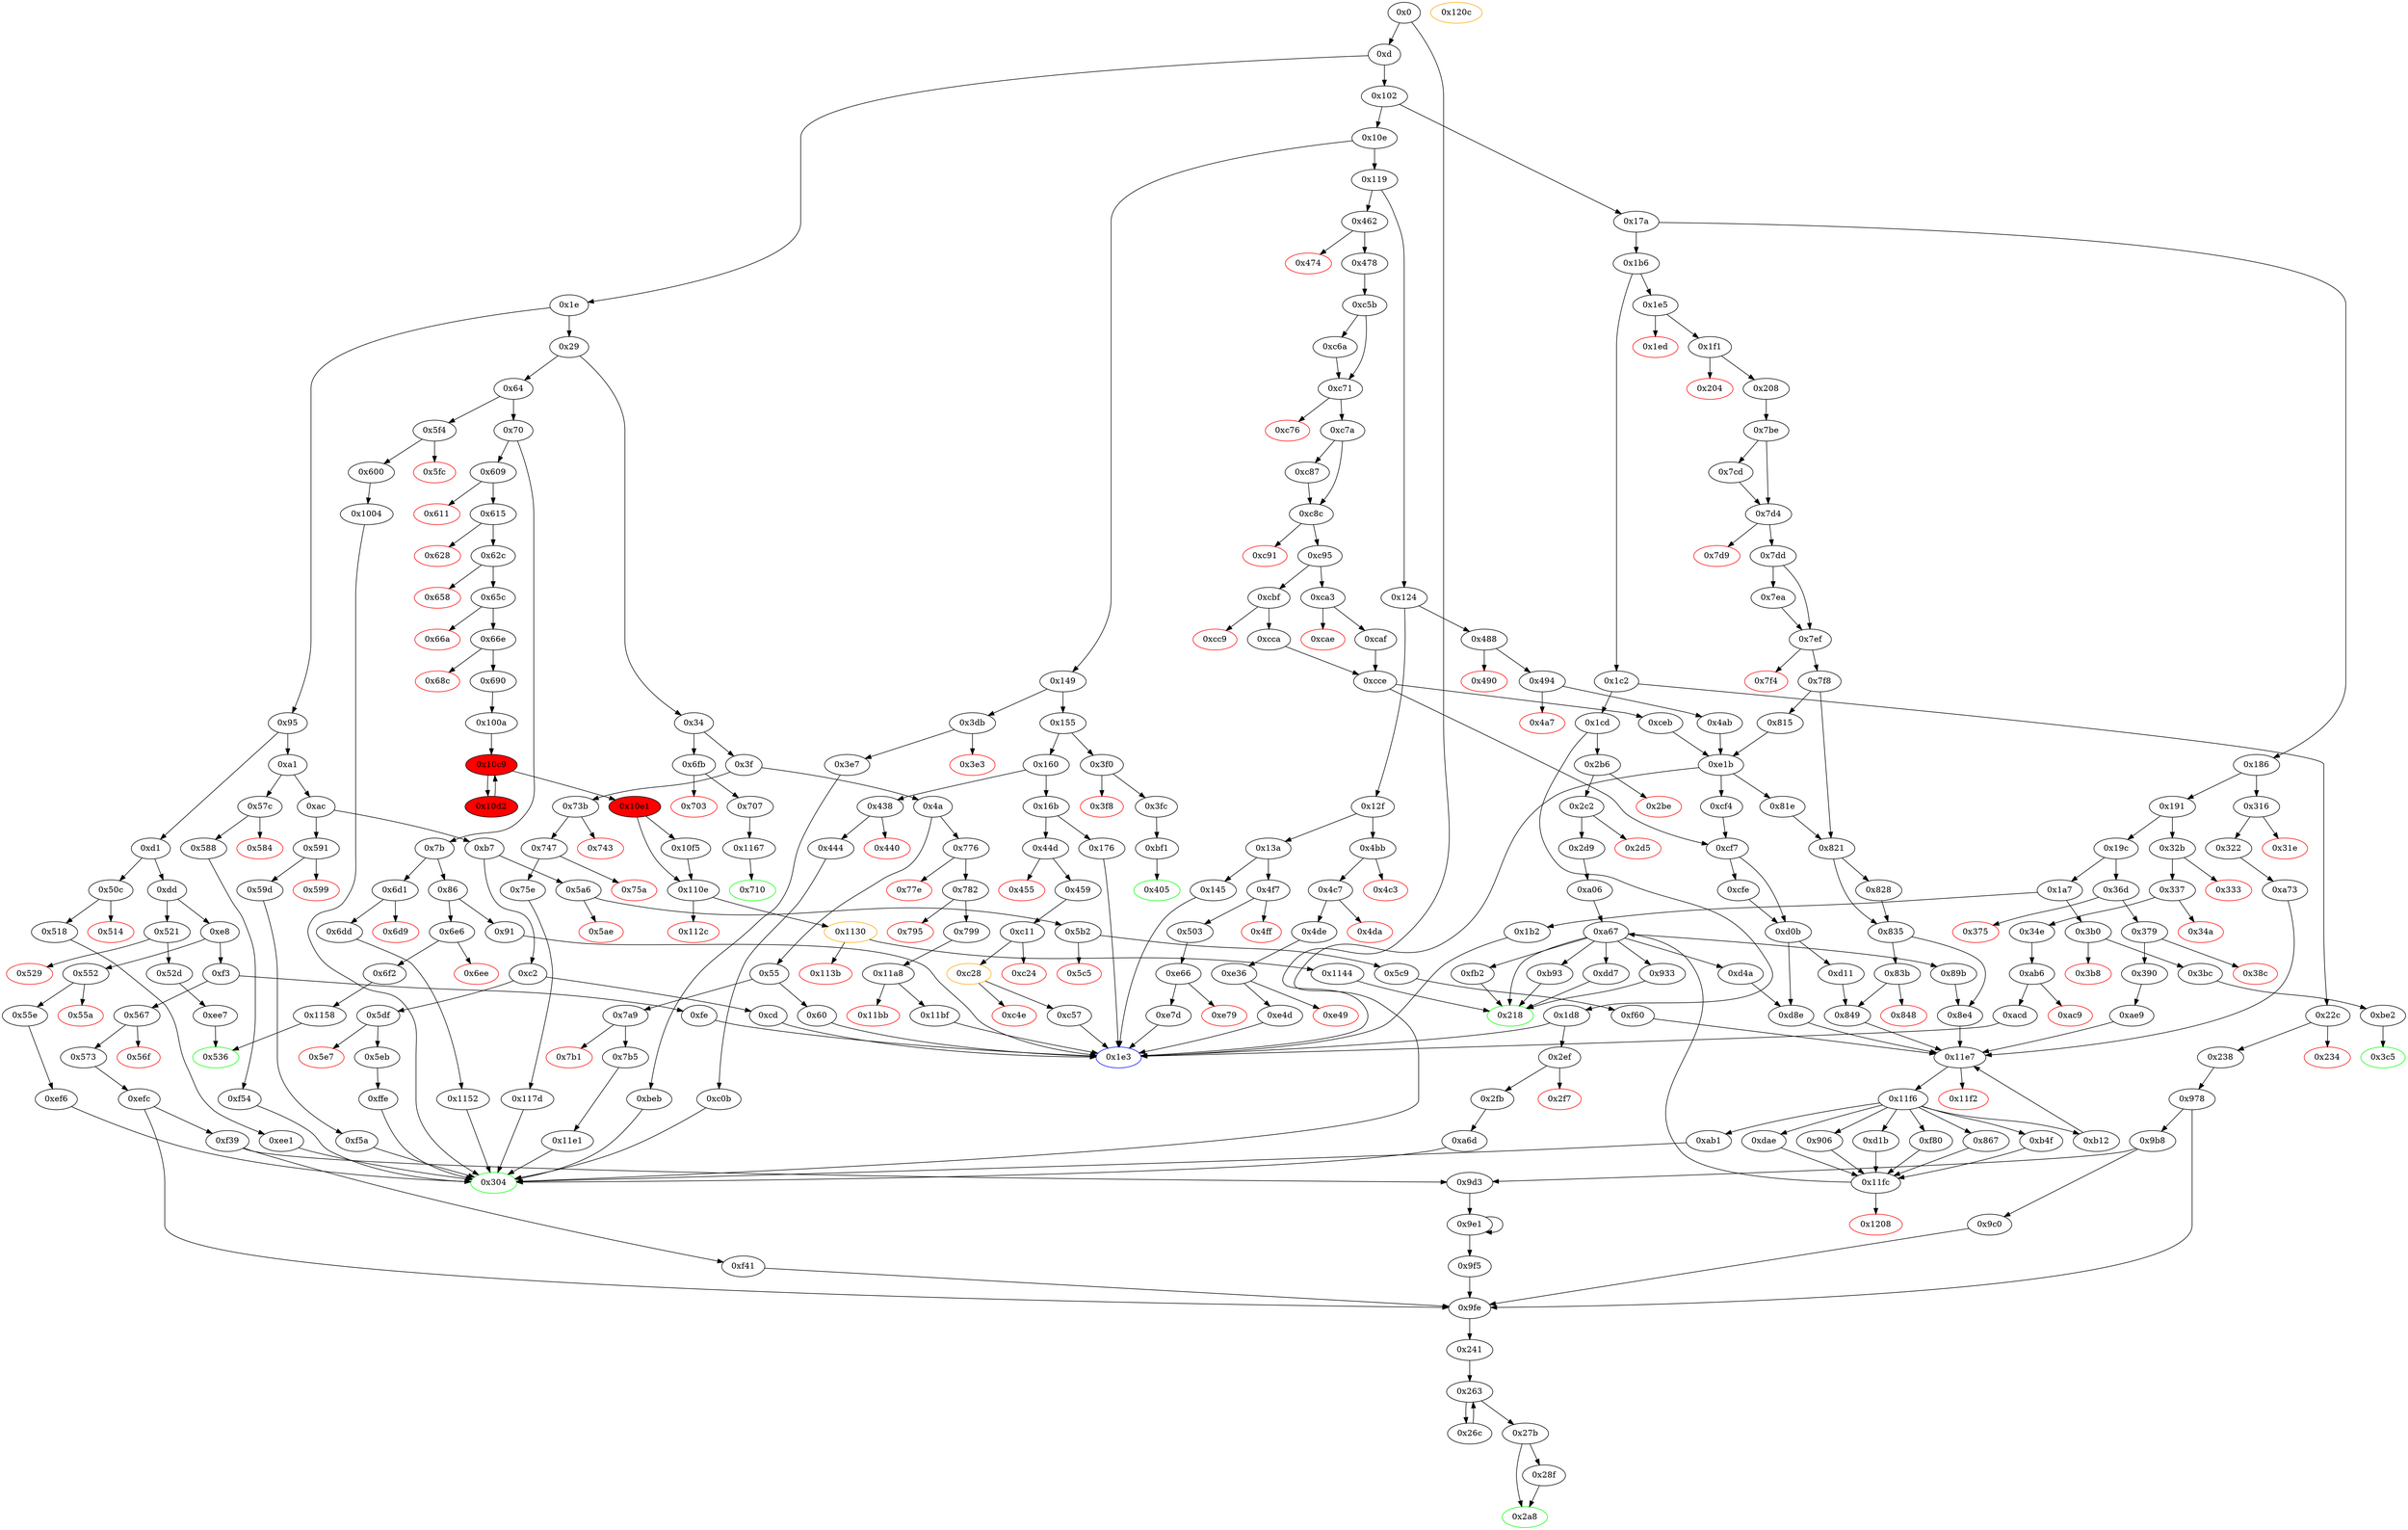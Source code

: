 digraph "" {
"0x438" [fillcolor=white, id="0x438", style=filled, tooltip="Block 0x438\n[0x438:0x43f]\n---\nPredecessors: [0x160]\nSuccessors: [0x440, 0x444]\n---\n0x438 JUMPDEST\n0x439 CALLVALUE\n0x43a DUP1\n0x43b ISZERO\n0x43c PUSH2 0x444\n0x43f JUMPI\n---\n0x438: JUMPDEST \n0x439: V345 = CALLVALUE\n0x43b: V346 = ISZERO V345\n0x43c: V347 = 0x444\n0x43f: JUMPI 0x444 V346\n---\nEntry stack: [V9]\nStack pops: 0\nStack additions: [V345]\nExit stack: [V9, V345]\n\nDef sites:\nV9: {0xd.0x12}\n"];
"0x2ef" [fillcolor=white, id="0x2ef", style=filled, tooltip="Block 0x2ef\n[0x2ef:0x2f6]\n---\nPredecessors: [0x1d8]\nSuccessors: [0x2f7, 0x2fb]\n---\n0x2ef JUMPDEST\n0x2f0 CALLVALUE\n0x2f1 DUP1\n0x2f2 ISZERO\n0x2f3 PUSH2 0x2fb\n0x2f6 JUMPI\n---\n0x2ef: JUMPDEST \n0x2f0: V231 = CALLVALUE\n0x2f2: V232 = ISZERO V231\n0x2f3: V233 = 0x2fb\n0x2f6: JUMPI 0x2fb V232\n---\nEntry stack: [V9]\nStack pops: 0\nStack additions: [V231]\nExit stack: [V9, V231]\n\nDef sites:\nV9: {0xd.0x12}\n"];
"0x191" [fillcolor=white, id="0x191", style=filled, tooltip="Block 0x191\n[0x191:0x19b]\n---\nPredecessors: [0x186]\nSuccessors: [0x19c, 0x32b]\n---\n0x191 DUP1\n0x192 PUSH4 0x1dc4f9ea\n0x197 EQ\n0x198 PUSH2 0x32b\n0x19b JUMPI\n---\n0x192: V112 = 0x1dc4f9ea\n0x197: V113 = EQ 0x1dc4f9ea V9\n0x198: V114 = 0x32b\n0x19b: JUMPI 0x32b V113\n---\nEntry stack: [V9]\nStack pops: 1\nStack additions: [S0]\nExit stack: [V9]\n\nDef sites:\nV9: {0xd.0x12}\n"];
"0x9f5" [fillcolor=white, id="0x9f5", style=filled, tooltip="Block 0x9f5\n[0x9f5:0x9fd]\n---\nPredecessors: [0x9e1]\nSuccessors: [0x9fe]\n---\n0x9f5 DUP3\n0x9f6 SWAP1\n0x9f7 SUB\n0x9f8 PUSH1 0x1f\n0x9fa AND\n0x9fb DUP3\n0x9fc ADD\n0x9fd SWAP2\n---\n0x9f7: V875 = SUB V872 V863\n0x9f8: V876 = 0x1f\n0x9fa: V877 = AND 0x1f V875\n0x9fc: V878 = ADD V863 V877\n---\nEntry stack: [V9, 0x241, S5, {0x2, 0x3}, S3, V863, V870, V872]\nStack pops: 3\nStack additions: [V878, S1, S2]\nExit stack: [V9, 0x241, S5, {0x2, 0x3}, S3, V878, V870, V863]\n\nDef sites:\nV9: {0xd.0x12}\n0x241: {0x238.0x23a, 0x573.0x575}\nS5: {0x978.0x980, 0xefc.0xf04}\n{0x2, 0x3}: {0x978.0x979, 0xefc.0xefd}\nS3: {0x978.0x998, 0xefc.0xf19}\nV863: {0x9d3.0x9d5}\nV870: {0x9e1.0x9e9}\nV872: {0x9e1.0x9ed}\n"];
"0x1b6" [fillcolor=white, id="0x1b6", style=filled, tooltip="Block 0x1b6\n[0x1b6:0x1c1]\n---\nPredecessors: [0x17a]\nSuccessors: [0x1c2, 0x1e5]\n---\n0x1b6 JUMPDEST\n0x1b7 DUP1\n0x1b8 PUSH4 0x69f5bdd\n0x1bd EQ\n0x1be PUSH2 0x1e5\n0x1c1 JUMPI\n---\n0x1b6: JUMPDEST \n0x1b8: V122 = 0x69f5bdd\n0x1bd: V123 = EQ 0x69f5bdd V9\n0x1be: V124 = 0x1e5\n0x1c1: JUMPI 0x1e5 V123\n---\nEntry stack: [V9]\nStack pops: 1\nStack additions: [S0]\nExit stack: [V9]\n\nDef sites:\nV9: {0xd.0x12}\n"];
"0xe4d" [fillcolor=white, id="0xe4d", style=filled, tooltip="Block 0xe4d\n[0xe4d:0xe65]\n---\nPredecessors: [0xe36]\nSuccessors: [0x1e3]\n---\n0xe4d JUMPDEST\n0xe4e PUSH1 0x8\n0xe50 SWAP4\n0xe51 SWAP1\n0xe52 SWAP4\n0xe53 SSTORE\n0xe54 PUSH1 0x9\n0xe56 SWAP2\n0xe57 SWAP1\n0xe58 SWAP2\n0xe59 SSTORE\n0xe5a PUSH1 0xc\n0xe5c SSTORE\n0xe5d PUSH1 0xa\n0xe5f SSTORE\n0xe60 PUSH1 0x0\n0xe62 PUSH1 0xb\n0xe64 SSTORE\n0xe65 JUMP\n---\n0xe4d: JUMPDEST \n0xe4e: V1244 = 0x8\n0xe53: S[0x8] = V408\n0xe54: V1245 = 0x9\n0xe59: S[0x9] = V411\n0xe5a: V1246 = 0xc\n0xe5c: S[0xc] = V414\n0xe5d: V1247 = 0xa\n0xe5f: S[0xa] = V417\n0xe60: V1248 = 0x0\n0xe62: V1249 = 0xb\n0xe64: S[0xb] = 0x0\n0xe65: JUMP 0x1e3\n---\nEntry stack: [V9, 0x1e3, V408, V411, V414, V417]\nStack pops: 5\nStack additions: []\nExit stack: [V9]\n\nDef sites:\nV9: {0xd.0x12}\n0x1e3: {0x4c7.0x4c9}\nV408: {0x4de.0x4e1}\nV411: {0x4de.0x4e7}\nV414: {0x4de.0x4ed}\nV417: {0x4de.0x4f2}\n"];
"0x241" [fillcolor=white, id="0x241", style=filled, tooltip="Block 0x241\n[0x241:0x262]\n---\nPredecessors: [0x9fe]\nSuccessors: [0x263]\n---\n0x241 JUMPDEST\n0x242 PUSH1 0x40\n0x244 DUP1\n0x245 MLOAD\n0x246 PUSH1 0x20\n0x248 DUP1\n0x249 DUP3\n0x24a MSTORE\n0x24b DUP4\n0x24c MLOAD\n0x24d DUP2\n0x24e DUP4\n0x24f ADD\n0x250 MSTORE\n0x251 DUP4\n0x252 MLOAD\n0x253 SWAP2\n0x254 SWAP3\n0x255 DUP4\n0x256 SWAP3\n0x257 SWAP1\n0x258 DUP4\n0x259 ADD\n0x25a SWAP2\n0x25b DUP6\n0x25c ADD\n0x25d SWAP1\n0x25e DUP1\n0x25f DUP4\n0x260 DUP4\n0x261 PUSH1 0x0\n---\n0x241: JUMPDEST \n0x242: V169 = 0x40\n0x245: V170 = M[0x40]\n0x246: V171 = 0x20\n0x24a: M[V170] = 0x20\n0x24c: V172 = M[S0]\n0x24f: V173 = ADD V170 0x20\n0x250: M[V173] = V172\n0x252: V174 = M[S0]\n0x259: V175 = ADD V170 0x40\n0x25c: V176 = ADD S0 0x20\n0x261: V177 = 0x0\n---\nEntry stack: [V9, 0x241, S0]\nStack pops: 1\nStack additions: [S0, V170, V170, V175, V176, V174, V174, V175, V176, 0x0]\nExit stack: [V9, 0x241, S0, V170, V170, V175, V176, V174, V174, V175, V176, 0x0]\n\nDef sites:\nV9: {0xd.0x12}\n0x241: {0x238.0x23a, 0x573.0x575}\nS0: {0x978.0x980, 0xefc.0xf04}\n"];
"0xc95" [fillcolor=white, id="0xc95", style=filled, tooltip="Block 0xc95\n[0xc95:0xca2]\n---\nPredecessors: [0xc8c]\nSuccessors: [0xca3, 0xcbf]\n---\n0xc95 JUMPDEST\n0xc96 PUSH1 0x11\n0xc98 SLOAD\n0xc99 CALLVALUE\n0xc9a SWAP1\n0xc9b PUSH1 0x0\n0xc9d SWAP1\n0xc9e ISZERO\n0xc9f PUSH2 0xcbf\n0xca2 JUMPI\n---\n0xc95: JUMPDEST \n0xc96: V1084 = 0x11\n0xc98: V1085 = S[0x11]\n0xc99: V1086 = CALLVALUE\n0xc9b: V1087 = 0x0\n0xc9e: V1088 = ISZERO V1085\n0xc9f: V1089 = 0xcbf\n0xca2: JUMPI 0xcbf V1088\n---\nEntry stack: [V9, 0x218, V372, 0x0]\nStack pops: 0\nStack additions: [V1086, 0x0]\nExit stack: [V9, 0x218, V372, 0x0, V1086, 0x0]\n\nDef sites:\nV9: {0xd.0x12}\n0x218: {0x462.0x463}\nV372: {0x478.0x483}\n0x0: {0xc5b.0xc5c}\n"];
"0x119" [fillcolor=white, id="0x119", style=filled, tooltip="Block 0x119\n[0x119:0x123]\n---\nPredecessors: [0x10e]\nSuccessors: [0x124, 0x462]\n---\n0x119 DUP1\n0x11a PUSH4 0x6643ef9f\n0x11f EQ\n0x120 PUSH2 0x462\n0x123 JUMPI\n---\n0x11a: V80 = 0x6643ef9f\n0x11f: V81 = EQ 0x6643ef9f V9\n0x120: V82 = 0x462\n0x123: JUMPI 0x462 V81\n---\nEntry stack: [V9]\nStack pops: 1\nStack additions: [S0]\nExit stack: [V9]\n\nDef sites:\nV9: {0xd.0x12}\n"];
"0x1144" [fillcolor=white, id="0x1144", style=filled, tooltip="Block 0x1144\n[0x1144:0x1151]\n---\nPredecessors: [0x1130]\nSuccessors: [0x218]\n---\n0x1144 JUMPDEST\n0x1145 POP\n0x1146 PUSH1 0x1\n0x1148 SWAP8\n0x1149 SWAP7\n0x114a POP\n0x114b POP\n0x114c POP\n0x114d POP\n0x114e POP\n0x114f POP\n0x1150 POP\n0x1151 JUMP\n---\n0x1144: JUMPDEST \n0x1146: V1495 = 0x1\n0x1151: JUMP 0x218\n---\nEntry stack: [V9, 0x218, V528, V531, V571, 0x0, V1443, 0x8f4ffcb1, S1, V1488]\nStack pops: 9\nStack additions: [0x1]\nExit stack: [V9, 0x1]\n\nDef sites:\nV9: {0xd.0x12}\n0x218: {0x615.0x617}\nV528: {0x62c.0x637}\nV531: {0x62c.0x63d}\nV571: {0x690.0x6a3}\n0x0: {0x100a.0x100c}\nV1443: {0x100a.0x10a7}\n0x8f4ffcb1: {0x100a.0x10a9}\nS1: {0x10e1.0x10ea, 0x10f5.0x110b}\nV1488: {0x1130.0x1134}\n"];
"0x9c0" [fillcolor=white, id="0x9c0", style=filled, tooltip="Block 0x9c0\n[0x9c0:0x9d2]\n---\nPredecessors: [0x9b8]\nSuccessors: [0x9fe]\n---\n0x9c0 PUSH2 0x100\n0x9c3 DUP1\n0x9c4 DUP4\n0x9c5 SLOAD\n0x9c6 DIV\n0x9c7 MUL\n0x9c8 DUP4\n0x9c9 MSTORE\n0x9ca SWAP2\n0x9cb PUSH1 0x20\n0x9cd ADD\n0x9ce SWAP2\n0x9cf PUSH2 0x9fe\n0x9d2 JUMP\n---\n0x9c0: V856 = 0x100\n0x9c5: V857 = S[0x3]\n0x9c6: V858 = DIV V857 0x100\n0x9c7: V859 = MUL V858 0x100\n0x9c9: M[V850] = V859\n0x9cb: V860 = 0x20\n0x9cd: V861 = ADD 0x20 V850\n0x9cf: V862 = 0x9fe\n0x9d2: JUMP 0x9fe\n---\nEntry stack: [V9, 0x241, V831, 0x3, V843, V850, 0x3, V843]\nStack pops: 3\nStack additions: [V861, S1, S0]\nExit stack: [V9, 0x241, V831, 0x3, V843, V861, 0x3, V843]\n\nDef sites:\nV9: {0xd.0x12}\n0x241: {0x238.0x23a}\nV831: {0x978.0x980}\n0x3: {0x978.0x979}\nV843: {0x978.0x998}\nV850: {0x978.0x9af}\n0x3: {0x978.0x979}\nV843: {0x978.0x998}\n"];
"0x1e3" [color=blue, fillcolor=white, id="0x1e3", style=filled, tooltip="Block 0x1e3\n[0x1e3:0x1e4]\n---\nPredecessors: [0x0, 0x60, 0x91, 0xcd, 0xfe, 0x145, 0x176, 0x1b2, 0x1d8, 0xacd, 0xc57, 0xe4d, 0xe7d, 0x11bf]\nSuccessors: []\n---\n0x1e3 JUMPDEST\n0x1e4 STOP\n---\n0x1e3: JUMPDEST \n0x1e4: STOP \n---\nEntry stack: [V9]\nStack pops: 0\nStack additions: []\nExit stack: [V9]\n\nDef sites:\nV9: {0xd.0x12}\n"];
"0x707" [fillcolor=white, id="0x707", style=filled, tooltip="Block 0x707\n[0x707:0x70f]\n---\nPredecessors: [0x6fb]\nSuccessors: [0x1167]\n---\n0x707 JUMPDEST\n0x708 POP\n0x709 PUSH2 0x710\n0x70c PUSH2 0x1167\n0x70f JUMP\n---\n0x707: JUMPDEST \n0x709: V595 = 0x710\n0x70c: V596 = 0x1167\n0x70f: JUMP 0x1167\n---\nEntry stack: [V9, V591]\nStack pops: 1\nStack additions: [0x710]\nExit stack: [V9, 0x710]\n\nDef sites:\nV9: {0xd.0x12}\nV591: {0x6fb.0x6fc}\n"];
"0x4da" [color=red, fillcolor=white, id="0x4da", style=filled, tooltip="Block 0x4da\n[0x4da:0x4dd]\n---\nPredecessors: [0x4c7]\nSuccessors: []\n---\n0x4da PUSH1 0x0\n0x4dc DUP1\n0x4dd REVERT\n---\n0x4da: V407 = 0x0\n0x4dd: REVERT 0x0 0x0\n---\nEntry stack: [V9, 0x1e3, 0x4, V402]\nStack pops: 0\nStack additions: []\nExit stack: [V9, 0x1e3, 0x4, V402]\n\nDef sites:\nV9: {0xd.0x12}\n0x1e3: {0x4c7.0x4c9}\n0x4: {0x4c7.0x4cc}\nV402: {0x4c7.0x4d0}\n"];
"0xf60" [fillcolor=white, id="0xf60", style=filled, tooltip="Block 0xf60\n[0xf60:0xf7f]\n---\nPredecessors: [0x5c9]\nSuccessors: [0x11e7]\n---\n0xf60 JUMPDEST\n0xf61 CALLER\n0xf62 PUSH1 0x0\n0xf64 SWAP1\n0xf65 DUP2\n0xf66 MSTORE\n0xf67 PUSH1 0x6\n0xf69 PUSH1 0x20\n0xf6b MSTORE\n0xf6c PUSH1 0x40\n0xf6e DUP2\n0xf6f SHA3\n0xf70 SLOAD\n0xf71 PUSH2 0xf80\n0xf74 SWAP1\n0xf75 DUP4\n0xf76 PUSH4 0xffffffff\n0xf7b PUSH2 0x11e7\n0xf7e AND\n0xf7f JUMP\n---\n0xf60: JUMPDEST \n0xf61: V1345 = CALLER\n0xf62: V1346 = 0x0\n0xf66: M[0x0] = V1345\n0xf67: V1347 = 0x6\n0xf69: V1348 = 0x20\n0xf6b: M[0x20] = 0x6\n0xf6c: V1349 = 0x40\n0xf6f: V1350 = SHA3 0x0 0x40\n0xf70: V1351 = S[V1350]\n0xf71: V1352 = 0xf80\n0xf76: V1353 = 0xffffffff\n0xf7b: V1354 = 0x11e7\n0xf7e: V1355 = AND 0x11e7 0xffffffff\n0xf7f: JUMP 0x11e7\n---\nEntry stack: [V9, 0x218, V492, V495]\nStack pops: 1\nStack additions: [S0, 0x0, 0xf80, V1351, S0]\nExit stack: [V9, 0x218, V492, V495, 0x0, 0xf80, V1351, V495]\n\nDef sites:\nV9: {0xd.0x12}\n0x218: {0x5b2.0x5b4}\nV492: {0x5c9.0x5d5}\nV495: {0x5c9.0x5da}\n"];
"0xbe2" [fillcolor=white, id="0xbe2", style=filled, tooltip="Block 0xbe2\n[0xbe2:0xbea]\n---\nPredecessors: [0x3bc]\nSuccessors: [0x3c5]\n---\n0xbe2 JUMPDEST\n0xbe3 PUSH1 0x4\n0xbe5 SLOAD\n0xbe6 PUSH1 0xff\n0xbe8 AND\n0xbe9 DUP2\n0xbea JUMP\n---\n0xbe2: JUMPDEST \n0xbe3: V1009 = 0x4\n0xbe5: V1010 = S[0x4]\n0xbe6: V1011 = 0xff\n0xbe8: V1012 = AND 0xff V1010\n0xbea: JUMP 0x3c5\n---\nEntry stack: [V9, 0x3c5]\nStack pops: 1\nStack additions: [S0, V1012]\nExit stack: [V9, 0x3c5, V1012]\n\nDef sites:\nV9: {0xd.0x12}\n0x3c5: {0x3bc.0x3be}\n"];
"0x782" [fillcolor=white, id="0x782", style=filled, tooltip="Block 0x782\n[0x782:0x794]\n---\nPredecessors: [0x776]\nSuccessors: [0x795, 0x799]\n---\n0x782 JUMPDEST\n0x783 POP\n0x784 PUSH2 0x1e3\n0x787 PUSH1 0x4\n0x789 DUP1\n0x78a CALLDATASIZE\n0x78b SUB\n0x78c PUSH1 0x20\n0x78e DUP2\n0x78f LT\n0x790 ISZERO\n0x791 PUSH2 0x799\n0x794 JUMPI\n---\n0x782: JUMPDEST \n0x784: V639 = 0x1e3\n0x787: V640 = 0x4\n0x78a: V641 = CALLDATASIZE\n0x78b: V642 = SUB V641 0x4\n0x78c: V643 = 0x20\n0x78f: V644 = LT V642 0x20\n0x790: V645 = ISZERO V644\n0x791: V646 = 0x799\n0x794: JUMPI 0x799 V645\n---\nEntry stack: [V9, V635]\nStack pops: 1\nStack additions: [0x1e3, 0x4, V642]\nExit stack: [V9, 0x1e3, 0x4, V642]\n\nDef sites:\nV9: {0xd.0x12}\nV635: {0x776.0x777}\n"];
"0xcce" [fillcolor=white, id="0xcce", style=filled, tooltip="Block 0xcce\n[0xcce:0xcea]\n---\nPredecessors: [0xcaf, 0xcca]\nSuccessors: [0xceb, 0xcf7]\n---\n0xcce JUMPDEST\n0xccf PUSH1 0x10\n0xcd1 DUP1\n0xcd2 SLOAD\n0xcd3 PUSH1 0x1\n0xcd5 ADD\n0xcd6 SWAP1\n0xcd7 SSTORE\n0xcd8 CALLER\n0xcd9 PUSH1 0x1\n0xcdb PUSH1 0x1\n0xcdd PUSH1 0xa0\n0xcdf SHL\n0xce0 SUB\n0xce1 DUP6\n0xce2 AND\n0xce3 EQ\n0xce4 DUP1\n0xce5 ISZERO\n0xce6 SWAP1\n0xce7 PUSH2 0xcf7\n0xcea JUMPI\n---\n0xcce: JUMPDEST \n0xccf: V1103 = 0x10\n0xcd2: V1104 = S[0x10]\n0xcd3: V1105 = 0x1\n0xcd5: V1106 = ADD 0x1 V1104\n0xcd7: S[0x10] = V1106\n0xcd8: V1107 = CALLER\n0xcd9: V1108 = 0x1\n0xcdb: V1109 = 0x1\n0xcdd: V1110 = 0xa0\n0xcdf: V1111 = SHL 0xa0 0x1\n0xce0: V1112 = SUB 0x10000000000000000000000000000000000000000 0x1\n0xce2: V1113 = AND V372 0xffffffffffffffffffffffffffffffffffffffff\n0xce3: V1114 = EQ V1113 V1107\n0xce5: V1115 = ISZERO V1114\n0xce7: V1116 = 0xcf7\n0xcea: JUMPI 0xcf7 V1114\n---\nEntry stack: [V9, 0x218, V372, 0x0, V1086, S0]\nStack pops: 4\nStack additions: [S3, S2, S1, S0, V1115]\nExit stack: [V9, 0x218, V372, 0x0, V1086, S0, V1115]\n\nDef sites:\nV9: {0xd.0x12}\n0x218: {0x462.0x463}\nV372: {0x478.0x483}\n0x0: {0xc5b.0xc5c}\nV1086: {0xc95.0xc99}\nS0: {0xcca.0xccb, 0xcaf.0xcb7}\n"];
"0xcf4" [fillcolor=white, id="0xcf4", style=filled, tooltip="Block 0xcf4\n[0xcf4:0xcf6]\n---\nPredecessors: [0xe1b]\nSuccessors: [0xcf7]\n---\n0xcf4 JUMPDEST\n0xcf5 ISZERO\n0xcf6 ISZERO\n---\n0xcf4: JUMPDEST \n0xcf5: V1119 = ISZERO V1231\n0xcf6: V1120 = ISZERO V1119\n---\nEntry stack: [V9, 0x218, S4, {0x0, 0x218}, S2, S1, V1231]\nStack pops: 1\nStack additions: [V1120]\nExit stack: [V9, 0x218, S4, {0x0, 0x218}, S2, S1, V1120]\n\nDef sites:\nV9: {0xd.0x12}\n0x218: {0x462.0x463}\nS4: {0x478.0x483, 0xd.0x12}\n{0x0, 0x218}: {0x1f1.0x1f3, 0xc5b.0xc5c}\nS2: {0x208.0x213, 0xc95.0xc99}\nS1: {0xcca.0xccb, 0xd.0x12, 0xcaf.0xcb7, 0x7be.0x7bf}\nV1231: {0xe1b.0xe33}\n"];
"0x75a" [color=red, fillcolor=white, id="0x75a", style=filled, tooltip="Block 0x75a\n[0x75a:0x75d]\n---\nPredecessors: [0x747]\nSuccessors: []\n---\n0x75a PUSH1 0x0\n0x75c DUP1\n0x75d REVERT\n---\n0x75a: V622 = 0x0\n0x75d: REVERT 0x0 0x0\n---\nEntry stack: [V9, 0x304, 0x4, V617]\nStack pops: 0\nStack additions: []\nExit stack: [V9, 0x304, 0x4, V617]\n\nDef sites:\nV9: {0xd.0x12}\n0x304: {0x747.0x749}\n0x4: {0x747.0x74c}\nV617: {0x747.0x750}\n"];
"0xcc9" [color=red, fillcolor=white, id="0xcc9", style=filled, tooltip="Block 0xcc9\n[0xcc9:0xcc9]\n---\nPredecessors: [0xcbf]\nSuccessors: []\n---\n0xcc9 INVALID\n---\n0xcc9: INVALID \n---\nEntry stack: [V9, 0x218, V372, 0x0, V1086, 0x0, V1100, V1086]\nStack pops: 0\nStack additions: []\nExit stack: [V9, 0x218, V372, 0x0, V1086, 0x0, V1100, V1086]\n\nDef sites:\nV9: {0xd.0x12}\n0x218: {0x462.0x463}\nV372: {0x478.0x483}\n0x0: {0xc5b.0xc5c}\nV1086: {0xc95.0xc99}\n0x0: {0xc95.0xc9b}\nV1100: {0xcbf.0xcc2}\nV1086: {0xc95.0xc99}\n"];
"0x4f7" [fillcolor=white, id="0x4f7", style=filled, tooltip="Block 0x4f7\n[0x4f7:0x4fe]\n---\nPredecessors: [0x13a]\nSuccessors: [0x4ff, 0x503]\n---\n0x4f7 JUMPDEST\n0x4f8 CALLVALUE\n0x4f9 DUP1\n0x4fa ISZERO\n0x4fb PUSH2 0x503\n0x4fe JUMPI\n---\n0x4f7: JUMPDEST \n0x4f8: V419 = CALLVALUE\n0x4fa: V420 = ISZERO V419\n0x4fb: V421 = 0x503\n0x4fe: JUMPI 0x503 V420\n---\nEntry stack: [V9]\nStack pops: 0\nStack additions: [V419]\nExit stack: [V9, V419]\n\nDef sites:\nV9: {0xd.0x12}\n"];
"0xee7" [fillcolor=white, id="0xee7", style=filled, tooltip="Block 0xee7\n[0xee7:0xef5]\n---\nPredecessors: [0x52d]\nSuccessors: [0x536]\n---\n0xee7 JUMPDEST\n0xee8 PUSH1 0x0\n0xeea SLOAD\n0xeeb PUSH1 0x1\n0xeed PUSH1 0x1\n0xeef PUSH1 0xa0\n0xef1 SHL\n0xef2 SUB\n0xef3 AND\n0xef4 DUP2\n0xef5 JUMP\n---\n0xee7: JUMPDEST \n0xee8: V1297 = 0x0\n0xeea: V1298 = S[0x0]\n0xeeb: V1299 = 0x1\n0xeed: V1300 = 0x1\n0xeef: V1301 = 0xa0\n0xef1: V1302 = SHL 0xa0 0x1\n0xef2: V1303 = SUB 0x10000000000000000000000000000000000000000 0x1\n0xef3: V1304 = AND 0xffffffffffffffffffffffffffffffffffffffff V1298\n0xef5: JUMP 0x536\n---\nEntry stack: [V9, 0x536]\nStack pops: 1\nStack additions: [S0, V1304]\nExit stack: [V9, 0x536, V1304]\n\nDef sites:\nV9: {0xd.0x12}\n0x536: {0x52d.0x52f}\n"];
"0x304" [color=green, fillcolor=white, id="0x304", style=filled, tooltip="Block 0x304\n[0x304:0x315]\n---\nPredecessors: [0xa6d, 0xab1, 0xbeb, 0xc0b, 0xe1b, 0xee1, 0xef6, 0xf54, 0xf5a, 0xffe, 0x1004, 0x1152, 0x117d, 0x11e1]\nSuccessors: []\n---\n0x304 JUMPDEST\n0x305 PUSH1 0x40\n0x307 DUP1\n0x308 MLOAD\n0x309 SWAP2\n0x30a DUP3\n0x30b MSTORE\n0x30c MLOAD\n0x30d SWAP1\n0x30e DUP2\n0x30f SWAP1\n0x310 SUB\n0x311 PUSH1 0x20\n0x313 ADD\n0x314 SWAP1\n0x315 RETURN\n---\n0x304: JUMPDEST \n0x305: V237 = 0x40\n0x308: V238 = M[0x40]\n0x30b: M[V238] = S0\n0x30c: V239 = M[0x40]\n0x310: V240 = SUB V238 V239\n0x311: V241 = 0x20\n0x313: V242 = ADD 0x20 V240\n0x315: RETURN V239 V242\n---\nEntry stack: [V9, 0x218, S4, S3, S2, S1, S0]\nStack pops: 1\nStack additions: []\nExit stack: [V9, 0x218, S4, S3, S2, S1]\n\nDef sites:\nV9: {0xd.0x12}\n0x218: {0x462.0x463}\nS4: {0x478.0x483, 0xd.0x12}\nS3: {0x379.0x37b, 0x1f1.0x1f3, 0x462.0x463, 0xd.0x12, 0xc5b.0xc5c}\nS2: {0x478.0x483, 0x208.0x213, 0xd.0x12, 0x390.0x39d, 0x5b2.0x5b4, 0xc95.0xc99}\nS1: {0x518.0x51a, 0xc5b.0xc5c, 0x59d.0x59f, 0x6dd.0x6df, 0x55e.0x560, 0x390.0x3a6, 0x5c9.0x5d5, 0x588.0x58a, 0xcca.0xccb, 0xd.0x12, 0x600.0x602, 0x444.0x446, 0x2fb.0x2fd, 0x7be.0x7bf, 0x1f1.0x1f3, 0x7b5.0x7b7, 0x5eb.0x5ed, 0xcaf.0xcb7, 0x3e7.0x3e9}\nS0: {0xf5a.0xf5d, 0x1152.0x1155, 0xf54.0xf57, 0xc0b.0xc0e, 0x11e1.0x11e4, 0x1004.0x1007, 0x11f6_0xa73.0x11f9, 0x11f6_0xb12.0x11f9, 0x11f6_0x849_0x83b_0x821.0x11f9, 0x11f6_0x849_0x83b_0x828.0x11f9, 0x11f6_0xf60.0x11f9, 0x11f6_0xd8e_0xd0b.0x11f9, 0x117d.0x11a5, 0x11f6_0x8e4_0x89b.0x11f9, 0x11f6_0xd8e_0xd4a.0x11f9, 0xffe.0x1001, 0xe1b.0xe33, 0x11f6_0xae9.0x11f9, 0xef6.0xef9, 0xbeb.0xbee, 0xa6d.0xa70, 0x11f6_0x849_0xd11.0x11f9, 0xee1.0xee4, 0x11f6_0x8e4_0x835.0x11f9}\n"];
"0x3f" [fillcolor=white, id="0x3f", style=filled, tooltip="Block 0x3f\n[0x3f:0x49]\n---\nPredecessors: [0x34]\nSuccessors: [0x4a, 0x73b]\n---\n0x3f DUP1\n0x40 PUSH4 0xdd62ed3e\n0x45 EQ\n0x46 PUSH2 0x73b\n0x49 JUMPI\n---\n0x40: V22 = 0xdd62ed3e\n0x45: V23 = EQ 0xdd62ed3e V9\n0x46: V24 = 0x73b\n0x49: JUMPI 0x73b V23\n---\nEntry stack: [V9]\nStack pops: 1\nStack additions: [S0]\nExit stack: [V9]\n\nDef sites:\nV9: {0xd.0x12}\n"];
"0xcd" [fillcolor=white, id="0xcd", style=filled, tooltip="Block 0xcd\n[0xcd:0xd0]\n---\nPredecessors: [0xc2]\nSuccessors: [0x1e3]\n---\n0xcd PUSH2 0x1e3\n0xd0 JUMP\n---\n0xcd: V60 = 0x1e3\n0xd0: JUMP 0x1e3\n---\nEntry stack: [V9]\nStack pops: 0\nStack additions: []\nExit stack: [V9]\n\nDef sites:\nV9: {0xd.0x12}\n"];
"0xc5b" [fillcolor=white, id="0xc5b", style=filled, tooltip="Block 0xc5b\n[0xc5b:0xc69]\n---\nPredecessors: [0x478]\nSuccessors: [0xc6a, 0xc71]\n---\n0xc5b JUMPDEST\n0xc5c PUSH1 0x0\n0xc5e NUMBER\n0xc5f PUSH1 0xd\n0xc61 SLOAD\n0xc62 GT\n0xc63 ISZERO\n0xc64 DUP1\n0xc65 ISZERO\n0xc66 PUSH2 0xc71\n0xc69 JUMPI\n---\n0xc5b: JUMPDEST \n0xc5c: V1058 = 0x0\n0xc5e: V1059 = NUMBER\n0xc5f: V1060 = 0xd\n0xc61: V1061 = S[0xd]\n0xc62: V1062 = GT V1061 V1059\n0xc63: V1063 = ISZERO V1062\n0xc65: V1064 = ISZERO V1063\n0xc66: V1065 = 0xc71\n0xc69: JUMPI 0xc71 V1064\n---\nEntry stack: [V9, 0x218, V372]\nStack pops: 0\nStack additions: [0x0, V1063]\nExit stack: [V9, 0x218, V372, 0x0, V1063]\n\nDef sites:\nV9: {0xd.0x12}\n0x218: {0x462.0x463}\nV372: {0x478.0x483}\n"];
"0xf39" [fillcolor=white, id="0xf39", style=filled, tooltip="Block 0xf39\n[0xf39:0xf40]\n---\nPredecessors: [0xefc]\nSuccessors: [0x9d3, 0xf41]\n---\n0xf39 DUP1\n0xf3a PUSH1 0x1f\n0xf3c LT\n0xf3d PUSH2 0x9d3\n0xf40 JUMPI\n---\n0xf3a: V1331 = 0x1f\n0xf3c: V1332 = LT 0x1f V1321\n0xf3d: V1333 = 0x9d3\n0xf40: JUMPI 0x9d3 V1332\n---\nEntry stack: [V9, 0x241, V1310, 0x2, V1321, V1328, 0x2, V1321]\nStack pops: 1\nStack additions: [S0]\nExit stack: [V9, 0x241, V1310, 0x2, V1321, V1328, 0x2, V1321]\n\nDef sites:\nV9: {0xd.0x12}\n0x241: {0x573.0x575}\nV1310: {0xefc.0xf04}\n0x2: {0xefc.0xefd}\nV1321: {0xefc.0xf19}\nV1328: {0xefc.0xf30}\n0x2: {0xefc.0xefd}\nV1321: {0xefc.0xf19}\n"];
"0xf41" [fillcolor=white, id="0xf41", style=filled, tooltip="Block 0xf41\n[0xf41:0xf53]\n---\nPredecessors: [0xf39]\nSuccessors: [0x9fe]\n---\n0xf41 PUSH2 0x100\n0xf44 DUP1\n0xf45 DUP4\n0xf46 SLOAD\n0xf47 DIV\n0xf48 MUL\n0xf49 DUP4\n0xf4a MSTORE\n0xf4b SWAP2\n0xf4c PUSH1 0x20\n0xf4e ADD\n0xf4f SWAP2\n0xf50 PUSH2 0x9fe\n0xf53 JUMP\n---\n0xf41: V1334 = 0x100\n0xf46: V1335 = S[0x2]\n0xf47: V1336 = DIV V1335 0x100\n0xf48: V1337 = MUL V1336 0x100\n0xf4a: M[V1328] = V1337\n0xf4c: V1338 = 0x20\n0xf4e: V1339 = ADD 0x20 V1328\n0xf50: V1340 = 0x9fe\n0xf53: JUMP 0x9fe\n---\nEntry stack: [V9, 0x241, V1310, 0x2, V1321, V1328, 0x2, V1321]\nStack pops: 3\nStack additions: [V1339, S1, S0]\nExit stack: [V9, 0x241, V1310, 0x2, V1321, V1339, 0x2, V1321]\n\nDef sites:\nV9: {0xd.0x12}\n0x241: {0x573.0x575}\nV1310: {0xefc.0xf04}\n0x2: {0xefc.0xefd}\nV1321: {0xefc.0xf19}\nV1328: {0xefc.0xf30}\n0x2: {0xefc.0xefd}\nV1321: {0xefc.0xf19}\n"];
"0x66a" [color=red, fillcolor=white, id="0x66a", style=filled, tooltip="Block 0x66a\n[0x66a:0x66d]\n---\nPredecessors: [0x65c]\nSuccessors: []\n---\n0x66a PUSH1 0x0\n0x66c DUP1\n0x66d REVERT\n---\n0x66a: V549 = 0x0\n0x66d: REVERT 0x0 0x0\n---\nEntry stack: [V9, 0x218, V528, V531, V532, 0x4, 0x64, V543]\nStack pops: 0\nStack additions: []\nExit stack: [V9, 0x218, V528, V531, V532, 0x4, 0x64, V543]\n\nDef sites:\nV9: {0xd.0x12}\n0x218: {0x615.0x617}\nV528: {0x62c.0x637}\nV531: {0x62c.0x63d}\nV532: {0x62c.0x640}\n0x4: {0x615.0x61a}\n0x64: {0x62c.0x645}\nV543: {0x65c.0x65e}\n"];
"0x9e1" [fillcolor=white, id="0x9e1", style=filled, tooltip="Block 0x9e1\n[0x9e1:0x9f4]\n---\nPredecessors: [0x9d3, 0x9e1]\nSuccessors: [0x9e1, 0x9f5]\n---\n0x9e1 JUMPDEST\n0x9e2 DUP2\n0x9e3 SLOAD\n0x9e4 DUP2\n0x9e5 MSTORE\n0x9e6 SWAP1\n0x9e7 PUSH1 0x1\n0x9e9 ADD\n0x9ea SWAP1\n0x9eb PUSH1 0x20\n0x9ed ADD\n0x9ee DUP1\n0x9ef DUP4\n0x9f0 GT\n0x9f1 PUSH2 0x9e1\n0x9f4 JUMPI\n---\n0x9e1: JUMPDEST \n0x9e3: V868 = S[S1]\n0x9e5: M[S0] = V868\n0x9e7: V869 = 0x1\n0x9e9: V870 = ADD 0x1 S1\n0x9eb: V871 = 0x20\n0x9ed: V872 = ADD 0x20 S0\n0x9f0: V873 = GT V863 V872\n0x9f1: V874 = 0x9e1\n0x9f4: JUMPI 0x9e1 V873\n---\nEntry stack: [V9, 0x241, S5, {0x2, 0x3}, S3, V863, S1, S0]\nStack pops: 3\nStack additions: [S2, V870, V872]\nExit stack: [V9, 0x241, S5, {0x2, 0x3}, S3, V863, V870, V872]\n\nDef sites:\nV9: {0xd.0x12}\n0x241: {0x238.0x23a, 0x573.0x575}\nS5: {0x978.0x980, 0xefc.0xf04}\n{0x2, 0x3}: {0x978.0x979, 0xefc.0xefd}\nS3: {0x978.0x998, 0xefc.0xf19}\nV863: {0x9d3.0x9d5}\nS1: {0x9e1.0x9e9, 0x9d3.0x9df}\nS0: {0x9e1.0x9ed, 0x978.0x9af, 0xefc.0xf30}\n"];
"0x3e7" [fillcolor=white, id="0x3e7", style=filled, tooltip="Block 0x3e7\n[0x3e7:0x3ef]\n---\nPredecessors: [0x3db]\nSuccessors: [0xbeb]\n---\n0x3e7 JUMPDEST\n0x3e8 POP\n0x3e9 PUSH2 0x304\n0x3ec PUSH2 0xbeb\n0x3ef JUMP\n---\n0x3e7: JUMPDEST \n0x3e9: V322 = 0x304\n0x3ec: V323 = 0xbeb\n0x3ef: JUMP 0xbeb\n---\nEntry stack: [V9, V318]\nStack pops: 1\nStack additions: [0x304]\nExit stack: [V9, 0x304]\n\nDef sites:\nV9: {0xd.0x12}\nV318: {0x3db.0x3dc}\n"];
"0xdd7" [fillcolor=white, id="0xdd7", style=filled, tooltip="Block 0xdd7\n[0xdd7:0xe1a]\n---\nPredecessors: [0xa67]\nSuccessors: [0x218]\n---\n0xdd7 JUMPDEST\n0xdd8 CALLER\n0xdd9 PUSH1 0x0\n0xddb DUP2\n0xddc DUP2\n0xddd MSTORE\n0xdde PUSH1 0x6\n0xde0 PUSH1 0x20\n0xde2 SWAP1\n0xde3 DUP2\n0xde4 MSTORE\n0xde5 PUSH1 0x40\n0xde7 SWAP2\n0xde8 DUP3\n0xde9 SWAP1\n0xdea SHA3\n0xdeb SWAP4\n0xdec SWAP1\n0xded SWAP4\n0xdee SSTORE\n0xdef DUP1\n0xdf0 MLOAD\n0xdf1 DUP5\n0xdf2 DUP2\n0xdf3 MSTORE\n0xdf4 SWAP1\n0xdf5 MLOAD\n0xdf6 SWAP2\n0xdf7 SWAP3\n0xdf8 ADDRESS\n0xdf9 SWAP3\n0xdfa PUSH1 0x0\n0xdfc DUP1\n0xdfd MLOAD\n0xdfe PUSH1 0x20\n0xe00 PUSH2 0x120d\n0xe03 DUP4\n0xe04 CODECOPY\n0xe05 DUP2\n0xe06 MLOAD\n0xe07 SWAP2\n0xe08 MSTORE\n0xe09 SWAP3\n0xe0a DUP2\n0xe0b SWAP1\n0xe0c SUB\n0xe0d SWAP1\n0xe0e SWAP2\n0xe0f ADD\n0xe10 SWAP1\n0xe11 LOG3\n0xe12 POP\n0xe13 PUSH1 0x1\n0xe15 SWAP4\n0xe16 SWAP3\n0xe17 POP\n0xe18 POP\n0xe19 POP\n0xe1a JUMP\n---\n0xdd7: JUMPDEST \n0xdd8: V1203 = CALLER\n0xdd9: V1204 = 0x0\n0xddd: M[0x0] = V1203\n0xdde: V1205 = 0x6\n0xde0: V1206 = 0x20\n0xde4: M[0x20] = 0x6\n0xde5: V1207 = 0x40\n0xdea: V1208 = SHA3 0x0 0x40\n0xdee: S[V1208] = S0\n0xdf0: V1209 = M[0x40]\n0xdf3: M[V1209] = S1\n0xdf5: V1210 = M[0x40]\n0xdf8: V1211 = ADDRESS\n0xdfa: V1212 = 0x0\n0xdfd: V1213 = M[0x0]\n0xdfe: V1214 = 0x20\n0xe00: V1215 = 0x120d\n0xe04: CODECOPY 0x0 0x120d 0x20\n0xe06: V1216 = M[0x0]\n0xe08: M[0x0] = V1213\n0xe0c: V1217 = SUB V1209 V1210\n0xe0f: V1218 = ADD 0x20 V1217\n0xe11: LOG V1210 V1218 V1216 V1211 V1203\n0xe13: V1219 = 0x1\n0xe1a: JUMP S5\n---\nEntry stack: [V9, S5, S4, S3, S2, S1, S0]\nStack pops: 6\nStack additions: [0x1]\nExit stack: [V9, 0x1]\n\nDef sites:\nV9: {0xd.0x12}\nS5: {0x379.0x37b, 0x462.0x463, 0xd.0x12}\nS4: {0x390.0x39d, 0x478.0x483, 0xd.0x12, 0x5b2.0x5b4}\nS3: {0x5c9.0x5d5, 0x390.0x3a6, 0xc5b.0xc5c, 0x1f1.0x1f3}\nS2: {0x5c9.0x5da, 0x390.0x3ab, 0x208.0x213, 0xc95.0xc99}\nS1: {0xae9.0xaf4, 0xcca.0xccb, 0xd.0x12, 0xcaf.0xcb7, 0x7be.0x7bf, 0xf60.0xf62}\nS0: {0x11fc_0x906_0x11f6_0x8e4_0x835.0x11ff, 0x11fc_0xb4f.0x11ff, 0x11fc_0xf80.0x11ff, 0x11fc_0xdae.0x11ff, 0x11fc_0x867_0x821.0x11ff, 0x11fc_0xd1b.0x11ff, 0x11fc_0x867_0x828.0x11ff, 0x11fc_0x906_0x11f6_0x8e4_0x89b.0x11ff, 0xa06.0xa65}\n"];
"0x1152" [fillcolor=white, id="0x1152", style=filled, tooltip="Block 0x1152\n[0x1152:0x1157]\n---\nPredecessors: [0x6dd]\nSuccessors: [0x304]\n---\n0x1152 JUMPDEST\n0x1153 PUSH1 0xe\n0x1155 SLOAD\n0x1156 DUP2\n0x1157 JUMP\n---\n0x1152: JUMPDEST \n0x1153: V1496 = 0xe\n0x1155: V1497 = S[0xe]\n0x1157: JUMP 0x304\n---\nEntry stack: [V9, 0x304]\nStack pops: 1\nStack additions: [S0, V1497]\nExit stack: [V9, 0x304, V1497]\n\nDef sites:\nV9: {0xd.0x12}\n0x304: {0x6dd.0x6df}\n"];
"0x234" [color=red, fillcolor=white, id="0x234", style=filled, tooltip="Block 0x234\n[0x234:0x237]\n---\nPredecessors: [0x22c]\nSuccessors: []\n---\n0x234 PUSH1 0x0\n0x236 DUP1\n0x237 REVERT\n---\n0x234: V166 = 0x0\n0x237: REVERT 0x0 0x0\n---\nEntry stack: [V9, V163]\nStack pops: 0\nStack additions: []\nExit stack: [V9, V163]\n\nDef sites:\nV9: {0xd.0x12}\nV163: {0x22c.0x22d}\n"];
"0x6fb" [fillcolor=white, id="0x6fb", style=filled, tooltip="Block 0x6fb\n[0x6fb:0x702]\n---\nPredecessors: [0x34]\nSuccessors: [0x703, 0x707]\n---\n0x6fb JUMPDEST\n0x6fc CALLVALUE\n0x6fd DUP1\n0x6fe ISZERO\n0x6ff PUSH2 0x707\n0x702 JUMPI\n---\n0x6fb: JUMPDEST \n0x6fc: V591 = CALLVALUE\n0x6fe: V592 = ISZERO V591\n0x6ff: V593 = 0x707\n0x702: JUMPI 0x707 V592\n---\nEntry stack: [V9]\nStack pops: 0\nStack additions: [V591]\nExit stack: [V9, V591]\n\nDef sites:\nV9: {0xd.0x12}\n"];
"0x17a" [fillcolor=white, id="0x17a", style=filled, tooltip="Block 0x17a\n[0x17a:0x185]\n---\nPredecessors: [0x102]\nSuccessors: [0x186, 0x1b6]\n---\n0x17a JUMPDEST\n0x17b DUP1\n0x17c PUSH4 0x18160ddd\n0x181 GT\n0x182 PUSH2 0x1b6\n0x185 JUMPI\n---\n0x17a: JUMPDEST \n0x17c: V106 = 0x18160ddd\n0x181: V107 = GT 0x18160ddd V9\n0x182: V108 = 0x1b6\n0x185: JUMPI 0x1b6 V107\n---\nEntry stack: [V9]\nStack pops: 1\nStack additions: [S0]\nExit stack: [V9]\n\nDef sites:\nV9: {0xd.0x12}\n"];
"0x1e" [fillcolor=white, id="0x1e", style=filled, tooltip="Block 0x1e\n[0x1e:0x28]\n---\nPredecessors: [0xd]\nSuccessors: [0x29, 0x95]\n---\n0x1e DUP1\n0x1f PUSH4 0xc465a3db\n0x24 GT\n0x25 PUSH2 0x95\n0x28 JUMPI\n---\n0x1f: V13 = 0xc465a3db\n0x24: V14 = GT 0xc465a3db V9\n0x25: V15 = 0x95\n0x28: JUMPI 0x95 V14\n---\nEntry stack: [V9]\nStack pops: 1\nStack additions: [S0]\nExit stack: [V9]\n\nDef sites:\nV9: {0xd.0x12}\n"];
"0x390" [fillcolor=white, id="0x390", style=filled, tooltip="Block 0x390\n[0x390:0x3af]\n---\nPredecessors: [0x379]\nSuccessors: [0xae9]\n---\n0x390 JUMPDEST\n0x391 POP\n0x392 PUSH1 0x1\n0x394 PUSH1 0x1\n0x396 PUSH1 0xa0\n0x398 SHL\n0x399 SUB\n0x39a DUP2\n0x39b CALLDATALOAD\n0x39c DUP2\n0x39d AND\n0x39e SWAP2\n0x39f PUSH1 0x20\n0x3a1 DUP2\n0x3a2 ADD\n0x3a3 CALLDATALOAD\n0x3a4 SWAP1\n0x3a5 SWAP2\n0x3a6 AND\n0x3a7 SWAP1\n0x3a8 PUSH1 0x40\n0x3aa ADD\n0x3ab CALLDATALOAD\n0x3ac PUSH2 0xae9\n0x3af JUMP\n---\n0x390: JUMPDEST \n0x392: V289 = 0x1\n0x394: V290 = 0x1\n0x396: V291 = 0xa0\n0x398: V292 = SHL 0xa0 0x1\n0x399: V293 = SUB 0x10000000000000000000000000000000000000000 0x1\n0x39b: V294 = CALLDATALOAD 0x4\n0x39d: V295 = AND 0xffffffffffffffffffffffffffffffffffffffff V294\n0x39f: V296 = 0x20\n0x3a2: V297 = ADD 0x4 0x20\n0x3a3: V298 = CALLDATALOAD 0x24\n0x3a6: V299 = AND 0xffffffffffffffffffffffffffffffffffffffff V298\n0x3a8: V300 = 0x40\n0x3aa: V301 = ADD 0x40 0x4\n0x3ab: V302 = CALLDATALOAD 0x44\n0x3ac: V303 = 0xae9\n0x3af: JUMP 0xae9\n---\nEntry stack: [V9, 0x218, 0x4, V283]\nStack pops: 2\nStack additions: [V295, V299, V302]\nExit stack: [V9, 0x218, V295, V299, V302]\n\nDef sites:\nV9: {0xd.0x12}\n0x218: {0x379.0x37b}\n0x4: {0x379.0x37e}\nV283: {0x379.0x382}\n"];
"0x11bb" [color=red, fillcolor=white, id="0x11bb", style=filled, tooltip="Block 0x11bb\n[0x11bb:0x11be]\n---\nPredecessors: [0x11a8]\nSuccessors: []\n---\n0x11bb PUSH1 0x0\n0x11bd DUP1\n0x11be REVERT\n---\n0x11bb: V1541 = 0x0\n0x11be: REVERT 0x0 0x0\n---\nEntry stack: [V9, 0x1e3, V654]\nStack pops: 0\nStack additions: []\nExit stack: [V9, 0x1e3, V654]\n\nDef sites:\nV9: {0xd.0x12}\n0x1e3: {0x782.0x784}\nV654: {0x799.0x7a4}\n"];
"0x55" [fillcolor=white, id="0x55", style=filled, tooltip="Block 0x55\n[0x55:0x5f]\n---\nPredecessors: [0x4a]\nSuccessors: [0x60, 0x7a9]\n---\n0x55 DUP1\n0x56 PUSH4 0xfc884712\n0x5b EQ\n0x5c PUSH2 0x7a9\n0x5f JUMPI\n---\n0x56: V28 = 0xfc884712\n0x5b: V29 = EQ 0xfc884712 V9\n0x5c: V30 = 0x7a9\n0x5f: JUMPI 0x7a9 V29\n---\nEntry stack: [V9]\nStack pops: 1\nStack additions: [S0]\nExit stack: [V9]\n\nDef sites:\nV9: {0xd.0x12}\n"];
"0x10e1" [fillcolor=red, id="0x10e1", style=filled, tooltip="Block 0x10e1\n[0x10e1:0x10f4]\n---\nPredecessors: [0x10c9]\nSuccessors: [0x10f5, 0x110e]\n---\n0x10e1 JUMPDEST\n0x10e2 POP\n0x10e3 POP\n0x10e4 POP\n0x10e5 POP\n0x10e6 SWAP1\n0x10e7 POP\n0x10e8 SWAP1\n0x10e9 DUP2\n0x10ea ADD\n0x10eb SWAP1\n0x10ec PUSH1 0x1f\n0x10ee AND\n0x10ef DUP1\n0x10f0 ISZERO\n0x10f1 PUSH2 0x110e\n0x10f4 JUMPI\n---\n0x10e1: JUMPDEST \n0x10ea: V1459 = ADD V1437 V1446\n0x10ec: V1460 = 0x1f\n0x10ee: V1461 = AND 0x1f V1437\n0x10f0: V1462 = ISZERO V1461\n0x10f1: V1463 = 0x110e\n0x10f4: JUMPI 0x110e V1462\n---\nEntry stack: [V9, 0x218, V528, V531, V571, 0x0, V1443, 0x8f4ffcb1, V1423, V531, V1428, V571, V1425, V1433, V1446, V1448, V1437, V1437, V1446, V1448, S0]\nStack pops: 7\nStack additions: [V1459, V1461]\nExit stack: [V9, 0x218, V528, V531, V571, 0x0, V1443, 0x8f4ffcb1, V1423, V531, V1428, V571, V1425, V1433, V1459, V1461]\n\nDef sites:\nV9: {0xd.0x12}\n0x218: {0x615.0x617}\nV528: {0x62c.0x637}\nV531: {0x62c.0x63d}\nV571: {0x690.0x6a3}\n0x0: {0x100a.0x100c}\nV1443: {0x100a.0x10a7}\n0x8f4ffcb1: {0x100a.0x10a9}\nV1423: {0x100a.0x1075}\nV531: {0x62c.0x63d}\nV1428: {0x100a.0x1084}\nV571: {0x690.0x6a3}\nV1425: {0x100a.0x1079}\nV1433: {0x100a.0x1091}\nV1446: {0x100a.0x10bd}\nV1448: {0x100a.0x10c2}\nV1437: {0x100a.0x109d}\nV1437: {0x100a.0x109d}\nV1446: {0x100a.0x10bd}\nV1448: {0x100a.0x10c2}\nS0: {0x10d2.0x10dc, 0x100a.0x10c7}\n"];
"0x933" [fillcolor=white, id="0x933", style=filled, tooltip="Block 0x933\n[0x933:0x977]\n---\nPredecessors: [0xa67]\nSuccessors: [0x218]\n---\n0x933 JUMPDEST\n0x934 CALLER\n0x935 PUSH1 0x0\n0x937 DUP2\n0x938 DUP2\n0x939 MSTORE\n0x93a PUSH1 0x6\n0x93c PUSH1 0x20\n0x93e SWAP1\n0x93f DUP2\n0x940 MSTORE\n0x941 PUSH1 0x40\n0x943 SWAP2\n0x944 DUP3\n0x945 SWAP1\n0x946 SHA3\n0x947 SWAP4\n0x948 SWAP1\n0x949 SWAP4\n0x94a SSTORE\n0x94b PUSH1 0xc\n0x94d SLOAD\n0x94e DUP2\n0x94f MLOAD\n0x950 SWAP1\n0x951 DUP2\n0x952 MSTORE\n0x953 SWAP1\n0x954 MLOAD\n0x955 SWAP2\n0x956 SWAP3\n0x957 ADDRESS\n0x958 SWAP3\n0x959 PUSH1 0x0\n0x95b DUP1\n0x95c MLOAD\n0x95d PUSH1 0x20\n0x95f PUSH2 0x120d\n0x962 DUP4\n0x963 CODECOPY\n0x964 DUP2\n0x965 MLOAD\n0x966 SWAP2\n0x967 MSTORE\n0x968 SWAP3\n0x969 DUP2\n0x96a SWAP1\n0x96b SUB\n0x96c SWAP1\n0x96d SWAP2\n0x96e ADD\n0x96f SWAP1\n0x970 LOG3\n0x971 POP\n0x972 PUSH1 0x1\n0x974 SWAP2\n0x975 SWAP1\n0x976 POP\n0x977 JUMP\n---\n0x933: JUMPDEST \n0x934: V809 = CALLER\n0x935: V810 = 0x0\n0x939: M[0x0] = V809\n0x93a: V811 = 0x6\n0x93c: V812 = 0x20\n0x940: M[0x20] = 0x6\n0x941: V813 = 0x40\n0x946: V814 = SHA3 0x0 0x40\n0x94a: S[V814] = S0\n0x94b: V815 = 0xc\n0x94d: V816 = S[0xc]\n0x94f: V817 = M[0x40]\n0x952: M[V817] = V816\n0x954: V818 = M[0x40]\n0x957: V819 = ADDRESS\n0x959: V820 = 0x0\n0x95c: V821 = M[0x0]\n0x95d: V822 = 0x20\n0x95f: V823 = 0x120d\n0x963: CODECOPY 0x0 0x120d 0x20\n0x965: V824 = M[0x0]\n0x967: M[0x0] = V821\n0x96b: V825 = SUB V817 V818\n0x96e: V826 = ADD 0x20 V825\n0x970: LOG V818 V826 V824 V819 V809\n0x972: V827 = 0x1\n0x977: JUMP S3\n---\nEntry stack: [V9, S5, S4, S3, S2, S1, S0]\nStack pops: 4\nStack additions: [0x1]\nExit stack: [V9, S5, S4, 0x1]\n\nDef sites:\nV9: {0xd.0x12}\nS5: {0x379.0x37b, 0x462.0x463, 0xd.0x12}\nS4: {0x390.0x39d, 0x478.0x483, 0xd.0x12, 0x5b2.0x5b4}\nS3: {0x5c9.0x5d5, 0x390.0x3a6, 0xc5b.0xc5c, 0x1f1.0x1f3}\nS2: {0x5c9.0x5da, 0x390.0x3ab, 0x208.0x213, 0xc95.0xc99}\nS1: {0xae9.0xaf4, 0xcca.0xccb, 0xd.0x12, 0xcaf.0xcb7, 0x7be.0x7bf, 0xf60.0xf62}\nS0: {0x11fc_0x906_0x11f6_0x8e4_0x835.0x11ff, 0x11fc_0xb4f.0x11ff, 0x11fc_0xf80.0x11ff, 0x11fc_0xdae.0x11ff, 0x11fc_0x867_0x821.0x11ff, 0x11fc_0xd1b.0x11ff, 0x11fc_0x867_0x828.0x11ff, 0x11fc_0x906_0x11f6_0x8e4_0x89b.0x11ff, 0xa06.0xa65}\n"];
"0x10e" [fillcolor=white, id="0x10e", style=filled, tooltip="Block 0x10e\n[0x10e:0x118]\n---\nPredecessors: [0x102]\nSuccessors: [0x119, 0x149]\n---\n0x10e DUP1\n0x10f PUSH4 0x6643ef9f\n0x114 GT\n0x115 PUSH2 0x149\n0x118 JUMPI\n---\n0x10f: V77 = 0x6643ef9f\n0x114: V78 = GT 0x6643ef9f V9\n0x115: V79 = 0x149\n0x118: JUMPI 0x149 V78\n---\nEntry stack: [V9]\nStack pops: 1\nStack additions: [S0]\nExit stack: [V9]\n\nDef sites:\nV9: {0xd.0x12}\n"];
"0x7cd" [fillcolor=white, id="0x7cd", style=filled, tooltip="Block 0x7cd\n[0x7cd:0x7d3]\n---\nPredecessors: [0x7be]\nSuccessors: [0x7d4]\n---\n0x7cd POP\n0x7ce PUSH1 0x9\n0x7d0 SLOAD\n0x7d1 NUMBER\n0x7d2 GT\n0x7d3 ISZERO\n---\n0x7ce: V670 = 0x9\n0x7d0: V671 = S[0x9]\n0x7d1: V672 = NUMBER\n0x7d2: V673 = GT V672 V671\n0x7d3: V674 = ISZERO V673\n---\nEntry stack: [V9, 0x218, V153, 0x0, V667]\nStack pops: 1\nStack additions: [V674]\nExit stack: [V9, 0x218, V153, 0x0, V674]\n\nDef sites:\nV9: {0xd.0x12}\n0x218: {0x1f1.0x1f3}\nV153: {0x208.0x213}\n0x0: {0x7be.0x7bf}\nV667: {0x7be.0x7c6}\n"];
"0xab1" [fillcolor=white, id="0xab1", style=filled, tooltip="Block 0xab1\n[0xab1:0xab5]\n---\nPredecessors: [0x11f6]\nSuccessors: [0x304]\n---\n0xab1 JUMPDEST\n0xab2 SWAP1\n0xab3 POP\n0xab4 SWAP1\n0xab5 JUMP\n---\n0xab1: JUMPDEST \n0xab5: JUMP S2\n---\nEntry stack: [V9, S5, S4, S3, S2, S1, V1565]\nStack pops: 3\nStack additions: [S0]\nExit stack: [V9, S5, S4, S3, V1565]\n\nDef sites:\nV9: {0xd.0x12}\nS5: {0x379.0x37b, 0x462.0x463, 0xd.0x12}\nS4: {0x390.0x39d, 0x5b2.0x5b4, 0xd.0x12, 0x478.0x483}\nS3: {0x5c9.0x5d5, 0x1f1.0x1f3, 0xc5b.0xc5c, 0xd.0x12, 0x390.0x3a6}\nS2: {0x5c9.0x5da, 0x208.0x213, 0x322.0x324, 0xc95.0xc99, 0x390.0x3ab}\nS1: {0xae9.0xaf4, 0xcca.0xccb, 0xcaf.0xcb7, 0x7be.0x7bf, 0xf60.0xf62, 0xa73.0xa74}\nV1565: {0x11f6.0x11f9}\n"];
"0xe66" [fillcolor=white, id="0xe66", style=filled, tooltip="Block 0xe66\n[0xe66:0xe78]\n---\nPredecessors: [0x503]\nSuccessors: [0xe79, 0xe7d]\n---\n0xe66 JUMPDEST\n0xe67 PUSH1 0x1\n0xe69 SLOAD\n0xe6a PUSH1 0x1\n0xe6c PUSH1 0x1\n0xe6e PUSH1 0xa0\n0xe70 SHL\n0xe71 SUB\n0xe72 AND\n0xe73 CALLER\n0xe74 EQ\n0xe75 PUSH2 0xe7d\n0xe78 JUMPI\n---\n0xe66: JUMPDEST \n0xe67: V1250 = 0x1\n0xe69: V1251 = S[0x1]\n0xe6a: V1252 = 0x1\n0xe6c: V1253 = 0x1\n0xe6e: V1254 = 0xa0\n0xe70: V1255 = SHL 0xa0 0x1\n0xe71: V1256 = SUB 0x10000000000000000000000000000000000000000 0x1\n0xe72: V1257 = AND 0xffffffffffffffffffffffffffffffffffffffff V1251\n0xe73: V1258 = CALLER\n0xe74: V1259 = EQ V1258 V1257\n0xe75: V1260 = 0xe7d\n0xe78: JUMPI 0xe7d V1259\n---\nEntry stack: [V9, 0x1e3]\nStack pops: 0\nStack additions: []\nExit stack: [V9, 0x1e3]\n\nDef sites:\nV9: {0xd.0x12}\n0x1e3: {0x503.0x505}\n"];
"0xcca" [fillcolor=white, id="0xcca", style=filled, tooltip="Block 0xcca\n[0xcca:0xccd]\n---\nPredecessors: [0xcbf]\nSuccessors: [0xcce]\n---\n0xcca JUMPDEST\n0xccb DIV\n0xccc SWAP1\n0xccd POP\n---\n0xcca: JUMPDEST \n0xccb: V1102 = DIV V1086 V1100\n---\nEntry stack: [V9, 0x218, V372, 0x0, V1086, 0x0, V1100, V1086]\nStack pops: 3\nStack additions: [V1102]\nExit stack: [V9, 0x218, V372, 0x0, V1086, V1102]\n\nDef sites:\nV9: {0xd.0x12}\n0x218: {0x462.0x463}\nV372: {0x478.0x483}\n0x0: {0xc5b.0xc5c}\nV1086: {0xc95.0xc99}\n0x0: {0xc95.0xc9b}\nV1100: {0xcbf.0xcc2}\nV1086: {0xc95.0xc99}\n"];
"0x584" [color=red, fillcolor=white, id="0x584", style=filled, tooltip="Block 0x584\n[0x584:0x587]\n---\nPredecessors: [0x57c]\nSuccessors: []\n---\n0x584 PUSH1 0x0\n0x586 DUP1\n0x587 REVERT\n---\n0x584: V464 = 0x0\n0x587: REVERT 0x0 0x0\n---\nEntry stack: [V9, V461]\nStack pops: 0\nStack additions: []\nExit stack: [V9, V461]\n\nDef sites:\nV9: {0xd.0x12}\nV461: {0x57c.0x57d}\n"];
"0x124" [fillcolor=white, id="0x124", style=filled, tooltip="Block 0x124\n[0x124:0x12e]\n---\nPredecessors: [0x119]\nSuccessors: [0x12f, 0x488]\n---\n0x124 DUP1\n0x125 PUSH4 0x70a08231\n0x12a EQ\n0x12b PUSH2 0x488\n0x12e JUMPI\n---\n0x125: V83 = 0x70a08231\n0x12a: V84 = EQ 0x70a08231 V9\n0x12b: V85 = 0x488\n0x12e: JUMPI 0x488 V84\n---\nEntry stack: [V9]\nStack pops: 1\nStack additions: [S0]\nExit stack: [V9]\n\nDef sites:\nV9: {0xd.0x12}\n"];
"0x73b" [fillcolor=white, id="0x73b", style=filled, tooltip="Block 0x73b\n[0x73b:0x742]\n---\nPredecessors: [0x3f]\nSuccessors: [0x743, 0x747]\n---\n0x73b JUMPDEST\n0x73c CALLVALUE\n0x73d DUP1\n0x73e ISZERO\n0x73f PUSH2 0x747\n0x742 JUMPI\n---\n0x73b: JUMPDEST \n0x73c: V610 = CALLVALUE\n0x73e: V611 = ISZERO V610\n0x73f: V612 = 0x747\n0x742: JUMPI 0x747 V611\n---\nEntry stack: [V9]\nStack pops: 0\nStack additions: [V610]\nExit stack: [V9, V610]\n\nDef sites:\nV9: {0xd.0x12}\n"];
"0xd8e" [fillcolor=white, id="0xd8e", style=filled, tooltip="Block 0xd8e\n[0xd8e:0xdad]\n---\nPredecessors: [0xd0b, 0xd4a]\nSuccessors: [0x11e7]\n---\n0xd8e JUMPDEST\n0xd8f ADDRESS\n0xd90 PUSH1 0x0\n0xd92 SWAP1\n0xd93 DUP2\n0xd94 MSTORE\n0xd95 PUSH1 0x6\n0xd97 PUSH1 0x20\n0xd99 MSTORE\n0xd9a PUSH1 0x40\n0xd9c SWAP1\n0xd9d SHA3\n0xd9e SLOAD\n0xd9f PUSH2 0xdae\n0xda2 SWAP1\n0xda3 DUP3\n0xda4 PUSH4 0xffffffff\n0xda9 PUSH2 0x11e7\n0xdac AND\n0xdad JUMP\n---\n0xd8e: JUMPDEST \n0xd8f: V1179 = ADDRESS\n0xd90: V1180 = 0x0\n0xd94: M[0x0] = V1179\n0xd95: V1181 = 0x6\n0xd97: V1182 = 0x20\n0xd99: M[0x20] = 0x6\n0xd9a: V1183 = 0x40\n0xd9d: V1184 = SHA3 0x0 0x40\n0xd9e: V1185 = S[V1184]\n0xd9f: V1186 = 0xdae\n0xda4: V1187 = 0xffffffff\n0xda9: V1188 = 0x11e7\n0xdac: V1189 = AND 0x11e7 0xffffffff\n0xdad: JUMP 0x11e7\n---\nEntry stack: [V9, S4, S3, S2, S1, S0]\nStack pops: 1\nStack additions: [S0, 0xdae, V1185, S0]\nExit stack: [V9, S4, S3, S2, S1, S0, 0xdae, V1185, S0]\n\nDef sites:\nV9: {0xd.0x12}\nS4: {0x379.0x37b, 0x462.0x463, 0xd.0x12}\nS3: {0x390.0x39d, 0x478.0x483, 0x5b2.0x5b4, 0xd.0x12}\nS2: {0x5c9.0x5d5, 0x1f1.0x1f3, 0xc5b.0xc5c, 0x390.0x3a6}\nS1: {0x5c9.0x5da, 0x208.0x213, 0xc95.0xc99, 0x390.0x3ab}\nS0: {0xae9.0xaf4, 0xcca.0xccb, 0xd.0x12, 0xcaf.0xcb7, 0x7be.0x7bf, 0xf60.0xf62}\n"];
"0xb12" [fillcolor=white, id="0xb12", style=filled, tooltip="Block 0xb12\n[0xb12:0xb4e]\n---\nPredecessors: [0x11f6]\nSuccessors: [0x11e7]\n---\n0xb12 JUMPDEST\n0xb13 PUSH1 0x1\n0xb15 PUSH1 0x1\n0xb17 PUSH1 0xa0\n0xb19 SHL\n0xb1a SUB\n0xb1b DUP6\n0xb1c AND\n0xb1d PUSH1 0x0\n0xb1f SWAP1\n0xb20 DUP2\n0xb21 MSTORE\n0xb22 PUSH1 0x6\n0xb24 PUSH1 0x20\n0xb26 SWAP1\n0xb27 DUP2\n0xb28 MSTORE\n0xb29 PUSH1 0x40\n0xb2b DUP1\n0xb2c DUP4\n0xb2d SHA3\n0xb2e SWAP4\n0xb2f SWAP1\n0xb30 SWAP4\n0xb31 SSTORE\n0xb32 PUSH1 0x7\n0xb34 DUP2\n0xb35 MSTORE\n0xb36 DUP3\n0xb37 DUP3\n0xb38 SHA3\n0xb39 CALLER\n0xb3a DUP4\n0xb3b MSTORE\n0xb3c SWAP1\n0xb3d MSTORE\n0xb3e SHA3\n0xb3f SLOAD\n0xb40 PUSH2 0xb4f\n0xb43 SWAP1\n0xb44 DUP4\n0xb45 PUSH4 0xffffffff\n0xb4a PUSH2 0x11e7\n0xb4d AND\n0xb4e JUMP\n---\n0xb12: JUMPDEST \n0xb13: V946 = 0x1\n0xb15: V947 = 0x1\n0xb17: V948 = 0xa0\n0xb19: V949 = SHL 0xa0 0x1\n0xb1a: V950 = SUB 0x10000000000000000000000000000000000000000 0x1\n0xb1c: V951 = AND S4 0xffffffffffffffffffffffffffffffffffffffff\n0xb1d: V952 = 0x0\n0xb21: M[0x0] = V951\n0xb22: V953 = 0x6\n0xb24: V954 = 0x20\n0xb28: M[0x20] = 0x6\n0xb29: V955 = 0x40\n0xb2d: V956 = SHA3 0x0 0x40\n0xb31: S[V956] = V1565\n0xb32: V957 = 0x7\n0xb35: M[0x20] = 0x7\n0xb38: V958 = SHA3 0x0 0x40\n0xb39: V959 = CALLER\n0xb3b: M[0x0] = V959\n0xb3d: M[0x20] = V958\n0xb3e: V960 = SHA3 0x0 0x40\n0xb3f: V961 = S[V960]\n0xb40: V962 = 0xb4f\n0xb45: V963 = 0xffffffff\n0xb4a: V964 = 0x11e7\n0xb4d: V965 = AND 0x11e7 0xffffffff\n0xb4e: JUMP 0x11e7\n---\nEntry stack: [V9, S5, S4, S3, S2, S1, V1565]\nStack pops: 5\nStack additions: [S4, S3, S2, S1, 0xb4f, V961, S2]\nExit stack: [V9, S5, S4, S3, S2, S1, 0xb4f, V961, S2]\n\nDef sites:\nV9: {0xd.0x12}\nS5: {0x379.0x37b, 0x462.0x463, 0xd.0x12}\nS4: {0x390.0x39d, 0x5b2.0x5b4, 0xd.0x12, 0x478.0x483}\nS3: {0x5c9.0x5d5, 0x1f1.0x1f3, 0xc5b.0xc5c, 0xd.0x12, 0x390.0x3a6}\nS2: {0x5c9.0x5da, 0x208.0x213, 0x322.0x324, 0xc95.0xc99, 0x390.0x3ab}\nS1: {0xae9.0xaf4, 0xcca.0xccb, 0xcaf.0xcb7, 0x7be.0x7bf, 0xf60.0xf62, 0xa73.0xa74}\nV1565: {0x11f6.0x11f9}\n"];
"0xc0b" [fillcolor=white, id="0xc0b", style=filled, tooltip="Block 0xc0b\n[0xc0b:0xc10]\n---\nPredecessors: [0x444]\nSuccessors: [0x304]\n---\n0xc0b JUMPDEST\n0xc0c PUSH1 0xb\n0xc0e SLOAD\n0xc0f DUP2\n0xc10 JUMP\n---\n0xc0b: JUMPDEST \n0xc0c: V1027 = 0xb\n0xc0e: V1028 = S[0xb]\n0xc10: JUMP 0x304\n---\nEntry stack: [V9, 0x304]\nStack pops: 1\nStack additions: [S0, V1028]\nExit stack: [V9, 0x304, V1028]\n\nDef sites:\nV9: {0xd.0x12}\n0x304: {0x444.0x446}\n"];
"0x120c" [color=orange, fillcolor=white, id="0x120c", style=filled, tooltip="Block 0x120c\n[0x120c:0x1268]\n---\nPredecessors: []\nSuccessors: []\n---\n0x120c INVALID\n0x120d MISSING 0xdd\n0x120e CALLCODE\n0x120f MSTORE\n0x1210 MISSING 0xad\n0x1211 SHL\n0x1212 MISSING 0xe2\n0x1213 MISSING 0xc8\n0x1214 SWAP12\n0x1215 PUSH10 0xc2b068fc378daa952ba7\n0x1220 CALL\n0x1221 PUSH4 0xc4a11628\n0x1226 MISSING 0xf5\n0x1227 GAS\n0x1228 MISSING 0x4d\n0x1229 MISSING 0xf5\n0x122a MISSING 0x23\n0x122b MISSING 0xb3\n0x122c MISSING 0xef\n0x122d LOG2\n0x122e PUSH6 0x627a7a723058\n0x1235 SHA3\n0x1236 MISSING 0xb6\n0x1237 PUSH19 0x7e8c24a03b8b4f775a0374c416af1059adf4f3\n0x124b MISSING 0xde\n0x124c MISSING 0x2f\n0x124d MISSING 0xe0\n0x124e SAR\n0x124f SWAP7\n0x1250 MISSING 0xf\n0x1251 MISSING 0x2a\n0x1252 PUSH22 0xe2c66964736f6c634300050a0032\n---\n0x120c: INVALID \n0x120d: MISSING 0xdd\n0x120e: V1571 = CALLCODE S0 S1 S2 S3 S4 S5 S6\n0x120f: M[V1571] = S7\n0x1210: MISSING 0xad\n0x1211: V1572 = SHL S0 S1\n0x1212: MISSING 0xe2\n0x1213: MISSING 0xc8\n0x1215: V1573 = 0xc2b068fc378daa952ba7\n0x1220: V1574 = CALL 0xc2b068fc378daa952ba7 S12 S1 S2 S3 S4 S5\n0x1221: V1575 = 0xc4a11628\n0x1226: MISSING 0xf5\n0x1227: V1576 = GAS\n0x1228: MISSING 0x4d\n0x1229: MISSING 0xf5\n0x122a: MISSING 0x23\n0x122b: MISSING 0xb3\n0x122c: MISSING 0xef\n0x122d: LOG S0 S1 S2 S3\n0x122e: V1577 = 0x627a7a723058\n0x1235: V1578 = SHA3 0x627a7a723058 S4\n0x1236: MISSING 0xb6\n0x1237: V1579 = 0x7e8c24a03b8b4f775a0374c416af1059adf4f3\n0x124b: MISSING 0xde\n0x124c: MISSING 0x2f\n0x124d: MISSING 0xe0\n0x124e: V1580 = SAR S0 S1\n0x1250: MISSING 0xf\n0x1251: MISSING 0x2a\n0x1252: V1581 = 0xe2c66964736f6c634300050a0032\n---\nEntry stack: []\nStack pops: 0\nStack additions: [V1572, 0xc4a11628, V1574, S6, S7, S8, S9, S10, S11, S0, V1576, V1578, 0x7e8c24a03b8b4f775a0374c416af1059adf4f3, S8, S2, S3, S4, S5, S6, S7, V1580, 0xe2c66964736f6c634300050a0032]\nExit stack: []\n\nDef sites:\n"];
"0x9d3" [fillcolor=white, id="0x9d3", style=filled, tooltip="Block 0x9d3\n[0x9d3:0x9e0]\n---\nPredecessors: [0x9b8, 0xf39]\nSuccessors: [0x9e1]\n---\n0x9d3 JUMPDEST\n0x9d4 DUP3\n0x9d5 ADD\n0x9d6 SWAP2\n0x9d7 SWAP1\n0x9d8 PUSH1 0x0\n0x9da MSTORE\n0x9db PUSH1 0x20\n0x9dd PUSH1 0x0\n0x9df SHA3\n0x9e0 SWAP1\n---\n0x9d3: JUMPDEST \n0x9d5: V863 = ADD S2 S0\n0x9d8: V864 = 0x0\n0x9da: M[0x0] = {0x2, 0x3}\n0x9db: V865 = 0x20\n0x9dd: V866 = 0x0\n0x9df: V867 = SHA3 0x0 0x20\n---\nEntry stack: [V9, 0x241, S5, {0x2, 0x3}, S3, S2, {0x2, 0x3}, S0]\nStack pops: 3\nStack additions: [V863, V867, S2]\nExit stack: [V9, 0x241, S5, {0x2, 0x3}, S3, V863, V867, S2]\n\nDef sites:\nV9: {0xd.0x12}\n0x241: {0x238.0x23a, 0x573.0x575}\nS5: {0x978.0x980, 0xefc.0xf04}\n{0x2, 0x3}: {0x978.0x979, 0xefc.0xefd}\nS3: {0x978.0x998, 0xefc.0xf19}\nS2: {0x978.0x9af, 0xefc.0xf30}\n{0x2, 0x3}: {0x978.0x979, 0xefc.0xefd}\nS0: {0x978.0x998, 0xefc.0xf19}\n"];
"0x615" [fillcolor=white, id="0x615", style=filled, tooltip="Block 0x615\n[0x615:0x627]\n---\nPredecessors: [0x609]\nSuccessors: [0x628, 0x62c]\n---\n0x615 JUMPDEST\n0x616 POP\n0x617 PUSH2 0x218\n0x61a PUSH1 0x4\n0x61c DUP1\n0x61d CALLDATASIZE\n0x61e SUB\n0x61f PUSH1 0x60\n0x621 DUP2\n0x622 LT\n0x623 ISZERO\n0x624 PUSH2 0x62c\n0x627 JUMPI\n---\n0x615: JUMPDEST \n0x617: V513 = 0x218\n0x61a: V514 = 0x4\n0x61d: V515 = CALLDATASIZE\n0x61e: V516 = SUB V515 0x4\n0x61f: V517 = 0x60\n0x622: V518 = LT V516 0x60\n0x623: V519 = ISZERO V518\n0x624: V520 = 0x62c\n0x627: JUMPI 0x62c V519\n---\nEntry stack: [V9, V509]\nStack pops: 1\nStack additions: [0x218, 0x4, V516]\nExit stack: [V9, 0x218, 0x4, V516]\n\nDef sites:\nV9: {0xd.0x12}\nV509: {0x609.0x60a}\n"];
"0x29" [fillcolor=white, id="0x29", style=filled, tooltip="Block 0x29\n[0x29:0x33]\n---\nPredecessors: [0x1e]\nSuccessors: [0x34, 0x64]\n---\n0x29 DUP1\n0x2a PUSH4 0xd69b197f\n0x2f GT\n0x30 PUSH2 0x64\n0x33 JUMPI\n---\n0x2a: V16 = 0xd69b197f\n0x2f: V17 = GT 0xd69b197f V9\n0x30: V18 = 0x64\n0x33: JUMPI 0x64 V17\n---\nEntry stack: [V9]\nStack pops: 1\nStack additions: [S0]\nExit stack: [V9]\n\nDef sites:\nV9: {0xd.0x12}\n"];
"0x2b6" [fillcolor=white, id="0x2b6", style=filled, tooltip="Block 0x2b6\n[0x2b6:0x2bd]\n---\nPredecessors: [0x1cd]\nSuccessors: [0x2be, 0x2c2]\n---\n0x2b6 JUMPDEST\n0x2b7 CALLVALUE\n0x2b8 DUP1\n0x2b9 ISZERO\n0x2ba PUSH2 0x2c2\n0x2bd JUMPI\n---\n0x2b6: JUMPDEST \n0x2b7: V207 = CALLVALUE\n0x2b9: V208 = ISZERO V207\n0x2ba: V209 = 0x2c2\n0x2bd: JUMPI 0x2c2 V208\n---\nEntry stack: [V9]\nStack pops: 0\nStack additions: [V207]\nExit stack: [V9, V207]\n\nDef sites:\nV9: {0xd.0x12}\n"];
"0x978" [fillcolor=white, id="0x978", style=filled, tooltip="Block 0x978\n[0x978:0x9b7]\n---\nPredecessors: [0x238]\nSuccessors: [0x9b8, 0x9fe]\n---\n0x978 JUMPDEST\n0x979 PUSH1 0x3\n0x97b DUP1\n0x97c SLOAD\n0x97d PUSH1 0x40\n0x97f DUP1\n0x980 MLOAD\n0x981 PUSH1 0x20\n0x983 PUSH1 0x2\n0x985 PUSH1 0x1\n0x987 DUP6\n0x988 AND\n0x989 ISZERO\n0x98a PUSH2 0x100\n0x98d MUL\n0x98e PUSH1 0x0\n0x990 NOT\n0x991 ADD\n0x992 SWAP1\n0x993 SWAP5\n0x994 AND\n0x995 SWAP4\n0x996 SWAP1\n0x997 SWAP4\n0x998 DIV\n0x999 PUSH1 0x1f\n0x99b DUP2\n0x99c ADD\n0x99d DUP5\n0x99e SWAP1\n0x99f DIV\n0x9a0 DUP5\n0x9a1 MUL\n0x9a2 DUP3\n0x9a3 ADD\n0x9a4 DUP5\n0x9a5 ADD\n0x9a6 SWAP1\n0x9a7 SWAP3\n0x9a8 MSTORE\n0x9a9 DUP2\n0x9aa DUP2\n0x9ab MSTORE\n0x9ac SWAP3\n0x9ad SWAP2\n0x9ae DUP4\n0x9af ADD\n0x9b0 DUP3\n0x9b1 DUP3\n0x9b2 DUP1\n0x9b3 ISZERO\n0x9b4 PUSH2 0x9fe\n0x9b7 JUMPI\n---\n0x978: JUMPDEST \n0x979: V828 = 0x3\n0x97c: V829 = S[0x3]\n0x97d: V830 = 0x40\n0x980: V831 = M[0x40]\n0x981: V832 = 0x20\n0x983: V833 = 0x2\n0x985: V834 = 0x1\n0x988: V835 = AND V829 0x1\n0x989: V836 = ISZERO V835\n0x98a: V837 = 0x100\n0x98d: V838 = MUL 0x100 V836\n0x98e: V839 = 0x0\n0x990: V840 = NOT 0x0\n0x991: V841 = ADD 0xffffffffffffffffffffffffffffffffffffffffffffffffffffffffffffffff V838\n0x994: V842 = AND V829 V841\n0x998: V843 = DIV V842 0x2\n0x999: V844 = 0x1f\n0x99c: V845 = ADD V843 0x1f\n0x99f: V846 = DIV V845 0x20\n0x9a1: V847 = MUL 0x20 V846\n0x9a3: V848 = ADD V831 V847\n0x9a5: V849 = ADD 0x20 V848\n0x9a8: M[0x40] = V849\n0x9ab: M[V831] = V843\n0x9af: V850 = ADD V831 0x20\n0x9b3: V851 = ISZERO V843\n0x9b4: V852 = 0x9fe\n0x9b7: JUMPI 0x9fe V851\n---\nEntry stack: [V9, 0x241]\nStack pops: 0\nStack additions: [V831, 0x3, V843, V850, 0x3, V843]\nExit stack: [V9, 0x241, V831, 0x3, V843, V850, 0x3, V843]\n\nDef sites:\nV9: {0xd.0x12}\n0x241: {0x238.0x23a}\n"];
"0x4a" [fillcolor=white, id="0x4a", style=filled, tooltip="Block 0x4a\n[0x4a:0x54]\n---\nPredecessors: [0x3f]\nSuccessors: [0x55, 0x776]\n---\n0x4a DUP1\n0x4b PUSH4 0xf2fde38b\n0x50 EQ\n0x51 PUSH2 0x776\n0x54 JUMPI\n---\n0x4b: V25 = 0xf2fde38b\n0x50: V26 = EQ 0xf2fde38b V9\n0x51: V27 = 0x776\n0x54: JUMPI 0x776 V26\n---\nEntry stack: [V9]\nStack pops: 1\nStack additions: [S0]\nExit stack: [V9]\n\nDef sites:\nV9: {0xd.0x12}\n"];
"0xc4e" [color=red, fillcolor=white, id="0xc4e", style=filled, tooltip="Block 0xc4e\n[0xc4e:0xc56]\n---\nPredecessors: [0xc28]\nSuccessors: []\n---\n0xc4e RETURNDATASIZE\n0xc4f PUSH1 0x0\n0xc51 DUP1\n0xc52 RETURNDATACOPY\n0xc53 RETURNDATASIZE\n0xc54 PUSH1 0x0\n0xc56 REVERT\n---\n0xc4e: V1054 = RETURNDATASIZE\n0xc4f: V1055 = 0x0\n0xc52: RETURNDATACOPY 0x0 0x0 V1054\n0xc53: V1056 = RETURNDATASIZE\n0xc54: V1057 = 0x0\n0xc56: REVERT 0x0 V1056\n---\nEntry stack: [V9, 0x1e3, V1043, V1051]\nStack pops: 0\nStack additions: []\nExit stack: [V9, 0x1e3, V1043, V1051]\n\nDef sites:\nV9: {0xd.0x12}\n0x1e3: {0x459.0x45b}\nV1043: {0xc28.0xc2c}\nV1051: {0xc28.0xc47}\n"];
"0x0" [fillcolor=white, id="0x0", style=filled, tooltip="Block 0x0\n[0x0:0xc]\n---\nPredecessors: []\nSuccessors: [0xd, 0x1e3]\n---\n0x0 PUSH1 0x80\n0x2 PUSH1 0x40\n0x4 MSTORE\n0x5 PUSH1 0x4\n0x7 CALLDATASIZE\n0x8 LT\n0x9 PUSH2 0x1e3\n0xc JUMPI\n---\n0x0: V0 = 0x80\n0x2: V1 = 0x40\n0x4: M[0x40] = 0x80\n0x5: V2 = 0x4\n0x7: V3 = CALLDATASIZE\n0x8: V4 = LT V3 0x4\n0x9: V5 = 0x1e3\n0xc: JUMPI 0x1e3 V4\n---\nEntry stack: []\nStack pops: 0\nStack additions: []\nExit stack: []\n\nDef sites:\n"];
"0x3bc" [fillcolor=white, id="0x3bc", style=filled, tooltip="Block 0x3bc\n[0x3bc:0x3c4]\n---\nPredecessors: [0x3b0]\nSuccessors: [0xbe2]\n---\n0x3bc JUMPDEST\n0x3bd POP\n0x3be PUSH2 0x3c5\n0x3c1 PUSH2 0xbe2\n0x3c4 JUMP\n---\n0x3bc: JUMPDEST \n0x3be: V308 = 0x3c5\n0x3c1: V309 = 0xbe2\n0x3c4: JUMP 0xbe2\n---\nEntry stack: [V9, V304]\nStack pops: 1\nStack additions: [0x3c5]\nExit stack: [V9, 0x3c5]\n\nDef sites:\nV9: {0xd.0x12}\nV304: {0x3b0.0x3b1}\n"];
"0x375" [color=red, fillcolor=white, id="0x375", style=filled, tooltip="Block 0x375\n[0x375:0x378]\n---\nPredecessors: [0x36d]\nSuccessors: []\n---\n0x375 PUSH1 0x0\n0x377 DUP1\n0x378 REVERT\n---\n0x375: V279 = 0x0\n0x378: REVERT 0x0 0x0\n---\nEntry stack: [V9, V276]\nStack pops: 0\nStack additions: []\nExit stack: [V9, V276]\n\nDef sites:\nV9: {0xd.0x12}\nV276: {0x36d.0x36e}\n"];
"0xc7a" [fillcolor=white, id="0xc7a", style=filled, tooltip="Block 0xc7a\n[0xc7a:0xc86]\n---\nPredecessors: [0xc71]\nSuccessors: [0xc87, 0xc8c]\n---\n0xc7a JUMPDEST\n0xc7b PUSH1 0xf\n0xc7d SLOAD\n0xc7e PUSH1 0x10\n0xc80 SLOAD\n0xc81 LT\n0xc82 DUP1\n0xc83 PUSH2 0xc8c\n0xc86 JUMPI\n---\n0xc7a: JUMPDEST \n0xc7b: V1073 = 0xf\n0xc7d: V1074 = S[0xf]\n0xc7e: V1075 = 0x10\n0xc80: V1076 = S[0x10]\n0xc81: V1077 = LT V1076 V1074\n0xc83: V1078 = 0xc8c\n0xc86: JUMPI 0xc8c V1077\n---\nEntry stack: [V9, 0x218, V372, 0x0]\nStack pops: 0\nStack additions: [V1077]\nExit stack: [V9, 0x218, V372, 0x0, V1077]\n\nDef sites:\nV9: {0xd.0x12}\n0x218: {0x462.0x463}\nV372: {0x478.0x483}\n0x0: {0xc5b.0xc5c}\n"];
"0x690" [fillcolor=white, id="0x690", style=filled, tooltip="Block 0x690\n[0x690:0x6d0]\n---\nPredecessors: [0x66e]\nSuccessors: [0x100a]\n---\n0x690 JUMPDEST\n0x691 SWAP2\n0x692 SWAP1\n0x693 DUP1\n0x694 DUP1\n0x695 PUSH1 0x1f\n0x697 ADD\n0x698 PUSH1 0x20\n0x69a DUP1\n0x69b SWAP2\n0x69c DIV\n0x69d MUL\n0x69e PUSH1 0x20\n0x6a0 ADD\n0x6a1 PUSH1 0x40\n0x6a3 MLOAD\n0x6a4 SWAP1\n0x6a5 DUP2\n0x6a6 ADD\n0x6a7 PUSH1 0x40\n0x6a9 MSTORE\n0x6aa DUP1\n0x6ab SWAP4\n0x6ac SWAP3\n0x6ad SWAP2\n0x6ae SWAP1\n0x6af DUP2\n0x6b0 DUP2\n0x6b1 MSTORE\n0x6b2 PUSH1 0x20\n0x6b4 ADD\n0x6b5 DUP4\n0x6b6 DUP4\n0x6b7 DUP1\n0x6b8 DUP3\n0x6b9 DUP5\n0x6ba CALLDATACOPY\n0x6bb PUSH1 0x0\n0x6bd SWAP3\n0x6be ADD\n0x6bf SWAP2\n0x6c0 SWAP1\n0x6c1 SWAP2\n0x6c2 MSTORE\n0x6c3 POP\n0x6c4 SWAP3\n0x6c5 SWAP6\n0x6c6 POP\n0x6c7 PUSH2 0x100a\n0x6ca SWAP5\n0x6cb POP\n0x6cc POP\n0x6cd POP\n0x6ce POP\n0x6cf POP\n0x6d0 JUMP\n---\n0x690: JUMPDEST \n0x695: V563 = 0x1f\n0x697: V564 = ADD 0x1f V550\n0x698: V565 = 0x20\n0x69c: V566 = DIV V564 0x20\n0x69d: V567 = MUL V566 0x20\n0x69e: V568 = 0x20\n0x6a0: V569 = ADD 0x20 V567\n0x6a1: V570 = 0x40\n0x6a3: V571 = M[0x40]\n0x6a6: V572 = ADD V571 V569\n0x6a7: V573 = 0x40\n0x6a9: M[0x40] = V572\n0x6b1: M[V571] = V550\n0x6b2: V574 = 0x20\n0x6b4: V575 = ADD 0x20 V571\n0x6ba: CALLDATACOPY V575 V552 V550\n0x6bb: V576 = 0x0\n0x6be: V577 = ADD V575 V550\n0x6c2: M[V577] = 0x0\n0x6c7: V578 = 0x100a\n0x6d0: JUMP 0x100a\n---\nEntry stack: [V9, 0x218, V528, V531, V532, 0x4, V552, V550, 0x64]\nStack pops: 5\nStack additions: [V571]\nExit stack: [V9, 0x218, V528, V531, V571]\n\nDef sites:\nV9: {0xd.0x12}\n0x218: {0x615.0x617}\nV528: {0x62c.0x637}\nV531: {0x62c.0x63d}\nV532: {0x62c.0x640}\n0x4: {0x615.0x61a}\nV552: {0x66e.0x674}\nV550: {0x66e.0x670}\n0x64: {0x62c.0x645}\n"];
"0x7d9" [color=red, fillcolor=white, id="0x7d9", style=filled, tooltip="Block 0x7d9\n[0x7d9:0x7dc]\n---\nPredecessors: [0x7d4]\nSuccessors: []\n---\n0x7d9 PUSH1 0x0\n0x7db DUP1\n0x7dc REVERT\n---\n0x7d9: V676 = 0x0\n0x7dc: REVERT 0x0 0x0\n---\nEntry stack: [V9, 0x218, V153, 0x0]\nStack pops: 0\nStack additions: []\nExit stack: [V9, 0x218, V153, 0x0]\n\nDef sites:\nV9: {0xd.0x12}\n0x218: {0x1f1.0x1f3}\nV153: {0x208.0x213}\n0x0: {0x7be.0x7bf}\n"];
"0xcf7" [fillcolor=white, id="0xcf7", style=filled, tooltip="Block 0xcf7\n[0xcf7:0xcfd]\n---\nPredecessors: [0xcce, 0xcf4]\nSuccessors: [0xcfe, 0xd0b]\n---\n0xcf7 JUMPDEST\n0xcf8 DUP1\n0xcf9 ISZERO\n0xcfa PUSH2 0xd0b\n0xcfd JUMPI\n---\n0xcf7: JUMPDEST \n0xcf9: V1121 = ISZERO S0\n0xcfa: V1122 = 0xd0b\n0xcfd: JUMPI 0xd0b V1121\n---\nEntry stack: [V9, 0x218, S4, {0x0, 0x218}, S2, S1, S0]\nStack pops: 1\nStack additions: [S0]\nExit stack: [V9, 0x218, S4, {0x0, 0x218}, S2, S1, S0]\n\nDef sites:\nV9: {0xd.0x12}\n0x218: {0x462.0x463}\nS4: {0x478.0x483, 0xd.0x12}\n{0x0, 0x218}: {0x1f1.0x1f3, 0xc5b.0xc5c}\nS2: {0x208.0x213, 0xc95.0xc99}\nS1: {0xcca.0xccb, 0xd.0x12, 0xcaf.0xcb7, 0x7be.0x7bf}\nS0: {0xcf4.0xcf6, 0xcce.0xce5}\n"];
"0xfb2" [fillcolor=white, id="0xfb2", style=filled, tooltip="Block 0xfb2\n[0xfb2:0xffd]\n---\nPredecessors: [0xa67]\nSuccessors: [0x218]\n---\n0xfb2 JUMPDEST\n0xfb3 PUSH1 0x1\n0xfb5 PUSH1 0x1\n0xfb7 PUSH1 0xa0\n0xfb9 SHL\n0xfba SUB\n0xfbb DUP5\n0xfbc AND\n0xfbd PUSH1 0x0\n0xfbf DUP2\n0xfc0 DUP2\n0xfc1 MSTORE\n0xfc2 PUSH1 0x6\n0xfc4 PUSH1 0x20\n0xfc6 SWAP1\n0xfc7 DUP2\n0xfc8 MSTORE\n0xfc9 PUSH1 0x40\n0xfcb SWAP2\n0xfcc DUP3\n0xfcd SWAP1\n0xfce SHA3\n0xfcf SWAP4\n0xfd0 SWAP1\n0xfd1 SWAP4\n0xfd2 SSTORE\n0xfd3 DUP1\n0xfd4 MLOAD\n0xfd5 DUP6\n0xfd6 DUP2\n0xfd7 MSTORE\n0xfd8 SWAP1\n0xfd9 MLOAD\n0xfda SWAP2\n0xfdb SWAP3\n0xfdc CALLER\n0xfdd SWAP3\n0xfde PUSH1 0x0\n0xfe0 DUP1\n0xfe1 MLOAD\n0xfe2 PUSH1 0x20\n0xfe4 PUSH2 0x120d\n0xfe7 DUP4\n0xfe8 CODECOPY\n0xfe9 DUP2\n0xfea MLOAD\n0xfeb SWAP2\n0xfec MSTORE\n0xfed SWAP3\n0xfee DUP2\n0xfef SWAP1\n0xff0 SUB\n0xff1 SWAP1\n0xff2 SWAP2\n0xff3 ADD\n0xff4 SWAP1\n0xff5 LOG3\n0xff6 POP\n0xff7 PUSH1 0x1\n0xff9 SWAP3\n0xffa SWAP2\n0xffb POP\n0xffc POP\n0xffd JUMP\n---\n0xfb2: JUMPDEST \n0xfb3: V1374 = 0x1\n0xfb5: V1375 = 0x1\n0xfb7: V1376 = 0xa0\n0xfb9: V1377 = SHL 0xa0 0x1\n0xfba: V1378 = SUB 0x10000000000000000000000000000000000000000 0x1\n0xfbc: V1379 = AND S3 0xffffffffffffffffffffffffffffffffffffffff\n0xfbd: V1380 = 0x0\n0xfc1: M[0x0] = V1379\n0xfc2: V1381 = 0x6\n0xfc4: V1382 = 0x20\n0xfc8: M[0x20] = 0x6\n0xfc9: V1383 = 0x40\n0xfce: V1384 = SHA3 0x0 0x40\n0xfd2: S[V1384] = S0\n0xfd4: V1385 = M[0x40]\n0xfd7: M[V1385] = S2\n0xfd9: V1386 = M[0x40]\n0xfdc: V1387 = CALLER\n0xfde: V1388 = 0x0\n0xfe1: V1389 = M[0x0]\n0xfe2: V1390 = 0x20\n0xfe4: V1391 = 0x120d\n0xfe8: CODECOPY 0x0 0x120d 0x20\n0xfea: V1392 = M[0x0]\n0xfec: M[0x0] = V1389\n0xff0: V1393 = SUB V1385 V1386\n0xff3: V1394 = ADD 0x20 V1393\n0xff5: LOG V1386 V1394 V1392 V1387 V1379\n0xff7: V1395 = 0x1\n0xffd: JUMP S4\n---\nEntry stack: [V9, S5, S4, S3, S2, S1, S0]\nStack pops: 5\nStack additions: [0x1]\nExit stack: [V9, S5, 0x1]\n\nDef sites:\nV9: {0xd.0x12}\nS5: {0x379.0x37b, 0x462.0x463, 0xd.0x12}\nS4: {0x390.0x39d, 0x478.0x483, 0xd.0x12, 0x5b2.0x5b4}\nS3: {0x5c9.0x5d5, 0x390.0x3a6, 0xc5b.0xc5c, 0x1f1.0x1f3}\nS2: {0x5c9.0x5da, 0x390.0x3ab, 0x208.0x213, 0xc95.0xc99}\nS1: {0xae9.0xaf4, 0xcca.0xccb, 0xd.0x12, 0xcaf.0xcb7, 0x7be.0x7bf, 0xf60.0xf62}\nS0: {0x11fc_0x906_0x11f6_0x8e4_0x835.0x11ff, 0x11fc_0xb4f.0x11ff, 0x11fc_0xf80.0x11ff, 0x11fc_0xdae.0x11ff, 0x11fc_0x867_0x821.0x11ff, 0x11fc_0xd1b.0x11ff, 0x11fc_0x867_0x828.0x11ff, 0x11fc_0x906_0x11f6_0x8e4_0x89b.0x11ff, 0xa06.0xa65}\n"];
"0x11e1" [fillcolor=white, id="0x11e1", style=filled, tooltip="Block 0x11e1\n[0x11e1:0x11e6]\n---\nPredecessors: [0x7b5]\nSuccessors: [0x304]\n---\n0x11e1 JUMPDEST\n0x11e2 PUSH1 0xc\n0x11e4 SLOAD\n0x11e5 DUP2\n0x11e6 JUMP\n---\n0x11e1: JUMPDEST \n0x11e2: V1558 = 0xc\n0x11e4: V1559 = S[0xc]\n0x11e6: JUMP 0x304\n---\nEntry stack: [V9, 0x304]\nStack pops: 1\nStack additions: [S0, V1559]\nExit stack: [V9, 0x304, V1559]\n\nDef sites:\nV9: {0xd.0x12}\n0x304: {0x7b5.0x7b7}\n"];
"0x7be" [fillcolor=white, id="0x7be", style=filled, tooltip="Block 0x7be\n[0x7be:0x7cc]\n---\nPredecessors: [0x208]\nSuccessors: [0x7cd, 0x7d4]\n---\n0x7be JUMPDEST\n0x7bf PUSH1 0x0\n0x7c1 NUMBER\n0x7c2 PUSH1 0x8\n0x7c4 SLOAD\n0x7c5 GT\n0x7c6 ISZERO\n0x7c7 DUP1\n0x7c8 ISZERO\n0x7c9 PUSH2 0x7d4\n0x7cc JUMPI\n---\n0x7be: JUMPDEST \n0x7bf: V662 = 0x0\n0x7c1: V663 = NUMBER\n0x7c2: V664 = 0x8\n0x7c4: V665 = S[0x8]\n0x7c5: V666 = GT V665 V663\n0x7c6: V667 = ISZERO V666\n0x7c8: V668 = ISZERO V667\n0x7c9: V669 = 0x7d4\n0x7cc: JUMPI 0x7d4 V668\n---\nEntry stack: [V9, 0x218, V153]\nStack pops: 0\nStack additions: [0x0, V667]\nExit stack: [V9, 0x218, V153, 0x0, V667]\n\nDef sites:\nV9: {0xd.0x12}\n0x218: {0x1f1.0x1f3}\nV153: {0x208.0x213}\n"];
"0x514" [color=red, fillcolor=white, id="0x514", style=filled, tooltip="Block 0x514\n[0x514:0x517]\n---\nPredecessors: [0x50c]\nSuccessors: []\n---\n0x514 PUSH1 0x0\n0x516 DUP1\n0x517 REVERT\n---\n0x514: V428 = 0x0\n0x517: REVERT 0x0 0x0\n---\nEntry stack: [V9, V425]\nStack pops: 0\nStack additions: []\nExit stack: [V9, V425]\n\nDef sites:\nV9: {0xd.0x12}\nV425: {0x50c.0x50d}\n"];
"0xb7" [fillcolor=white, id="0xb7", style=filled, tooltip="Block 0xb7\n[0xb7:0xc1]\n---\nPredecessors: [0xac]\nSuccessors: [0xc2, 0x5a6]\n---\n0xb7 DUP1\n0xb8 PUSH4 0xa9059cbb\n0xbd EQ\n0xbe PUSH2 0x5a6\n0xc1 JUMPI\n---\n0xb8: V54 = 0xa9059cbb\n0xbd: V55 = EQ 0xa9059cbb V9\n0xbe: V56 = 0x5a6\n0xc1: JUMPI 0x5a6 V55\n---\nEntry stack: [V9]\nStack pops: 1\nStack additions: [S0]\nExit stack: [V9]\n\nDef sites:\nV9: {0xd.0x12}\n"];
"0x4bb" [fillcolor=white, id="0x4bb", style=filled, tooltip="Block 0x4bb\n[0x4bb:0x4c2]\n---\nPredecessors: [0x12f]\nSuccessors: [0x4c3, 0x4c7]\n---\n0x4bb JUMPDEST\n0x4bc CALLVALUE\n0x4bd DUP1\n0x4be ISZERO\n0x4bf PUSH2 0x4c7\n0x4c2 JUMPI\n---\n0x4bb: JUMPDEST \n0x4bc: V395 = CALLVALUE\n0x4be: V396 = ISZERO V395\n0x4bf: V397 = 0x4c7\n0x4c2: JUMPI 0x4c7 V396\n---\nEntry stack: [V9]\nStack pops: 0\nStack additions: [V395]\nExit stack: [V9, V395]\n\nDef sites:\nV9: {0xd.0x12}\n"];
"0x703" [color=red, fillcolor=white, id="0x703", style=filled, tooltip="Block 0x703\n[0x703:0x706]\n---\nPredecessors: [0x6fb]\nSuccessors: []\n---\n0x703 PUSH1 0x0\n0x705 DUP1\n0x706 REVERT\n---\n0x703: V594 = 0x0\n0x706: REVERT 0x0 0x0\n---\nEntry stack: [V9, V591]\nStack pops: 0\nStack additions: []\nExit stack: [V9, V591]\n\nDef sites:\nV9: {0xd.0x12}\nV591: {0x6fb.0x6fc}\n"];
"0x5a6" [fillcolor=white, id="0x5a6", style=filled, tooltip="Block 0x5a6\n[0x5a6:0x5ad]\n---\nPredecessors: [0xb7]\nSuccessors: [0x5ae, 0x5b2]\n---\n0x5a6 JUMPDEST\n0x5a7 CALLVALUE\n0x5a8 DUP1\n0x5a9 ISZERO\n0x5aa PUSH2 0x5b2\n0x5ad JUMPI\n---\n0x5a6: JUMPDEST \n0x5a7: V473 = CALLVALUE\n0x5a9: V474 = ISZERO V473\n0x5aa: V475 = 0x5b2\n0x5ad: JUMPI 0x5b2 V474\n---\nEntry stack: [V9]\nStack pops: 0\nStack additions: [V473]\nExit stack: [V9, V473]\n\nDef sites:\nV9: {0xd.0x12}\n"];
"0x5fc" [color=red, fillcolor=white, id="0x5fc", style=filled, tooltip="Block 0x5fc\n[0x5fc:0x5ff]\n---\nPredecessors: [0x5f4]\nSuccessors: []\n---\n0x5fc PUSH1 0x0\n0x5fe DUP1\n0x5ff REVERT\n---\n0x5fc: V506 = 0x0\n0x5ff: REVERT 0x0 0x0\n---\nEntry stack: [V9, V503]\nStack pops: 0\nStack additions: []\nExit stack: [V9, V503]\n\nDef sites:\nV9: {0xd.0x12}\nV503: {0x5f4.0x5f5}\n"];
"0x13a" [fillcolor=white, id="0x13a", style=filled, tooltip="Block 0x13a\n[0x13a:0x144]\n---\nPredecessors: [0x12f]\nSuccessors: [0x145, 0x4f7]\n---\n0x13a DUP1\n0x13b PUSH4 0x79ba5097\n0x140 EQ\n0x141 PUSH2 0x4f7\n0x144 JUMPI\n---\n0x13b: V89 = 0x79ba5097\n0x140: V90 = EQ 0x79ba5097 V9\n0x141: V91 = 0x4f7\n0x144: JUMPI 0x4f7 V90\n---\nEntry stack: [V9]\nStack pops: 1\nStack additions: [S0]\nExit stack: [V9]\n\nDef sites:\nV9: {0xd.0x12}\n"];
"0x3f8" [color=red, fillcolor=white, id="0x3f8", style=filled, tooltip="Block 0x3f8\n[0x3f8:0x3fb]\n---\nPredecessors: [0x3f0]\nSuccessors: []\n---\n0x3f8 PUSH1 0x0\n0x3fa DUP1\n0x3fb REVERT\n---\n0x3f8: V327 = 0x0\n0x3fb: REVERT 0x0 0x0\n---\nEntry stack: [V9, V324]\nStack pops: 0\nStack additions: []\nExit stack: [V9, V324]\n\nDef sites:\nV9: {0xd.0x12}\nV324: {0x3f0.0x3f1}\n"];
"0x7a9" [fillcolor=white, id="0x7a9", style=filled, tooltip="Block 0x7a9\n[0x7a9:0x7b0]\n---\nPredecessors: [0x55]\nSuccessors: [0x7b1, 0x7b5]\n---\n0x7a9 JUMPDEST\n0x7aa CALLVALUE\n0x7ab DUP1\n0x7ac ISZERO\n0x7ad PUSH2 0x7b5\n0x7b0 JUMPI\n---\n0x7a9: JUMPDEST \n0x7aa: V656 = CALLVALUE\n0x7ac: V657 = ISZERO V656\n0x7ad: V658 = 0x7b5\n0x7b0: JUMPI 0x7b5 V657\n---\nEntry stack: [V9]\nStack pops: 0\nStack additions: [V656]\nExit stack: [V9, V656]\n\nDef sites:\nV9: {0xd.0x12}\n"];
"0x7ef" [fillcolor=white, id="0x7ef", style=filled, tooltip="Block 0x7ef\n[0x7ef:0x7f3]\n---\nPredecessors: [0x7dd, 0x7ea]\nSuccessors: [0x7f4, 0x7f8]\n---\n0x7ef JUMPDEST\n0x7f0 PUSH2 0x7f8\n0x7f3 JUMPI\n---\n0x7ef: JUMPDEST \n0x7f0: V686 = 0x7f8\n0x7f3: JUMPI 0x7f8 S0\n---\nEntry stack: [V9, 0x218, V153, 0x0, S0]\nStack pops: 1\nStack additions: []\nExit stack: [V9, 0x218, V153, 0x0]\n\nDef sites:\nV9: {0xd.0x12}\n0x218: {0x1f1.0x1f3}\nV153: {0x208.0x213}\n0x0: {0x7be.0x7bf}\nS0: {0x7ea.0x7ee, 0x7dd.0x7e4}\n"];
"0x62c" [fillcolor=white, id="0x62c", style=filled, tooltip="Block 0x62c\n[0x62c:0x657]\n---\nPredecessors: [0x615]\nSuccessors: [0x658, 0x65c]\n---\n0x62c JUMPDEST\n0x62d PUSH1 0x1\n0x62f PUSH1 0x1\n0x631 PUSH1 0xa0\n0x633 SHL\n0x634 SUB\n0x635 DUP3\n0x636 CALLDATALOAD\n0x637 AND\n0x638 SWAP2\n0x639 PUSH1 0x20\n0x63b DUP2\n0x63c ADD\n0x63d CALLDATALOAD\n0x63e SWAP2\n0x63f DUP2\n0x640 ADD\n0x641 SWAP1\n0x642 PUSH1 0x60\n0x644 DUP2\n0x645 ADD\n0x646 PUSH1 0x40\n0x648 DUP3\n0x649 ADD\n0x64a CALLDATALOAD\n0x64b PUSH5 0x100000000\n0x651 DUP2\n0x652 GT\n0x653 ISZERO\n0x654 PUSH2 0x65c\n0x657 JUMPI\n---\n0x62c: JUMPDEST \n0x62d: V522 = 0x1\n0x62f: V523 = 0x1\n0x631: V524 = 0xa0\n0x633: V525 = SHL 0xa0 0x1\n0x634: V526 = SUB 0x10000000000000000000000000000000000000000 0x1\n0x636: V527 = CALLDATALOAD 0x4\n0x637: V528 = AND V527 0xffffffffffffffffffffffffffffffffffffffff\n0x639: V529 = 0x20\n0x63c: V530 = ADD 0x4 0x20\n0x63d: V531 = CALLDATALOAD 0x24\n0x640: V532 = ADD 0x4 V516\n0x642: V533 = 0x60\n0x645: V534 = ADD 0x4 0x60\n0x646: V535 = 0x40\n0x649: V536 = ADD 0x4 0x40\n0x64a: V537 = CALLDATALOAD 0x44\n0x64b: V538 = 0x100000000\n0x652: V539 = GT V537 0x100000000\n0x653: V540 = ISZERO V539\n0x654: V541 = 0x65c\n0x657: JUMPI 0x65c V540\n---\nEntry stack: [V9, 0x218, 0x4, V516]\nStack pops: 2\nStack additions: [V528, V531, V532, S1, 0x64, V537]\nExit stack: [V9, 0x218, V528, V531, V532, 0x4, 0x64, V537]\n\nDef sites:\nV9: {0xd.0x12}\n0x218: {0x615.0x617}\n0x4: {0x615.0x61a}\nV516: {0x615.0x61e}\n"];
"0x3c5" [color=green, fillcolor=white, id="0x3c5", style=filled, tooltip="Block 0x3c5\n[0x3c5:0x3da]\n---\nPredecessors: [0xbe2]\nSuccessors: []\n---\n0x3c5 JUMPDEST\n0x3c6 PUSH1 0x40\n0x3c8 DUP1\n0x3c9 MLOAD\n0x3ca PUSH1 0xff\n0x3cc SWAP1\n0x3cd SWAP3\n0x3ce AND\n0x3cf DUP3\n0x3d0 MSTORE\n0x3d1 MLOAD\n0x3d2 SWAP1\n0x3d3 DUP2\n0x3d4 SWAP1\n0x3d5 SUB\n0x3d6 PUSH1 0x20\n0x3d8 ADD\n0x3d9 SWAP1\n0x3da RETURN\n---\n0x3c5: JUMPDEST \n0x3c6: V310 = 0x40\n0x3c9: V311 = M[0x40]\n0x3ca: V312 = 0xff\n0x3ce: V313 = AND V1012 0xff\n0x3d0: M[V311] = V313\n0x3d1: V314 = M[0x40]\n0x3d5: V315 = SUB V311 V314\n0x3d6: V316 = 0x20\n0x3d8: V317 = ADD 0x20 V315\n0x3da: RETURN V314 V317\n---\nEntry stack: [V9, 0x3c5, V1012]\nStack pops: 1\nStack additions: []\nExit stack: [V9, 0x3c5]\n\nDef sites:\nV9: {0xd.0x12}\n0x3c5: {0x3bc.0x3be}\nV1012: {0xbe2.0xbe8}\n"];
"0x102" [fillcolor=white, id="0x102", style=filled, tooltip="Block 0x102\n[0x102:0x10d]\n---\nPredecessors: [0xd]\nSuccessors: [0x10e, 0x17a]\n---\n0x102 JUMPDEST\n0x103 DUP1\n0x104 PUSH4 0x4a7781d9\n0x109 GT\n0x10a PUSH2 0x17a\n0x10d JUMPI\n---\n0x102: JUMPDEST \n0x104: V74 = 0x4a7781d9\n0x109: V75 = GT 0x4a7781d9 V9\n0x10a: V76 = 0x17a\n0x10d: JUMPI 0x17a V75\n---\nEntry stack: [V9]\nStack pops: 1\nStack additions: [S0]\nExit stack: [V9]\n\nDef sites:\nV9: {0xd.0x12}\n"];
"0x52d" [fillcolor=white, id="0x52d", style=filled, tooltip="Block 0x52d\n[0x52d:0x535]\n---\nPredecessors: [0x521]\nSuccessors: [0xee7]\n---\n0x52d JUMPDEST\n0x52e POP\n0x52f PUSH2 0x536\n0x532 PUSH2 0xee7\n0x535 JUMP\n---\n0x52d: JUMPDEST \n0x52f: V435 = 0x536\n0x532: V436 = 0xee7\n0x535: JUMP 0xee7\n---\nEntry stack: [V9, V431]\nStack pops: 1\nStack additions: [0x536]\nExit stack: [V9, 0x536]\n\nDef sites:\nV9: {0xd.0x12}\nV431: {0x521.0x522}\n"];
"0x5f4" [fillcolor=white, id="0x5f4", style=filled, tooltip="Block 0x5f4\n[0x5f4:0x5fb]\n---\nPredecessors: [0x64]\nSuccessors: [0x5fc, 0x600]\n---\n0x5f4 JUMPDEST\n0x5f5 CALLVALUE\n0x5f6 DUP1\n0x5f7 ISZERO\n0x5f8 PUSH2 0x600\n0x5fb JUMPI\n---\n0x5f4: JUMPDEST \n0x5f5: V503 = CALLVALUE\n0x5f7: V504 = ISZERO V503\n0x5f8: V505 = 0x600\n0x5fb: JUMPI 0x600 V504\n---\nEntry stack: [V9]\nStack pops: 0\nStack additions: [V503]\nExit stack: [V9, V503]\n\nDef sites:\nV9: {0xd.0x12}\n"];
"0x160" [fillcolor=white, id="0x160", style=filled, tooltip="Block 0x160\n[0x160:0x16a]\n---\nPredecessors: [0x155]\nSuccessors: [0x16b, 0x438]\n---\n0x160 DUP1\n0x161 PUSH4 0x54aeebe4\n0x166 EQ\n0x167 PUSH2 0x438\n0x16a JUMPI\n---\n0x161: V99 = 0x54aeebe4\n0x166: V100 = EQ 0x54aeebe4 V9\n0x167: V101 = 0x438\n0x16a: JUMPI 0x438 V100\n---\nEntry stack: [V9]\nStack pops: 1\nStack additions: [S0]\nExit stack: [V9]\n\nDef sites:\nV9: {0xd.0x12}\n"];
"0xb4f" [fillcolor=white, id="0xb4f", style=filled, tooltip="Block 0xb4f\n[0xb4f:0xb92]\n---\nPredecessors: [0x11f6]\nSuccessors: [0x11fc]\n---\n0xb4f JUMPDEST\n0xb50 PUSH1 0x1\n0xb52 PUSH1 0x1\n0xb54 PUSH1 0xa0\n0xb56 SHL\n0xb57 SUB\n0xb58 DUP1\n0xb59 DUP7\n0xb5a AND\n0xb5b PUSH1 0x0\n0xb5d SWAP1\n0xb5e DUP2\n0xb5f MSTORE\n0xb60 PUSH1 0x7\n0xb62 PUSH1 0x20\n0xb64 SWAP1\n0xb65 DUP2\n0xb66 MSTORE\n0xb67 PUSH1 0x40\n0xb69 DUP1\n0xb6a DUP4\n0xb6b SHA3\n0xb6c CALLER\n0xb6d DUP5\n0xb6e MSTORE\n0xb6f DUP3\n0xb70 MSTORE\n0xb71 DUP1\n0xb72 DUP4\n0xb73 SHA3\n0xb74 SWAP5\n0xb75 SWAP1\n0xb76 SWAP5\n0xb77 SSTORE\n0xb78 SWAP2\n0xb79 DUP7\n0xb7a AND\n0xb7b DUP2\n0xb7c MSTORE\n0xb7d PUSH1 0x6\n0xb7f SWAP1\n0xb80 SWAP2\n0xb81 MSTORE\n0xb82 SHA3\n0xb83 SLOAD\n0xb84 PUSH2 0xb93\n0xb87 SWAP1\n0xb88 DUP4\n0xb89 PUSH4 0xffffffff\n0xb8e PUSH2 0x11fc\n0xb91 AND\n0xb92 JUMP\n---\n0xb4f: JUMPDEST \n0xb50: V966 = 0x1\n0xb52: V967 = 0x1\n0xb54: V968 = 0xa0\n0xb56: V969 = SHL 0xa0 0x1\n0xb57: V970 = SUB 0x10000000000000000000000000000000000000000 0x1\n0xb5a: V971 = AND S4 0xffffffffffffffffffffffffffffffffffffffff\n0xb5b: V972 = 0x0\n0xb5f: M[0x0] = V971\n0xb60: V973 = 0x7\n0xb62: V974 = 0x20\n0xb66: M[0x20] = 0x7\n0xb67: V975 = 0x40\n0xb6b: V976 = SHA3 0x0 0x40\n0xb6c: V977 = CALLER\n0xb6e: M[0x0] = V977\n0xb70: M[0x20] = V976\n0xb73: V978 = SHA3 0x0 0x40\n0xb77: S[V978] = V1565\n0xb7a: V979 = AND S3 0xffffffffffffffffffffffffffffffffffffffff\n0xb7c: M[0x0] = V979\n0xb7d: V980 = 0x6\n0xb81: M[0x20] = 0x6\n0xb82: V981 = SHA3 0x0 0x40\n0xb83: V982 = S[V981]\n0xb84: V983 = 0xb93\n0xb89: V984 = 0xffffffff\n0xb8e: V985 = 0x11fc\n0xb91: V986 = AND 0x11fc 0xffffffff\n0xb92: JUMP 0x11fc\n---\nEntry stack: [V9, S5, S4, S3, S2, S1, V1565]\nStack pops: 5\nStack additions: [S4, S3, S2, S1, 0xb93, V982, S2]\nExit stack: [V9, S5, S4, S3, S2, S1, 0xb93, V982, S2]\n\nDef sites:\nV9: {0xd.0x12}\nS5: {0x379.0x37b, 0x462.0x463, 0xd.0x12}\nS4: {0x390.0x39d, 0x5b2.0x5b4, 0xd.0x12, 0x478.0x483}\nS3: {0x5c9.0x5d5, 0x1f1.0x1f3, 0xc5b.0xc5c, 0xd.0x12, 0x390.0x3a6}\nS2: {0x5c9.0x5da, 0x208.0x213, 0x322.0x324, 0xc95.0xc99, 0x390.0x3ab}\nS1: {0xae9.0xaf4, 0xcca.0xccb, 0xcaf.0xcb7, 0x7be.0x7bf, 0xf60.0xf62, 0xa73.0xa74}\nV1565: {0x11f6.0x11f9}\n"];
"0x2d9" [fillcolor=white, id="0x2d9", style=filled, tooltip="Block 0x2d9\n[0x2d9:0x2ee]\n---\nPredecessors: [0x2c2]\nSuccessors: [0xa06]\n---\n0x2d9 JUMPDEST\n0x2da POP\n0x2db PUSH1 0x1\n0x2dd PUSH1 0x1\n0x2df PUSH1 0xa0\n0x2e1 SHL\n0x2e2 SUB\n0x2e3 DUP2\n0x2e4 CALLDATALOAD\n0x2e5 AND\n0x2e6 SWAP1\n0x2e7 PUSH1 0x20\n0x2e9 ADD\n0x2ea CALLDATALOAD\n0x2eb PUSH2 0xa06\n0x2ee JUMP\n---\n0x2d9: JUMPDEST \n0x2db: V220 = 0x1\n0x2dd: V221 = 0x1\n0x2df: V222 = 0xa0\n0x2e1: V223 = SHL 0xa0 0x1\n0x2e2: V224 = SUB 0x10000000000000000000000000000000000000000 0x1\n0x2e4: V225 = CALLDATALOAD 0x4\n0x2e5: V226 = AND V225 0xffffffffffffffffffffffffffffffffffffffff\n0x2e7: V227 = 0x20\n0x2e9: V228 = ADD 0x20 0x4\n0x2ea: V229 = CALLDATALOAD 0x24\n0x2eb: V230 = 0xa06\n0x2ee: JUMP 0xa06\n---\nEntry stack: [V9, 0x218, 0x4, V214]\nStack pops: 2\nStack additions: [V226, V229]\nExit stack: [V9, 0x218, V226, V229]\n\nDef sites:\nV9: {0xd.0x12}\n0x218: {0x2c2.0x2c4}\n0x4: {0x2c2.0x2c7}\nV214: {0x2c2.0x2cb}\n"];
"0xae9" [fillcolor=white, id="0xae9", style=filled, tooltip="Block 0xae9\n[0xae9:0xb11]\n---\nPredecessors: [0x390]\nSuccessors: [0x11e7]\n---\n0xae9 JUMPDEST\n0xaea PUSH1 0x1\n0xaec PUSH1 0x1\n0xaee PUSH1 0xa0\n0xaf0 SHL\n0xaf1 SUB\n0xaf2 DUP4\n0xaf3 AND\n0xaf4 PUSH1 0x0\n0xaf6 SWAP1\n0xaf7 DUP2\n0xaf8 MSTORE\n0xaf9 PUSH1 0x6\n0xafb PUSH1 0x20\n0xafd MSTORE\n0xafe PUSH1 0x40\n0xb00 DUP2\n0xb01 SHA3\n0xb02 SLOAD\n0xb03 PUSH2 0xb12\n0xb06 SWAP1\n0xb07 DUP4\n0xb08 PUSH4 0xffffffff\n0xb0d PUSH2 0x11e7\n0xb10 AND\n0xb11 JUMP\n---\n0xae9: JUMPDEST \n0xaea: V930 = 0x1\n0xaec: V931 = 0x1\n0xaee: V932 = 0xa0\n0xaf0: V933 = SHL 0xa0 0x1\n0xaf1: V934 = SUB 0x10000000000000000000000000000000000000000 0x1\n0xaf3: V935 = AND V295 0xffffffffffffffffffffffffffffffffffffffff\n0xaf4: V936 = 0x0\n0xaf8: M[0x0] = V935\n0xaf9: V937 = 0x6\n0xafb: V938 = 0x20\n0xafd: M[0x20] = 0x6\n0xafe: V939 = 0x40\n0xb01: V940 = SHA3 0x0 0x40\n0xb02: V941 = S[V940]\n0xb03: V942 = 0xb12\n0xb08: V943 = 0xffffffff\n0xb0d: V944 = 0x11e7\n0xb10: V945 = AND 0x11e7 0xffffffff\n0xb11: JUMP 0x11e7\n---\nEntry stack: [V9, 0x218, V295, V299, V302]\nStack pops: 3\nStack additions: [S2, S1, S0, 0x0, 0xb12, V941, S0]\nExit stack: [V9, 0x218, V295, V299, V302, 0x0, 0xb12, V941, V302]\n\nDef sites:\nV9: {0xd.0x12}\n0x218: {0x379.0x37b}\nV295: {0x390.0x39d}\nV299: {0x390.0x3a6}\nV302: {0x390.0x3ab}\n"];
"0x828" [fillcolor=white, id="0x828", style=filled, tooltip="Block 0x828\n[0x828:0x834]\n---\nPredecessors: [0x821]\nSuccessors: [0x835]\n---\n0x828 POP\n0x829 PUSH1 0x1\n0x82b PUSH1 0x1\n0x82d PUSH1 0xa0\n0x82f SHL\n0x830 SUB\n0x831 DUP3\n0x832 AND\n0x833 ISZERO\n0x834 ISZERO\n---\n0x829: V708 = 0x1\n0x82b: V709 = 0x1\n0x82d: V710 = 0xa0\n0x82f: V711 = SHL 0xa0 0x1\n0x830: V712 = SUB 0x10000000000000000000000000000000000000000 0x1\n0x832: V713 = AND S2 0xffffffffffffffffffffffffffffffffffffffff\n0x833: V714 = ISZERO V713\n0x834: V715 = ISZERO V714\n---\nEntry stack: [V9, 0x218, S4, {0x0, 0x218}, S2, S1, S0]\nStack pops: 3\nStack additions: [S2, S1, V715]\nExit stack: [V9, 0x218, S4, {0x0, 0x218}, S2, S1, V715]\n\nDef sites:\nV9: {0xd.0x12}\n0x218: {0x462.0x463}\nS4: {0x478.0x483, 0xd.0x12}\n{0x0, 0x218}: {0x1f1.0x1f3, 0xc5b.0xc5c}\nS2: {0x208.0x213, 0xc95.0xc99}\nS1: {0xcca.0xccb, 0xd.0x12, 0xcaf.0xcb7, 0x7be.0x7bf}\nS0: {0x7f8.0x80f, 0x81e.0x820}\n"];
"0xf3" [fillcolor=white, id="0xf3", style=filled, tooltip="Block 0xf3\n[0xf3:0xfd]\n---\nPredecessors: [0xe8]\nSuccessors: [0xfe, 0x567]\n---\n0xf3 DUP1\n0xf4 PUSH4 0x95d89b41\n0xf9 EQ\n0xfa PUSH2 0x567\n0xfd JUMPI\n---\n0xf4: V70 = 0x95d89b41\n0xf9: V71 = EQ 0x95d89b41 V9\n0xfa: V72 = 0x567\n0xfd: JUMPI 0x567 V71\n---\nEntry stack: [V9]\nStack pops: 1\nStack additions: [S0]\nExit stack: [V9]\n\nDef sites:\nV9: {0xd.0x12}\n"];
"0x89b" [fillcolor=white, id="0x89b", style=filled, tooltip="Block 0x89b\n[0x89b:0x8e3]\n---\nPredecessors: [0xa67]\nSuccessors: [0x8e4]\n---\n0x89b JUMPDEST\n0x89c PUSH1 0x1\n0x89e PUSH1 0x1\n0x8a0 PUSH1 0xa0\n0x8a2 SHL\n0x8a3 SUB\n0x8a4 DUP4\n0x8a5 AND\n0x8a6 PUSH1 0x0\n0x8a8 DUP2\n0x8a9 DUP2\n0x8aa MSTORE\n0x8ab PUSH1 0x6\n0x8ad PUSH1 0x20\n0x8af MSTORE\n0x8b0 PUSH1 0x40\n0x8b2 SWAP1\n0x8b3 SHA3\n0x8b4 SWAP2\n0x8b5 SWAP1\n0x8b6 SWAP2\n0x8b7 SSTORE\n0x8b8 PUSH1 0xc\n0x8ba SLOAD\n0x8bb ADDRESS\n0x8bc SWAP1\n0x8bd PUSH1 0x0\n0x8bf DUP1\n0x8c0 MLOAD\n0x8c1 PUSH1 0x20\n0x8c3 PUSH2 0x120d\n0x8c6 DUP4\n0x8c7 CODECOPY\n0x8c8 DUP2\n0x8c9 MLOAD\n0x8ca SWAP2\n0x8cb MSTORE\n0x8cc SWAP1\n0x8cd PUSH1 0x2\n0x8cf SWAP1\n0x8d0 PUSH1 0x40\n0x8d2 DUP1\n0x8d3 MLOAD\n0x8d4 SWAP3\n0x8d5 SWAP1\n0x8d6 SWAP2\n0x8d7 DIV\n0x8d8 DUP3\n0x8d9 MSTORE\n0x8da MLOAD\n0x8db SWAP1\n0x8dc DUP2\n0x8dd SWAP1\n0x8de SUB\n0x8df PUSH1 0x20\n0x8e1 ADD\n0x8e2 SWAP1\n0x8e3 LOG3\n---\n0x89b: JUMPDEST \n0x89c: V754 = 0x1\n0x89e: V755 = 0x1\n0x8a0: V756 = 0xa0\n0x8a2: V757 = SHL 0xa0 0x1\n0x8a3: V758 = SUB 0x10000000000000000000000000000000000000000 0x1\n0x8a5: V759 = AND S2 0xffffffffffffffffffffffffffffffffffffffff\n0x8a6: V760 = 0x0\n0x8aa: M[0x0] = V759\n0x8ab: V761 = 0x6\n0x8ad: V762 = 0x20\n0x8af: M[0x20] = 0x6\n0x8b0: V763 = 0x40\n0x8b3: V764 = SHA3 0x0 0x40\n0x8b7: S[V764] = S0\n0x8b8: V765 = 0xc\n0x8ba: V766 = S[0xc]\n0x8bb: V767 = ADDRESS\n0x8bd: V768 = 0x0\n0x8c0: V769 = M[0x0]\n0x8c1: V770 = 0x20\n0x8c3: V771 = 0x120d\n0x8c7: CODECOPY 0x0 0x120d 0x20\n0x8c9: V772 = M[0x0]\n0x8cb: M[0x0] = V769\n0x8cd: V773 = 0x2\n0x8d0: V774 = 0x40\n0x8d3: V775 = M[0x40]\n0x8d7: V776 = DIV V766 0x2\n0x8d9: M[V775] = V776\n0x8da: V777 = M[0x40]\n0x8de: V778 = SUB V775 V777\n0x8df: V779 = 0x20\n0x8e1: V780 = ADD 0x20 V778\n0x8e3: LOG V777 V780 V772 V767 V759\n---\nEntry stack: [V9, S5, S4, S3, S2, S1, S0]\nStack pops: 3\nStack additions: [S2, S1]\nExit stack: [V9, S5, S4, S3, S2, S1]\n\nDef sites:\nV9: {0xd.0x12}\nS5: {0x379.0x37b, 0x462.0x463, 0xd.0x12}\nS4: {0x390.0x39d, 0x478.0x483, 0xd.0x12, 0x5b2.0x5b4}\nS3: {0x5c9.0x5d5, 0x390.0x3a6, 0xc5b.0xc5c, 0x1f1.0x1f3}\nS2: {0x5c9.0x5da, 0x390.0x3ab, 0x208.0x213, 0xc95.0xc99}\nS1: {0xae9.0xaf4, 0xcca.0xccb, 0xd.0x12, 0xcaf.0xcb7, 0x7be.0x7bf, 0xf60.0xf62}\nS0: {0x11fc_0x906_0x11f6_0x8e4_0x835.0x11ff, 0x11fc_0xb4f.0x11ff, 0x11fc_0xf80.0x11ff, 0x11fc_0xdae.0x11ff, 0x11fc_0x867_0x821.0x11ff, 0x11fc_0xd1b.0x11ff, 0x11fc_0x867_0x828.0x11ff, 0x11fc_0x906_0x11f6_0x8e4_0x89b.0x11ff, 0xa06.0xa65}\n"];
"0x4c3" [color=red, fillcolor=white, id="0x4c3", style=filled, tooltip="Block 0x4c3\n[0x4c3:0x4c6]\n---\nPredecessors: [0x4bb]\nSuccessors: []\n---\n0x4c3 PUSH1 0x0\n0x4c5 DUP1\n0x4c6 REVERT\n---\n0x4c3: V398 = 0x0\n0x4c6: REVERT 0x0 0x0\n---\nEntry stack: [V9, V395]\nStack pops: 0\nStack additions: []\nExit stack: [V9, V395]\n\nDef sites:\nV9: {0xd.0x12}\nV395: {0x4bb.0x4bc}\n"];
"0xdae" [fillcolor=white, id="0xdae", style=filled, tooltip="Block 0xdae\n[0xdae:0xdd6]\n---\nPredecessors: [0x11f6]\nSuccessors: [0x11fc]\n---\n0xdae JUMPDEST\n0xdaf ADDRESS\n0xdb0 PUSH1 0x0\n0xdb2 SWAP1\n0xdb3 DUP2\n0xdb4 MSTORE\n0xdb5 PUSH1 0x6\n0xdb7 PUSH1 0x20\n0xdb9 MSTORE\n0xdba PUSH1 0x40\n0xdbc DUP1\n0xdbd DUP3\n0xdbe SHA3\n0xdbf SWAP3\n0xdc0 SWAP1\n0xdc1 SWAP3\n0xdc2 SSTORE\n0xdc3 CALLER\n0xdc4 DUP2\n0xdc5 MSTORE\n0xdc6 SHA3\n0xdc7 SLOAD\n0xdc8 PUSH2 0xdd7\n0xdcb SWAP1\n0xdcc DUP3\n0xdcd PUSH4 0xffffffff\n0xdd2 PUSH2 0x11fc\n0xdd5 AND\n0xdd6 JUMP\n---\n0xdae: JUMPDEST \n0xdaf: V1190 = ADDRESS\n0xdb0: V1191 = 0x0\n0xdb4: M[0x0] = V1190\n0xdb5: V1192 = 0x6\n0xdb7: V1193 = 0x20\n0xdb9: M[0x20] = 0x6\n0xdba: V1194 = 0x40\n0xdbe: V1195 = SHA3 0x0 0x40\n0xdc2: S[V1195] = V1565\n0xdc3: V1196 = CALLER\n0xdc5: M[0x0] = V1196\n0xdc6: V1197 = SHA3 0x0 0x40\n0xdc7: V1198 = S[V1197]\n0xdc8: V1199 = 0xdd7\n0xdcd: V1200 = 0xffffffff\n0xdd2: V1201 = 0x11fc\n0xdd5: V1202 = AND 0x11fc 0xffffffff\n0xdd6: JUMP 0x11fc\n---\nEntry stack: [V9, S5, S4, S3, S2, S1, V1565]\nStack pops: 2\nStack additions: [S1, 0xdd7, V1198, S1]\nExit stack: [V9, S5, S4, S3, S2, S1, 0xdd7, V1198, S1]\n\nDef sites:\nV9: {0xd.0x12}\nS5: {0x379.0x37b, 0x462.0x463, 0xd.0x12}\nS4: {0x390.0x39d, 0x5b2.0x5b4, 0xd.0x12, 0x478.0x483}\nS3: {0x5c9.0x5d5, 0x1f1.0x1f3, 0xc5b.0xc5c, 0xd.0x12, 0x390.0x3a6}\nS2: {0x5c9.0x5da, 0x208.0x213, 0x322.0x324, 0xc95.0xc99, 0x390.0x3ab}\nS1: {0xae9.0xaf4, 0xcca.0xccb, 0xcaf.0xcb7, 0x7be.0x7bf, 0xf60.0xf62, 0xa73.0xa74}\nV1565: {0x11f6.0x11f9}\n"];
"0x86" [fillcolor=white, id="0x86", style=filled, tooltip="Block 0x86\n[0x86:0x90]\n---\nPredecessors: [0x7b]\nSuccessors: [0x91, 0x6e6]\n---\n0x86 DUP1\n0x87 PUSH4 0xd4ee1d90\n0x8c EQ\n0x8d PUSH2 0x6e6\n0x90 JUMPI\n---\n0x87: V41 = 0xd4ee1d90\n0x8c: V42 = EQ 0xd4ee1d90 V9\n0x8d: V43 = 0x6e6\n0x90: JUMPI 0x6e6 V42\n---\nEntry stack: [V9]\nStack pops: 1\nStack additions: [S0]\nExit stack: [V9]\n\nDef sites:\nV9: {0xd.0x12}\n"];
"0x440" [color=red, fillcolor=white, id="0x440", style=filled, tooltip="Block 0x440\n[0x440:0x443]\n---\nPredecessors: [0x438]\nSuccessors: []\n---\n0x440 PUSH1 0x0\n0x442 DUP1\n0x443 REVERT\n---\n0x440: V348 = 0x0\n0x443: REVERT 0x0 0x0\n---\nEntry stack: [V9, V345]\nStack pops: 0\nStack additions: []\nExit stack: [V9, V345]\n\nDef sites:\nV9: {0xd.0x12}\nV345: {0x438.0x439}\n"];
"0x815" [fillcolor=white, id="0x815", style=filled, tooltip="Block 0x815\n[0x815:0x81d]\n---\nPredecessors: [0x7f8]\nSuccessors: [0xe1b]\n---\n0x815 POP\n0x816 PUSH2 0x81e\n0x819 DUP3\n0x81a PUSH2 0xe1b\n0x81d JUMP\n---\n0x816: V702 = 0x81e\n0x81a: V703 = 0xe1b\n0x81d: JUMP 0xe1b\n---\nEntry stack: [V9, 0x218, V153, 0x0, V700]\nStack pops: 3\nStack additions: [S2, S1, 0x81e, S2]\nExit stack: [V9, 0x218, V153, 0x0, 0x81e, V153]\n\nDef sites:\nV9: {0xd.0x12}\n0x218: {0x1f1.0x1f3}\nV153: {0x208.0x213}\n0x0: {0x7be.0x7bf}\nV700: {0x7f8.0x80f}\n"];
"0xe79" [color=red, fillcolor=white, id="0xe79", style=filled, tooltip="Block 0xe79\n[0xe79:0xe7c]\n---\nPredecessors: [0xe66]\nSuccessors: []\n---\n0xe79 PUSH1 0x0\n0xe7b DUP1\n0xe7c REVERT\n---\n0xe79: V1261 = 0x0\n0xe7c: REVERT 0x0 0x0\n---\nEntry stack: [V9, 0x1e3]\nStack pops: 0\nStack additions: []\nExit stack: [V9, 0x1e3]\n\nDef sites:\nV9: {0xd.0x12}\n0x1e3: {0x503.0x505}\n"];
"0x4ff" [color=red, fillcolor=white, id="0x4ff", style=filled, tooltip="Block 0x4ff\n[0x4ff:0x502]\n---\nPredecessors: [0x4f7]\nSuccessors: []\n---\n0x4ff PUSH1 0x0\n0x501 DUP1\n0x502 REVERT\n---\n0x4ff: V422 = 0x0\n0x502: REVERT 0x0 0x0\n---\nEntry stack: [V9, V419]\nStack pops: 0\nStack additions: []\nExit stack: [V9, V419]\n\nDef sites:\nV9: {0xd.0x12}\nV419: {0x4f7.0x4f8}\n"];
"0x3e3" [color=red, fillcolor=white, id="0x3e3", style=filled, tooltip="Block 0x3e3\n[0x3e3:0x3e6]\n---\nPredecessors: [0x3db]\nSuccessors: []\n---\n0x3e3 PUSH1 0x0\n0x3e5 DUP1\n0x3e6 REVERT\n---\n0x3e3: V321 = 0x0\n0x3e6: REVERT 0x0 0x0\n---\nEntry stack: [V9, V318]\nStack pops: 0\nStack additions: []\nExit stack: [V9, V318]\n\nDef sites:\nV9: {0xd.0x12}\nV318: {0x3db.0x3dc}\n"];
"0x521" [fillcolor=white, id="0x521", style=filled, tooltip="Block 0x521\n[0x521:0x528]\n---\nPredecessors: [0xdd]\nSuccessors: [0x529, 0x52d]\n---\n0x521 JUMPDEST\n0x522 CALLVALUE\n0x523 DUP1\n0x524 ISZERO\n0x525 PUSH2 0x52d\n0x528 JUMPI\n---\n0x521: JUMPDEST \n0x522: V431 = CALLVALUE\n0x524: V432 = ISZERO V431\n0x525: V433 = 0x52d\n0x528: JUMPI 0x52d V432\n---\nEntry stack: [V9]\nStack pops: 0\nStack additions: [V431]\nExit stack: [V9, V431]\n\nDef sites:\nV9: {0xd.0x12}\n"];
"0x6e6" [fillcolor=white, id="0x6e6", style=filled, tooltip="Block 0x6e6\n[0x6e6:0x6ed]\n---\nPredecessors: [0x86]\nSuccessors: [0x6ee, 0x6f2]\n---\n0x6e6 JUMPDEST\n0x6e7 CALLVALUE\n0x6e8 DUP1\n0x6e9 ISZERO\n0x6ea PUSH2 0x6f2\n0x6ed JUMPI\n---\n0x6e6: JUMPDEST \n0x6e7: V585 = CALLVALUE\n0x6e9: V586 = ISZERO V585\n0x6ea: V587 = 0x6f2\n0x6ed: JUMPI 0x6f2 V586\n---\nEntry stack: [V9]\nStack pops: 0\nStack additions: [V585]\nExit stack: [V9, V585]\n\nDef sites:\nV9: {0xd.0x12}\n"];
"0x848" [color=red, fillcolor=white, id="0x848", style=filled, tooltip="Block 0x848\n[0x848:0x848]\n---\nPredecessors: [0x83b]\nSuccessors: []\n---\n0x848 INVALID\n---\n0x848: INVALID \n---\nEntry stack: [V9, 0x218, V153, 0x0, 0x867, 0x2, V721]\nStack pops: 0\nStack additions: []\nExit stack: [V9, 0x218, V153, 0x0, 0x867, 0x2, V721]\n\nDef sites:\nV9: {0xd.0x12}\n0x218: {0x1f1.0x1f3}\nV153: {0x208.0x213}\n0x0: {0x7be.0x7bf}\n0x867: {0x83b.0x83b}\n0x2: {0x83b.0x83e}\nV721: {0x83b.0x842}\n"];
"0x6d9" [color=red, fillcolor=white, id="0x6d9", style=filled, tooltip="Block 0x6d9\n[0x6d9:0x6dc]\n---\nPredecessors: [0x6d1]\nSuccessors: []\n---\n0x6d9 PUSH1 0x0\n0x6db DUP1\n0x6dc REVERT\n---\n0x6d9: V582 = 0x0\n0x6dc: REVERT 0x0 0x0\n---\nEntry stack: [V9, V579]\nStack pops: 0\nStack additions: []\nExit stack: [V9, V579]\n\nDef sites:\nV9: {0xd.0x12}\nV579: {0x6d1.0x6d2}\n"];
"0x529" [color=red, fillcolor=white, id="0x529", style=filled, tooltip="Block 0x529\n[0x529:0x52c]\n---\nPredecessors: [0x521]\nSuccessors: []\n---\n0x529 PUSH1 0x0\n0x52b DUP1\n0x52c REVERT\n---\n0x529: V434 = 0x0\n0x52c: REVERT 0x0 0x0\n---\nEntry stack: [V9, V431]\nStack pops: 0\nStack additions: []\nExit stack: [V9, V431]\n\nDef sites:\nV9: {0xd.0x12}\nV431: {0x521.0x522}\n"];
"0x7ea" [fillcolor=white, id="0x7ea", style=filled, tooltip="Block 0x7ea\n[0x7ea:0x7ee]\n---\nPredecessors: [0x7dd]\nSuccessors: [0x7ef]\n---\n0x7ea POP\n0x7eb PUSH1 0xa\n0x7ed SLOAD\n0x7ee ISZERO\n---\n0x7eb: V683 = 0xa\n0x7ed: V684 = S[0xa]\n0x7ee: V685 = ISZERO V684\n---\nEntry stack: [V9, 0x218, V153, 0x0, V681]\nStack pops: 1\nStack additions: [V685]\nExit stack: [V9, 0x218, V153, 0x0, V685]\n\nDef sites:\nV9: {0xd.0x12}\n0x218: {0x1f1.0x1f3}\nV153: {0x208.0x213}\n0x0: {0x7be.0x7bf}\nV681: {0x7dd.0x7e4}\n"];
"0x747" [fillcolor=white, id="0x747", style=filled, tooltip="Block 0x747\n[0x747:0x759]\n---\nPredecessors: [0x73b]\nSuccessors: [0x75a, 0x75e]\n---\n0x747 JUMPDEST\n0x748 POP\n0x749 PUSH2 0x304\n0x74c PUSH1 0x4\n0x74e DUP1\n0x74f CALLDATASIZE\n0x750 SUB\n0x751 PUSH1 0x40\n0x753 DUP2\n0x754 LT\n0x755 ISZERO\n0x756 PUSH2 0x75e\n0x759 JUMPI\n---\n0x747: JUMPDEST \n0x749: V614 = 0x304\n0x74c: V615 = 0x4\n0x74f: V616 = CALLDATASIZE\n0x750: V617 = SUB V616 0x4\n0x751: V618 = 0x40\n0x754: V619 = LT V617 0x40\n0x755: V620 = ISZERO V619\n0x756: V621 = 0x75e\n0x759: JUMPI 0x75e V620\n---\nEntry stack: [V9, V610]\nStack pops: 1\nStack additions: [0x304, 0x4, V617]\nExit stack: [V9, 0x304, 0x4, V617]\n\nDef sites:\nV9: {0xd.0x12}\nV610: {0x73b.0x73c}\n"];
"0x611" [color=red, fillcolor=white, id="0x611", style=filled, tooltip="Block 0x611\n[0x611:0x614]\n---\nPredecessors: [0x609]\nSuccessors: []\n---\n0x611 PUSH1 0x0\n0x613 DUP1\n0x614 REVERT\n---\n0x611: V512 = 0x0\n0x614: REVERT 0x0 0x0\n---\nEntry stack: [V9, V509]\nStack pops: 0\nStack additions: []\nExit stack: [V9, V509]\n\nDef sites:\nV9: {0xd.0x12}\nV509: {0x609.0x60a}\n"];
"0x599" [color=red, fillcolor=white, id="0x599", style=filled, tooltip="Block 0x599\n[0x599:0x59c]\n---\nPredecessors: [0x591]\nSuccessors: []\n---\n0x599 PUSH1 0x0\n0x59b DUP1\n0x59c REVERT\n---\n0x599: V470 = 0x0\n0x59c: REVERT 0x0 0x0\n---\nEntry stack: [V9, V467]\nStack pops: 0\nStack additions: []\nExit stack: [V9, V467]\n\nDef sites:\nV9: {0xd.0x12}\nV467: {0x591.0x592}\n"];
"0x5ae" [color=red, fillcolor=white, id="0x5ae", style=filled, tooltip="Block 0x5ae\n[0x5ae:0x5b1]\n---\nPredecessors: [0x5a6]\nSuccessors: []\n---\n0x5ae PUSH1 0x0\n0x5b0 DUP1\n0x5b1 REVERT\n---\n0x5ae: V476 = 0x0\n0x5b1: REVERT 0x0 0x0\n---\nEntry stack: [V9, V473]\nStack pops: 0\nStack additions: []\nExit stack: [V9, V473]\n\nDef sites:\nV9: {0xd.0x12}\nV473: {0x5a6.0x5a7}\n"];
"0xdd" [fillcolor=white, id="0xdd", style=filled, tooltip="Block 0xdd\n[0xdd:0xe7]\n---\nPredecessors: [0xd1]\nSuccessors: [0xe8, 0x521]\n---\n0xdd DUP1\n0xde PUSH4 0x8da5cb5b\n0xe3 EQ\n0xe4 PUSH2 0x521\n0xe7 JUMPI\n---\n0xde: V64 = 0x8da5cb5b\n0xe3: V65 = EQ 0x8da5cb5b V9\n0xe4: V66 = 0x521\n0xe7: JUMPI 0x521 V65\n---\nEntry stack: [V9]\nStack pops: 1\nStack additions: [S0]\nExit stack: [V9]\n\nDef sites:\nV9: {0xd.0x12}\n"];
"0x10f5" [fillcolor=white, id="0x10f5", style=filled, tooltip="Block 0x10f5\n[0x10f5:0x110d]\n---\nPredecessors: [0x10e1]\nSuccessors: [0x110e]\n---\n0x10f5 DUP1\n0x10f6 DUP3\n0x10f7 SUB\n0x10f8 DUP1\n0x10f9 MLOAD\n0x10fa PUSH1 0x1\n0x10fc DUP4\n0x10fd PUSH1 0x20\n0x10ff SUB\n0x1100 PUSH2 0x100\n0x1103 EXP\n0x1104 SUB\n0x1105 NOT\n0x1106 AND\n0x1107 DUP2\n0x1108 MSTORE\n0x1109 PUSH1 0x20\n0x110b ADD\n0x110c SWAP2\n0x110d POP\n---\n0x10f7: V1464 = SUB V1459 V1461\n0x10f9: V1465 = M[V1464]\n0x10fa: V1466 = 0x1\n0x10fd: V1467 = 0x20\n0x10ff: V1468 = SUB 0x20 V1461\n0x1100: V1469 = 0x100\n0x1103: V1470 = EXP 0x100 V1468\n0x1104: V1471 = SUB V1470 0x1\n0x1105: V1472 = NOT V1471\n0x1106: V1473 = AND V1472 V1465\n0x1108: M[V1464] = V1473\n0x1109: V1474 = 0x20\n0x110b: V1475 = ADD 0x20 V1464\n---\nEntry stack: [V9, 0x218, V528, V531, V571, 0x0, V1443, 0x8f4ffcb1, V1423, V531, V1428, V571, V1425, V1433, V1459, V1461]\nStack pops: 2\nStack additions: [V1475, S0]\nExit stack: [V9, 0x218, V528, V531, V571, 0x0, V1443, 0x8f4ffcb1, V1423, V531, V1428, V571, V1425, V1433, V1475, V1461]\n\nDef sites:\nV9: {0xd.0x12}\n0x218: {0x615.0x617}\nV528: {0x62c.0x637}\nV531: {0x62c.0x63d}\nV571: {0x690.0x6a3}\n0x0: {0x100a.0x100c}\nV1443: {0x100a.0x10a7}\n0x8f4ffcb1: {0x100a.0x10a9}\nV1423: {0x100a.0x1075}\nV531: {0x62c.0x63d}\nV1428: {0x100a.0x1084}\nV571: {0x690.0x6a3}\nV1425: {0x100a.0x1079}\nV1433: {0x100a.0x1091}\nV1459: {0x10e1.0x10ea}\nV1461: {0x10e1.0x10ee}\n"];
"0x536" [color=green, fillcolor=white, id="0x536", style=filled, tooltip="Block 0x536\n[0x536:0x551]\n---\nPredecessors: [0xee7, 0x1158]\nSuccessors: []\n---\n0x536 JUMPDEST\n0x537 PUSH1 0x40\n0x539 DUP1\n0x53a MLOAD\n0x53b PUSH1 0x1\n0x53d PUSH1 0x1\n0x53f PUSH1 0xa0\n0x541 SHL\n0x542 SUB\n0x543 SWAP1\n0x544 SWAP3\n0x545 AND\n0x546 DUP3\n0x547 MSTORE\n0x548 MLOAD\n0x549 SWAP1\n0x54a DUP2\n0x54b SWAP1\n0x54c SUB\n0x54d PUSH1 0x20\n0x54f ADD\n0x550 SWAP1\n0x551 RETURN\n---\n0x536: JUMPDEST \n0x537: V437 = 0x40\n0x53a: V438 = M[0x40]\n0x53b: V439 = 0x1\n0x53d: V440 = 0x1\n0x53f: V441 = 0xa0\n0x541: V442 = SHL 0xa0 0x1\n0x542: V443 = SUB 0x10000000000000000000000000000000000000000 0x1\n0x545: V444 = AND S0 0xffffffffffffffffffffffffffffffffffffffff\n0x547: M[V438] = V444\n0x548: V445 = M[0x40]\n0x54c: V446 = SUB V438 V445\n0x54d: V447 = 0x20\n0x54f: V448 = ADD 0x20 V446\n0x551: RETURN V445 V448\n---\nEntry stack: [V9, 0x536, S0]\nStack pops: 1\nStack additions: []\nExit stack: [V9, 0x536]\n\nDef sites:\nV9: {0xd.0x12}\n0x536: {0x6f2.0x6f4, 0x52d.0x52f}\nS0: {0x1158.0x1164, 0xee7.0xef3}\n"];
"0x1158" [fillcolor=white, id="0x1158", style=filled, tooltip="Block 0x1158\n[0x1158:0x1166]\n---\nPredecessors: [0x6f2]\nSuccessors: [0x536]\n---\n0x1158 JUMPDEST\n0x1159 PUSH1 0x1\n0x115b SLOAD\n0x115c PUSH1 0x1\n0x115e PUSH1 0x1\n0x1160 PUSH1 0xa0\n0x1162 SHL\n0x1163 SUB\n0x1164 AND\n0x1165 DUP2\n0x1166 JUMP\n---\n0x1158: JUMPDEST \n0x1159: V1498 = 0x1\n0x115b: V1499 = S[0x1]\n0x115c: V1500 = 0x1\n0x115e: V1501 = 0x1\n0x1160: V1502 = 0xa0\n0x1162: V1503 = SHL 0xa0 0x1\n0x1163: V1504 = SUB 0x10000000000000000000000000000000000000000 0x1\n0x1164: V1505 = AND 0xffffffffffffffffffffffffffffffffffffffff V1499\n0x1166: JUMP 0x536\n---\nEntry stack: [V9, 0x536]\nStack pops: 1\nStack additions: [S0, V1505]\nExit stack: [V9, 0x536, V1505]\n\nDef sites:\nV9: {0xd.0x12}\n0x536: {0x6f2.0x6f4}\n"];
"0x1b2" [fillcolor=white, id="0x1b2", style=filled, tooltip="Block 0x1b2\n[0x1b2:0x1b5]\n---\nPredecessors: [0x1a7]\nSuccessors: [0x1e3]\n---\n0x1b2 PUSH2 0x1e3\n0x1b5 JUMP\n---\n0x1b2: V121 = 0x1e3\n0x1b5: JUMP 0x1e3\n---\nEntry stack: [V9]\nStack pops: 0\nStack additions: []\nExit stack: [V9]\n\nDef sites:\nV9: {0xd.0x12}\n"];
"0xc24" [color=red, fillcolor=white, id="0xc24", style=filled, tooltip="Block 0xc24\n[0xc24:0xc27]\n---\nPredecessors: [0xc11]\nSuccessors: []\n---\n0xc24 PUSH1 0x0\n0xc26 DUP1\n0xc27 REVERT\n---\n0xc24: V1040 = 0x0\n0xc27: REVERT 0x0 0x0\n---\nEntry stack: [V9, 0x1e3]\nStack pops: 0\nStack additions: []\nExit stack: [V9, 0x1e3]\n\nDef sites:\nV9: {0xd.0x12}\n0x1e3: {0x459.0x45b}\n"];
"0x600" [fillcolor=white, id="0x600", style=filled, tooltip="Block 0x600\n[0x600:0x608]\n---\nPredecessors: [0x5f4]\nSuccessors: [0x1004]\n---\n0x600 JUMPDEST\n0x601 POP\n0x602 PUSH2 0x304\n0x605 PUSH2 0x1004\n0x608 JUMP\n---\n0x600: JUMPDEST \n0x602: V507 = 0x304\n0x605: V508 = 0x1004\n0x608: JUMP 0x1004\n---\nEntry stack: [V9, V503]\nStack pops: 1\nStack additions: [0x304]\nExit stack: [V9, 0x304]\n\nDef sites:\nV9: {0xd.0x12}\nV503: {0x5f4.0x5f5}\n"];
"0xa1" [fillcolor=white, id="0xa1", style=filled, tooltip="Block 0xa1\n[0xa1:0xab]\n---\nPredecessors: [0x95]\nSuccessors: [0xac, 0x57c]\n---\n0xa1 DUP1\n0xa2 PUSH4 0x9d5f9dfb\n0xa7 EQ\n0xa8 PUSH2 0x57c\n0xab JUMPI\n---\n0xa2: V48 = 0x9d5f9dfb\n0xa7: V49 = EQ 0x9d5f9dfb V9\n0xa8: V50 = 0x57c\n0xab: JUMPI 0x57c V49\n---\nEntry stack: [V9]\nStack pops: 1\nStack additions: [S0]\nExit stack: [V9]\n\nDef sites:\nV9: {0xd.0x12}\n"];
"0x4de" [fillcolor=white, id="0x4de", style=filled, tooltip="Block 0x4de\n[0x4de:0x4f6]\n---\nPredecessors: [0x4c7]\nSuccessors: [0xe36]\n---\n0x4de JUMPDEST\n0x4df POP\n0x4e0 DUP1\n0x4e1 CALLDATALOAD\n0x4e2 SWAP1\n0x4e3 PUSH1 0x20\n0x4e5 DUP2\n0x4e6 ADD\n0x4e7 CALLDATALOAD\n0x4e8 SWAP1\n0x4e9 PUSH1 0x40\n0x4eb DUP2\n0x4ec ADD\n0x4ed CALLDATALOAD\n0x4ee SWAP1\n0x4ef PUSH1 0x60\n0x4f1 ADD\n0x4f2 CALLDATALOAD\n0x4f3 PUSH2 0xe36\n0x4f6 JUMP\n---\n0x4de: JUMPDEST \n0x4e1: V408 = CALLDATALOAD 0x4\n0x4e3: V409 = 0x20\n0x4e6: V410 = ADD 0x4 0x20\n0x4e7: V411 = CALLDATALOAD 0x24\n0x4e9: V412 = 0x40\n0x4ec: V413 = ADD 0x4 0x40\n0x4ed: V414 = CALLDATALOAD 0x44\n0x4ef: V415 = 0x60\n0x4f1: V416 = ADD 0x60 0x4\n0x4f2: V417 = CALLDATALOAD 0x64\n0x4f3: V418 = 0xe36\n0x4f6: JUMP 0xe36\n---\nEntry stack: [V9, 0x1e3, 0x4, V402]\nStack pops: 2\nStack additions: [V408, V411, V414, V417]\nExit stack: [V9, 0x1e3, V408, V411, V414, V417]\n\nDef sites:\nV9: {0xd.0x12}\n0x1e3: {0x4c7.0x4c9}\n0x4: {0x4c7.0x4cc}\nV402: {0x4c7.0x4d0}\n"];
"0x799" [fillcolor=white, id="0x799", style=filled, tooltip="Block 0x799\n[0x799:0x7a8]\n---\nPredecessors: [0x782]\nSuccessors: [0x11a8]\n---\n0x799 JUMPDEST\n0x79a POP\n0x79b CALLDATALOAD\n0x79c PUSH1 0x1\n0x79e PUSH1 0x1\n0x7a0 PUSH1 0xa0\n0x7a2 SHL\n0x7a3 SUB\n0x7a4 AND\n0x7a5 PUSH2 0x11a8\n0x7a8 JUMP\n---\n0x799: JUMPDEST \n0x79b: V648 = CALLDATALOAD 0x4\n0x79c: V649 = 0x1\n0x79e: V650 = 0x1\n0x7a0: V651 = 0xa0\n0x7a2: V652 = SHL 0xa0 0x1\n0x7a3: V653 = SUB 0x10000000000000000000000000000000000000000 0x1\n0x7a4: V654 = AND 0xffffffffffffffffffffffffffffffffffffffff V648\n0x7a5: V655 = 0x11a8\n0x7a8: JUMP 0x11a8\n---\nEntry stack: [V9, 0x1e3, 0x4, V642]\nStack pops: 2\nStack additions: [V654]\nExit stack: [V9, 0x1e3, V654]\n\nDef sites:\nV9: {0xd.0x12}\n0x1e3: {0x782.0x784}\n0x4: {0x782.0x787}\nV642: {0x782.0x78b}\n"];
"0x22c" [fillcolor=white, id="0x22c", style=filled, tooltip="Block 0x22c\n[0x22c:0x233]\n---\nPredecessors: [0x1c2]\nSuccessors: [0x234, 0x238]\n---\n0x22c JUMPDEST\n0x22d CALLVALUE\n0x22e DUP1\n0x22f ISZERO\n0x230 PUSH2 0x238\n0x233 JUMPI\n---\n0x22c: JUMPDEST \n0x22d: V163 = CALLVALUE\n0x22f: V164 = ISZERO V163\n0x230: V165 = 0x238\n0x233: JUMPI 0x238 V164\n---\nEntry stack: [V9]\nStack pops: 0\nStack additions: [V163]\nExit stack: [V9, V163]\n\nDef sites:\nV9: {0xd.0x12}\n"];
"0xc28" [color=orange, fillcolor=white, id="0xc28", style=filled, tooltip="Block 0xc28\n[0xc28:0xc4d]\n---\nPredecessors: [0xc11]\nSuccessors: [0xc4e, 0xc57]\n---\n0xc28 JUMPDEST\n0xc29 PUSH1 0x40\n0xc2b MLOAD\n0xc2c CALLER\n0xc2d SWAP1\n0xc2e DUP2\n0xc2f SWAP1\n0xc30 ADDRESS\n0xc31 BALANCE\n0xc32 DUP1\n0xc33 ISZERO\n0xc34 PUSH2 0x8fc\n0xc37 MUL\n0xc38 SWAP2\n0xc39 PUSH1 0x0\n0xc3b DUP2\n0xc3c DUP2\n0xc3d DUP2\n0xc3e DUP6\n0xc3f DUP9\n0xc40 DUP9\n0xc41 CALL\n0xc42 SWAP4\n0xc43 POP\n0xc44 POP\n0xc45 POP\n0xc46 POP\n0xc47 ISZERO\n0xc48 DUP1\n0xc49 ISZERO\n0xc4a PUSH2 0xc57\n0xc4d JUMPI\n---\n0xc28: JUMPDEST \n0xc29: V1041 = 0x40\n0xc2b: V1042 = M[0x40]\n0xc2c: V1043 = CALLER\n0xc30: V1044 = ADDRESS\n0xc31: V1045 = BALANCE V1044\n0xc33: V1046 = ISZERO V1045\n0xc34: V1047 = 0x8fc\n0xc37: V1048 = MUL 0x8fc V1046\n0xc39: V1049 = 0x0\n0xc41: V1050 = CALL V1048 V1043 V1045 V1042 0x0 V1042 0x0\n0xc47: V1051 = ISZERO V1050\n0xc49: V1052 = ISZERO V1051\n0xc4a: V1053 = 0xc57\n0xc4d: JUMPI 0xc57 V1052\n---\nEntry stack: [V9, 0x1e3]\nStack pops: 0\nStack additions: [V1043, V1051]\nExit stack: [V9, 0x1e3, V1043, V1051]\n\nDef sites:\nV9: {0xd.0x12}\n0x1e3: {0x459.0x45b}\n"];
"0x821" [fillcolor=white, id="0x821", style=filled, tooltip="Block 0x821\n[0x821:0x827]\n---\nPredecessors: [0x7f8, 0x81e]\nSuccessors: [0x828, 0x835]\n---\n0x821 JUMPDEST\n0x822 DUP1\n0x823 ISZERO\n0x824 PUSH2 0x835\n0x827 JUMPI\n---\n0x821: JUMPDEST \n0x823: V706 = ISZERO S0\n0x824: V707 = 0x835\n0x827: JUMPI 0x835 V706\n---\nEntry stack: [V9, 0x218, S4, {0x0, 0x218}, S2, S1, S0]\nStack pops: 1\nStack additions: [S0]\nExit stack: [V9, 0x218, S4, {0x0, 0x218}, S2, S1, S0]\n\nDef sites:\nV9: {0xd.0x12}\n0x218: {0x462.0x463}\nS4: {0x478.0x483, 0xd.0x12}\n{0x0, 0x218}: {0x1f1.0x1f3, 0xc5b.0xc5c}\nS2: {0x208.0x213, 0xc95.0xc99}\nS1: {0xcca.0xccb, 0xd.0x12, 0xcaf.0xcb7, 0x7be.0x7bf}\nS0: {0x7f8.0x80f, 0x81e.0x820}\n"];
"0x490" [color=red, fillcolor=white, id="0x490", style=filled, tooltip="Block 0x490\n[0x490:0x493]\n---\nPredecessors: [0x488]\nSuccessors: []\n---\n0x490 PUSH1 0x0\n0x492 DUP1\n0x493 REVERT\n---\n0x490: V377 = 0x0\n0x493: REVERT 0x0 0x0\n---\nEntry stack: [V9, V374]\nStack pops: 0\nStack additions: []\nExit stack: [V9, V374]\n\nDef sites:\nV9: {0xd.0x12}\nV374: {0x488.0x489}\n"];
"0x7f4" [color=red, fillcolor=white, id="0x7f4", style=filled, tooltip="Block 0x7f4\n[0x7f4:0x7f7]\n---\nPredecessors: [0x7ef]\nSuccessors: []\n---\n0x7f4 PUSH1 0x0\n0x7f6 DUP1\n0x7f7 REVERT\n---\n0x7f4: V687 = 0x0\n0x7f7: REVERT 0x0 0x0\n---\nEntry stack: [V9, 0x218, V153, 0x0]\nStack pops: 0\nStack additions: []\nExit stack: [V9, 0x218, V153, 0x0]\n\nDef sites:\nV9: {0xd.0x12}\n0x218: {0x1f1.0x1f3}\nV153: {0x208.0x213}\n0x0: {0x7be.0x7bf}\n"];
"0x149" [fillcolor=white, id="0x149", style=filled, tooltip="Block 0x149\n[0x149:0x154]\n---\nPredecessors: [0x10e]\nSuccessors: [0x155, 0x3db]\n---\n0x149 JUMPDEST\n0x14a DUP1\n0x14b PUSH4 0x4a7781d9\n0x150 EQ\n0x151 PUSH2 0x3db\n0x154 JUMPI\n---\n0x149: JUMPDEST \n0x14b: V93 = 0x4a7781d9\n0x150: V94 = EQ 0x4a7781d9 V9\n0x151: V95 = 0x3db\n0x154: JUMPI 0x3db V94\n---\nEntry stack: [V9]\nStack pops: 1\nStack additions: [S0]\nExit stack: [V9]\n\nDef sites:\nV9: {0xd.0x12}\n"];
"0xc57" [fillcolor=white, id="0xc57", style=filled, tooltip="Block 0xc57\n[0xc57:0xc5a]\n---\nPredecessors: [0xc28]\nSuccessors: [0x1e3]\n---\n0xc57 JUMPDEST\n0xc58 POP\n0xc59 POP\n0xc5a JUMP\n---\n0xc57: JUMPDEST \n0xc5a: JUMP 0x1e3\n---\nEntry stack: [V9, 0x1e3, V1043, V1051]\nStack pops: 3\nStack additions: []\nExit stack: [V9]\n\nDef sites:\nV9: {0xd.0x12}\n0x1e3: {0x459.0x45b}\nV1043: {0xc28.0xc2c}\nV1051: {0xc28.0xc47}\n"];
"0xd11" [fillcolor=white, id="0xd11", style=filled, tooltip="Block 0xd11\n[0xd11:0xd1a]\n---\nPredecessors: [0xd0b]\nSuccessors: [0x849]\n---\n0xd11 PUSH2 0xd1b\n0xd14 PUSH1 0x2\n0xd16 DUP3\n0xd17 PUSH2 0x849\n0xd1a JUMP\n---\n0xd11: V1133 = 0xd1b\n0xd14: V1134 = 0x2\n0xd17: V1135 = 0x849\n0xd1a: JUMP 0x849\n---\nEntry stack: [V9, 0x218, S3, {0x0, 0x218}, S1, S0]\nStack pops: 1\nStack additions: [S0, 0xd1b, 0x2, S0]\nExit stack: [V9, 0x218, S3, {0x0, 0x218}, S1, S0, 0xd1b, 0x2, S0]\n\nDef sites:\nV9: {0xd.0x12}\n0x218: {0x462.0x463}\nS3: {0x478.0x483, 0xd.0x12}\n{0x0, 0x218}: {0x1f1.0x1f3, 0xc5b.0xc5c}\nS1: {0x208.0x213, 0xc95.0xc99}\nS0: {0xcca.0xccb, 0xd.0x12, 0xcaf.0xcb7, 0x7be.0x7bf}\n"];
"0x56f" [color=red, fillcolor=white, id="0x56f", style=filled, tooltip="Block 0x56f\n[0x56f:0x572]\n---\nPredecessors: [0x567]\nSuccessors: []\n---\n0x56f PUSH1 0x0\n0x571 DUP1\n0x572 REVERT\n---\n0x56f: V458 = 0x0\n0x572: REVERT 0x0 0x0\n---\nEntry stack: [V9, V455]\nStack pops: 0\nStack additions: []\nExit stack: [V9, V455]\n\nDef sites:\nV9: {0xd.0x12}\nV455: {0x567.0x568}\n"];
"0x145" [fillcolor=white, id="0x145", style=filled, tooltip="Block 0x145\n[0x145:0x148]\n---\nPredecessors: [0x13a]\nSuccessors: [0x1e3]\n---\n0x145 PUSH2 0x1e3\n0x148 JUMP\n---\n0x145: V92 = 0x1e3\n0x148: JUMP 0x1e3\n---\nEntry stack: [V9]\nStack pops: 0\nStack additions: []\nExit stack: [V9]\n\nDef sites:\nV9: {0xd.0x12}\n"];
"0x34e" [fillcolor=white, id="0x34e", style=filled, tooltip="Block 0x34e\n[0x34e:0x36c]\n---\nPredecessors: [0x337]\nSuccessors: [0xab6]\n---\n0x34e JUMPDEST\n0x34f POP\n0x350 DUP1\n0x351 CALLDATALOAD\n0x352 SWAP1\n0x353 PUSH1 0x20\n0x355 DUP2\n0x356 ADD\n0x357 CALLDATALOAD\n0x358 SWAP1\n0x359 PUSH1 0x40\n0x35b DUP2\n0x35c ADD\n0x35d CALLDATALOAD\n0x35e SWAP1\n0x35f PUSH1 0x60\n0x361 DUP2\n0x362 ADD\n0x363 CALLDATALOAD\n0x364 SWAP1\n0x365 PUSH1 0x80\n0x367 ADD\n0x368 CALLDATALOAD\n0x369 PUSH2 0xab6\n0x36c JUMP\n---\n0x34e: JUMPDEST \n0x351: V262 = CALLDATALOAD 0x4\n0x353: V263 = 0x20\n0x356: V264 = ADD 0x4 0x20\n0x357: V265 = CALLDATALOAD 0x24\n0x359: V266 = 0x40\n0x35c: V267 = ADD 0x4 0x40\n0x35d: V268 = CALLDATALOAD 0x44\n0x35f: V269 = 0x60\n0x362: V270 = ADD 0x4 0x60\n0x363: V271 = CALLDATALOAD 0x64\n0x365: V272 = 0x80\n0x367: V273 = ADD 0x80 0x4\n0x368: V274 = CALLDATALOAD 0x84\n0x369: V275 = 0xab6\n0x36c: JUMP 0xab6\n---\nEntry stack: [V9, 0x1e3, 0x4, V256]\nStack pops: 2\nStack additions: [V262, V265, V268, V271, V274]\nExit stack: [V9, 0x1e3, V262, V265, V268, V271, V274]\n\nDef sites:\nV9: {0xd.0x12}\n0x1e3: {0x337.0x339}\n0x4: {0x337.0x33c}\nV256: {0x337.0x340}\n"];
"0xbeb" [fillcolor=white, id="0xbeb", style=filled, tooltip="Block 0xbeb\n[0xbeb:0xbf0]\n---\nPredecessors: [0x3e7]\nSuccessors: [0x304]\n---\n0xbeb JUMPDEST\n0xbec PUSH1 0x12\n0xbee SLOAD\n0xbef DUP2\n0xbf0 JUMP\n---\n0xbeb: JUMPDEST \n0xbec: V1013 = 0x12\n0xbee: V1014 = S[0x12]\n0xbf0: JUMP 0x304\n---\nEntry stack: [V9, 0x304]\nStack pops: 1\nStack additions: [S0, V1014]\nExit stack: [V9, 0x304, V1014]\n\nDef sites:\nV9: {0xd.0x12}\n0x304: {0x3e7.0x3e9}\n"];
"0x567" [fillcolor=white, id="0x567", style=filled, tooltip="Block 0x567\n[0x567:0x56e]\n---\nPredecessors: [0xf3]\nSuccessors: [0x56f, 0x573]\n---\n0x567 JUMPDEST\n0x568 CALLVALUE\n0x569 DUP1\n0x56a ISZERO\n0x56b PUSH2 0x573\n0x56e JUMPI\n---\n0x567: JUMPDEST \n0x568: V455 = CALLVALUE\n0x56a: V456 = ISZERO V455\n0x56b: V457 = 0x573\n0x56e: JUMPI 0x573 V456\n---\nEntry stack: [V9]\nStack pops: 0\nStack additions: [V455]\nExit stack: [V9, V455]\n\nDef sites:\nV9: {0xd.0x12}\n"];
"0xd4a" [fillcolor=white, id="0xd4a", style=filled, tooltip="Block 0xd4a\n[0xd4a:0xd8d]\n---\nPredecessors: [0xa67]\nSuccessors: [0xd8e]\n---\n0xd4a JUMPDEST\n0xd4b PUSH1 0x1\n0xd4d PUSH1 0x1\n0xd4f PUSH1 0xa0\n0xd51 SHL\n0xd52 SUB\n0xd53 DUP6\n0xd54 AND\n0xd55 PUSH1 0x0\n0xd57 DUP2\n0xd58 DUP2\n0xd59 MSTORE\n0xd5a PUSH1 0x6\n0xd5c PUSH1 0x20\n0xd5e MSTORE\n0xd5f PUSH1 0x40\n0xd61 SWAP1\n0xd62 SHA3\n0xd63 SWAP2\n0xd64 SWAP1\n0xd65 SWAP2\n0xd66 SSTORE\n0xd67 ADDRESS\n0xd68 PUSH1 0x0\n0xd6a DUP1\n0xd6b MLOAD\n0xd6c PUSH1 0x20\n0xd6e PUSH2 0x120d\n0xd71 DUP4\n0xd72 CODECOPY\n0xd73 DUP2\n0xd74 MLOAD\n0xd75 SWAP2\n0xd76 MSTORE\n0xd77 PUSH1 0x2\n0xd79 DUP5\n0xd7a PUSH1 0x40\n0xd7c DUP1\n0xd7d MLOAD\n0xd7e SWAP3\n0xd7f SWAP1\n0xd80 SWAP2\n0xd81 DIV\n0xd82 DUP3\n0xd83 MSTORE\n0xd84 MLOAD\n0xd85 SWAP1\n0xd86 DUP2\n0xd87 SWAP1\n0xd88 SUB\n0xd89 PUSH1 0x20\n0xd8b ADD\n0xd8c SWAP1\n0xd8d LOG3\n---\n0xd4a: JUMPDEST \n0xd4b: V1154 = 0x1\n0xd4d: V1155 = 0x1\n0xd4f: V1156 = 0xa0\n0xd51: V1157 = SHL 0xa0 0x1\n0xd52: V1158 = SUB 0x10000000000000000000000000000000000000000 0x1\n0xd54: V1159 = AND S4 0xffffffffffffffffffffffffffffffffffffffff\n0xd55: V1160 = 0x0\n0xd59: M[0x0] = V1159\n0xd5a: V1161 = 0x6\n0xd5c: V1162 = 0x20\n0xd5e: M[0x20] = 0x6\n0xd5f: V1163 = 0x40\n0xd62: V1164 = SHA3 0x0 0x40\n0xd66: S[V1164] = S0\n0xd67: V1165 = ADDRESS\n0xd68: V1166 = 0x0\n0xd6b: V1167 = M[0x0]\n0xd6c: V1168 = 0x20\n0xd6e: V1169 = 0x120d\n0xd72: CODECOPY 0x0 0x120d 0x20\n0xd74: V1170 = M[0x0]\n0xd76: M[0x0] = V1167\n0xd77: V1171 = 0x2\n0xd7a: V1172 = 0x40\n0xd7d: V1173 = M[0x40]\n0xd81: V1174 = DIV S1 0x2\n0xd83: M[V1173] = V1174\n0xd84: V1175 = M[0x40]\n0xd88: V1176 = SUB V1173 V1175\n0xd89: V1177 = 0x20\n0xd8b: V1178 = ADD 0x20 V1176\n0xd8d: LOG V1175 V1178 V1170 V1165 V1159\n---\nEntry stack: [V9, S5, S4, S3, S2, S1, S0]\nStack pops: 5\nStack additions: [S4, S3, S2, S1]\nExit stack: [V9, S5, S4, S3, S2, S1]\n\nDef sites:\nV9: {0xd.0x12}\nS5: {0x379.0x37b, 0x462.0x463, 0xd.0x12}\nS4: {0x390.0x39d, 0x478.0x483, 0xd.0x12, 0x5b2.0x5b4}\nS3: {0x5c9.0x5d5, 0x390.0x3a6, 0xc5b.0xc5c, 0x1f1.0x1f3}\nS2: {0x5c9.0x5da, 0x390.0x3ab, 0x208.0x213, 0xc95.0xc99}\nS1: {0xae9.0xaf4, 0xcca.0xccb, 0xd.0x12, 0xcaf.0xcb7, 0x7be.0x7bf, 0xf60.0xf62}\nS0: {0x11fc_0x906_0x11f6_0x8e4_0x835.0x11ff, 0x11fc_0xb4f.0x11ff, 0x11fc_0xf80.0x11ff, 0x11fc_0xdae.0x11ff, 0x11fc_0x867_0x821.0x11ff, 0x11fc_0xd1b.0x11ff, 0x11fc_0x867_0x828.0x11ff, 0x11fc_0x906_0x11f6_0x8e4_0x89b.0x11ff, 0xa06.0xa65}\n"];
"0x110e" [fillcolor=white, id="0x110e", style=filled, tooltip="Block 0x110e\n[0x110e:0x112b]\n---\nPredecessors: [0x10e1, 0x10f5]\nSuccessors: [0x112c, 0x1130]\n---\n0x110e JUMPDEST\n0x110f POP\n0x1110 SWAP6\n0x1111 POP\n0x1112 POP\n0x1113 POP\n0x1114 POP\n0x1115 POP\n0x1116 POP\n0x1117 PUSH1 0x0\n0x1119 PUSH1 0x40\n0x111b MLOAD\n0x111c DUP1\n0x111d DUP4\n0x111e SUB\n0x111f DUP2\n0x1120 PUSH1 0x0\n0x1122 DUP8\n0x1123 DUP1\n0x1124 EXTCODESIZE\n0x1125 ISZERO\n0x1126 DUP1\n0x1127 ISZERO\n0x1128 PUSH2 0x1130\n0x112b JUMPI\n---\n0x110e: JUMPDEST \n0x1117: V1476 = 0x0\n0x1119: V1477 = 0x40\n0x111b: V1478 = M[0x40]\n0x111e: V1479 = SUB S1 V1478\n0x1120: V1480 = 0x0\n0x1124: V1481 = EXTCODESIZE V1443\n0x1125: V1482 = ISZERO V1481\n0x1127: V1483 = ISZERO V1482\n0x1128: V1484 = 0x1130\n0x112b: JUMPI 0x1130 V1483\n---\nEntry stack: [V9, 0x218, V528, V531, V571, 0x0, V1443, 0x8f4ffcb1, V1423, V531, V1428, V571, V1425, V1433, S1, V1461]\nStack pops: 10\nStack additions: [S9, S8, S1, 0x0, V1478, V1479, V1478, 0x0, S9, V1482]\nExit stack: [V9, 0x218, V528, V531, V571, 0x0, V1443, 0x8f4ffcb1, S1, 0x0, V1478, V1479, V1478, 0x0, V1443, V1482]\n\nDef sites:\nV9: {0xd.0x12}\n0x218: {0x615.0x617}\nV528: {0x62c.0x637}\nV531: {0x62c.0x63d}\nV571: {0x690.0x6a3}\n0x0: {0x100a.0x100c}\nV1443: {0x100a.0x10a7}\n0x8f4ffcb1: {0x100a.0x10a9}\nV1423: {0x100a.0x1075}\nV531: {0x62c.0x63d}\nV1428: {0x100a.0x1084}\nV571: {0x690.0x6a3}\nV1425: {0x100a.0x1079}\nV1433: {0x100a.0x1091}\nS1: {0x10e1.0x10ea, 0x10f5.0x110b}\nV1461: {0x10e1.0x10ee}\n"];
"0x7f8" [fillcolor=white, id="0x7f8", style=filled, tooltip="Block 0x7f8\n[0x7f8:0x814]\n---\nPredecessors: [0x7ef]\nSuccessors: [0x815, 0x821]\n---\n0x7f8 JUMPDEST\n0x7f9 PUSH1 0xb\n0x7fb DUP1\n0x7fc SLOAD\n0x7fd PUSH1 0x1\n0x7ff ADD\n0x800 SWAP1\n0x801 SSTORE\n0x802 CALLER\n0x803 PUSH1 0x1\n0x805 PUSH1 0x1\n0x807 PUSH1 0xa0\n0x809 SHL\n0x80a SUB\n0x80b DUP4\n0x80c AND\n0x80d EQ\n0x80e DUP1\n0x80f ISZERO\n0x810 SWAP1\n0x811 PUSH2 0x821\n0x814 JUMPI\n---\n0x7f8: JUMPDEST \n0x7f9: V688 = 0xb\n0x7fc: V689 = S[0xb]\n0x7fd: V690 = 0x1\n0x7ff: V691 = ADD 0x1 V689\n0x801: S[0xb] = V691\n0x802: V692 = CALLER\n0x803: V693 = 0x1\n0x805: V694 = 0x1\n0x807: V695 = 0xa0\n0x809: V696 = SHL 0xa0 0x1\n0x80a: V697 = SUB 0x10000000000000000000000000000000000000000 0x1\n0x80c: V698 = AND V153 0xffffffffffffffffffffffffffffffffffffffff\n0x80d: V699 = EQ V698 V692\n0x80f: V700 = ISZERO V699\n0x811: V701 = 0x821\n0x814: JUMPI 0x821 V699\n---\nEntry stack: [V9, 0x218, V153, 0x0]\nStack pops: 2\nStack additions: [S1, S0, V700]\nExit stack: [V9, 0x218, V153, 0x0, V700]\n\nDef sites:\nV9: {0xd.0x12}\n0x218: {0x1f1.0x1f3}\nV153: {0x208.0x213}\n0x0: {0x7be.0x7bf}\n"];
"0x113b" [color=red, fillcolor=white, id="0x113b", style=filled, tooltip="Block 0x113b\n[0x113b:0x1143]\n---\nPredecessors: [0x1130]\nSuccessors: []\n---\n0x113b RETURNDATASIZE\n0x113c PUSH1 0x0\n0x113e DUP1\n0x113f RETURNDATACOPY\n0x1140 RETURNDATASIZE\n0x1141 PUSH1 0x0\n0x1143 REVERT\n---\n0x113b: V1491 = RETURNDATASIZE\n0x113c: V1492 = 0x0\n0x113f: RETURNDATACOPY 0x0 0x0 V1491\n0x1140: V1493 = RETURNDATASIZE\n0x1141: V1494 = 0x0\n0x1143: REVERT 0x0 V1493\n---\nEntry stack: [V9, 0x218, V528, V531, V571, 0x0, V1443, 0x8f4ffcb1, S1, V1488]\nStack pops: 0\nStack additions: []\nExit stack: [V9, 0x218, V528, V531, V571, 0x0, V1443, 0x8f4ffcb1, S1, V1488]\n\nDef sites:\nV9: {0xd.0x12}\n0x218: {0x615.0x617}\nV528: {0x62c.0x637}\nV531: {0x62c.0x63d}\nV571: {0x690.0x6a3}\n0x0: {0x100a.0x100c}\nV1443: {0x100a.0x10a7}\n0x8f4ffcb1: {0x100a.0x10a9}\nS1: {0x10e1.0x10ea, 0x10f5.0x110b}\nV1488: {0x1130.0x1134}\n"];
"0x75e" [fillcolor=white, id="0x75e", style=filled, tooltip="Block 0x75e\n[0x75e:0x775]\n---\nPredecessors: [0x747]\nSuccessors: [0x117d]\n---\n0x75e JUMPDEST\n0x75f POP\n0x760 PUSH1 0x1\n0x762 PUSH1 0x1\n0x764 PUSH1 0xa0\n0x766 SHL\n0x767 SUB\n0x768 DUP2\n0x769 CALLDATALOAD\n0x76a DUP2\n0x76b AND\n0x76c SWAP2\n0x76d PUSH1 0x20\n0x76f ADD\n0x770 CALLDATALOAD\n0x771 AND\n0x772 PUSH2 0x117d\n0x775 JUMP\n---\n0x75e: JUMPDEST \n0x760: V623 = 0x1\n0x762: V624 = 0x1\n0x764: V625 = 0xa0\n0x766: V626 = SHL 0xa0 0x1\n0x767: V627 = SUB 0x10000000000000000000000000000000000000000 0x1\n0x769: V628 = CALLDATALOAD 0x4\n0x76b: V629 = AND 0xffffffffffffffffffffffffffffffffffffffff V628\n0x76d: V630 = 0x20\n0x76f: V631 = ADD 0x20 0x4\n0x770: V632 = CALLDATALOAD 0x24\n0x771: V633 = AND V632 0xffffffffffffffffffffffffffffffffffffffff\n0x772: V634 = 0x117d\n0x775: JUMP 0x117d\n---\nEntry stack: [V9, 0x304, 0x4, V617]\nStack pops: 2\nStack additions: [V629, V633]\nExit stack: [V9, 0x304, V629, V633]\n\nDef sites:\nV9: {0xd.0x12}\n0x304: {0x747.0x749}\n0x4: {0x747.0x74c}\nV617: {0x747.0x750}\n"];
"0xacd" [fillcolor=white, id="0xacd", style=filled, tooltip="Block 0xacd\n[0xacd:0xae8]\n---\nPredecessors: [0xab6]\nSuccessors: [0x1e3]\n---\n0xacd JUMPDEST\n0xace PUSH1 0xd\n0xad0 SWAP5\n0xad1 SWAP1\n0xad2 SWAP5\n0xad3 SSTORE\n0xad4 PUSH1 0xe\n0xad6 SWAP3\n0xad7 SWAP1\n0xad8 SWAP3\n0xad9 SSTORE\n0xada PUSH1 0x11\n0xadc SSTORE\n0xadd PUSH1 0x12\n0xadf SSTORE\n0xae0 PUSH1 0xf\n0xae2 SSTORE\n0xae3 PUSH1 0x0\n0xae5 PUSH1 0x10\n0xae7 SSTORE\n0xae8 JUMP\n---\n0xacd: JUMPDEST \n0xace: V923 = 0xd\n0xad3: S[0xd] = V262\n0xad4: V924 = 0xe\n0xad9: S[0xe] = V265\n0xada: V925 = 0x11\n0xadc: S[0x11] = V268\n0xadd: V926 = 0x12\n0xadf: S[0x12] = V271\n0xae0: V927 = 0xf\n0xae2: S[0xf] = V274\n0xae3: V928 = 0x0\n0xae5: V929 = 0x10\n0xae7: S[0x10] = 0x0\n0xae8: JUMP 0x1e3\n---\nEntry stack: [V9, 0x1e3, V262, V265, V268, V271, V274]\nStack pops: 6\nStack additions: []\nExit stack: [V9]\n\nDef sites:\nV9: {0xd.0x12}\n0x1e3: {0x337.0x339}\nV262: {0x34e.0x351}\nV265: {0x34e.0x357}\nV268: {0x34e.0x35d}\nV271: {0x34e.0x363}\nV274: {0x34e.0x368}\n"];
"0x494" [fillcolor=white, id="0x494", style=filled, tooltip="Block 0x494\n[0x494:0x4a6]\n---\nPredecessors: [0x488]\nSuccessors: [0x4a7, 0x4ab]\n---\n0x494 JUMPDEST\n0x495 POP\n0x496 PUSH2 0x304\n0x499 PUSH1 0x4\n0x49b DUP1\n0x49c CALLDATASIZE\n0x49d SUB\n0x49e PUSH1 0x20\n0x4a0 DUP2\n0x4a1 LT\n0x4a2 ISZERO\n0x4a3 PUSH2 0x4ab\n0x4a6 JUMPI\n---\n0x494: JUMPDEST \n0x496: V378 = 0x304\n0x499: V379 = 0x4\n0x49c: V380 = CALLDATASIZE\n0x49d: V381 = SUB V380 0x4\n0x49e: V382 = 0x20\n0x4a1: V383 = LT V381 0x20\n0x4a2: V384 = ISZERO V383\n0x4a3: V385 = 0x4ab\n0x4a6: JUMPI 0x4ab V384\n---\nEntry stack: [V9, V374]\nStack pops: 1\nStack additions: [0x304, 0x4, V381]\nExit stack: [V9, 0x304, 0x4, V381]\n\nDef sites:\nV9: {0xd.0x12}\nV374: {0x488.0x489}\n"];
"0x3b8" [color=red, fillcolor=white, id="0x3b8", style=filled, tooltip="Block 0x3b8\n[0x3b8:0x3bb]\n---\nPredecessors: [0x3b0]\nSuccessors: []\n---\n0x3b8 PUSH1 0x0\n0x3ba DUP1\n0x3bb REVERT\n---\n0x3b8: V307 = 0x0\n0x3bb: REVERT 0x0 0x0\n---\nEntry stack: [V9, V304]\nStack pops: 0\nStack additions: []\nExit stack: [V9, V304]\n\nDef sites:\nV9: {0xd.0x12}\nV304: {0x3b0.0x3b1}\n"];
"0x776" [fillcolor=white, id="0x776", style=filled, tooltip="Block 0x776\n[0x776:0x77d]\n---\nPredecessors: [0x4a]\nSuccessors: [0x77e, 0x782]\n---\n0x776 JUMPDEST\n0x777 CALLVALUE\n0x778 DUP1\n0x779 ISZERO\n0x77a PUSH2 0x782\n0x77d JUMPI\n---\n0x776: JUMPDEST \n0x777: V635 = CALLVALUE\n0x779: V636 = ISZERO V635\n0x77a: V637 = 0x782\n0x77d: JUMPI 0x782 V636\n---\nEntry stack: [V9]\nStack pops: 0\nStack additions: [V635]\nExit stack: [V9, V635]\n\nDef sites:\nV9: {0xd.0x12}\n"];
"0x11a8" [fillcolor=white, id="0x11a8", style=filled, tooltip="Block 0x11a8\n[0x11a8:0x11ba]\n---\nPredecessors: [0x799]\nSuccessors: [0x11bb, 0x11bf]\n---\n0x11a8 JUMPDEST\n0x11a9 PUSH1 0x0\n0x11ab SLOAD\n0x11ac PUSH1 0x1\n0x11ae PUSH1 0x1\n0x11b0 PUSH1 0xa0\n0x11b2 SHL\n0x11b3 SUB\n0x11b4 AND\n0x11b5 CALLER\n0x11b6 EQ\n0x11b7 PUSH2 0x11bf\n0x11ba JUMPI\n---\n0x11a8: JUMPDEST \n0x11a9: V1530 = 0x0\n0x11ab: V1531 = S[0x0]\n0x11ac: V1532 = 0x1\n0x11ae: V1533 = 0x1\n0x11b0: V1534 = 0xa0\n0x11b2: V1535 = SHL 0xa0 0x1\n0x11b3: V1536 = SUB 0x10000000000000000000000000000000000000000 0x1\n0x11b4: V1537 = AND 0xffffffffffffffffffffffffffffffffffffffff V1531\n0x11b5: V1538 = CALLER\n0x11b6: V1539 = EQ V1538 V1537\n0x11b7: V1540 = 0x11bf\n0x11ba: JUMPI 0x11bf V1539\n---\nEntry stack: [V9, 0x1e3, V654]\nStack pops: 0\nStack additions: []\nExit stack: [V9, 0x1e3, V654]\n\nDef sites:\nV9: {0xd.0x12}\n0x1e3: {0x782.0x784}\nV654: {0x799.0x7a4}\n"];
"0xffe" [fillcolor=white, id="0xffe", style=filled, tooltip="Block 0xffe\n[0xffe:0x1003]\n---\nPredecessors: [0x5eb]\nSuccessors: [0x304]\n---\n0xffe JUMPDEST\n0xfff PUSH1 0xf\n0x1001 SLOAD\n0x1002 DUP2\n0x1003 JUMP\n---\n0xffe: JUMPDEST \n0xfff: V1396 = 0xf\n0x1001: V1397 = S[0xf]\n0x1003: JUMP 0x304\n---\nEntry stack: [V9, 0x304]\nStack pops: 1\nStack additions: [S0, V1397]\nExit stack: [V9, 0x304, V1397]\n\nDef sites:\nV9: {0xd.0x12}\n0x304: {0x5eb.0x5ed}\n"];
"0x81e" [fillcolor=white, id="0x81e", style=filled, tooltip="Block 0x81e\n[0x81e:0x820]\n---\nPredecessors: [0xe1b]\nSuccessors: [0x821]\n---\n0x81e JUMPDEST\n0x81f ISZERO\n0x820 ISZERO\n---\n0x81e: JUMPDEST \n0x81f: V704 = ISZERO V1231\n0x820: V705 = ISZERO V704\n---\nEntry stack: [V9, 0x218, S4, {0x0, 0x218}, S2, S1, V1231]\nStack pops: 1\nStack additions: [V705]\nExit stack: [V9, 0x218, S4, {0x0, 0x218}, S2, S1, V705]\n\nDef sites:\nV9: {0xd.0x12}\n0x218: {0x462.0x463}\nS4: {0x478.0x483, 0xd.0x12}\n{0x0, 0x218}: {0x1f1.0x1f3, 0xc5b.0xc5c}\nS2: {0x208.0x213, 0xc95.0xc99}\nS1: {0xcca.0xccb, 0xd.0x12, 0xcaf.0xcb7, 0x7be.0x7bf}\nV1231: {0xe1b.0xe33}\n"];
"0x503" [fillcolor=white, id="0x503", style=filled, tooltip="Block 0x503\n[0x503:0x50b]\n---\nPredecessors: [0x4f7]\nSuccessors: [0xe66]\n---\n0x503 JUMPDEST\n0x504 POP\n0x505 PUSH2 0x1e3\n0x508 PUSH2 0xe66\n0x50b JUMP\n---\n0x503: JUMPDEST \n0x505: V423 = 0x1e3\n0x508: V424 = 0xe66\n0x50b: JUMP 0xe66\n---\nEntry stack: [V9, V419]\nStack pops: 1\nStack additions: [0x1e3]\nExit stack: [V9, 0x1e3]\n\nDef sites:\nV9: {0xd.0x12}\nV419: {0x4f7.0x4f8}\n"];
"0xe36" [fillcolor=white, id="0xe36", style=filled, tooltip="Block 0xe36\n[0xe36:0xe48]\n---\nPredecessors: [0x4de]\nSuccessors: [0xe49, 0xe4d]\n---\n0xe36 JUMPDEST\n0xe37 PUSH1 0x0\n0xe39 SLOAD\n0xe3a PUSH1 0x1\n0xe3c PUSH1 0x1\n0xe3e PUSH1 0xa0\n0xe40 SHL\n0xe41 SUB\n0xe42 AND\n0xe43 CALLER\n0xe44 EQ\n0xe45 PUSH2 0xe4d\n0xe48 JUMPI\n---\n0xe36: JUMPDEST \n0xe37: V1232 = 0x0\n0xe39: V1233 = S[0x0]\n0xe3a: V1234 = 0x1\n0xe3c: V1235 = 0x1\n0xe3e: V1236 = 0xa0\n0xe40: V1237 = SHL 0xa0 0x1\n0xe41: V1238 = SUB 0x10000000000000000000000000000000000000000 0x1\n0xe42: V1239 = AND 0xffffffffffffffffffffffffffffffffffffffff V1233\n0xe43: V1240 = CALLER\n0xe44: V1241 = EQ V1240 V1239\n0xe45: V1242 = 0xe4d\n0xe48: JUMPI 0xe4d V1241\n---\nEntry stack: [V9, 0x1e3, V408, V411, V414, V417]\nStack pops: 0\nStack additions: []\nExit stack: [V9, 0x1e3, V408, V411, V414, V417]\n\nDef sites:\nV9: {0xd.0x12}\n0x1e3: {0x4c7.0x4c9}\nV408: {0x4de.0x4e1}\nV411: {0x4de.0x4e7}\nV414: {0x4de.0x4ed}\nV417: {0x4de.0x4f2}\n"];
"0x462" [fillcolor=white, id="0x462", style=filled, tooltip="Block 0x462\n[0x462:0x473]\n---\nPredecessors: [0x119]\nSuccessors: [0x474, 0x478]\n---\n0x462 JUMPDEST\n0x463 PUSH2 0x218\n0x466 PUSH1 0x4\n0x468 DUP1\n0x469 CALLDATASIZE\n0x46a SUB\n0x46b PUSH1 0x20\n0x46d DUP2\n0x46e LT\n0x46f ISZERO\n0x470 PUSH2 0x478\n0x473 JUMPI\n---\n0x462: JUMPDEST \n0x463: V357 = 0x218\n0x466: V358 = 0x4\n0x469: V359 = CALLDATASIZE\n0x46a: V360 = SUB V359 0x4\n0x46b: V361 = 0x20\n0x46e: V362 = LT V360 0x20\n0x46f: V363 = ISZERO V362\n0x470: V364 = 0x478\n0x473: JUMPI 0x478 V363\n---\nEntry stack: [V9]\nStack pops: 0\nStack additions: [0x218, 0x4, V360]\nExit stack: [V9, 0x218, 0x4, V360]\n\nDef sites:\nV9: {0xd.0x12}\n"];
"0x4c7" [fillcolor=white, id="0x4c7", style=filled, tooltip="Block 0x4c7\n[0x4c7:0x4d9]\n---\nPredecessors: [0x4bb]\nSuccessors: [0x4da, 0x4de]\n---\n0x4c7 JUMPDEST\n0x4c8 POP\n0x4c9 PUSH2 0x1e3\n0x4cc PUSH1 0x4\n0x4ce DUP1\n0x4cf CALLDATASIZE\n0x4d0 SUB\n0x4d1 PUSH1 0x80\n0x4d3 DUP2\n0x4d4 LT\n0x4d5 ISZERO\n0x4d6 PUSH2 0x4de\n0x4d9 JUMPI\n---\n0x4c7: JUMPDEST \n0x4c9: V399 = 0x1e3\n0x4cc: V400 = 0x4\n0x4cf: V401 = CALLDATASIZE\n0x4d0: V402 = SUB V401 0x4\n0x4d1: V403 = 0x80\n0x4d4: V404 = LT V402 0x80\n0x4d5: V405 = ISZERO V404\n0x4d6: V406 = 0x4de\n0x4d9: JUMPI 0x4de V405\n---\nEntry stack: [V9, V395]\nStack pops: 1\nStack additions: [0x1e3, 0x4, V402]\nExit stack: [V9, 0x1e3, 0x4, V402]\n\nDef sites:\nV9: {0xd.0x12}\nV395: {0x4bb.0x4bc}\n"];
"0xa67" [fillcolor=white, id="0xa67", style=filled, tooltip="Block 0xa67\n[0xa67:0xa6c]\n---\nPredecessors: [0xa06, 0x11fc]\nSuccessors: [0x218, 0x89b, 0x933, 0xb93, 0xd4a, 0xdd7, 0xfb2]\n---\n0xa67 JUMPDEST\n0xa68 SWAP3\n0xa69 SWAP2\n0xa6a POP\n0xa6b POP\n0xa6c JUMP\n---\n0xa67: JUMPDEST \n0xa6c: JUMP {0x218, 0x89b, 0x933, 0xb93, 0xd4a, 0xdd7, 0xfb2}\n---\nEntry stack: [V9, S8, S7, S6, S5, S4, {0x218, 0x89b, 0x933, 0xb93, 0xd4a, 0xdd7, 0xfb2}, S2, S1, S0]\nStack pops: 4\nStack additions: [S0]\nExit stack: [V9, S8, S7, S6, S5, S4, S0]\n\nDef sites:\nV9: {0xd.0x12}\nS8: {0x379.0x37b, 0x462.0x463, 0xd.0x12}\nS7: {0x390.0x39d, 0x478.0x483, 0x5b2.0x5b4, 0xd.0x12}\nS6: {0x5c9.0x5d5, 0x1f1.0x1f3, 0xc5b.0xc5c, 0xd.0x12, 0x390.0x3a6}\nS5: {0x5c9.0x5da, 0x208.0x213, 0x322.0x324, 0xc95.0xc99, 0x390.0x3ab}\nS4: {0xae9.0xaf4, 0xcca.0xccb, 0xd.0x12, 0xcaf.0xcb7, 0x7be.0x7bf, 0xf60.0xf62, 0xa73.0xa74}\n{0x218, 0x89b, 0x933, 0xb93, 0xd4a, 0xdd7, 0xfb2}: {0xd1b.0xd3e, 0x906_0x11f6_0x8e4_0x89b.0x925, 0x906_0x11f6_0x8e4_0x835.0x925, 0x867_0x821.0x88f, 0x867_0x828.0x88f, 0xb4f.0xb84, 0xdae.0xdc8, 0xf80.0xfa3, 0x2c2.0x2c4}\nS2: {0x2d9.0x2e5, 0xd1b.0xd3d, 0x906_0x11f6_0x8e4_0x835.0x924, 0x906_0x11f6_0x8e4_0x89b.0x924, 0x867_0x821.0x88e, 0x867_0x828.0x88e, 0xb4f.0xb83, 0xdae.0xdc7, 0xf80.0xfa2}\nS1: {0x2d9.0x2ea, 0xd1b.0xd45, 0x390.0x3ab, 0xc95.0xc99, 0x5c9.0x5da, 0x208.0x213, 0xcca.0xccb, 0x906_0x11f6_0x8e4_0x835.0x91d, 0x906_0x11f6_0x8e4_0x89b.0x91d, 0x867_0x821.0x896, 0x7be.0x7bf, 0xa73.0xa74, 0xae9.0xaf4, 0xcaf.0xcb7, 0x867_0x828.0x896, 0xf60.0xf62, 0x322.0x324}\nS0: {0x11fc.0x11ff, 0xa06.0xa65}\n"];
"0x6f2" [fillcolor=white, id="0x6f2", style=filled, tooltip="Block 0x6f2\n[0x6f2:0x6fa]\n---\nPredecessors: [0x6e6]\nSuccessors: [0x1158]\n---\n0x6f2 JUMPDEST\n0x6f3 POP\n0x6f4 PUSH2 0x536\n0x6f7 PUSH2 0x1158\n0x6fa JUMP\n---\n0x6f2: JUMPDEST \n0x6f4: V589 = 0x536\n0x6f7: V590 = 0x1158\n0x6fa: JUMP 0x1158\n---\nEntry stack: [V9, V585]\nStack pops: 1\nStack additions: [0x536]\nExit stack: [V9, 0x536]\n\nDef sites:\nV9: {0xd.0x12}\nV585: {0x6e6.0x6e7}\n"];
"0x26c" [fillcolor=white, id="0x26c", style=filled, tooltip="Block 0x26c\n[0x26c:0x27a]\n---\nPredecessors: [0x263]\nSuccessors: [0x263]\n---\n0x26c DUP2\n0x26d DUP2\n0x26e ADD\n0x26f MLOAD\n0x270 DUP4\n0x271 DUP3\n0x272 ADD\n0x273 MSTORE\n0x274 PUSH1 0x20\n0x276 ADD\n0x277 PUSH2 0x263\n0x27a JUMP\n---\n0x26e: V181 = ADD S0 V176\n0x26f: V182 = M[V181]\n0x272: V183 = ADD S0 V175\n0x273: M[V183] = V182\n0x274: V184 = 0x20\n0x276: V185 = ADD 0x20 S0\n0x277: V186 = 0x263\n0x27a: JUMP 0x263\n---\nEntry stack: [V9, 0x241, S9, V170, V170, V175, V176, V174, V174, V175, V176, S0]\nStack pops: 3\nStack additions: [S2, S1, V185]\nExit stack: [V9, 0x241, S9, V170, V170, V175, V176, V174, V174, V175, V176, V185]\n\nDef sites:\nV9: {0xd.0x12}\n0x241: {0x238.0x23a, 0x573.0x575}\nS9: {0x978.0x980, 0xefc.0xf04}\nV170: {0x241.0x245}\nV170: {0x241.0x245}\nV175: {0x241.0x259}\nV176: {0x241.0x25c}\nV174: {0x241.0x252}\nV174: {0x241.0x252}\nV175: {0x241.0x259}\nV176: {0x241.0x25c}\nS0: {0x241.0x261, 0x26c.0x276}\n"];
"0xc6a" [fillcolor=white, id="0xc6a", style=filled, tooltip="Block 0xc6a\n[0xc6a:0xc70]\n---\nPredecessors: [0xc5b]\nSuccessors: [0xc71]\n---\n0xc6a POP\n0xc6b PUSH1 0xe\n0xc6d SLOAD\n0xc6e NUMBER\n0xc6f GT\n0xc70 ISZERO\n---\n0xc6b: V1066 = 0xe\n0xc6d: V1067 = S[0xe]\n0xc6e: V1068 = NUMBER\n0xc6f: V1069 = GT V1068 V1067\n0xc70: V1070 = ISZERO V1069\n---\nEntry stack: [V9, 0x218, V372, 0x0, V1063]\nStack pops: 1\nStack additions: [V1070]\nExit stack: [V9, 0x218, V372, 0x0, V1070]\n\nDef sites:\nV9: {0xd.0x12}\n0x218: {0x462.0x463}\nV372: {0x478.0x483}\n0x0: {0xc5b.0xc5c}\nV1063: {0xc5b.0xc63}\n"];
"0x57c" [fillcolor=white, id="0x57c", style=filled, tooltip="Block 0x57c\n[0x57c:0x583]\n---\nPredecessors: [0xa1]\nSuccessors: [0x584, 0x588]\n---\n0x57c JUMPDEST\n0x57d CALLVALUE\n0x57e DUP1\n0x57f ISZERO\n0x580 PUSH2 0x588\n0x583 JUMPI\n---\n0x57c: JUMPDEST \n0x57d: V461 = CALLVALUE\n0x57f: V462 = ISZERO V461\n0x580: V463 = 0x588\n0x583: JUMPI 0x588 V462\n---\nEntry stack: [V9]\nStack pops: 0\nStack additions: [V461]\nExit stack: [V9, V461]\n\nDef sites:\nV9: {0xd.0x12}\n"];
"0x2be" [color=red, fillcolor=white, id="0x2be", style=filled, tooltip="Block 0x2be\n[0x2be:0x2c1]\n---\nPredecessors: [0x2b6]\nSuccessors: []\n---\n0x2be PUSH1 0x0\n0x2c0 DUP1\n0x2c1 REVERT\n---\n0x2be: V210 = 0x0\n0x2c1: REVERT 0x0 0x0\n---\nEntry stack: [V9, V207]\nStack pops: 0\nStack additions: []\nExit stack: [V9, V207]\n\nDef sites:\nV9: {0xd.0x12}\nV207: {0x2b6.0x2b7}\n"];
"0x64" [fillcolor=white, id="0x64", style=filled, tooltip="Block 0x64\n[0x64:0x6f]\n---\nPredecessors: [0x29]\nSuccessors: [0x70, 0x5f4]\n---\n0x64 JUMPDEST\n0x65 DUP1\n0x66 PUSH4 0xc465a3db\n0x6b EQ\n0x6c PUSH2 0x5f4\n0x6f JUMPI\n---\n0x64: JUMPDEST \n0x66: V32 = 0xc465a3db\n0x6b: V33 = EQ 0xc465a3db V9\n0x6c: V34 = 0x5f4\n0x6f: JUMPI 0x5f4 V33\n---\nEntry stack: [V9]\nStack pops: 1\nStack additions: [S0]\nExit stack: [V9]\n\nDef sites:\nV9: {0xd.0x12}\n"];
"0x1f1" [fillcolor=white, id="0x1f1", style=filled, tooltip="Block 0x1f1\n[0x1f1:0x203]\n---\nPredecessors: [0x1e5]\nSuccessors: [0x204, 0x208]\n---\n0x1f1 JUMPDEST\n0x1f2 POP\n0x1f3 PUSH2 0x218\n0x1f6 PUSH1 0x4\n0x1f8 DUP1\n0x1f9 CALLDATASIZE\n0x1fa SUB\n0x1fb PUSH1 0x20\n0x1fd DUP2\n0x1fe LT\n0x1ff ISZERO\n0x200 PUSH2 0x208\n0x203 JUMPI\n---\n0x1f1: JUMPDEST \n0x1f3: V138 = 0x218\n0x1f6: V139 = 0x4\n0x1f9: V140 = CALLDATASIZE\n0x1fa: V141 = SUB V140 0x4\n0x1fb: V142 = 0x20\n0x1fe: V143 = LT V141 0x20\n0x1ff: V144 = ISZERO V143\n0x200: V145 = 0x208\n0x203: JUMPI 0x208 V144\n---\nEntry stack: [V9, V134]\nStack pops: 1\nStack additions: [0x218, 0x4, V141]\nExit stack: [V9, 0x218, 0x4, V141]\n\nDef sites:\nV9: {0xd.0x12}\nV134: {0x1e5.0x1e6}\n"];
"0x3fc" [fillcolor=white, id="0x3fc", style=filled, tooltip="Block 0x3fc\n[0x3fc:0x404]\n---\nPredecessors: [0x3f0]\nSuccessors: [0xbf1]\n---\n0x3fc JUMPDEST\n0x3fd POP\n0x3fe PUSH2 0x405\n0x401 PUSH2 0xbf1\n0x404 JUMP\n---\n0x3fc: JUMPDEST \n0x3fe: V328 = 0x405\n0x401: V329 = 0xbf1\n0x404: JUMP 0xbf1\n---\nEntry stack: [V9, V324]\nStack pops: 1\nStack additions: [0x405]\nExit stack: [V9, 0x405]\n\nDef sites:\nV9: {0xd.0x12}\nV324: {0x3f0.0x3f1}\n"];
"0x27b" [fillcolor=white, id="0x27b", style=filled, tooltip="Block 0x27b\n[0x27b:0x28e]\n---\nPredecessors: [0x263]\nSuccessors: [0x28f, 0x2a8]\n---\n0x27b JUMPDEST\n0x27c POP\n0x27d POP\n0x27e POP\n0x27f POP\n0x280 SWAP1\n0x281 POP\n0x282 SWAP1\n0x283 DUP2\n0x284 ADD\n0x285 SWAP1\n0x286 PUSH1 0x1f\n0x288 AND\n0x289 DUP1\n0x28a ISZERO\n0x28b PUSH2 0x2a8\n0x28e JUMPI\n---\n0x27b: JUMPDEST \n0x284: V187 = ADD V174 V175\n0x286: V188 = 0x1f\n0x288: V189 = AND 0x1f V174\n0x28a: V190 = ISZERO V189\n0x28b: V191 = 0x2a8\n0x28e: JUMPI 0x2a8 V190\n---\nEntry stack: [V9, 0x241, S9, V170, V170, V175, V176, V174, V174, V175, V176, S0]\nStack pops: 7\nStack additions: [V187, V189]\nExit stack: [V9, 0x241, S9, V170, V170, V187, V189]\n\nDef sites:\nV9: {0xd.0x12}\n0x241: {0x238.0x23a, 0x573.0x575}\nS9: {0x978.0x980, 0xefc.0xf04}\nV170: {0x241.0x245}\nV170: {0x241.0x245}\nV175: {0x241.0x259}\nV176: {0x241.0x25c}\nV174: {0x241.0x252}\nV174: {0x241.0x252}\nV175: {0x241.0x259}\nV176: {0x241.0x25c}\nS0: {0x241.0x261, 0x26c.0x276}\n"];
"0x55a" [color=red, fillcolor=white, id="0x55a", style=filled, tooltip="Block 0x55a\n[0x55a:0x55d]\n---\nPredecessors: [0x552]\nSuccessors: []\n---\n0x55a PUSH1 0x0\n0x55c DUP1\n0x55d REVERT\n---\n0x55a: V452 = 0x0\n0x55d: REVERT 0x0 0x0\n---\nEntry stack: [V9, V449]\nStack pops: 0\nStack additions: []\nExit stack: [V9, V449]\n\nDef sites:\nV9: {0xd.0x12}\nV449: {0x552.0x553}\n"];
"0x1a7" [fillcolor=white, id="0x1a7", style=filled, tooltip="Block 0x1a7\n[0x1a7:0x1b1]\n---\nPredecessors: [0x19c]\nSuccessors: [0x1b2, 0x3b0]\n---\n0x1a7 DUP1\n0x1a8 PUSH4 0x313ce567\n0x1ad EQ\n0x1ae PUSH2 0x3b0\n0x1b1 JUMPI\n---\n0x1a8: V118 = 0x313ce567\n0x1ad: V119 = EQ 0x313ce567 V9\n0x1ae: V120 = 0x3b0\n0x1b1: JUMPI 0x3b0 V119\n---\nEntry stack: [V9]\nStack pops: 1\nStack additions: [S0]\nExit stack: [V9]\n\nDef sites:\nV9: {0xd.0x12}\n"];
"0x208" [fillcolor=white, id="0x208", style=filled, tooltip="Block 0x208\n[0x208:0x217]\n---\nPredecessors: [0x1f1]\nSuccessors: [0x7be]\n---\n0x208 JUMPDEST\n0x209 POP\n0x20a CALLDATALOAD\n0x20b PUSH1 0x1\n0x20d PUSH1 0x1\n0x20f PUSH1 0xa0\n0x211 SHL\n0x212 SUB\n0x213 AND\n0x214 PUSH2 0x7be\n0x217 JUMP\n---\n0x208: JUMPDEST \n0x20a: V147 = CALLDATALOAD 0x4\n0x20b: V148 = 0x1\n0x20d: V149 = 0x1\n0x20f: V150 = 0xa0\n0x211: V151 = SHL 0xa0 0x1\n0x212: V152 = SUB 0x10000000000000000000000000000000000000000 0x1\n0x213: V153 = AND 0xffffffffffffffffffffffffffffffffffffffff V147\n0x214: V154 = 0x7be\n0x217: JUMP 0x7be\n---\nEntry stack: [V9, 0x218, 0x4, V141]\nStack pops: 2\nStack additions: [V153]\nExit stack: [V9, 0x218, V153]\n\nDef sites:\nV9: {0xd.0x12}\n0x218: {0x1f1.0x1f3}\n0x4: {0x1f1.0x1f6}\nV141: {0x1f1.0x1fa}\n"];
"0x11f2" [color=red, fillcolor=white, id="0x11f2", style=filled, tooltip="Block 0x11f2\n[0x11f2:0x11f5]\n---\nPredecessors: [0x11e7]\nSuccessors: []\n---\n0x11f2 PUSH1 0x0\n0x11f4 DUP1\n0x11f5 REVERT\n---\n0x11f2: V1564 = 0x0\n0x11f5: REVERT 0x0 0x0\n---\nEntry stack: [V9, S8, S7, S6, S5, S4, {0x867, 0x906, 0xab1, 0xb12, 0xb4f, 0xd1b, 0xdae, 0xf80}, S2, S1, 0x0]\nStack pops: 0\nStack additions: []\nExit stack: [V9, S8, S7, S6, S5, S4, {0x867, 0x906, 0xab1, 0xb12, 0xb4f, 0xd1b, 0xdae, 0xf80}, S2, S1, 0x0]\n\nDef sites:\nV9: {0xd.0x12}\nS8: {0x379.0x37b, 0x462.0x463, 0xd.0x12}\nS7: {0x390.0x39d, 0x478.0x483, 0x5b2.0x5b4, 0xd.0x12}\nS6: {0x5c9.0x5d5, 0x1f1.0x1f3, 0xc5b.0xc5c, 0xd.0x12, 0x390.0x3a6}\nS5: {0x5c9.0x5da, 0x208.0x213, 0x322.0x324, 0xc95.0xc99, 0x390.0x3ab}\nS4: {0xae9.0xaf4, 0xcca.0xccb, 0xcaf.0xcb7, 0x7be.0x7bf, 0xf60.0xf62, 0xa73.0xa74}\n{0x867, 0x906, 0xab1, 0xb12, 0xb4f, 0xd1b, 0xdae, 0xf80}: {0x83b_0x828.0x83b, 0x83b_0x821.0x83b, 0xd11.0xd11, 0xa73.0xaa3, 0xb12.0xb40, 0xd8e_0xd0b.0xd9f, 0xd8e_0xd4a.0xd9f, 0xae9.0xb03, 0x8e4_0x835.0x8f8, 0xf60.0xf71, 0x8e4_0x89b.0x8f8}\nS2: {0x849_0x83b_0x828.0x859, 0x849_0x83b_0x821.0x859, 0x849_0xd11.0x859, 0xa73.0xaa2, 0xb12.0xb3f, 0xd8e_0xd4a.0xd9e, 0xd8e_0xd0b.0xd9e, 0xae9.0xb02, 0x8e4_0x835.0x8f7, 0x8e4_0x89b.0x8f7, 0xf60.0xf70}\nS1: {0x8e4_0x835.0x8e7, 0x849_0x83b_0x821.0x85c, 0x849_0xd11.0x85c, 0x849_0x83b_0x828.0x85c, 0x8e4_0x89b.0x8e7, 0x390.0x3ab, 0xa73.0xa9f, 0xc95.0xc99, 0x5c9.0x5da, 0x208.0x213, 0xcca.0xccb, 0xcaf.0xcb7, 0x322.0x324}\n0x0: {0x11e7.0x11e8}\n"];
"0xc71" [fillcolor=white, id="0xc71", style=filled, tooltip="Block 0xc71\n[0xc71:0xc75]\n---\nPredecessors: [0xc5b, 0xc6a]\nSuccessors: [0xc76, 0xc7a]\n---\n0xc71 JUMPDEST\n0xc72 PUSH2 0xc7a\n0xc75 JUMPI\n---\n0xc71: JUMPDEST \n0xc72: V1071 = 0xc7a\n0xc75: JUMPI 0xc7a S0\n---\nEntry stack: [V9, 0x218, V372, 0x0, S0]\nStack pops: 1\nStack additions: []\nExit stack: [V9, 0x218, V372, 0x0]\n\nDef sites:\nV9: {0xd.0x12}\n0x218: {0x462.0x463}\nV372: {0x478.0x483}\n0x0: {0xc5b.0xc5c}\nS0: {0xc5b.0xc63, 0xc6a.0xc70}\n"];
"0x906" [fillcolor=white, id="0x906", style=filled, tooltip="Block 0x906\n[0x906:0x932]\n---\nPredecessors: [0x11f6]\nSuccessors: [0x11fc]\n---\n0x906 JUMPDEST\n0x907 ADDRESS\n0x908 PUSH1 0x0\n0x90a SWAP1\n0x90b DUP2\n0x90c MSTORE\n0x90d PUSH1 0x6\n0x90f PUSH1 0x20\n0x911 MSTORE\n0x912 PUSH1 0x40\n0x914 DUP1\n0x915 DUP3\n0x916 SHA3\n0x917 SWAP3\n0x918 SWAP1\n0x919 SWAP3\n0x91a SSTORE\n0x91b PUSH1 0xc\n0x91d SLOAD\n0x91e CALLER\n0x91f DUP3\n0x920 MSTORE\n0x921 SWAP2\n0x922 SWAP1\n0x923 SHA3\n0x924 SLOAD\n0x925 PUSH2 0x933\n0x928 SWAP2\n0x929 PUSH4 0xffffffff\n0x92e PUSH2 0x11fc\n0x931 AND\n0x932 JUMP\n---\n0x906: JUMPDEST \n0x907: V794 = ADDRESS\n0x908: V795 = 0x0\n0x90c: M[0x0] = V794\n0x90d: V796 = 0x6\n0x90f: V797 = 0x20\n0x911: M[0x20] = 0x6\n0x912: V798 = 0x40\n0x916: V799 = SHA3 0x0 0x40\n0x91a: S[V799] = V1565\n0x91b: V800 = 0xc\n0x91d: V801 = S[0xc]\n0x91e: V802 = CALLER\n0x920: M[0x0] = V802\n0x923: V803 = SHA3 0x0 0x40\n0x924: V804 = S[V803]\n0x925: V805 = 0x933\n0x929: V806 = 0xffffffff\n0x92e: V807 = 0x11fc\n0x931: V808 = AND 0x11fc 0xffffffff\n0x932: JUMP 0x11fc\n---\nEntry stack: [V9, S5, S4, S3, S2, S1, V1565]\nStack pops: 1\nStack additions: [0x933, V804, V801]\nExit stack: [V9, S5, S4, S3, S2, S1, 0x933, V804, V801]\n\nDef sites:\nV9: {0xd.0x12}\nS5: {0x379.0x37b, 0x462.0x463, 0xd.0x12}\nS4: {0x390.0x39d, 0x478.0x483, 0x5b2.0x5b4, 0xd.0x12}\nS3: {0x5c9.0x5d5, 0x1f1.0x1f3, 0xc5b.0xc5c, 0xd.0x12, 0x390.0x3a6}\nS2: {0x5c9.0x5da, 0x208.0x213, 0x322.0x324, 0xc95.0xc99, 0x390.0x3ab}\nS1: {0xae9.0xaf4, 0xcca.0xccb, 0xcaf.0xcb7, 0x7be.0x7bf, 0xf60.0xf62, 0xa73.0xa74}\nV1565: {0x11f6.0x11f9}\n"];
"0x1167" [fillcolor=white, id="0x1167", style=filled, tooltip="Block 0x1167\n[0x1167:0x117c]\n---\nPredecessors: [0x707]\nSuccessors: [0x710]\n---\n0x1167 JUMPDEST\n0x1168 PUSH1 0x8\n0x116a SLOAD\n0x116b PUSH1 0x9\n0x116d SLOAD\n0x116e PUSH1 0xa\n0x1170 SLOAD\n0x1171 PUSH1 0xb\n0x1173 SLOAD\n0x1174 PUSH1 0xc\n0x1176 SLOAD\n0x1177 SWAP1\n0x1178 SWAP2\n0x1179 SWAP3\n0x117a SWAP4\n0x117b SWAP5\n0x117c JUMP\n---\n0x1167: JUMPDEST \n0x1168: V1506 = 0x8\n0x116a: V1507 = S[0x8]\n0x116b: V1508 = 0x9\n0x116d: V1509 = S[0x9]\n0x116e: V1510 = 0xa\n0x1170: V1511 = S[0xa]\n0x1171: V1512 = 0xb\n0x1173: V1513 = S[0xb]\n0x1174: V1514 = 0xc\n0x1176: V1515 = S[0xc]\n0x117c: JUMP 0x710\n---\nEntry stack: [V9, 0x710]\nStack pops: 1\nStack additions: [V1507, V1509, V1511, V1513, V1515]\nExit stack: [V9, V1507, V1509, V1511, V1513, V1515]\n\nDef sites:\nV9: {0xd.0x12}\n0x710: {0x707.0x709}\n"];
"0x1208" [color=red, fillcolor=white, id="0x1208", style=filled, tooltip="Block 0x1208\n[0x1208:0x120b]\n---\nPredecessors: [0x11fc]\nSuccessors: []\n---\n0x1208 PUSH1 0x0\n0x120a DUP1\n0x120b REVERT\n---\n0x1208: V1570 = 0x0\n0x120b: REVERT 0x0 0x0\n---\nEntry stack: [V9, S8, S7, S6, S5, S4, {0x89b, 0x933, 0xb93, 0xd4a, 0xdd7, 0xfb2}, S2, S1, V1566]\nStack pops: 0\nStack additions: []\nExit stack: [V9, S8, S7, S6, S5, S4, {0x89b, 0x933, 0xb93, 0xd4a, 0xdd7, 0xfb2}, S2, S1, V1566]\n\nDef sites:\nV9: {0xd.0x12}\nS8: {0x379.0x37b, 0x462.0x463, 0xd.0x12}\nS7: {0x390.0x39d, 0x478.0x483, 0x5b2.0x5b4, 0xd.0x12}\nS6: {0x5c9.0x5d5, 0x1f1.0x1f3, 0xc5b.0xc5c, 0xd.0x12, 0x390.0x3a6}\nS5: {0x5c9.0x5da, 0x208.0x213, 0x322.0x324, 0xc95.0xc99, 0x390.0x3ab}\nS4: {0xae9.0xaf4, 0xcca.0xccb, 0xcaf.0xcb7, 0x7be.0x7bf, 0xf60.0xf62, 0xa73.0xa74}\n{0x89b, 0x933, 0xb93, 0xd4a, 0xdd7, 0xfb2}: {0xd1b.0xd3e, 0x906_0x11f6_0x8e4_0x89b.0x925, 0x906_0x11f6_0x8e4_0x835.0x925, 0x867_0x821.0x88f, 0x867_0x828.0x88f, 0xb4f.0xb84, 0xdae.0xdc8, 0xf80.0xfa3}\nS2: {0xd1b.0xd3d, 0x906_0x11f6_0x8e4_0x835.0x924, 0x906_0x11f6_0x8e4_0x89b.0x924, 0x867_0x821.0x88e, 0x867_0x828.0x88e, 0xb4f.0xb83, 0xdae.0xdc7, 0xf80.0xfa2}\nS1: {0xd1b.0xd45, 0x390.0x3ab, 0xc95.0xc99, 0x5c9.0x5da, 0x208.0x213, 0xcca.0xccb, 0x906_0x11f6_0x8e4_0x835.0x91d, 0x906_0x11f6_0x8e4_0x89b.0x91d, 0x867_0x828.0x896, 0x7be.0x7bf, 0xa73.0xa74, 0xae9.0xaf4, 0xcaf.0xcb7, 0x867_0x821.0x896, 0xf60.0xf62, 0x322.0x324}\nV1566: {0x11fc.0x11ff}\n"];
"0x204" [color=red, fillcolor=white, id="0x204", style=filled, tooltip="Block 0x204\n[0x204:0x207]\n---\nPredecessors: [0x1f1]\nSuccessors: []\n---\n0x204 PUSH1 0x0\n0x206 DUP1\n0x207 REVERT\n---\n0x204: V146 = 0x0\n0x207: REVERT 0x0 0x0\n---\nEntry stack: [V9, 0x218, 0x4, V141]\nStack pops: 0\nStack additions: []\nExit stack: [V9, 0x218, 0x4, V141]\n\nDef sites:\nV9: {0xd.0x12}\n0x218: {0x1f1.0x1f3}\n0x4: {0x1f1.0x1f6}\nV141: {0x1f1.0x1fa}\n"];
"0x5eb" [fillcolor=white, id="0x5eb", style=filled, tooltip="Block 0x5eb\n[0x5eb:0x5f3]\n---\nPredecessors: [0x5df]\nSuccessors: [0xffe]\n---\n0x5eb JUMPDEST\n0x5ec POP\n0x5ed PUSH2 0x304\n0x5f0 PUSH2 0xffe\n0x5f3 JUMP\n---\n0x5eb: JUMPDEST \n0x5ed: V501 = 0x304\n0x5f0: V502 = 0xffe\n0x5f3: JUMP 0xffe\n---\nEntry stack: [V9, V497]\nStack pops: 1\nStack additions: [0x304]\nExit stack: [V9, 0x304]\n\nDef sites:\nV9: {0xd.0x12}\nV497: {0x5df.0x5e0}\n"];
"0xac" [fillcolor=white, id="0xac", style=filled, tooltip="Block 0xac\n[0xac:0xb6]\n---\nPredecessors: [0xa1]\nSuccessors: [0xb7, 0x591]\n---\n0xac DUP1\n0xad PUSH4 0xa695cb7f\n0xb2 EQ\n0xb3 PUSH2 0x591\n0xb6 JUMPI\n---\n0xad: V51 = 0xa695cb7f\n0xb2: V52 = EQ 0xa695cb7f V9\n0xb3: V53 = 0x591\n0xb6: JUMPI 0x591 V52\n---\nEntry stack: [V9]\nStack pops: 1\nStack additions: [S0]\nExit stack: [V9]\n\nDef sites:\nV9: {0xd.0x12}\n"];
"0x34a" [color=red, fillcolor=white, id="0x34a", style=filled, tooltip="Block 0x34a\n[0x34a:0x34d]\n---\nPredecessors: [0x337]\nSuccessors: []\n---\n0x34a PUSH1 0x0\n0x34c DUP1\n0x34d REVERT\n---\n0x34a: V261 = 0x0\n0x34d: REVERT 0x0 0x0\n---\nEntry stack: [V9, 0x1e3, 0x4, V256]\nStack pops: 0\nStack additions: []\nExit stack: [V9, 0x1e3, 0x4, V256]\n\nDef sites:\nV9: {0xd.0x12}\n0x1e3: {0x337.0x339}\n0x4: {0x337.0x33c}\nV256: {0x337.0x340}\n"];
"0xf5a" [fillcolor=white, id="0xf5a", style=filled, tooltip="Block 0xf5a\n[0xf5a:0xf5f]\n---\nPredecessors: [0x59d]\nSuccessors: [0x304]\n---\n0xf5a JUMPDEST\n0xf5b PUSH1 0x9\n0xf5d SLOAD\n0xf5e DUP2\n0xf5f JUMP\n---\n0xf5a: JUMPDEST \n0xf5b: V1343 = 0x9\n0xf5d: V1344 = S[0x9]\n0xf5f: JUMP 0x304\n---\nEntry stack: [V9, 0x304]\nStack pops: 1\nStack additions: [S0, V1344]\nExit stack: [V9, 0x304, V1344]\n\nDef sites:\nV9: {0xd.0x12}\n0x304: {0x59d.0x59f}\n"];
"0x65c" [fillcolor=white, id="0x65c", style=filled, tooltip="Block 0x65c\n[0x65c:0x669]\n---\nPredecessors: [0x62c]\nSuccessors: [0x66a, 0x66e]\n---\n0x65c JUMPDEST\n0x65d DUP3\n0x65e ADD\n0x65f DUP4\n0x660 PUSH1 0x20\n0x662 DUP3\n0x663 ADD\n0x664 GT\n0x665 ISZERO\n0x666 PUSH2 0x66e\n0x669 JUMPI\n---\n0x65c: JUMPDEST \n0x65e: V543 = ADD 0x4 V537\n0x660: V544 = 0x20\n0x663: V545 = ADD V543 0x20\n0x664: V546 = GT V545 V532\n0x665: V547 = ISZERO V546\n0x666: V548 = 0x66e\n0x669: JUMPI 0x66e V547\n---\nEntry stack: [V9, 0x218, V528, V531, V532, 0x4, 0x64, V537]\nStack pops: 4\nStack additions: [S3, S2, S1, V543]\nExit stack: [V9, 0x218, V528, V531, V532, 0x4, 0x64, V543]\n\nDef sites:\nV9: {0xd.0x12}\n0x218: {0x615.0x617}\nV528: {0x62c.0x637}\nV531: {0x62c.0x63d}\nV532: {0x62c.0x640}\n0x4: {0x615.0x61a}\n0x64: {0x62c.0x645}\nV537: {0x62c.0x64a}\n"];
"0x444" [fillcolor=white, id="0x444", style=filled, tooltip="Block 0x444\n[0x444:0x44c]\n---\nPredecessors: [0x438]\nSuccessors: [0xc0b]\n---\n0x444 JUMPDEST\n0x445 POP\n0x446 PUSH2 0x304\n0x449 PUSH2 0xc0b\n0x44c JUMP\n---\n0x444: JUMPDEST \n0x446: V349 = 0x304\n0x449: V350 = 0xc0b\n0x44c: JUMP 0xc0b\n---\nEntry stack: [V9, V345]\nStack pops: 1\nStack additions: [0x304]\nExit stack: [V9, 0x304]\n\nDef sites:\nV9: {0xd.0x12}\nV345: {0x438.0x439}\n"];
"0xee1" [fillcolor=white, id="0xee1", style=filled, tooltip="Block 0xee1\n[0xee1:0xee6]\n---\nPredecessors: [0x518]\nSuccessors: [0x304]\n---\n0xee1 JUMPDEST\n0xee2 PUSH1 0x10\n0xee4 SLOAD\n0xee5 DUP2\n0xee6 JUMP\n---\n0xee1: JUMPDEST \n0xee2: V1295 = 0x10\n0xee4: V1296 = S[0x10]\n0xee6: JUMP 0x304\n---\nEntry stack: [V9, 0x304]\nStack pops: 1\nStack additions: [S0, V1296]\nExit stack: [V9, 0x304, V1296]\n\nDef sites:\nV9: {0xd.0x12}\n0x304: {0x518.0x51a}\n"];
"0x16b" [fillcolor=white, id="0x16b", style=filled, tooltip="Block 0x16b\n[0x16b:0x175]\n---\nPredecessors: [0x160]\nSuccessors: [0x176, 0x44d]\n---\n0x16b DUP1\n0x16c PUSH4 0x616eb638\n0x171 EQ\n0x172 PUSH2 0x44d\n0x175 JUMPI\n---\n0x16c: V102 = 0x616eb638\n0x171: V103 = EQ 0x616eb638 V9\n0x172: V104 = 0x44d\n0x175: JUMPI 0x44d V103\n---\nEntry stack: [V9]\nStack pops: 1\nStack additions: [S0]\nExit stack: [V9]\n\nDef sites:\nV9: {0xd.0x12}\n"];
"0xd1b" [fillcolor=white, id="0xd1b", style=filled, tooltip="Block 0xd1b\n[0xd1b:0xd49]\n---\nPredecessors: [0x11f6]\nSuccessors: [0x11fc]\n---\n0xd1b JUMPDEST\n0xd1c ADDRESS\n0xd1d PUSH1 0x0\n0xd1f SWAP1\n0xd20 DUP2\n0xd21 MSTORE\n0xd22 PUSH1 0x6\n0xd24 PUSH1 0x20\n0xd26 MSTORE\n0xd27 PUSH1 0x40\n0xd29 DUP1\n0xd2a DUP3\n0xd2b SHA3\n0xd2c SWAP3\n0xd2d SWAP1\n0xd2e SWAP3\n0xd2f SSTORE\n0xd30 PUSH1 0x1\n0xd32 PUSH1 0x1\n0xd34 PUSH1 0xa0\n0xd36 SHL\n0xd37 SUB\n0xd38 DUP7\n0xd39 AND\n0xd3a DUP2\n0xd3b MSTORE\n0xd3c SHA3\n0xd3d SLOAD\n0xd3e PUSH2 0xd4a\n0xd41 SWAP1\n0xd42 PUSH1 0x2\n0xd44 DUP4\n0xd45 DIV\n0xd46 PUSH2 0x11fc\n0xd49 JUMP\n---\n0xd1b: JUMPDEST \n0xd1c: V1136 = ADDRESS\n0xd1d: V1137 = 0x0\n0xd21: M[0x0] = V1136\n0xd22: V1138 = 0x6\n0xd24: V1139 = 0x20\n0xd26: M[0x20] = 0x6\n0xd27: V1140 = 0x40\n0xd2b: V1141 = SHA3 0x0 0x40\n0xd2f: S[V1141] = V1565\n0xd30: V1142 = 0x1\n0xd32: V1143 = 0x1\n0xd34: V1144 = 0xa0\n0xd36: V1145 = SHL 0xa0 0x1\n0xd37: V1146 = SUB 0x10000000000000000000000000000000000000000 0x1\n0xd39: V1147 = AND S4 0xffffffffffffffffffffffffffffffffffffffff\n0xd3b: M[0x0] = V1147\n0xd3c: V1148 = SHA3 0x0 0x40\n0xd3d: V1149 = S[V1148]\n0xd3e: V1150 = 0xd4a\n0xd42: V1151 = 0x2\n0xd45: V1152 = DIV S1 0x2\n0xd46: V1153 = 0x11fc\n0xd49: JUMP 0x11fc\n---\nEntry stack: [V9, S5, S4, S3, S2, S1, V1565]\nStack pops: 5\nStack additions: [S4, S3, S2, S1, 0xd4a, V1149, V1152]\nExit stack: [V9, S5, S4, S3, S2, S1, 0xd4a, V1149, V1152]\n\nDef sites:\nV9: {0xd.0x12}\nS5: {0x379.0x37b, 0x462.0x463, 0xd.0x12}\nS4: {0x390.0x39d, 0x5b2.0x5b4, 0xd.0x12, 0x478.0x483}\nS3: {0x5c9.0x5d5, 0x1f1.0x1f3, 0xc5b.0xc5c, 0xd.0x12, 0x390.0x3a6}\nS2: {0x5c9.0x5da, 0x208.0x213, 0x322.0x324, 0xc95.0xc99, 0x390.0x3ab}\nS1: {0xae9.0xaf4, 0xcca.0xccb, 0xcaf.0xcb7, 0x7be.0x7bf, 0xf60.0xf62, 0xa73.0xa74}\nV1565: {0x11f6.0x11f9}\n"];
"0x7b5" [fillcolor=white, id="0x7b5", style=filled, tooltip="Block 0x7b5\n[0x7b5:0x7bd]\n---\nPredecessors: [0x7a9]\nSuccessors: [0x11e1]\n---\n0x7b5 JUMPDEST\n0x7b6 POP\n0x7b7 PUSH2 0x304\n0x7ba PUSH2 0x11e1\n0x7bd JUMP\n---\n0x7b5: JUMPDEST \n0x7b7: V660 = 0x304\n0x7ba: V661 = 0x11e1\n0x7bd: JUMP 0x11e1\n---\nEntry stack: [V9, V656]\nStack pops: 1\nStack additions: [0x304]\nExit stack: [V9, 0x304]\n\nDef sites:\nV9: {0xd.0x12}\nV656: {0x7a9.0x7aa}\n"];
"0x588" [fillcolor=white, id="0x588", style=filled, tooltip="Block 0x588\n[0x588:0x590]\n---\nPredecessors: [0x57c]\nSuccessors: [0xf54]\n---\n0x588 JUMPDEST\n0x589 POP\n0x58a PUSH2 0x304\n0x58d PUSH2 0xf54\n0x590 JUMP\n---\n0x588: JUMPDEST \n0x58a: V465 = 0x304\n0x58d: V466 = 0xf54\n0x590: JUMP 0xf54\n---\nEntry stack: [V9, V461]\nStack pops: 1\nStack additions: [0x304]\nExit stack: [V9, 0x304]\n\nDef sites:\nV9: {0xd.0x12}\nV461: {0x57c.0x57d}\n"];
"0x6dd" [fillcolor=white, id="0x6dd", style=filled, tooltip="Block 0x6dd\n[0x6dd:0x6e5]\n---\nPredecessors: [0x6d1]\nSuccessors: [0x1152]\n---\n0x6dd JUMPDEST\n0x6de POP\n0x6df PUSH2 0x304\n0x6e2 PUSH2 0x1152\n0x6e5 JUMP\n---\n0x6dd: JUMPDEST \n0x6df: V583 = 0x304\n0x6e2: V584 = 0x1152\n0x6e5: JUMP 0x1152\n---\nEntry stack: [V9, V579]\nStack pops: 1\nStack additions: [0x304]\nExit stack: [V9, 0x304]\n\nDef sites:\nV9: {0xd.0x12}\nV579: {0x6d1.0x6d2}\n"];
"0x55e" [fillcolor=white, id="0x55e", style=filled, tooltip="Block 0x55e\n[0x55e:0x566]\n---\nPredecessors: [0x552]\nSuccessors: [0xef6]\n---\n0x55e JUMPDEST\n0x55f POP\n0x560 PUSH2 0x304\n0x563 PUSH2 0xef6\n0x566 JUMP\n---\n0x55e: JUMPDEST \n0x560: V453 = 0x304\n0x563: V454 = 0xef6\n0x566: JUMP 0xef6\n---\nEntry stack: [V9, V449]\nStack pops: 1\nStack additions: [0x304]\nExit stack: [V9, 0x304]\n\nDef sites:\nV9: {0xd.0x12}\nV449: {0x552.0x553}\n"];
"0xefc" [fillcolor=white, id="0xefc", style=filled, tooltip="Block 0xefc\n[0xefc:0xf38]\n---\nPredecessors: [0x573]\nSuccessors: [0x9fe, 0xf39]\n---\n0xefc JUMPDEST\n0xefd PUSH1 0x2\n0xeff DUP1\n0xf00 SLOAD\n0xf01 PUSH1 0x40\n0xf03 DUP1\n0xf04 MLOAD\n0xf05 PUSH1 0x20\n0xf07 PUSH1 0x1\n0xf09 DUP5\n0xf0a AND\n0xf0b ISZERO\n0xf0c PUSH2 0x100\n0xf0f MUL\n0xf10 PUSH1 0x0\n0xf12 NOT\n0xf13 ADD\n0xf14 SWAP1\n0xf15 SWAP4\n0xf16 AND\n0xf17 DUP5\n0xf18 SWAP1\n0xf19 DIV\n0xf1a PUSH1 0x1f\n0xf1c DUP2\n0xf1d ADD\n0xf1e DUP5\n0xf1f SWAP1\n0xf20 DIV\n0xf21 DUP5\n0xf22 MUL\n0xf23 DUP3\n0xf24 ADD\n0xf25 DUP5\n0xf26 ADD\n0xf27 SWAP1\n0xf28 SWAP3\n0xf29 MSTORE\n0xf2a DUP2\n0xf2b DUP2\n0xf2c MSTORE\n0xf2d SWAP3\n0xf2e SWAP2\n0xf2f DUP4\n0xf30 ADD\n0xf31 DUP3\n0xf32 DUP3\n0xf33 DUP1\n0xf34 ISZERO\n0xf35 PUSH2 0x9fe\n0xf38 JUMPI\n---\n0xefc: JUMPDEST \n0xefd: V1307 = 0x2\n0xf00: V1308 = S[0x2]\n0xf01: V1309 = 0x40\n0xf04: V1310 = M[0x40]\n0xf05: V1311 = 0x20\n0xf07: V1312 = 0x1\n0xf0a: V1313 = AND V1308 0x1\n0xf0b: V1314 = ISZERO V1313\n0xf0c: V1315 = 0x100\n0xf0f: V1316 = MUL 0x100 V1314\n0xf10: V1317 = 0x0\n0xf12: V1318 = NOT 0x0\n0xf13: V1319 = ADD 0xffffffffffffffffffffffffffffffffffffffffffffffffffffffffffffffff V1316\n0xf16: V1320 = AND V1308 V1319\n0xf19: V1321 = DIV V1320 0x2\n0xf1a: V1322 = 0x1f\n0xf1d: V1323 = ADD V1321 0x1f\n0xf20: V1324 = DIV V1323 0x20\n0xf22: V1325 = MUL 0x20 V1324\n0xf24: V1326 = ADD V1310 V1325\n0xf26: V1327 = ADD 0x20 V1326\n0xf29: M[0x40] = V1327\n0xf2c: M[V1310] = V1321\n0xf30: V1328 = ADD V1310 0x20\n0xf34: V1329 = ISZERO V1321\n0xf35: V1330 = 0x9fe\n0xf38: JUMPI 0x9fe V1329\n---\nEntry stack: [V9, 0x241]\nStack pops: 0\nStack additions: [V1310, 0x2, V1321, V1328, 0x2, V1321]\nExit stack: [V9, 0x241, V1310, 0x2, V1321, V1328, 0x2, V1321]\n\nDef sites:\nV9: {0xd.0x12}\n0x241: {0x573.0x575}\n"];
"0xcaf" [fillcolor=white, id="0xcaf", style=filled, tooltip="Block 0xcaf\n[0xcaf:0xcbe]\n---\nPredecessors: [0xca3]\nSuccessors: [0xcce]\n---\n0xcaf JUMPDEST\n0xcb0 DIV\n0xcb1 SWAP1\n0xcb2 POP\n0xcb3 DUP1\n0xcb4 PUSH1 0x11\n0xcb6 SLOAD\n0xcb7 MUL\n0xcb8 SWAP2\n0xcb9 POP\n0xcba POP\n0xcbb PUSH2 0xcce\n0xcbe JUMP\n---\n0xcaf: JUMPDEST \n0xcb0: V1094 = DIV V1086 V1092\n0xcb4: V1095 = 0x11\n0xcb6: V1096 = S[0x11]\n0xcb7: V1097 = MUL V1096 V1094\n0xcbb: V1098 = 0xcce\n0xcbe: JUMP 0xcce\n---\nEntry stack: [V9, 0x218, V372, 0x0, V1086, 0x0, 0x0, V1092, V1086]\nStack pops: 4\nStack additions: [V1097]\nExit stack: [V9, 0x218, V372, 0x0, V1086, V1097]\n\nDef sites:\nV9: {0xd.0x12}\n0x218: {0x462.0x463}\nV372: {0x478.0x483}\n0x0: {0xc5b.0xc5c}\nV1086: {0xc95.0xc99}\n0x0: {0xc95.0xc9b}\n0x0: {0xca3.0xca3}\nV1092: {0xca3.0xca7}\nV1086: {0xc95.0xc99}\n"];
"0xf80" [fillcolor=white, id="0xf80", style=filled, tooltip="Block 0xf80\n[0xf80:0xfb1]\n---\nPredecessors: [0x11f6]\nSuccessors: [0x11fc]\n---\n0xf80 JUMPDEST\n0xf81 CALLER\n0xf82 PUSH1 0x0\n0xf84 SWAP1\n0xf85 DUP2\n0xf86 MSTORE\n0xf87 PUSH1 0x6\n0xf89 PUSH1 0x20\n0xf8b MSTORE\n0xf8c PUSH1 0x40\n0xf8e DUP1\n0xf8f DUP3\n0xf90 SHA3\n0xf91 SWAP3\n0xf92 SWAP1\n0xf93 SWAP3\n0xf94 SSTORE\n0xf95 PUSH1 0x1\n0xf97 PUSH1 0x1\n0xf99 PUSH1 0xa0\n0xf9b SHL\n0xf9c SUB\n0xf9d DUP6\n0xf9e AND\n0xf9f DUP2\n0xfa0 MSTORE\n0xfa1 SHA3\n0xfa2 SLOAD\n0xfa3 PUSH2 0xfb2\n0xfa6 SWAP1\n0xfa7 DUP4\n0xfa8 PUSH4 0xffffffff\n0xfad PUSH2 0x11fc\n0xfb0 AND\n0xfb1 JUMP\n---\n0xf80: JUMPDEST \n0xf81: V1356 = CALLER\n0xf82: V1357 = 0x0\n0xf86: M[0x0] = V1356\n0xf87: V1358 = 0x6\n0xf89: V1359 = 0x20\n0xf8b: M[0x20] = 0x6\n0xf8c: V1360 = 0x40\n0xf90: V1361 = SHA3 0x0 0x40\n0xf94: S[V1361] = V1565\n0xf95: V1362 = 0x1\n0xf97: V1363 = 0x1\n0xf99: V1364 = 0xa0\n0xf9b: V1365 = SHL 0xa0 0x1\n0xf9c: V1366 = SUB 0x10000000000000000000000000000000000000000 0x1\n0xf9e: V1367 = AND S3 0xffffffffffffffffffffffffffffffffffffffff\n0xfa0: M[0x0] = V1367\n0xfa1: V1368 = SHA3 0x0 0x40\n0xfa2: V1369 = S[V1368]\n0xfa3: V1370 = 0xfb2\n0xfa8: V1371 = 0xffffffff\n0xfad: V1372 = 0x11fc\n0xfb0: V1373 = AND 0x11fc 0xffffffff\n0xfb1: JUMP 0x11fc\n---\nEntry stack: [V9, S5, S4, S3, S2, S1, V1565]\nStack pops: 4\nStack additions: [S3, S2, S1, 0xfb2, V1369, S2]\nExit stack: [V9, S5, S4, S3, S2, S1, 0xfb2, V1369, S2]\n\nDef sites:\nV9: {0xd.0x12}\nS5: {0x379.0x37b, 0x462.0x463, 0xd.0x12}\nS4: {0x390.0x39d, 0x5b2.0x5b4, 0xd.0x12, 0x478.0x483}\nS3: {0x5c9.0x5d5, 0x1f1.0x1f3, 0xc5b.0xc5c, 0xd.0x12, 0x390.0x3a6}\nS2: {0x5c9.0x5da, 0x208.0x213, 0x322.0x324, 0xc95.0xc99, 0x390.0x3ab}\nS1: {0xae9.0xaf4, 0xcca.0xccb, 0xcaf.0xcb7, 0x7be.0x7bf, 0xf60.0xf62, 0xa73.0xa74}\nV1565: {0x11f6.0x11f9}\n"];
"0x3f0" [fillcolor=white, id="0x3f0", style=filled, tooltip="Block 0x3f0\n[0x3f0:0x3f7]\n---\nPredecessors: [0x155]\nSuccessors: [0x3f8, 0x3fc]\n---\n0x3f0 JUMPDEST\n0x3f1 CALLVALUE\n0x3f2 DUP1\n0x3f3 ISZERO\n0x3f4 PUSH2 0x3fc\n0x3f7 JUMPI\n---\n0x3f0: JUMPDEST \n0x3f1: V324 = CALLVALUE\n0x3f3: V325 = ISZERO V324\n0x3f4: V326 = 0x3fc\n0x3f7: JUMPI 0x3fc V325\n---\nEntry stack: [V9]\nStack pops: 0\nStack additions: [V324]\nExit stack: [V9, V324]\n\nDef sites:\nV9: {0xd.0x12}\n"];
"0x1d8" [fillcolor=white, id="0x1d8", style=filled, tooltip="Block 0x1d8\n[0x1d8:0x1e2]\n---\nPredecessors: [0x1cd]\nSuccessors: [0x1e3, 0x2ef]\n---\n0x1d8 DUP1\n0x1d9 PUSH4 0x15d8f7e4\n0x1de EQ\n0x1df PUSH2 0x2ef\n0x1e2 JUMPI\n---\n0x1d9: V131 = 0x15d8f7e4\n0x1de: V132 = EQ 0x15d8f7e4 V9\n0x1df: V133 = 0x2ef\n0x1e2: JUMPI 0x2ef V132\n---\nEntry stack: [V9]\nStack pops: 1\nStack additions: [S0]\nExit stack: [V9]\n\nDef sites:\nV9: {0xd.0x12}\n"];
"0x36d" [fillcolor=white, id="0x36d", style=filled, tooltip="Block 0x36d\n[0x36d:0x374]\n---\nPredecessors: [0x19c]\nSuccessors: [0x375, 0x379]\n---\n0x36d JUMPDEST\n0x36e CALLVALUE\n0x36f DUP1\n0x370 ISZERO\n0x371 PUSH2 0x379\n0x374 JUMPI\n---\n0x36d: JUMPDEST \n0x36e: V276 = CALLVALUE\n0x370: V277 = ISZERO V276\n0x371: V278 = 0x379\n0x374: JUMPI 0x379 V277\n---\nEntry stack: [V9]\nStack pops: 0\nStack additions: [V276]\nExit stack: [V9, V276]\n\nDef sites:\nV9: {0xd.0x12}\n"];
"0xc8c" [fillcolor=white, id="0xc8c", style=filled, tooltip="Block 0xc8c\n[0xc8c:0xc90]\n---\nPredecessors: [0xc7a, 0xc87]\nSuccessors: [0xc91, 0xc95]\n---\n0xc8c JUMPDEST\n0xc8d PUSH2 0xc95\n0xc90 JUMPI\n---\n0xc8c: JUMPDEST \n0xc8d: V1082 = 0xc95\n0xc90: JUMPI 0xc95 S0\n---\nEntry stack: [V9, 0x218, V372, 0x0, S0]\nStack pops: 1\nStack additions: []\nExit stack: [V9, 0x218, V372, 0x0]\n\nDef sites:\nV9: {0xd.0x12}\n0x218: {0x462.0x463}\nV372: {0x478.0x483}\n0x0: {0xc5b.0xc5c}\nS0: {0xc7a.0xc81, 0xc87.0xc8b}\n"];
"0x11e7" [fillcolor=white, id="0x11e7", style=filled, tooltip="Block 0x11e7\n[0x11e7:0x11f1]\n---\nPredecessors: [0x849, 0x8e4, 0xa73, 0xae9, 0xb12, 0xd8e, 0xf60]\nSuccessors: [0x11f2, 0x11f6]\n---\n0x11e7 JUMPDEST\n0x11e8 PUSH1 0x0\n0x11ea DUP3\n0x11eb DUP3\n0x11ec GT\n0x11ed ISZERO\n0x11ee PUSH2 0x11f6\n0x11f1 JUMPI\n---\n0x11e7: JUMPDEST \n0x11e8: V1560 = 0x0\n0x11ec: V1561 = GT S0 S1\n0x11ed: V1562 = ISZERO V1561\n0x11ee: V1563 = 0x11f6\n0x11f1: JUMPI 0x11f6 V1562\n---\nEntry stack: [V9, S7, S6, S5, S4, S3, {0x867, 0x906, 0xab1, 0xb12, 0xb4f, 0xd1b, 0xdae, 0xf80}, S1, S0]\nStack pops: 2\nStack additions: [S1, S0, 0x0]\nExit stack: [V9, S7, S6, S5, S4, S3, {0x867, 0x906, 0xab1, 0xb12, 0xb4f, 0xd1b, 0xdae, 0xf80}, S1, S0, 0x0]\n\nDef sites:\nV9: {0xd.0x12}\nS7: {0x379.0x37b, 0x462.0x463, 0xd.0x12}\nS6: {0x390.0x39d, 0x478.0x483, 0x5b2.0x5b4, 0xd.0x12}\nS5: {0x1f1.0x1f3, 0x390.0x3a6, 0xc5b.0xc5c, 0xd.0x12, 0x5c9.0x5d5}\nS4: {0x5c9.0x5da, 0x390.0x3ab, 0x208.0x213, 0xc95.0xc99, 0x322.0x324}\nS3: {0xae9.0xaf4, 0xcca.0xccb, 0xd.0x12, 0xcaf.0xcb7, 0x7be.0x7bf, 0xf60.0xf62, 0xa73.0xa74}\n{0x867, 0x906, 0xab1, 0xb12, 0xb4f, 0xd1b, 0xdae, 0xf80}: {0x83b_0x821.0x83b, 0x83b_0x828.0x83b, 0xd8e.0xd9f, 0xd11.0xd11, 0xa73.0xaa3, 0xb12.0xb40, 0xae9.0xb03, 0x8e4.0x8f8, 0xf60.0xf71}\nS1: {0xae9.0xb02, 0xd8e.0xd9e, 0xf60.0xf70, 0xa73.0xaa2, 0xb12.0xb3f, 0x8e4.0x8f7, 0x849.0x859}\nS0: {0x7be.0x7bf, 0x390.0x3ab, 0xa73.0xa9f, 0xc95.0xc99, 0x8e4.0x8e7, 0x5c9.0x5da, 0x208.0x213, 0xae9.0xaf4, 0xcca.0xccb, 0xd.0x12, 0xcaf.0xcb7, 0xf60.0xf62, 0x322.0x324, 0x849.0x85c}\n"];
"0xa06" [fillcolor=white, id="0xa06", style=filled, tooltip="Block 0xa06\n[0xa06:0xa66]\n---\nPredecessors: [0x2d9]\nSuccessors: [0xa67]\n---\n0xa06 JUMPDEST\n0xa07 CALLER\n0xa08 PUSH1 0x0\n0xa0a DUP2\n0xa0b DUP2\n0xa0c MSTORE\n0xa0d PUSH1 0x7\n0xa0f PUSH1 0x20\n0xa11 SWAP1\n0xa12 DUP2\n0xa13 MSTORE\n0xa14 PUSH1 0x40\n0xa16 DUP1\n0xa17 DUP4\n0xa18 SHA3\n0xa19 PUSH1 0x1\n0xa1b PUSH1 0x1\n0xa1d PUSH1 0xa0\n0xa1f SHL\n0xa20 SUB\n0xa21 DUP8\n0xa22 AND\n0xa23 DUP1\n0xa24 DUP6\n0xa25 MSTORE\n0xa26 SWAP1\n0xa27 DUP4\n0xa28 MSTORE\n0xa29 DUP2\n0xa2a DUP5\n0xa2b SHA3\n0xa2c DUP7\n0xa2d SWAP1\n0xa2e SSTORE\n0xa2f DUP2\n0xa30 MLOAD\n0xa31 DUP7\n0xa32 DUP2\n0xa33 MSTORE\n0xa34 SWAP2\n0xa35 MLOAD\n0xa36 SWAP4\n0xa37 SWAP5\n0xa38 SWAP1\n0xa39 SWAP4\n0xa3a SWAP1\n0xa3b SWAP3\n0xa3c PUSH32 0x8c5be1e5ebec7d5bd14f71427d1e84f3dd0314c0f7b2291e5b200ac8c7c3b925\n0xa5d SWAP3\n0xa5e DUP3\n0xa5f SWAP1\n0xa60 SUB\n0xa61 ADD\n0xa62 SWAP1\n0xa63 LOG3\n0xa64 POP\n0xa65 PUSH1 0x1\n---\n0xa06: JUMPDEST \n0xa07: V879 = CALLER\n0xa08: V880 = 0x0\n0xa0c: M[0x0] = V879\n0xa0d: V881 = 0x7\n0xa0f: V882 = 0x20\n0xa13: M[0x20] = 0x7\n0xa14: V883 = 0x40\n0xa18: V884 = SHA3 0x0 0x40\n0xa19: V885 = 0x1\n0xa1b: V886 = 0x1\n0xa1d: V887 = 0xa0\n0xa1f: V888 = SHL 0xa0 0x1\n0xa20: V889 = SUB 0x10000000000000000000000000000000000000000 0x1\n0xa22: V890 = AND V226 0xffffffffffffffffffffffffffffffffffffffff\n0xa25: M[0x0] = V890\n0xa28: M[0x20] = V884\n0xa2b: V891 = SHA3 0x0 0x40\n0xa2e: S[V891] = V229\n0xa30: V892 = M[0x40]\n0xa33: M[V892] = V229\n0xa35: V893 = M[0x40]\n0xa3c: V894 = 0x8c5be1e5ebec7d5bd14f71427d1e84f3dd0314c0f7b2291e5b200ac8c7c3b925\n0xa60: V895 = SUB V892 V893\n0xa61: V896 = ADD V895 0x20\n0xa63: LOG V893 V896 0x8c5be1e5ebec7d5bd14f71427d1e84f3dd0314c0f7b2291e5b200ac8c7c3b925 V879 V890\n0xa65: V897 = 0x1\n---\nEntry stack: [V9, 0x218, V226, V229]\nStack pops: 2\nStack additions: [S1, S0, 0x1]\nExit stack: [V9, 0x218, V226, V229, 0x1]\n\nDef sites:\nV9: {0xd.0x12}\n0x218: {0x2c2.0x2c4}\nV226: {0x2d9.0x2e5}\nV229: {0x2d9.0x2ea}\n"];
"0x5c5" [color=red, fillcolor=white, id="0x5c5", style=filled, tooltip="Block 0x5c5\n[0x5c5:0x5c8]\n---\nPredecessors: [0x5b2]\nSuccessors: []\n---\n0x5c5 PUSH1 0x0\n0x5c7 DUP1\n0x5c8 REVERT\n---\n0x5c5: V485 = 0x0\n0x5c8: REVERT 0x0 0x0\n---\nEntry stack: [V9, 0x218, 0x4, V480]\nStack pops: 0\nStack additions: []\nExit stack: [V9, 0x218, 0x4, V480]\n\nDef sites:\nV9: {0xd.0x12}\n0x218: {0x5b2.0x5b4}\n0x4: {0x5b2.0x5b7}\nV480: {0x5b2.0x5bb}\n"];
"0x488" [fillcolor=white, id="0x488", style=filled, tooltip="Block 0x488\n[0x488:0x48f]\n---\nPredecessors: [0x124]\nSuccessors: [0x490, 0x494]\n---\n0x488 JUMPDEST\n0x489 CALLVALUE\n0x48a DUP1\n0x48b ISZERO\n0x48c PUSH2 0x494\n0x48f JUMPI\n---\n0x488: JUMPDEST \n0x489: V374 = CALLVALUE\n0x48b: V375 = ISZERO V374\n0x48c: V376 = 0x494\n0x48f: JUMPI 0x494 V375\n---\nEntry stack: [V9]\nStack pops: 0\nStack additions: [V374]\nExit stack: [V9, V374]\n\nDef sites:\nV9: {0xd.0x12}\n"];
"0x7b" [fillcolor=white, id="0x7b", style=filled, tooltip="Block 0x7b\n[0x7b:0x85]\n---\nPredecessors: [0x70]\nSuccessors: [0x86, 0x6d1]\n---\n0x7b DUP1\n0x7c PUSH4 0xced4138a\n0x81 EQ\n0x82 PUSH2 0x6d1\n0x85 JUMPI\n---\n0x7c: V38 = 0xced4138a\n0x81: V39 = EQ 0xced4138a V9\n0x82: V40 = 0x6d1\n0x85: JUMPI 0x6d1 V39\n---\nEntry stack: [V9]\nStack pops: 1\nStack additions: [S0]\nExit stack: [V9]\n\nDef sites:\nV9: {0xd.0x12}\n"];
"0x316" [fillcolor=white, id="0x316", style=filled, tooltip="Block 0x316\n[0x316:0x31d]\n---\nPredecessors: [0x186]\nSuccessors: [0x31e, 0x322]\n---\n0x316 JUMPDEST\n0x317 CALLVALUE\n0x318 DUP1\n0x319 ISZERO\n0x31a PUSH2 0x322\n0x31d JUMPI\n---\n0x316: JUMPDEST \n0x317: V243 = CALLVALUE\n0x319: V244 = ISZERO V243\n0x31a: V245 = 0x322\n0x31d: JUMPI 0x322 V244\n---\nEntry stack: [V9]\nStack pops: 0\nStack additions: [V243]\nExit stack: [V9, V243]\n\nDef sites:\nV9: {0xd.0x12}\n"];
"0x60" [fillcolor=white, id="0x60", style=filled, tooltip="Block 0x60\n[0x60:0x63]\n---\nPredecessors: [0x55]\nSuccessors: [0x1e3]\n---\n0x60 PUSH2 0x1e3\n0x63 JUMP\n---\n0x60: V31 = 0x1e3\n0x63: JUMP 0x1e3\n---\nEntry stack: [V9]\nStack pops: 0\nStack additions: []\nExit stack: [V9]\n\nDef sites:\nV9: {0xd.0x12}\n"];
"0x77e" [color=red, fillcolor=white, id="0x77e", style=filled, tooltip="Block 0x77e\n[0x77e:0x781]\n---\nPredecessors: [0x776]\nSuccessors: []\n---\n0x77e PUSH1 0x0\n0x780 DUP1\n0x781 REVERT\n---\n0x77e: V638 = 0x0\n0x781: REVERT 0x0 0x0\n---\nEntry stack: [V9, V635]\nStack pops: 0\nStack additions: []\nExit stack: [V9, V635]\n\nDef sites:\nV9: {0xd.0x12}\nV635: {0x776.0x777}\n"];
"0x591" [fillcolor=white, id="0x591", style=filled, tooltip="Block 0x591\n[0x591:0x598]\n---\nPredecessors: [0xac]\nSuccessors: [0x599, 0x59d]\n---\n0x591 JUMPDEST\n0x592 CALLVALUE\n0x593 DUP1\n0x594 ISZERO\n0x595 PUSH2 0x59d\n0x598 JUMPI\n---\n0x591: JUMPDEST \n0x592: V467 = CALLVALUE\n0x594: V468 = ISZERO V467\n0x595: V469 = 0x59d\n0x598: JUMPI 0x59d V468\n---\nEntry stack: [V9]\nStack pops: 0\nStack additions: [V467]\nExit stack: [V9, V467]\n\nDef sites:\nV9: {0xd.0x12}\n"];
"0x100a" [fillcolor=white, id="0x100a", style=filled, tooltip="Block 0x100a\n[0x100a:0x10c8]\n---\nPredecessors: [0x690]\nSuccessors: [0x10c9]\n---\n0x100a JUMPDEST\n0x100b CALLER\n0x100c PUSH1 0x0\n0x100e DUP2\n0x100f DUP2\n0x1010 MSTORE\n0x1011 PUSH1 0x7\n0x1013 PUSH1 0x20\n0x1015 SWAP1\n0x1016 DUP2\n0x1017 MSTORE\n0x1018 PUSH1 0x40\n0x101a DUP1\n0x101b DUP4\n0x101c SHA3\n0x101d PUSH1 0x1\n0x101f PUSH1 0x1\n0x1021 PUSH1 0xa0\n0x1023 SHL\n0x1024 SUB\n0x1025 DUP9\n0x1026 AND\n0x1027 DUP1\n0x1028 DUP6\n0x1029 MSTORE\n0x102a SWAP1\n0x102b DUP4\n0x102c MSTORE\n0x102d DUP2\n0x102e DUP5\n0x102f SHA3\n0x1030 DUP8\n0x1031 SWAP1\n0x1032 SSTORE\n0x1033 DUP2\n0x1034 MLOAD\n0x1035 DUP8\n0x1036 DUP2\n0x1037 MSTORE\n0x1038 SWAP2\n0x1039 MLOAD\n0x103a SWAP4\n0x103b SWAP5\n0x103c SWAP1\n0x103d SWAP4\n0x103e SWAP1\n0x103f SWAP3\n0x1040 PUSH32 0x8c5be1e5ebec7d5bd14f71427d1e84f3dd0314c0f7b2291e5b200ac8c7c3b925\n0x1061 SWAP3\n0x1062 DUP3\n0x1063 SWAP1\n0x1064 SUB\n0x1065 ADD\n0x1066 SWAP1\n0x1067 LOG3\n0x1068 PUSH1 0x40\n0x106a MLOAD\n0x106b PUSH4 0x8f4ffcb1\n0x1070 PUSH1 0xe0\n0x1072 SHL\n0x1073 DUP2\n0x1074 MSTORE\n0x1075 CALLER\n0x1076 PUSH1 0x4\n0x1078 DUP3\n0x1079 ADD\n0x107a DUP2\n0x107b DUP2\n0x107c MSTORE\n0x107d PUSH1 0x24\n0x107f DUP4\n0x1080 ADD\n0x1081 DUP7\n0x1082 SWAP1\n0x1083 MSTORE\n0x1084 ADDRESS\n0x1085 PUSH1 0x44\n0x1087 DUP5\n0x1088 ADD\n0x1089 DUP2\n0x108a SWAP1\n0x108b MSTORE\n0x108c PUSH1 0x80\n0x108e PUSH1 0x64\n0x1090 DUP6\n0x1091 ADD\n0x1092 SWAP1\n0x1093 DUP2\n0x1094 MSTORE\n0x1095 DUP7\n0x1096 MLOAD\n0x1097 PUSH1 0x84\n0x1099 DUP7\n0x109a ADD\n0x109b MSTORE\n0x109c DUP7\n0x109d MLOAD\n0x109e PUSH1 0x1\n0x10a0 PUSH1 0x1\n0x10a2 PUSH1 0xa0\n0x10a4 SHL\n0x10a5 SUB\n0x10a6 DUP11\n0x10a7 AND\n0x10a8 SWAP6\n0x10a9 PUSH4 0x8f4ffcb1\n0x10ae SWAP6\n0x10af SWAP5\n0x10b0 DUP11\n0x10b1 SWAP5\n0x10b2 SWAP4\n0x10b3 DUP11\n0x10b4 SWAP4\n0x10b5 SWAP2\n0x10b6 SWAP3\n0x10b7 SWAP1\n0x10b8 SWAP2\n0x10b9 PUSH1 0xa4\n0x10bb SWAP1\n0x10bc SWAP2\n0x10bd ADD\n0x10be SWAP1\n0x10bf PUSH1 0x20\n0x10c1 DUP6\n0x10c2 ADD\n0x10c3 SWAP1\n0x10c4 DUP1\n0x10c5 DUP4\n0x10c6 DUP4\n0x10c7 PUSH1 0x0\n---\n0x100a: JUMPDEST \n0x100b: V1400 = CALLER\n0x100c: V1401 = 0x0\n0x1010: M[0x0] = V1400\n0x1011: V1402 = 0x7\n0x1013: V1403 = 0x20\n0x1017: M[0x20] = 0x7\n0x1018: V1404 = 0x40\n0x101c: V1405 = SHA3 0x0 0x40\n0x101d: V1406 = 0x1\n0x101f: V1407 = 0x1\n0x1021: V1408 = 0xa0\n0x1023: V1409 = SHL 0xa0 0x1\n0x1024: V1410 = SUB 0x10000000000000000000000000000000000000000 0x1\n0x1026: V1411 = AND V528 0xffffffffffffffffffffffffffffffffffffffff\n0x1029: M[0x0] = V1411\n0x102c: M[0x20] = V1405\n0x102f: V1412 = SHA3 0x0 0x40\n0x1032: S[V1412] = V531\n0x1034: V1413 = M[0x40]\n0x1037: M[V1413] = V531\n0x1039: V1414 = M[0x40]\n0x1040: V1415 = 0x8c5be1e5ebec7d5bd14f71427d1e84f3dd0314c0f7b2291e5b200ac8c7c3b925\n0x1064: V1416 = SUB V1413 V1414\n0x1065: V1417 = ADD V1416 0x20\n0x1067: LOG V1414 V1417 0x8c5be1e5ebec7d5bd14f71427d1e84f3dd0314c0f7b2291e5b200ac8c7c3b925 V1400 V1411\n0x1068: V1418 = 0x40\n0x106a: V1419 = M[0x40]\n0x106b: V1420 = 0x8f4ffcb1\n0x1070: V1421 = 0xe0\n0x1072: V1422 = SHL 0xe0 0x8f4ffcb1\n0x1074: M[V1419] = 0x8f4ffcb100000000000000000000000000000000000000000000000000000000\n0x1075: V1423 = CALLER\n0x1076: V1424 = 0x4\n0x1079: V1425 = ADD V1419 0x4\n0x107c: M[V1425] = V1423\n0x107d: V1426 = 0x24\n0x1080: V1427 = ADD V1419 0x24\n0x1083: M[V1427] = V531\n0x1084: V1428 = ADDRESS\n0x1085: V1429 = 0x44\n0x1088: V1430 = ADD V1419 0x44\n0x108b: M[V1430] = V1428\n0x108c: V1431 = 0x80\n0x108e: V1432 = 0x64\n0x1091: V1433 = ADD V1419 0x64\n0x1094: M[V1433] = 0x80\n0x1096: V1434 = M[V571]\n0x1097: V1435 = 0x84\n0x109a: V1436 = ADD V1419 0x84\n0x109b: M[V1436] = V1434\n0x109d: V1437 = M[V571]\n0x109e: V1438 = 0x1\n0x10a0: V1439 = 0x1\n0x10a2: V1440 = 0xa0\n0x10a4: V1441 = SHL 0xa0 0x1\n0x10a5: V1442 = SUB 0x10000000000000000000000000000000000000000 0x1\n0x10a7: V1443 = AND V528 0xffffffffffffffffffffffffffffffffffffffff\n0x10a9: V1444 = 0x8f4ffcb1\n0x10b9: V1445 = 0xa4\n0x10bd: V1446 = ADD V1419 0xa4\n0x10bf: V1447 = 0x20\n0x10c2: V1448 = ADD V571 0x20\n0x10c7: V1449 = 0x0\n---\nEntry stack: [V9, 0x218, V528, V531, V571]\nStack pops: 3\nStack additions: [S2, S1, S0, 0x0, V1443, 0x8f4ffcb1, V1423, S1, V1428, S0, V1425, V1433, V1446, V1448, V1437, V1437, V1446, V1448, 0x0]\nExit stack: [V9, 0x218, V528, V531, V571, 0x0, V1443, 0x8f4ffcb1, V1423, V531, V1428, V571, V1425, V1433, V1446, V1448, V1437, V1437, V1446, V1448, 0x0]\n\nDef sites:\nV9: {0xd.0x12}\n0x218: {0x615.0x617}\nV528: {0x62c.0x637}\nV531: {0x62c.0x63d}\nV571: {0x690.0x6a3}\n"];
"0xcae" [color=red, fillcolor=white, id="0xcae", style=filled, tooltip="Block 0xcae\n[0xcae:0xcae]\n---\nPredecessors: [0xca3]\nSuccessors: []\n---\n0xcae INVALID\n---\n0xcae: INVALID \n---\nEntry stack: [V9, 0x218, V372, 0x0, V1086, 0x0, 0x0, V1092, V1086]\nStack pops: 0\nStack additions: []\nExit stack: [V9, 0x218, V372, 0x0, V1086, 0x0, 0x0, V1092, V1086]\n\nDef sites:\nV9: {0xd.0x12}\n0x218: {0x462.0x463}\nV372: {0x478.0x483}\n0x0: {0xc5b.0xc5c}\nV1086: {0xc95.0xc99}\n0x0: {0xc95.0xc9b}\n0x0: {0xca3.0xca3}\nV1092: {0xca3.0xca7}\nV1086: {0xc95.0xc99}\n"];
"0x2a8" [color=green, fillcolor=white, id="0x2a8", style=filled, tooltip="Block 0x2a8\n[0x2a8:0x2b5]\n---\nPredecessors: [0x27b, 0x28f]\nSuccessors: []\n---\n0x2a8 JUMPDEST\n0x2a9 POP\n0x2aa SWAP3\n0x2ab POP\n0x2ac POP\n0x2ad POP\n0x2ae PUSH1 0x40\n0x2b0 MLOAD\n0x2b1 DUP1\n0x2b2 SWAP2\n0x2b3 SUB\n0x2b4 SWAP1\n0x2b5 RETURN\n---\n0x2a8: JUMPDEST \n0x2ae: V204 = 0x40\n0x2b0: V205 = M[0x40]\n0x2b3: V206 = SUB S1 V205\n0x2b5: RETURN V205 V206\n---\nEntry stack: [V9, 0x241, S4, V170, V170, S1, V189]\nStack pops: 5\nStack additions: []\nExit stack: [V9, 0x241]\n\nDef sites:\nV9: {0xd.0x12}\n0x241: {0x238.0x23a, 0x573.0x575}\nS4: {0x978.0x980, 0xefc.0xf04}\nV170: {0x241.0x245}\nV170: {0x241.0x245}\nS1: {0x27b.0x284, 0x28f.0x2a5}\nV189: {0x27b.0x288}\n"];
"0x238" [fillcolor=white, id="0x238", style=filled, tooltip="Block 0x238\n[0x238:0x240]\n---\nPredecessors: [0x22c]\nSuccessors: [0x978]\n---\n0x238 JUMPDEST\n0x239 POP\n0x23a PUSH2 0x241\n0x23d PUSH2 0x978\n0x240 JUMP\n---\n0x238: JUMPDEST \n0x23a: V167 = 0x241\n0x23d: V168 = 0x978\n0x240: JUMP 0x978\n---\nEntry stack: [V9, V163]\nStack pops: 1\nStack additions: [0x241]\nExit stack: [V9, 0x241]\n\nDef sites:\nV9: {0xd.0x12}\nV163: {0x22c.0x22d}\n"];
"0x322" [fillcolor=white, id="0x322", style=filled, tooltip="Block 0x322\n[0x322:0x32a]\n---\nPredecessors: [0x316]\nSuccessors: [0xa73]\n---\n0x322 JUMPDEST\n0x323 POP\n0x324 PUSH2 0x304\n0x327 PUSH2 0xa73\n0x32a JUMP\n---\n0x322: JUMPDEST \n0x324: V247 = 0x304\n0x327: V248 = 0xa73\n0x32a: JUMP 0xa73\n---\nEntry stack: [V9, V243]\nStack pops: 1\nStack additions: [0x304]\nExit stack: [V9, 0x304]\n\nDef sites:\nV9: {0xd.0x12}\nV243: {0x316.0x317}\n"];
"0x34" [fillcolor=white, id="0x34", style=filled, tooltip="Block 0x34\n[0x34:0x3e]\n---\nPredecessors: [0x29]\nSuccessors: [0x3f, 0x6fb]\n---\n0x34 DUP1\n0x35 PUSH4 0xd69b197f\n0x3a EQ\n0x3b PUSH2 0x6fb\n0x3e JUMPI\n---\n0x35: V19 = 0xd69b197f\n0x3a: V20 = EQ 0xd69b197f V9\n0x3b: V21 = 0x6fb\n0x3e: JUMPI 0x6fb V20\n---\nEntry stack: [V9]\nStack pops: 1\nStack additions: [S0]\nExit stack: [V9]\n\nDef sites:\nV9: {0xd.0x12}\n"];
"0xc91" [color=red, fillcolor=white, id="0xc91", style=filled, tooltip="Block 0xc91\n[0xc91:0xc94]\n---\nPredecessors: [0xc8c]\nSuccessors: []\n---\n0xc91 PUSH1 0x0\n0xc93 DUP1\n0xc94 REVERT\n---\n0xc91: V1083 = 0x0\n0xc94: REVERT 0x0 0x0\n---\nEntry stack: [V9, 0x218, V372, 0x0]\nStack pops: 0\nStack additions: []\nExit stack: [V9, 0x218, V372, 0x0]\n\nDef sites:\nV9: {0xd.0x12}\n0x218: {0x462.0x463}\nV372: {0x478.0x483}\n0x0: {0xc5b.0xc5c}\n"];
"0xd" [fillcolor=white, id="0xd", style=filled, tooltip="Block 0xd\n[0xd:0x1d]\n---\nPredecessors: [0x0]\nSuccessors: [0x1e, 0x102]\n---\n0xd PUSH1 0x0\n0xf CALLDATALOAD\n0x10 PUSH1 0xe0\n0x12 SHR\n0x13 DUP1\n0x14 PUSH4 0x7d170283\n0x19 GT\n0x1a PUSH2 0x102\n0x1d JUMPI\n---\n0xd: V6 = 0x0\n0xf: V7 = CALLDATALOAD 0x0\n0x10: V8 = 0xe0\n0x12: V9 = SHR 0xe0 V7\n0x14: V10 = 0x7d170283\n0x19: V11 = GT 0x7d170283 V9\n0x1a: V12 = 0x102\n0x1d: JUMPI 0x102 V11\n---\nEntry stack: []\nStack pops: 0\nStack additions: [V9]\nExit stack: [V9]\n\nDef sites:\n"];
"0xac9" [color=red, fillcolor=white, id="0xac9", style=filled, tooltip="Block 0xac9\n[0xac9:0xacc]\n---\nPredecessors: [0xab6]\nSuccessors: []\n---\n0xac9 PUSH1 0x0\n0xacb DUP1\n0xacc REVERT\n---\n0xac9: V922 = 0x0\n0xacc: REVERT 0x0 0x0\n---\nEntry stack: [V9, 0x1e3, V262, V265, V268, V271, V274]\nStack pops: 0\nStack additions: []\nExit stack: [V9, 0x1e3, V262, V265, V268, V271, V274]\n\nDef sites:\nV9: {0xd.0x12}\n0x1e3: {0x337.0x339}\nV262: {0x34e.0x351}\nV265: {0x34e.0x357}\nV268: {0x34e.0x35d}\nV271: {0x34e.0x363}\nV274: {0x34e.0x368}\n"];
"0x95" [fillcolor=white, id="0x95", style=filled, tooltip="Block 0x95\n[0x95:0xa0]\n---\nPredecessors: [0x1e]\nSuccessors: [0xa1, 0xd1]\n---\n0x95 JUMPDEST\n0x96 DUP1\n0x97 PUSH4 0x9d5f9dfb\n0x9c GT\n0x9d PUSH2 0xd1\n0xa0 JUMPI\n---\n0x95: JUMPDEST \n0x97: V45 = 0x9d5f9dfb\n0x9c: V46 = GT 0x9d5f9dfb V9\n0x9d: V47 = 0xd1\n0xa0: JUMPI 0xd1 V46\n---\nEntry stack: [V9]\nStack pops: 1\nStack additions: [S0]\nExit stack: [V9]\n\nDef sites:\nV9: {0xd.0x12}\n"];
"0xc76" [color=red, fillcolor=white, id="0xc76", style=filled, tooltip="Block 0xc76\n[0xc76:0xc79]\n---\nPredecessors: [0xc71]\nSuccessors: []\n---\n0xc76 PUSH1 0x0\n0xc78 DUP1\n0xc79 REVERT\n---\n0xc76: V1072 = 0x0\n0xc79: REVERT 0x0 0x0\n---\nEntry stack: [V9, 0x218, V372, 0x0]\nStack pops: 0\nStack additions: []\nExit stack: [V9, 0x218, V372, 0x0]\n\nDef sites:\nV9: {0xd.0x12}\n0x218: {0x462.0x463}\nV372: {0x478.0x483}\n0x0: {0xc5b.0xc5c}\n"];
"0xe49" [color=red, fillcolor=white, id="0xe49", style=filled, tooltip="Block 0xe49\n[0xe49:0xe4c]\n---\nPredecessors: [0xe36]\nSuccessors: []\n---\n0xe49 PUSH1 0x0\n0xe4b DUP1\n0xe4c REVERT\n---\n0xe49: V1243 = 0x0\n0xe4c: REVERT 0x0 0x0\n---\nEntry stack: [V9, 0x1e3, V408, V411, V414, V417]\nStack pops: 0\nStack additions: []\nExit stack: [V9, 0x1e3, V408, V411, V414, V417]\n\nDef sites:\nV9: {0xd.0x12}\n0x1e3: {0x4c7.0x4c9}\nV408: {0x4de.0x4e1}\nV411: {0x4de.0x4e7}\nV414: {0x4de.0x4ed}\nV417: {0x4de.0x4f2}\n"];
"0x609" [fillcolor=white, id="0x609", style=filled, tooltip="Block 0x609\n[0x609:0x610]\n---\nPredecessors: [0x70]\nSuccessors: [0x611, 0x615]\n---\n0x609 JUMPDEST\n0x60a CALLVALUE\n0x60b DUP1\n0x60c ISZERO\n0x60d PUSH2 0x615\n0x610 JUMPI\n---\n0x609: JUMPDEST \n0x60a: V509 = CALLVALUE\n0x60c: V510 = ISZERO V509\n0x60d: V511 = 0x615\n0x610: JUMPI 0x615 V510\n---\nEntry stack: [V9]\nStack pops: 0\nStack additions: [V509]\nExit stack: [V9, V509]\n\nDef sites:\nV9: {0xd.0x12}\n"];
"0x3db" [fillcolor=white, id="0x3db", style=filled, tooltip="Block 0x3db\n[0x3db:0x3e2]\n---\nPredecessors: [0x149]\nSuccessors: [0x3e3, 0x3e7]\n---\n0x3db JUMPDEST\n0x3dc CALLVALUE\n0x3dd DUP1\n0x3de ISZERO\n0x3df PUSH2 0x3e7\n0x3e2 JUMPI\n---\n0x3db: JUMPDEST \n0x3dc: V318 = CALLVALUE\n0x3de: V319 = ISZERO V318\n0x3df: V320 = 0x3e7\n0x3e2: JUMPI 0x3e7 V319\n---\nEntry stack: [V9]\nStack pops: 0\nStack additions: [V318]\nExit stack: [V9, V318]\n\nDef sites:\nV9: {0xd.0x12}\n"];
"0x8e4" [fillcolor=white, id="0x8e4", style=filled, tooltip="Block 0x8e4\n[0x8e4:0x905]\n---\nPredecessors: [0x835, 0x89b]\nSuccessors: [0x11e7]\n---\n0x8e4 JUMPDEST\n0x8e5 PUSH1 0xc\n0x8e7 SLOAD\n0x8e8 ADDRESS\n0x8e9 PUSH1 0x0\n0x8eb SWAP1\n0x8ec DUP2\n0x8ed MSTORE\n0x8ee PUSH1 0x6\n0x8f0 PUSH1 0x20\n0x8f2 MSTORE\n0x8f3 PUSH1 0x40\n0x8f5 SWAP1\n0x8f6 SHA3\n0x8f7 SLOAD\n0x8f8 PUSH2 0x906\n0x8fb SWAP2\n0x8fc PUSH4 0xffffffff\n0x901 PUSH2 0x11e7\n0x904 AND\n0x905 JUMP\n---\n0x8e4: JUMPDEST \n0x8e5: V781 = 0xc\n0x8e7: V782 = S[0xc]\n0x8e8: V783 = ADDRESS\n0x8e9: V784 = 0x0\n0x8ed: M[0x0] = V783\n0x8ee: V785 = 0x6\n0x8f0: V786 = 0x20\n0x8f2: M[0x20] = 0x6\n0x8f3: V787 = 0x40\n0x8f6: V788 = SHA3 0x0 0x40\n0x8f7: V789 = S[V788]\n0x8f8: V790 = 0x906\n0x8fc: V791 = 0xffffffff\n0x901: V792 = 0x11e7\n0x904: V793 = AND 0x11e7 0xffffffff\n0x905: JUMP 0x11e7\n---\nEntry stack: [V9, S4, S3, S2, S1, S0]\nStack pops: 0\nStack additions: [0x906, V789, V782]\nExit stack: [V9, S4, S3, S2, S1, S0, 0x906, V789, V782]\n\nDef sites:\nV9: {0xd.0x12}\nS4: {0x379.0x37b, 0x462.0x463, 0xd.0x12}\nS3: {0x390.0x39d, 0x478.0x483, 0x5b2.0x5b4, 0xd.0x12}\nS2: {0x5c9.0x5d5, 0x1f1.0x1f3, 0xc5b.0xc5c, 0x390.0x3a6}\nS1: {0x5c9.0x5da, 0x208.0x213, 0xc95.0xc99, 0x390.0x3ab}\nS0: {0xae9.0xaf4, 0xcca.0xccb, 0xd.0x12, 0xcaf.0xcb7, 0x7be.0x7bf, 0xf60.0xf62}\n"];
"0x59d" [fillcolor=white, id="0x59d", style=filled, tooltip="Block 0x59d\n[0x59d:0x5a5]\n---\nPredecessors: [0x591]\nSuccessors: [0xf5a]\n---\n0x59d JUMPDEST\n0x59e POP\n0x59f PUSH2 0x304\n0x5a2 PUSH2 0xf5a\n0x5a5 JUMP\n---\n0x59d: JUMPDEST \n0x59f: V471 = 0x304\n0x5a2: V472 = 0xf5a\n0x5a5: JUMP 0xf5a\n---\nEntry stack: [V9, V467]\nStack pops: 1\nStack additions: [0x304]\nExit stack: [V9, 0x304]\n\nDef sites:\nV9: {0xd.0x12}\nV467: {0x591.0x592}\n"];
"0x44d" [fillcolor=white, id="0x44d", style=filled, tooltip="Block 0x44d\n[0x44d:0x454]\n---\nPredecessors: [0x16b]\nSuccessors: [0x455, 0x459]\n---\n0x44d JUMPDEST\n0x44e CALLVALUE\n0x44f DUP1\n0x450 ISZERO\n0x451 PUSH2 0x459\n0x454 JUMPI\n---\n0x44d: JUMPDEST \n0x44e: V351 = CALLVALUE\n0x450: V352 = ISZERO V351\n0x451: V353 = 0x459\n0x454: JUMPI 0x459 V352\n---\nEntry stack: [V9]\nStack pops: 0\nStack additions: [V351]\nExit stack: [V9, V351]\n\nDef sites:\nV9: {0xd.0x12}\n"];
"0xc11" [fillcolor=white, id="0xc11", style=filled, tooltip="Block 0xc11\n[0xc11:0xc23]\n---\nPredecessors: [0x459]\nSuccessors: [0xc24, 0xc28]\n---\n0xc11 JUMPDEST\n0xc12 PUSH1 0x0\n0xc14 SLOAD\n0xc15 PUSH1 0x1\n0xc17 PUSH1 0x1\n0xc19 PUSH1 0xa0\n0xc1b SHL\n0xc1c SUB\n0xc1d AND\n0xc1e CALLER\n0xc1f EQ\n0xc20 PUSH2 0xc28\n0xc23 JUMPI\n---\n0xc11: JUMPDEST \n0xc12: V1029 = 0x0\n0xc14: V1030 = S[0x0]\n0xc15: V1031 = 0x1\n0xc17: V1032 = 0x1\n0xc19: V1033 = 0xa0\n0xc1b: V1034 = SHL 0xa0 0x1\n0xc1c: V1035 = SUB 0x10000000000000000000000000000000000000000 0x1\n0xc1d: V1036 = AND 0xffffffffffffffffffffffffffffffffffffffff V1030\n0xc1e: V1037 = CALLER\n0xc1f: V1038 = EQ V1037 V1036\n0xc20: V1039 = 0xc28\n0xc23: JUMPI 0xc28 V1038\n---\nEntry stack: [V9, 0x1e3]\nStack pops: 0\nStack additions: []\nExit stack: [V9, 0x1e3]\n\nDef sites:\nV9: {0xd.0x12}\n0x1e3: {0x459.0x45b}\n"];
"0xe8" [fillcolor=white, id="0xe8", style=filled, tooltip="Block 0xe8\n[0xe8:0xf2]\n---\nPredecessors: [0xdd]\nSuccessors: [0xf3, 0x552]\n---\n0xe8 DUP1\n0xe9 PUSH4 0x933fe660\n0xee EQ\n0xef PUSH2 0x552\n0xf2 JUMPI\n---\n0xe9: V67 = 0x933fe660\n0xee: V68 = EQ 0x933fe660 V9\n0xef: V69 = 0x552\n0xf2: JUMPI 0x552 V68\n---\nEntry stack: [V9]\nStack pops: 1\nStack additions: [S0]\nExit stack: [V9]\n\nDef sites:\nV9: {0xd.0x12}\n"];
"0x849" [fillcolor=white, id="0x849", style=filled, tooltip="Block 0x849\n[0x849:0x866]\n---\nPredecessors: [0x83b, 0xd11]\nSuccessors: [0x11e7]\n---\n0x849 JUMPDEST\n0x84a ADDRESS\n0x84b PUSH1 0x0\n0x84d SWAP1\n0x84e DUP2\n0x84f MSTORE\n0x850 PUSH1 0x6\n0x852 PUSH1 0x20\n0x854 MSTORE\n0x855 PUSH1 0x40\n0x857 SWAP1\n0x858 SHA3\n0x859 SLOAD\n0x85a SWAP2\n0x85b SWAP1\n0x85c DIV\n0x85d PUSH4 0xffffffff\n0x862 PUSH2 0x11e7\n0x865 AND\n0x866 JUMP\n---\n0x849: JUMPDEST \n0x84a: V723 = ADDRESS\n0x84b: V724 = 0x0\n0x84f: M[0x0] = V723\n0x850: V725 = 0x6\n0x852: V726 = 0x20\n0x854: M[0x20] = 0x6\n0x855: V727 = 0x40\n0x858: V728 = SHA3 0x0 0x40\n0x859: V729 = S[V728]\n0x85c: V730 = DIV S0 0x2\n0x85d: V731 = 0xffffffff\n0x862: V732 = 0x11e7\n0x865: V733 = AND 0x11e7 0xffffffff\n0x866: JUMP 0x11e7\n---\nEntry stack: [V9, 0x218, S6, {0x0, 0x218}, S4, S3, {0x867, 0xd1b}, 0x2, S0]\nStack pops: 2\nStack additions: [V729, V730]\nExit stack: [V9, 0x218, S6, {0x0, 0x218}, S4, S3, {0x867, 0xd1b}, V729, V730]\n\nDef sites:\nV9: {0xd.0x12}\n0x218: {0x462.0x463}\nS6: {0x478.0x483, 0xd.0x12}\n{0x0, 0x218}: {0x1f1.0x1f3, 0xc5b.0xc5c}\nS4: {0x208.0x213, 0xc95.0xc99}\nS3: {0xcca.0xccb, 0xd.0x12, 0xcaf.0xcb7, 0x7be.0x7bf}\n{0x867, 0xd1b}: {0xd11.0xd11, 0x83b.0x83b}\n0x2: {0xd11.0xd14, 0x83b.0x83e}\nS0: {0x83b.0x842, 0xcca.0xccb, 0xd.0x12, 0xcaf.0xcb7, 0x7be.0x7bf}\n"];
"0xbf1" [fillcolor=white, id="0xbf1", style=filled, tooltip="Block 0xbf1\n[0xbf1:0xc0a]\n---\nPredecessors: [0x3fc]\nSuccessors: [0x405]\n---\n0xbf1 JUMPDEST\n0xbf2 PUSH1 0xd\n0xbf4 SLOAD\n0xbf5 PUSH1 0xe\n0xbf7 SLOAD\n0xbf8 PUSH1 0xf\n0xbfa SLOAD\n0xbfb PUSH1 0x10\n0xbfd SLOAD\n0xbfe PUSH1 0x11\n0xc00 SLOAD\n0xc01 PUSH1 0x12\n0xc03 SLOAD\n0xc04 SWAP1\n0xc05 SWAP2\n0xc06 SWAP3\n0xc07 SWAP4\n0xc08 SWAP5\n0xc09 SWAP6\n0xc0a JUMP\n---\n0xbf1: JUMPDEST \n0xbf2: V1015 = 0xd\n0xbf4: V1016 = S[0xd]\n0xbf5: V1017 = 0xe\n0xbf7: V1018 = S[0xe]\n0xbf8: V1019 = 0xf\n0xbfa: V1020 = S[0xf]\n0xbfb: V1021 = 0x10\n0xbfd: V1022 = S[0x10]\n0xbfe: V1023 = 0x11\n0xc00: V1024 = S[0x11]\n0xc01: V1025 = 0x12\n0xc03: V1026 = S[0x12]\n0xc0a: JUMP 0x405\n---\nEntry stack: [V9, 0x405]\nStack pops: 1\nStack additions: [V1016, V1018, V1020, V1022, V1024, V1026]\nExit stack: [V9, V1016, V1018, V1020, V1022, V1024, V1026]\n\nDef sites:\nV9: {0xd.0x12}\n0x405: {0x3fc.0x3fe}\n"];
"0x2d5" [color=red, fillcolor=white, id="0x2d5", style=filled, tooltip="Block 0x2d5\n[0x2d5:0x2d8]\n---\nPredecessors: [0x2c2]\nSuccessors: []\n---\n0x2d5 PUSH1 0x0\n0x2d7 DUP1\n0x2d8 REVERT\n---\n0x2d5: V219 = 0x0\n0x2d8: REVERT 0x0 0x0\n---\nEntry stack: [V9, 0x218, 0x4, V214]\nStack pops: 0\nStack additions: []\nExit stack: [V9, 0x218, 0x4, V214]\n\nDef sites:\nV9: {0xd.0x12}\n0x218: {0x2c2.0x2c4}\n0x4: {0x2c2.0x2c7}\nV214: {0x2c2.0x2cb}\n"];
"0x658" [color=red, fillcolor=white, id="0x658", style=filled, tooltip="Block 0x658\n[0x658:0x65b]\n---\nPredecessors: [0x62c]\nSuccessors: []\n---\n0x658 PUSH1 0x0\n0x65a DUP1\n0x65b REVERT\n---\n0x658: V542 = 0x0\n0x65b: REVERT 0x0 0x0\n---\nEntry stack: [V9, 0x218, V528, V531, V532, 0x4, 0x64, V537]\nStack pops: 0\nStack additions: []\nExit stack: [V9, 0x218, V528, V531, V532, 0x4, 0x64, V537]\n\nDef sites:\nV9: {0xd.0x12}\n0x218: {0x615.0x617}\nV528: {0x62c.0x637}\nV531: {0x62c.0x63d}\nV532: {0x62c.0x640}\n0x4: {0x615.0x61a}\n0x64: {0x62c.0x645}\nV537: {0x62c.0x64a}\n"];
"0x2f7" [color=red, fillcolor=white, id="0x2f7", style=filled, tooltip="Block 0x2f7\n[0x2f7:0x2fa]\n---\nPredecessors: [0x2ef]\nSuccessors: []\n---\n0x2f7 PUSH1 0x0\n0x2f9 DUP1\n0x2fa REVERT\n---\n0x2f7: V234 = 0x0\n0x2fa: REVERT 0x0 0x0\n---\nEntry stack: [V9, V231]\nStack pops: 0\nStack additions: []\nExit stack: [V9, V231]\n\nDef sites:\nV9: {0xd.0x12}\nV231: {0x2ef.0x2f0}\n"];
"0x1130" [color=orange, fillcolor=white, id="0x1130", style=filled, tooltip="Block 0x1130\n[0x1130:0x113a]\n---\nPredecessors: [0x110e]\nSuccessors: [0x113b, 0x1144]\n---\n0x1130 JUMPDEST\n0x1131 POP\n0x1132 GAS\n0x1133 CALL\n0x1134 ISZERO\n0x1135 DUP1\n0x1136 ISZERO\n0x1137 PUSH2 0x1144\n0x113a JUMPI\n---\n0x1130: JUMPDEST \n0x1132: V1486 = GAS\n0x1133: V1487 = CALL V1486 V1443 0x0 V1478 V1479 V1478 0x0\n0x1134: V1488 = ISZERO V1487\n0x1136: V1489 = ISZERO V1488\n0x1137: V1490 = 0x1144\n0x113a: JUMPI 0x1144 V1489\n---\nEntry stack: [V9, 0x218, V528, V531, V571, 0x0, V1443, 0x8f4ffcb1, S7, 0x0, V1478, V1479, V1478, 0x0, V1443, V1482]\nStack pops: 7\nStack additions: [V1488]\nExit stack: [V9, 0x218, V528, V531, V571, 0x0, V1443, 0x8f4ffcb1, S7, V1488]\n\nDef sites:\nV9: {0xd.0x12}\n0x218: {0x615.0x617}\nV528: {0x62c.0x637}\nV531: {0x62c.0x63d}\nV571: {0x690.0x6a3}\n0x0: {0x100a.0x100c}\nV1443: {0x100a.0x10a7}\n0x8f4ffcb1: {0x100a.0x10a9}\nS7: {0x10e1.0x10ea, 0x10f5.0x110b}\n0x0: {0x110e.0x1117}\nV1478: {0x110e.0x111b}\nV1479: {0x110e.0x111e}\nV1478: {0x110e.0x111b}\n0x0: {0x110e.0x1120}\nV1443: {0x100a.0x10a7}\nV1482: {0x110e.0x1125}\n"];
"0x19c" [fillcolor=white, id="0x19c", style=filled, tooltip="Block 0x19c\n[0x19c:0x1a6]\n---\nPredecessors: [0x191]\nSuccessors: [0x1a7, 0x36d]\n---\n0x19c DUP1\n0x19d PUSH4 0x23b872dd\n0x1a2 EQ\n0x1a3 PUSH2 0x36d\n0x1a6 JUMPI\n---\n0x19d: V115 = 0x23b872dd\n0x1a2: V116 = EQ 0x23b872dd V9\n0x1a3: V117 = 0x36d\n0x1a6: JUMPI 0x36d V116\n---\nEntry stack: [V9]\nStack pops: 1\nStack additions: [S0]\nExit stack: [V9]\n\nDef sites:\nV9: {0xd.0x12}\n"];
"0x628" [color=red, fillcolor=white, id="0x628", style=filled, tooltip="Block 0x628\n[0x628:0x62b]\n---\nPredecessors: [0x615]\nSuccessors: []\n---\n0x628 PUSH1 0x0\n0x62a DUP1\n0x62b REVERT\n---\n0x628: V521 = 0x0\n0x62b: REVERT 0x0 0x0\n---\nEntry stack: [V9, 0x218, 0x4, V516]\nStack pops: 0\nStack additions: []\nExit stack: [V9, 0x218, 0x4, V516]\n\nDef sites:\nV9: {0xd.0x12}\n0x218: {0x615.0x617}\n0x4: {0x615.0x61a}\nV516: {0x615.0x61e}\n"];
"0x867" [fillcolor=white, id="0x867", style=filled, tooltip="Block 0x867\n[0x867:0x89a]\n---\nPredecessors: [0x11f6]\nSuccessors: [0x11fc]\n---\n0x867 JUMPDEST\n0x868 ADDRESS\n0x869 PUSH1 0x0\n0x86b SWAP1\n0x86c DUP2\n0x86d MSTORE\n0x86e PUSH1 0x6\n0x870 PUSH1 0x20\n0x872 MSTORE\n0x873 PUSH1 0x40\n0x875 DUP1\n0x876 DUP3\n0x877 SHA3\n0x878 SWAP3\n0x879 SWAP1\n0x87a SWAP3\n0x87b SSTORE\n0x87c PUSH1 0xc\n0x87e SLOAD\n0x87f PUSH1 0x1\n0x881 PUSH1 0x1\n0x883 PUSH1 0xa0\n0x885 SHL\n0x886 SUB\n0x887 DUP6\n0x888 AND\n0x889 DUP3\n0x88a MSTORE\n0x88b SWAP2\n0x88c SWAP1\n0x88d SHA3\n0x88e SLOAD\n0x88f PUSH2 0x89b\n0x892 SWAP2\n0x893 PUSH1 0x2\n0x895 SWAP1\n0x896 DIV\n0x897 PUSH2 0x11fc\n0x89a JUMP\n---\n0x867: JUMPDEST \n0x868: V734 = ADDRESS\n0x869: V735 = 0x0\n0x86d: M[0x0] = V734\n0x86e: V736 = 0x6\n0x870: V737 = 0x20\n0x872: M[0x20] = 0x6\n0x873: V738 = 0x40\n0x877: V739 = SHA3 0x0 0x40\n0x87b: S[V739] = V1565\n0x87c: V740 = 0xc\n0x87e: V741 = S[0xc]\n0x87f: V742 = 0x1\n0x881: V743 = 0x1\n0x883: V744 = 0xa0\n0x885: V745 = SHL 0xa0 0x1\n0x886: V746 = SUB 0x10000000000000000000000000000000000000000 0x1\n0x888: V747 = AND S2 0xffffffffffffffffffffffffffffffffffffffff\n0x88a: M[0x0] = V747\n0x88d: V748 = SHA3 0x0 0x40\n0x88e: V749 = S[V748]\n0x88f: V750 = 0x89b\n0x893: V751 = 0x2\n0x896: V752 = DIV V741 0x2\n0x897: V753 = 0x11fc\n0x89a: JUMP 0x11fc\n---\nEntry stack: [V9, S5, S4, S3, S2, S1, V1565]\nStack pops: 3\nStack additions: [S2, S1, 0x89b, V749, V752]\nExit stack: [V9, S5, S4, S3, S2, S1, 0x89b, V749, V752]\n\nDef sites:\nV9: {0xd.0x12}\nS5: {0x379.0x37b, 0x462.0x463, 0xd.0x12}\nS4: {0x390.0x39d, 0x478.0x483, 0x5b2.0x5b4, 0xd.0x12}\nS3: {0x5c9.0x5d5, 0x1f1.0x1f3, 0xc5b.0xc5c, 0xd.0x12, 0x390.0x3a6}\nS2: {0x5c9.0x5da, 0x208.0x213, 0x322.0x324, 0xc95.0xc99, 0x390.0x3ab}\nS1: {0xae9.0xaf4, 0xcca.0xccb, 0xcaf.0xcb7, 0x7be.0x7bf, 0xf60.0xf62, 0xa73.0xa74}\nV1565: {0x11f6.0x11f9}\n"];
"0xab6" [fillcolor=white, id="0xab6", style=filled, tooltip="Block 0xab6\n[0xab6:0xac8]\n---\nPredecessors: [0x34e]\nSuccessors: [0xac9, 0xacd]\n---\n0xab6 JUMPDEST\n0xab7 PUSH1 0x0\n0xab9 SLOAD\n0xaba PUSH1 0x1\n0xabc PUSH1 0x1\n0xabe PUSH1 0xa0\n0xac0 SHL\n0xac1 SUB\n0xac2 AND\n0xac3 CALLER\n0xac4 EQ\n0xac5 PUSH2 0xacd\n0xac8 JUMPI\n---\n0xab6: JUMPDEST \n0xab7: V911 = 0x0\n0xab9: V912 = S[0x0]\n0xaba: V913 = 0x1\n0xabc: V914 = 0x1\n0xabe: V915 = 0xa0\n0xac0: V916 = SHL 0xa0 0x1\n0xac1: V917 = SUB 0x10000000000000000000000000000000000000000 0x1\n0xac2: V918 = AND 0xffffffffffffffffffffffffffffffffffffffff V912\n0xac3: V919 = CALLER\n0xac4: V920 = EQ V919 V918\n0xac5: V921 = 0xacd\n0xac8: JUMPI 0xacd V920\n---\nEntry stack: [V9, 0x1e3, V262, V265, V268, V271, V274]\nStack pops: 0\nStack additions: []\nExit stack: [V9, 0x1e3, V262, V265, V268, V271, V274]\n\nDef sites:\nV9: {0xd.0x12}\n0x1e3: {0x337.0x339}\nV262: {0x34e.0x351}\nV265: {0x34e.0x357}\nV268: {0x34e.0x35d}\nV271: {0x34e.0x363}\nV274: {0x34e.0x368}\n"];
"0x405" [color=green, fillcolor=white, id="0x405", style=filled, tooltip="Block 0x405\n[0x405:0x437]\n---\nPredecessors: [0xbf1]\nSuccessors: []\n---\n0x405 JUMPDEST\n0x406 PUSH1 0x40\n0x408 DUP1\n0x409 MLOAD\n0x40a SWAP7\n0x40b DUP8\n0x40c MSTORE\n0x40d PUSH1 0x20\n0x40f DUP8\n0x410 ADD\n0x411 SWAP6\n0x412 SWAP1\n0x413 SWAP6\n0x414 MSTORE\n0x415 DUP6\n0x416 DUP6\n0x417 ADD\n0x418 SWAP4\n0x419 SWAP1\n0x41a SWAP4\n0x41b MSTORE\n0x41c PUSH1 0x60\n0x41e DUP6\n0x41f ADD\n0x420 SWAP2\n0x421 SWAP1\n0x422 SWAP2\n0x423 MSTORE\n0x424 PUSH1 0x80\n0x426 DUP5\n0x427 ADD\n0x428 MSTORE\n0x429 PUSH1 0xa0\n0x42b DUP4\n0x42c ADD\n0x42d MSTORE\n0x42e MLOAD\n0x42f SWAP1\n0x430 DUP2\n0x431 SWAP1\n0x432 SUB\n0x433 PUSH1 0xc0\n0x435 ADD\n0x436 SWAP1\n0x437 RETURN\n---\n0x405: JUMPDEST \n0x406: V330 = 0x40\n0x409: V331 = M[0x40]\n0x40c: M[V331] = V1016\n0x40d: V332 = 0x20\n0x410: V333 = ADD V331 0x20\n0x414: M[V333] = V1018\n0x417: V334 = ADD 0x40 V331\n0x41b: M[V334] = V1020\n0x41c: V335 = 0x60\n0x41f: V336 = ADD V331 0x60\n0x423: M[V336] = V1022\n0x424: V337 = 0x80\n0x427: V338 = ADD V331 0x80\n0x428: M[V338] = V1024\n0x429: V339 = 0xa0\n0x42c: V340 = ADD V331 0xa0\n0x42d: M[V340] = V1026\n0x42e: V341 = M[0x40]\n0x432: V342 = SUB V331 V341\n0x433: V343 = 0xc0\n0x435: V344 = ADD 0xc0 V342\n0x437: RETURN V341 V344\n---\nEntry stack: [V9, V1016, V1018, V1020, V1022, V1024, V1026]\nStack pops: 6\nStack additions: []\nExit stack: [V9]\n\nDef sites:\nV9: {0xd.0x12}\nV1016: {0xbf1.0xbf4}\nV1018: {0xbf1.0xbf7}\nV1020: {0xbf1.0xbfa}\nV1022: {0xbf1.0xbfd}\nV1024: {0xbf1.0xc00}\nV1026: {0xbf1.0xc03}\n"];
"0x6d1" [fillcolor=white, id="0x6d1", style=filled, tooltip="Block 0x6d1\n[0x6d1:0x6d8]\n---\nPredecessors: [0x7b]\nSuccessors: [0x6d9, 0x6dd]\n---\n0x6d1 JUMPDEST\n0x6d2 CALLVALUE\n0x6d3 DUP1\n0x6d4 ISZERO\n0x6d5 PUSH2 0x6dd\n0x6d8 JUMPI\n---\n0x6d1: JUMPDEST \n0x6d2: V579 = CALLVALUE\n0x6d4: V580 = ISZERO V579\n0x6d5: V581 = 0x6dd\n0x6d8: JUMPI 0x6dd V580\n---\nEntry stack: [V9]\nStack pops: 0\nStack additions: [V579]\nExit stack: [V9, V579]\n\nDef sites:\nV9: {0xd.0x12}\n"];
"0x4a7" [color=red, fillcolor=white, id="0x4a7", style=filled, tooltip="Block 0x4a7\n[0x4a7:0x4aa]\n---\nPredecessors: [0x494]\nSuccessors: []\n---\n0x4a7 PUSH1 0x0\n0x4a9 DUP1\n0x4aa REVERT\n---\n0x4a7: V386 = 0x0\n0x4aa: REVERT 0x0 0x0\n---\nEntry stack: [V9, 0x304, 0x4, V381]\nStack pops: 0\nStack additions: []\nExit stack: [V9, 0x304, 0x4, V381]\n\nDef sites:\nV9: {0xd.0x12}\n0x304: {0x494.0x496}\n0x4: {0x494.0x499}\nV381: {0x494.0x49d}\n"];
"0x337" [fillcolor=white, id="0x337", style=filled, tooltip="Block 0x337\n[0x337:0x349]\n---\nPredecessors: [0x32b]\nSuccessors: [0x34a, 0x34e]\n---\n0x337 JUMPDEST\n0x338 POP\n0x339 PUSH2 0x1e3\n0x33c PUSH1 0x4\n0x33e DUP1\n0x33f CALLDATASIZE\n0x340 SUB\n0x341 PUSH1 0xa0\n0x343 DUP2\n0x344 LT\n0x345 ISZERO\n0x346 PUSH2 0x34e\n0x349 JUMPI\n---\n0x337: JUMPDEST \n0x339: V253 = 0x1e3\n0x33c: V254 = 0x4\n0x33f: V255 = CALLDATASIZE\n0x340: V256 = SUB V255 0x4\n0x341: V257 = 0xa0\n0x344: V258 = LT V256 0xa0\n0x345: V259 = ISZERO V258\n0x346: V260 = 0x34e\n0x349: JUMPI 0x34e V259\n---\nEntry stack: [V9, V249]\nStack pops: 1\nStack additions: [0x1e3, 0x4, V256]\nExit stack: [V9, 0x1e3, 0x4, V256]\n\nDef sites:\nV9: {0xd.0x12}\nV249: {0x32b.0x32c}\n"];
"0x112c" [color=red, fillcolor=white, id="0x112c", style=filled, tooltip="Block 0x112c\n[0x112c:0x112f]\n---\nPredecessors: [0x110e]\nSuccessors: []\n---\n0x112c PUSH1 0x0\n0x112e DUP1\n0x112f REVERT\n---\n0x112c: V1485 = 0x0\n0x112f: REVERT 0x0 0x0\n---\nEntry stack: [V9, 0x218, V528, V531, V571, 0x0, V1443, 0x8f4ffcb1, S7, 0x0, V1478, V1479, V1478, 0x0, V1443, V1482]\nStack pops: 0\nStack additions: []\nExit stack: [V9, 0x218, V528, V531, V571, 0x0, V1443, 0x8f4ffcb1, S7, 0x0, V1478, V1479, V1478, 0x0, V1443, V1482]\n\nDef sites:\nV9: {0xd.0x12}\n0x218: {0x615.0x617}\nV528: {0x62c.0x637}\nV531: {0x62c.0x63d}\nV571: {0x690.0x6a3}\n0x0: {0x100a.0x100c}\nV1443: {0x100a.0x10a7}\n0x8f4ffcb1: {0x100a.0x10a9}\nS7: {0x10e1.0x10ea, 0x10f5.0x110b}\n0x0: {0x110e.0x1117}\nV1478: {0x110e.0x111b}\nV1479: {0x110e.0x111e}\nV1478: {0x110e.0x111b}\n0x0: {0x110e.0x1120}\nV1443: {0x100a.0x10a7}\nV1482: {0x110e.0x1125}\n"];
"0x10d2" [fillcolor=red, id="0x10d2", style=filled, tooltip="Block 0x10d2\n[0x10d2:0x10e0]\n---\nPredecessors: [0x10c9]\nSuccessors: [0x10c9]\n---\n0x10d2 DUP2\n0x10d3 DUP2\n0x10d4 ADD\n0x10d5 MLOAD\n0x10d6 DUP4\n0x10d7 DUP3\n0x10d8 ADD\n0x10d9 MSTORE\n0x10da PUSH1 0x20\n0x10dc ADD\n0x10dd PUSH2 0x10c9\n0x10e0 JUMP\n---\n0x10d4: V1453 = ADD S0 V1448\n0x10d5: V1454 = M[V1453]\n0x10d8: V1455 = ADD S0 V1446\n0x10d9: M[V1455] = V1454\n0x10da: V1456 = 0x20\n0x10dc: V1457 = ADD 0x20 S0\n0x10dd: V1458 = 0x10c9\n0x10e0: JUMP 0x10c9\n---\nEntry stack: [V9, 0x218, V528, V531, V571, 0x0, V1443, 0x8f4ffcb1, V1423, V531, V1428, V571, V1425, V1433, V1446, V1448, V1437, V1437, V1446, V1448, S0]\nStack pops: 3\nStack additions: [S2, S1, V1457]\nExit stack: [V9, 0x218, V528, V531, V571, 0x0, V1443, 0x8f4ffcb1, V1423, V531, V1428, V571, V1425, V1433, V1446, V1448, V1437, V1437, V1446, V1448, V1457]\n\nDef sites:\nV9: {0xd.0x12}\n0x218: {0x615.0x617}\nV528: {0x62c.0x637}\nV531: {0x62c.0x63d}\nV571: {0x690.0x6a3}\n0x0: {0x100a.0x100c}\nV1443: {0x100a.0x10a7}\n0x8f4ffcb1: {0x100a.0x10a9}\nV1423: {0x100a.0x1075}\nV531: {0x62c.0x63d}\nV1428: {0x100a.0x1084}\nV571: {0x690.0x6a3}\nV1425: {0x100a.0x1079}\nV1433: {0x100a.0x1091}\nV1446: {0x100a.0x10bd}\nV1448: {0x100a.0x10c2}\nV1437: {0x100a.0x109d}\nV1437: {0x100a.0x109d}\nV1446: {0x100a.0x10bd}\nV1448: {0x100a.0x10c2}\nS0: {0x10d2.0x10dc, 0x100a.0x10c7}\n"];
"0x31e" [color=red, fillcolor=white, id="0x31e", style=filled, tooltip="Block 0x31e\n[0x31e:0x321]\n---\nPredecessors: [0x316]\nSuccessors: []\n---\n0x31e PUSH1 0x0\n0x320 DUP1\n0x321 REVERT\n---\n0x31e: V246 = 0x0\n0x321: REVERT 0x0 0x0\n---\nEntry stack: [V9, V243]\nStack pops: 0\nStack additions: []\nExit stack: [V9, V243]\n\nDef sites:\nV9: {0xd.0x12}\nV243: {0x316.0x317}\n"];
"0xd1" [fillcolor=white, id="0xd1", style=filled, tooltip="Block 0xd1\n[0xd1:0xdc]\n---\nPredecessors: [0x95]\nSuccessors: [0xdd, 0x50c]\n---\n0xd1 JUMPDEST\n0xd2 DUP1\n0xd3 PUSH4 0x7d170283\n0xd8 EQ\n0xd9 PUSH2 0x50c\n0xdc JUMPI\n---\n0xd1: JUMPDEST \n0xd3: V61 = 0x7d170283\n0xd8: V62 = EQ 0x7d170283 V9\n0xd9: V63 = 0x50c\n0xdc: JUMPI 0x50c V62\n---\nEntry stack: [V9]\nStack pops: 1\nStack additions: [S0]\nExit stack: [V9]\n\nDef sites:\nV9: {0xd.0x12}\n"];
"0x1c2" [fillcolor=white, id="0x1c2", style=filled, tooltip="Block 0x1c2\n[0x1c2:0x1cc]\n---\nPredecessors: [0x1b6]\nSuccessors: [0x1cd, 0x22c]\n---\n0x1c2 DUP1\n0x1c3 PUSH4 0x6fdde03\n0x1c8 EQ\n0x1c9 PUSH2 0x22c\n0x1cc JUMPI\n---\n0x1c3: V125 = 0x6fdde03\n0x1c8: V126 = EQ 0x6fdde03 V9\n0x1c9: V127 = 0x22c\n0x1cc: JUMPI 0x22c V126\n---\nEntry stack: [V9]\nStack pops: 1\nStack additions: [S0]\nExit stack: [V9]\n\nDef sites:\nV9: {0xd.0x12}\n"];
"0xa73" [fillcolor=white, id="0xa73", style=filled, tooltip="Block 0xa73\n[0xa73:0xab0]\n---\nPredecessors: [0x322]\nSuccessors: [0x11e7]\n---\n0xa73 JUMPDEST\n0xa74 PUSH1 0x0\n0xa76 DUP1\n0xa77 DUP1\n0xa78 MSTORE\n0xa79 PUSH1 0x6\n0xa7b PUSH1 0x20\n0xa7d MSTORE\n0xa7e PUSH32 0x54cdd369e4e8a8515e52ca72ec816c2101831ad1f18bf44102ed171459c9b4f8\n0xa9f SLOAD\n0xaa0 PUSH1 0x5\n0xaa2 SLOAD\n0xaa3 PUSH2 0xab1\n0xaa6 SWAP2\n0xaa7 PUSH4 0xffffffff\n0xaac PUSH2 0x11e7\n0xaaf AND\n0xab0 JUMP\n---\n0xa73: JUMPDEST \n0xa74: V900 = 0x0\n0xa78: M[0x0] = 0x0\n0xa79: V901 = 0x6\n0xa7b: V902 = 0x20\n0xa7d: M[0x20] = 0x6\n0xa7e: V903 = 0x54cdd369e4e8a8515e52ca72ec816c2101831ad1f18bf44102ed171459c9b4f8\n0xa9f: V904 = S[0x54cdd369e4e8a8515e52ca72ec816c2101831ad1f18bf44102ed171459c9b4f8]\n0xaa0: V905 = 0x5\n0xaa2: V906 = S[0x5]\n0xaa3: V907 = 0xab1\n0xaa7: V908 = 0xffffffff\n0xaac: V909 = 0x11e7\n0xaaf: V910 = AND 0x11e7 0xffffffff\n0xab0: JUMP 0x11e7\n---\nEntry stack: [V9, 0x304]\nStack pops: 0\nStack additions: [0x0, 0xab1, V906, V904]\nExit stack: [V9, 0x304, 0x0, 0xab1, V906, V904]\n\nDef sites:\nV9: {0xd.0x12}\n0x304: {0x322.0x324}\n"];
"0x1cd" [fillcolor=white, id="0x1cd", style=filled, tooltip="Block 0x1cd\n[0x1cd:0x1d7]\n---\nPredecessors: [0x1c2]\nSuccessors: [0x1d8, 0x2b6]\n---\n0x1cd DUP1\n0x1ce PUSH4 0x95ea7b3\n0x1d3 EQ\n0x1d4 PUSH2 0x2b6\n0x1d7 JUMPI\n---\n0x1ce: V128 = 0x95ea7b3\n0x1d3: V129 = EQ 0x95ea7b3 V9\n0x1d4: V130 = 0x2b6\n0x1d7: JUMPI 0x2b6 V129\n---\nEntry stack: [V9]\nStack pops: 1\nStack additions: [S0]\nExit stack: [V9]\n\nDef sites:\nV9: {0xd.0x12}\n"];
"0x552" [fillcolor=white, id="0x552", style=filled, tooltip="Block 0x552\n[0x552:0x559]\n---\nPredecessors: [0xe8]\nSuccessors: [0x55a, 0x55e]\n---\n0x552 JUMPDEST\n0x553 CALLVALUE\n0x554 DUP1\n0x555 ISZERO\n0x556 PUSH2 0x55e\n0x559 JUMPI\n---\n0x552: JUMPDEST \n0x553: V449 = CALLVALUE\n0x555: V450 = ISZERO V449\n0x556: V451 = 0x55e\n0x559: JUMPI 0x55e V450\n---\nEntry stack: [V9]\nStack pops: 0\nStack additions: [V449]\nExit stack: [V9, V449]\n\nDef sites:\nV9: {0xd.0x12}\n"];
"0xa6d" [fillcolor=white, id="0xa6d", style=filled, tooltip="Block 0xa6d\n[0xa6d:0xa72]\n---\nPredecessors: [0x2fb]\nSuccessors: [0x304]\n---\n0xa6d JUMPDEST\n0xa6e PUSH1 0x8\n0xa70 SLOAD\n0xa71 DUP2\n0xa72 JUMP\n---\n0xa6d: JUMPDEST \n0xa6e: V898 = 0x8\n0xa70: V899 = S[0x8]\n0xa72: JUMP 0x304\n---\nEntry stack: [V9, 0x304]\nStack pops: 1\nStack additions: [S0, V899]\nExit stack: [V9, 0x304, V899]\n\nDef sites:\nV9: {0xd.0x12}\n0x304: {0x2fb.0x2fd}\n"];
"0x379" [fillcolor=white, id="0x379", style=filled, tooltip="Block 0x379\n[0x379:0x38b]\n---\nPredecessors: [0x36d]\nSuccessors: [0x38c, 0x390]\n---\n0x379 JUMPDEST\n0x37a POP\n0x37b PUSH2 0x218\n0x37e PUSH1 0x4\n0x380 DUP1\n0x381 CALLDATASIZE\n0x382 SUB\n0x383 PUSH1 0x60\n0x385 DUP2\n0x386 LT\n0x387 ISZERO\n0x388 PUSH2 0x390\n0x38b JUMPI\n---\n0x379: JUMPDEST \n0x37b: V280 = 0x218\n0x37e: V281 = 0x4\n0x381: V282 = CALLDATASIZE\n0x382: V283 = SUB V282 0x4\n0x383: V284 = 0x60\n0x386: V285 = LT V283 0x60\n0x387: V286 = ISZERO V285\n0x388: V287 = 0x390\n0x38b: JUMPI 0x390 V286\n---\nEntry stack: [V9, V276]\nStack pops: 1\nStack additions: [0x218, 0x4, V283]\nExit stack: [V9, 0x218, 0x4, V283]\n\nDef sites:\nV9: {0xd.0x12}\nV276: {0x36d.0x36e}\n"];
"0x3b0" [fillcolor=white, id="0x3b0", style=filled, tooltip="Block 0x3b0\n[0x3b0:0x3b7]\n---\nPredecessors: [0x1a7]\nSuccessors: [0x3b8, 0x3bc]\n---\n0x3b0 JUMPDEST\n0x3b1 CALLVALUE\n0x3b2 DUP1\n0x3b3 ISZERO\n0x3b4 PUSH2 0x3bc\n0x3b7 JUMPI\n---\n0x3b0: JUMPDEST \n0x3b1: V304 = CALLVALUE\n0x3b3: V305 = ISZERO V304\n0x3b4: V306 = 0x3bc\n0x3b7: JUMPI 0x3bc V305\n---\nEntry stack: [V9]\nStack pops: 0\nStack additions: [V304]\nExit stack: [V9, V304]\n\nDef sites:\nV9: {0xd.0x12}\n"];
"0x743" [color=red, fillcolor=white, id="0x743", style=filled, tooltip="Block 0x743\n[0x743:0x746]\n---\nPredecessors: [0x73b]\nSuccessors: []\n---\n0x743 PUSH1 0x0\n0x745 DUP1\n0x746 REVERT\n---\n0x743: V613 = 0x0\n0x746: REVERT 0x0 0x0\n---\nEntry stack: [V9, V610]\nStack pops: 0\nStack additions: []\nExit stack: [V9, V610]\n\nDef sites:\nV9: {0xd.0x12}\nV610: {0x73b.0x73c}\n"];
"0x333" [color=red, fillcolor=white, id="0x333", style=filled, tooltip="Block 0x333\n[0x333:0x336]\n---\nPredecessors: [0x32b]\nSuccessors: []\n---\n0x333 PUSH1 0x0\n0x335 DUP1\n0x336 REVERT\n---\n0x333: V252 = 0x0\n0x336: REVERT 0x0 0x0\n---\nEntry stack: [V9, V249]\nStack pops: 0\nStack additions: []\nExit stack: [V9, V249]\n\nDef sites:\nV9: {0xd.0x12}\nV249: {0x32b.0x32c}\n"];
"0x5b2" [fillcolor=white, id="0x5b2", style=filled, tooltip="Block 0x5b2\n[0x5b2:0x5c4]\n---\nPredecessors: [0x5a6]\nSuccessors: [0x5c5, 0x5c9]\n---\n0x5b2 JUMPDEST\n0x5b3 POP\n0x5b4 PUSH2 0x218\n0x5b7 PUSH1 0x4\n0x5b9 DUP1\n0x5ba CALLDATASIZE\n0x5bb SUB\n0x5bc PUSH1 0x40\n0x5be DUP2\n0x5bf LT\n0x5c0 ISZERO\n0x5c1 PUSH2 0x5c9\n0x5c4 JUMPI\n---\n0x5b2: JUMPDEST \n0x5b4: V477 = 0x218\n0x5b7: V478 = 0x4\n0x5ba: V479 = CALLDATASIZE\n0x5bb: V480 = SUB V479 0x4\n0x5bc: V481 = 0x40\n0x5bf: V482 = LT V480 0x40\n0x5c0: V483 = ISZERO V482\n0x5c1: V484 = 0x5c9\n0x5c4: JUMPI 0x5c9 V483\n---\nEntry stack: [V9, V473]\nStack pops: 1\nStack additions: [0x218, 0x4, V480]\nExit stack: [V9, 0x218, 0x4, V480]\n\nDef sites:\nV9: {0xd.0x12}\nV473: {0x5a6.0x5a7}\n"];
"0xe7d" [fillcolor=white, id="0xe7d", style=filled, tooltip="Block 0xe7d\n[0xe7d:0xee0]\n---\nPredecessors: [0xe66]\nSuccessors: [0x1e3]\n---\n0xe7d JUMPDEST\n0xe7e PUSH1 0x1\n0xe80 SLOAD\n0xe81 PUSH1 0x0\n0xe83 DUP1\n0xe84 SLOAD\n0xe85 PUSH1 0x40\n0xe87 MLOAD\n0xe88 PUSH1 0x1\n0xe8a PUSH1 0x1\n0xe8c PUSH1 0xa0\n0xe8e SHL\n0xe8f SUB\n0xe90 SWAP4\n0xe91 DUP5\n0xe92 AND\n0xe93 SWAP4\n0xe94 SWAP1\n0xe95 SWAP2\n0xe96 AND\n0xe97 SWAP2\n0xe98 PUSH32 0x8be0079c531659141344cd1fd0a4f28419497f9722a3daafe3b4186f6b6457e0\n0xeb9 SWAP2\n0xeba LOG3\n0xebb PUSH1 0x1\n0xebd DUP1\n0xebe SLOAD\n0xebf PUSH1 0x0\n0xec1 DUP1\n0xec2 SLOAD\n0xec3 PUSH1 0x1\n0xec5 PUSH1 0x1\n0xec7 PUSH1 0xa0\n0xec9 SHL\n0xeca SUB\n0xecb NOT\n0xecc SWAP1\n0xecd DUP2\n0xece AND\n0xecf PUSH1 0x1\n0xed1 PUSH1 0x1\n0xed3 PUSH1 0xa0\n0xed5 SHL\n0xed6 SUB\n0xed7 DUP5\n0xed8 AND\n0xed9 OR\n0xeda SWAP1\n0xedb SWAP2\n0xedc SSTORE\n0xedd AND\n0xede SWAP1\n0xedf SSTORE\n0xee0 JUMP\n---\n0xe7d: JUMPDEST \n0xe7e: V1262 = 0x1\n0xe80: V1263 = S[0x1]\n0xe81: V1264 = 0x0\n0xe84: V1265 = S[0x0]\n0xe85: V1266 = 0x40\n0xe87: V1267 = M[0x40]\n0xe88: V1268 = 0x1\n0xe8a: V1269 = 0x1\n0xe8c: V1270 = 0xa0\n0xe8e: V1271 = SHL 0xa0 0x1\n0xe8f: V1272 = SUB 0x10000000000000000000000000000000000000000 0x1\n0xe92: V1273 = AND 0xffffffffffffffffffffffffffffffffffffffff V1263\n0xe96: V1274 = AND V1265 0xffffffffffffffffffffffffffffffffffffffff\n0xe98: V1275 = 0x8be0079c531659141344cd1fd0a4f28419497f9722a3daafe3b4186f6b6457e0\n0xeba: LOG V1267 0x0 0x8be0079c531659141344cd1fd0a4f28419497f9722a3daafe3b4186f6b6457e0 V1274 V1273\n0xebb: V1276 = 0x1\n0xebe: V1277 = S[0x1]\n0xebf: V1278 = 0x0\n0xec2: V1279 = S[0x0]\n0xec3: V1280 = 0x1\n0xec5: V1281 = 0x1\n0xec7: V1282 = 0xa0\n0xec9: V1283 = SHL 0xa0 0x1\n0xeca: V1284 = SUB 0x10000000000000000000000000000000000000000 0x1\n0xecb: V1285 = NOT 0xffffffffffffffffffffffffffffffffffffffff\n0xece: V1286 = AND 0xffffffffffffffffffffffff0000000000000000000000000000000000000000 V1279\n0xecf: V1287 = 0x1\n0xed1: V1288 = 0x1\n0xed3: V1289 = 0xa0\n0xed5: V1290 = SHL 0xa0 0x1\n0xed6: V1291 = SUB 0x10000000000000000000000000000000000000000 0x1\n0xed8: V1292 = AND V1277 0xffffffffffffffffffffffffffffffffffffffff\n0xed9: V1293 = OR V1292 V1286\n0xedc: S[0x0] = V1293\n0xedd: V1294 = AND 0xffffffffffffffffffffffff0000000000000000000000000000000000000000 V1277\n0xedf: S[0x1] = V1294\n0xee0: JUMP 0x1e3\n---\nEntry stack: [V9, 0x1e3]\nStack pops: 1\nStack additions: []\nExit stack: [V9]\n\nDef sites:\nV9: {0xd.0x12}\n0x1e3: {0x503.0x505}\n"];
"0x32b" [fillcolor=white, id="0x32b", style=filled, tooltip="Block 0x32b\n[0x32b:0x332]\n---\nPredecessors: [0x191]\nSuccessors: [0x333, 0x337]\n---\n0x32b JUMPDEST\n0x32c CALLVALUE\n0x32d DUP1\n0x32e ISZERO\n0x32f PUSH2 0x337\n0x332 JUMPI\n---\n0x32b: JUMPDEST \n0x32c: V249 = CALLVALUE\n0x32e: V250 = ISZERO V249\n0x32f: V251 = 0x337\n0x332: JUMPI 0x337 V250\n---\nEntry stack: [V9]\nStack pops: 0\nStack additions: [V249]\nExit stack: [V9, V249]\n\nDef sites:\nV9: {0xd.0x12}\n"];
"0x218" [color=green, fillcolor=white, id="0x218", style=filled, tooltip="Block 0x218\n[0x218:0x22b]\n---\nPredecessors: [0x933, 0xa67, 0xb93, 0xdd7, 0xfb2, 0x1144]\nSuccessors: []\n---\n0x218 JUMPDEST\n0x219 PUSH1 0x40\n0x21b DUP1\n0x21c MLOAD\n0x21d SWAP2\n0x21e ISZERO\n0x21f ISZERO\n0x220 DUP3\n0x221 MSTORE\n0x222 MLOAD\n0x223 SWAP1\n0x224 DUP2\n0x225 SWAP1\n0x226 SUB\n0x227 PUSH1 0x20\n0x229 ADD\n0x22a SWAP1\n0x22b RETURN\n---\n0x218: JUMPDEST \n0x219: V155 = 0x40\n0x21c: V156 = M[0x40]\n0x21e: V157 = ISZERO S0\n0x21f: V158 = ISZERO V157\n0x221: M[V156] = V158\n0x222: V159 = M[0x40]\n0x226: V160 = SUB V156 V159\n0x227: V161 = 0x20\n0x229: V162 = ADD 0x20 V160\n0x22b: RETURN V159 V162\n---\nEntry stack: [V9, S5, S4, S3, S2, S1, S0]\nStack pops: 1\nStack additions: []\nExit stack: [V9, S5, S4, S3, S2, S1]\n\nDef sites:\nV9: {0xd.0x12}\nS5: {0x379.0x37b, 0x462.0x463, 0xd.0x12}\nS4: {0x390.0x39d, 0x478.0x483, 0xd.0x12, 0x5b2.0x5b4}\nS3: {0x5c9.0x5d5, 0x390.0x3a6, 0xc5b.0xc5c, 0x1f1.0x1f3, 0xd.0x12}\nS2: {0x379.0x37b, 0x5c9.0x5da, 0x208.0x213, 0xd.0x12, 0x390.0x3ab, 0x462.0x463, 0xc95.0xc99}\nS1: {0x379.0x37b, 0x478.0x483, 0x7be.0x7bf, 0x390.0x39d, 0x5b2.0x5b4, 0xae9.0xaf4, 0xcca.0xccb, 0xd.0x12, 0xcaf.0xcb7, 0xf60.0xf62, 0x462.0x463}\nS0: {0x933.0x972, 0xb93.0xbda, 0x11fc_0x906_0x11f6_0x8e4_0x89b.0x11ff, 0xfb2.0xff7, 0xdd7.0xe13, 0x11fc_0xb4f.0x11ff, 0x11fc_0xf80.0x11ff, 0x11fc_0xdae.0x11ff, 0x11fc_0x867_0x821.0x11ff, 0x11fc_0xd1b.0x11ff, 0x11fc_0x867_0x828.0x11ff, 0x11fc_0x906_0x11f6_0x8e4_0x835.0x11ff, 0x1144.0x1146, 0xa06.0xa65}\n"];
"0xf54" [fillcolor=white, id="0xf54", style=filled, tooltip="Block 0xf54\n[0xf54:0xf59]\n---\nPredecessors: [0x588]\nSuccessors: [0x304]\n---\n0xf54 JUMPDEST\n0xf55 PUSH1 0x11\n0xf57 SLOAD\n0xf58 DUP2\n0xf59 JUMP\n---\n0xf54: JUMPDEST \n0xf55: V1341 = 0x11\n0xf57: V1342 = S[0x11]\n0xf59: JUMP 0x304\n---\nEntry stack: [V9, 0x304]\nStack pops: 1\nStack additions: [S0, V1342]\nExit stack: [V9, 0x304, V1342]\n\nDef sites:\nV9: {0xd.0x12}\n0x304: {0x588.0x58a}\n"];
"0x6ee" [color=red, fillcolor=white, id="0x6ee", style=filled, tooltip="Block 0x6ee\n[0x6ee:0x6f1]\n---\nPredecessors: [0x6e6]\nSuccessors: []\n---\n0x6ee PUSH1 0x0\n0x6f0 DUP1\n0x6f1 REVERT\n---\n0x6ee: V588 = 0x0\n0x6f1: REVERT 0x0 0x0\n---\nEntry stack: [V9, V585]\nStack pops: 0\nStack additions: []\nExit stack: [V9, V585]\n\nDef sites:\nV9: {0xd.0x12}\nV585: {0x6e6.0x6e7}\n"];
"0x2fb" [fillcolor=white, id="0x2fb", style=filled, tooltip="Block 0x2fb\n[0x2fb:0x303]\n---\nPredecessors: [0x2ef]\nSuccessors: [0xa6d]\n---\n0x2fb JUMPDEST\n0x2fc POP\n0x2fd PUSH2 0x304\n0x300 PUSH2 0xa6d\n0x303 JUMP\n---\n0x2fb: JUMPDEST \n0x2fd: V235 = 0x304\n0x300: V236 = 0xa6d\n0x303: JUMP 0xa6d\n---\nEntry stack: [V9, V231]\nStack pops: 1\nStack additions: [0x304]\nExit stack: [V9, 0x304]\n\nDef sites:\nV9: {0xd.0x12}\nV231: {0x2ef.0x2f0}\n"];
"0x66e" [fillcolor=white, id="0x66e", style=filled, tooltip="Block 0x66e\n[0x66e:0x68b]\n---\nPredecessors: [0x65c]\nSuccessors: [0x68c, 0x690]\n---\n0x66e JUMPDEST\n0x66f DUP1\n0x670 CALLDATALOAD\n0x671 SWAP1\n0x672 PUSH1 0x20\n0x674 ADD\n0x675 SWAP2\n0x676 DUP5\n0x677 PUSH1 0x1\n0x679 DUP4\n0x67a MUL\n0x67b DUP5\n0x67c ADD\n0x67d GT\n0x67e PUSH5 0x100000000\n0x684 DUP4\n0x685 GT\n0x686 OR\n0x687 ISZERO\n0x688 PUSH2 0x690\n0x68b JUMPI\n---\n0x66e: JUMPDEST \n0x670: V550 = CALLDATALOAD V543\n0x672: V551 = 0x20\n0x674: V552 = ADD 0x20 V543\n0x677: V553 = 0x1\n0x67a: V554 = MUL V550 0x1\n0x67c: V555 = ADD V552 V554\n0x67d: V556 = GT V555 V532\n0x67e: V557 = 0x100000000\n0x685: V558 = GT V550 0x100000000\n0x686: V559 = OR V558 V556\n0x687: V560 = ISZERO V559\n0x688: V561 = 0x690\n0x68b: JUMPI 0x690 V560\n---\nEntry stack: [V9, 0x218, V528, V531, V532, 0x4, 0x64, V543]\nStack pops: 4\nStack additions: [S3, S2, V552, V550, S1]\nExit stack: [V9, 0x218, V528, V531, V532, 0x4, V552, V550, 0x64]\n\nDef sites:\nV9: {0xd.0x12}\n0x218: {0x615.0x617}\nV528: {0x62c.0x637}\nV531: {0x62c.0x63d}\nV532: {0x62c.0x640}\n0x4: {0x615.0x61a}\n0x64: {0x62c.0x645}\nV543: {0x65c.0x65e}\n"];
"0xc87" [fillcolor=white, id="0xc87", style=filled, tooltip="Block 0xc87\n[0xc87:0xc8b]\n---\nPredecessors: [0xc7a]\nSuccessors: [0xc8c]\n---\n0xc87 POP\n0xc88 PUSH1 0xf\n0xc8a SLOAD\n0xc8b ISZERO\n---\n0xc88: V1079 = 0xf\n0xc8a: V1080 = S[0xf]\n0xc8b: V1081 = ISZERO V1080\n---\nEntry stack: [V9, 0x218, V372, 0x0, V1077]\nStack pops: 1\nStack additions: [V1081]\nExit stack: [V9, 0x218, V372, 0x0, V1081]\n\nDef sites:\nV9: {0xd.0x12}\n0x218: {0x462.0x463}\nV372: {0x478.0x483}\n0x0: {0xc5b.0xc5c}\nV1077: {0xc7a.0xc81}\n"];
"0x455" [color=red, fillcolor=white, id="0x455", style=filled, tooltip="Block 0x455\n[0x455:0x458]\n---\nPredecessors: [0x44d]\nSuccessors: []\n---\n0x455 PUSH1 0x0\n0x457 DUP1\n0x458 REVERT\n---\n0x455: V354 = 0x0\n0x458: REVERT 0x0 0x0\n---\nEntry stack: [V9, V351]\nStack pops: 0\nStack additions: []\nExit stack: [V9, V351]\n\nDef sites:\nV9: {0xd.0x12}\nV351: {0x44d.0x44e}\n"];
"0x12f" [fillcolor=white, id="0x12f", style=filled, tooltip="Block 0x12f\n[0x12f:0x139]\n---\nPredecessors: [0x124]\nSuccessors: [0x13a, 0x4bb]\n---\n0x12f DUP1\n0x130 PUSH4 0x76f25a84\n0x135 EQ\n0x136 PUSH2 0x4bb\n0x139 JUMPI\n---\n0x130: V86 = 0x76f25a84\n0x135: V87 = EQ 0x76f25a84 V9\n0x136: V88 = 0x4bb\n0x139: JUMPI 0x4bb V87\n---\nEntry stack: [V9]\nStack pops: 1\nStack additions: [S0]\nExit stack: [V9]\n\nDef sites:\nV9: {0xd.0x12}\n"];
"0xef6" [fillcolor=white, id="0xef6", style=filled, tooltip="Block 0xef6\n[0xef6:0xefb]\n---\nPredecessors: [0x55e]\nSuccessors: [0x304]\n---\n0xef6 JUMPDEST\n0xef7 PUSH1 0xd\n0xef9 SLOAD\n0xefa DUP2\n0xefb JUMP\n---\n0xef6: JUMPDEST \n0xef7: V1305 = 0xd\n0xef9: V1306 = S[0xd]\n0xefb: JUMP 0x304\n---\nEntry stack: [V9, 0x304]\nStack pops: 1\nStack additions: [S0, V1306]\nExit stack: [V9, 0x304, V1306]\n\nDef sites:\nV9: {0xd.0x12}\n0x304: {0x55e.0x560}\n"];
"0x2c2" [fillcolor=white, id="0x2c2", style=filled, tooltip="Block 0x2c2\n[0x2c2:0x2d4]\n---\nPredecessors: [0x2b6]\nSuccessors: [0x2d5, 0x2d9]\n---\n0x2c2 JUMPDEST\n0x2c3 POP\n0x2c4 PUSH2 0x218\n0x2c7 PUSH1 0x4\n0x2c9 DUP1\n0x2ca CALLDATASIZE\n0x2cb SUB\n0x2cc PUSH1 0x40\n0x2ce DUP2\n0x2cf LT\n0x2d0 ISZERO\n0x2d1 PUSH2 0x2d9\n0x2d4 JUMPI\n---\n0x2c2: JUMPDEST \n0x2c4: V211 = 0x218\n0x2c7: V212 = 0x4\n0x2ca: V213 = CALLDATASIZE\n0x2cb: V214 = SUB V213 0x4\n0x2cc: V215 = 0x40\n0x2cf: V216 = LT V214 0x40\n0x2d0: V217 = ISZERO V216\n0x2d1: V218 = 0x2d9\n0x2d4: JUMPI 0x2d9 V217\n---\nEntry stack: [V9, V207]\nStack pops: 1\nStack additions: [0x218, 0x4, V214]\nExit stack: [V9, 0x218, 0x4, V214]\n\nDef sites:\nV9: {0xd.0x12}\nV207: {0x2b6.0x2b7}\n"];
"0x4ab" [fillcolor=white, id="0x4ab", style=filled, tooltip="Block 0x4ab\n[0x4ab:0x4ba]\n---\nPredecessors: [0x494]\nSuccessors: [0xe1b]\n---\n0x4ab JUMPDEST\n0x4ac POP\n0x4ad CALLDATALOAD\n0x4ae PUSH1 0x1\n0x4b0 PUSH1 0x1\n0x4b2 PUSH1 0xa0\n0x4b4 SHL\n0x4b5 SUB\n0x4b6 AND\n0x4b7 PUSH2 0xe1b\n0x4ba JUMP\n---\n0x4ab: JUMPDEST \n0x4ad: V387 = CALLDATALOAD 0x4\n0x4ae: V388 = 0x1\n0x4b0: V389 = 0x1\n0x4b2: V390 = 0xa0\n0x4b4: V391 = SHL 0xa0 0x1\n0x4b5: V392 = SUB 0x10000000000000000000000000000000000000000 0x1\n0x4b6: V393 = AND 0xffffffffffffffffffffffffffffffffffffffff V387\n0x4b7: V394 = 0xe1b\n0x4ba: JUMP 0xe1b\n---\nEntry stack: [V9, 0x304, 0x4, V381]\nStack pops: 2\nStack additions: [V393]\nExit stack: [V9, 0x304, V393]\n\nDef sites:\nV9: {0xd.0x12}\n0x304: {0x494.0x496}\n0x4: {0x494.0x499}\nV381: {0x494.0x49d}\n"];
"0x474" [color=red, fillcolor=white, id="0x474", style=filled, tooltip="Block 0x474\n[0x474:0x477]\n---\nPredecessors: [0x462]\nSuccessors: []\n---\n0x474 PUSH1 0x0\n0x476 DUP1\n0x477 REVERT\n---\n0x474: V365 = 0x0\n0x477: REVERT 0x0 0x0\n---\nEntry stack: [V9, 0x218, 0x4, V360]\nStack pops: 0\nStack additions: []\nExit stack: [V9, 0x218, 0x4, V360]\n\nDef sites:\nV9: {0xd.0x12}\n0x218: {0x462.0x463}\n0x4: {0x462.0x466}\nV360: {0x462.0x46a}\n"];
"0x11f6" [fillcolor=white, id="0x11f6", style=filled, tooltip="Block 0x11f6\n[0x11f6:0x11fb]\n---\nPredecessors: [0x11e7]\nSuccessors: [0x867, 0x906, 0xab1, 0xb12, 0xb4f, 0xd1b, 0xdae, 0xf80]\n---\n0x11f6 JUMPDEST\n0x11f7 POP\n0x11f8 SWAP1\n0x11f9 SUB\n0x11fa SWAP1\n0x11fb JUMP\n---\n0x11f6: JUMPDEST \n0x11f9: V1565 = SUB S2 S1\n0x11fb: JUMP {0x867, 0x906, 0xab1, 0xb12, 0xb4f, 0xd1b, 0xdae, 0xf80}\n---\nEntry stack: [V9, S8, S7, S6, S5, S4, {0x867, 0x906, 0xab1, 0xb12, 0xb4f, 0xd1b, 0xdae, 0xf80}, S2, S1, 0x0]\nStack pops: 4\nStack additions: [V1565]\nExit stack: [V9, S8, S7, S6, S5, S4, V1565]\n\nDef sites:\nV9: {0xd.0x12}\nS8: {0x379.0x37b, 0x462.0x463, 0xd.0x12}\nS7: {0x390.0x39d, 0x478.0x483, 0x5b2.0x5b4, 0xd.0x12}\nS6: {0x5c9.0x5d5, 0x1f1.0x1f3, 0xc5b.0xc5c, 0xd.0x12, 0x390.0x3a6}\nS5: {0x5c9.0x5da, 0x208.0x213, 0x322.0x324, 0xc95.0xc99, 0x390.0x3ab}\nS4: {0xae9.0xaf4, 0xcca.0xccb, 0xcaf.0xcb7, 0x7be.0x7bf, 0xf60.0xf62, 0xa73.0xa74}\n{0x867, 0x906, 0xab1, 0xb12, 0xb4f, 0xd1b, 0xdae, 0xf80}: {0x83b_0x828.0x83b, 0x83b_0x821.0x83b, 0xd11.0xd11, 0xa73.0xaa3, 0xb12.0xb40, 0xd8e_0xd0b.0xd9f, 0xd8e_0xd4a.0xd9f, 0xae9.0xb03, 0x8e4_0x835.0x8f8, 0xf60.0xf71, 0x8e4_0x89b.0x8f8}\nS2: {0x849_0x83b_0x828.0x859, 0x849_0x83b_0x821.0x859, 0x849_0xd11.0x859, 0xa73.0xaa2, 0xb12.0xb3f, 0xd8e_0xd4a.0xd9e, 0xd8e_0xd0b.0xd9e, 0xae9.0xb02, 0x8e4_0x835.0x8f7, 0x8e4_0x89b.0x8f7, 0xf60.0xf70}\nS1: {0x8e4_0x835.0x8e7, 0x849_0x83b_0x821.0x85c, 0x849_0xd11.0x85c, 0x849_0x83b_0x828.0x85c, 0x8e4_0x89b.0x8e7, 0x390.0x3ab, 0xa73.0xa9f, 0xc95.0xc99, 0x5c9.0x5da, 0x208.0x213, 0xcca.0xccb, 0xcaf.0xcb7, 0x322.0x324}\n0x0: {0x11e7.0x11e8}\n"];
"0xcfe" [fillcolor=white, id="0xcfe", style=filled, tooltip="Block 0xcfe\n[0xcfe:0xd0a]\n---\nPredecessors: [0xcf7]\nSuccessors: [0xd0b]\n---\n0xcfe POP\n0xcff PUSH1 0x1\n0xd01 PUSH1 0x1\n0xd03 PUSH1 0xa0\n0xd05 SHL\n0xd06 SUB\n0xd07 DUP5\n0xd08 AND\n0xd09 ISZERO\n0xd0a ISZERO\n---\n0xcff: V1123 = 0x1\n0xd01: V1124 = 0x1\n0xd03: V1125 = 0xa0\n0xd05: V1126 = SHL 0xa0 0x1\n0xd06: V1127 = SUB 0x10000000000000000000000000000000000000000 0x1\n0xd08: V1128 = AND S4 0xffffffffffffffffffffffffffffffffffffffff\n0xd09: V1129 = ISZERO V1128\n0xd0a: V1130 = ISZERO V1129\n---\nEntry stack: [V9, 0x218, S4, {0x0, 0x218}, S2, S1, S0]\nStack pops: 5\nStack additions: [S4, S3, S2, S1, V1130]\nExit stack: [V9, 0x218, S4, {0x0, 0x218}, S2, S1, V1130]\n\nDef sites:\nV9: {0xd.0x12}\n0x218: {0x462.0x463}\nS4: {0x478.0x483, 0xd.0x12}\n{0x0, 0x218}: {0x1f1.0x1f3, 0xc5b.0xc5c}\nS2: {0x208.0x213, 0xc95.0xc99}\nS1: {0xcca.0xccb, 0xd.0x12, 0xcaf.0xcb7, 0x7be.0x7bf}\nS0: {0xcf4.0xcf6, 0xcce.0xce5}\n"];
"0x573" [fillcolor=white, id="0x573", style=filled, tooltip="Block 0x573\n[0x573:0x57b]\n---\nPredecessors: [0x567]\nSuccessors: [0xefc]\n---\n0x573 JUMPDEST\n0x574 POP\n0x575 PUSH2 0x241\n0x578 PUSH2 0xefc\n0x57b JUMP\n---\n0x573: JUMPDEST \n0x575: V459 = 0x241\n0x578: V460 = 0xefc\n0x57b: JUMP 0xefc\n---\nEntry stack: [V9, V455]\nStack pops: 1\nStack additions: [0x241]\nExit stack: [V9, 0x241]\n\nDef sites:\nV9: {0xd.0x12}\nV455: {0x567.0x568}\n"];
"0x7dd" [fillcolor=white, id="0x7dd", style=filled, tooltip="Block 0x7dd\n[0x7dd:0x7e9]\n---\nPredecessors: [0x7d4]\nSuccessors: [0x7ea, 0x7ef]\n---\n0x7dd JUMPDEST\n0x7de PUSH1 0xa\n0x7e0 SLOAD\n0x7e1 PUSH1 0xb\n0x7e3 SLOAD\n0x7e4 LT\n0x7e5 DUP1\n0x7e6 PUSH2 0x7ef\n0x7e9 JUMPI\n---\n0x7dd: JUMPDEST \n0x7de: V677 = 0xa\n0x7e0: V678 = S[0xa]\n0x7e1: V679 = 0xb\n0x7e3: V680 = S[0xb]\n0x7e4: V681 = LT V680 V678\n0x7e6: V682 = 0x7ef\n0x7e9: JUMPI 0x7ef V681\n---\nEntry stack: [V9, 0x218, V153, 0x0]\nStack pops: 0\nStack additions: [V681]\nExit stack: [V9, 0x218, V153, 0x0, V681]\n\nDef sites:\nV9: {0xd.0x12}\n0x218: {0x1f1.0x1f3}\nV153: {0x208.0x213}\n0x0: {0x7be.0x7bf}\n"];
"0xceb" [fillcolor=white, id="0xceb", style=filled, tooltip="Block 0xceb\n[0xceb:0xcf3]\n---\nPredecessors: [0xcce]\nSuccessors: [0xe1b]\n---\n0xceb POP\n0xcec PUSH2 0xcf4\n0xcef DUP5\n0xcf0 PUSH2 0xe1b\n0xcf3 JUMP\n---\n0xcec: V1117 = 0xcf4\n0xcf0: V1118 = 0xe1b\n0xcf3: JUMP 0xe1b\n---\nEntry stack: [V9, 0x218, V372, 0x0, V1086, S1, V1115]\nStack pops: 5\nStack additions: [S4, S3, S2, S1, 0xcf4, S4]\nExit stack: [V9, 0x218, V372, 0x0, V1086, S1, 0xcf4, V372]\n\nDef sites:\nV9: {0xd.0x12}\n0x218: {0x462.0x463}\nV372: {0x478.0x483}\n0x0: {0xc5b.0xc5c}\nV1086: {0xc95.0xc99}\nS1: {0xcca.0xccb, 0xcaf.0xcb7}\nV1115: {0xcce.0xce5}\n"];
"0xcbf" [fillcolor=white, id="0xcbf", style=filled, tooltip="Block 0xcbf\n[0xcbf:0xcc8]\n---\nPredecessors: [0xc95]\nSuccessors: [0xcc9, 0xcca]\n---\n0xcbf JUMPDEST\n0xcc0 PUSH1 0x12\n0xcc2 SLOAD\n0xcc3 DUP3\n0xcc4 DUP2\n0xcc5 PUSH2 0xcca\n0xcc8 JUMPI\n---\n0xcbf: JUMPDEST \n0xcc0: V1099 = 0x12\n0xcc2: V1100 = S[0x12]\n0xcc5: V1101 = 0xcca\n0xcc8: JUMPI 0xcca V1100\n---\nEntry stack: [V9, 0x218, V372, 0x0, V1086, 0x0]\nStack pops: 2\nStack additions: [S1, S0, V1100, S1]\nExit stack: [V9, 0x218, V372, 0x0, V1086, 0x0, V1100, V1086]\n\nDef sites:\nV9: {0xd.0x12}\n0x218: {0x462.0x463}\nV372: {0x478.0x483}\n0x0: {0xc5b.0xc5c}\nV1086: {0xc95.0xc99}\n0x0: {0xc95.0xc9b}\n"];
"0x710" [color=green, fillcolor=white, id="0x710", style=filled, tooltip="Block 0x710\n[0x710:0x73a]\n---\nPredecessors: [0x1167]\nSuccessors: []\n---\n0x710 JUMPDEST\n0x711 PUSH1 0x40\n0x713 DUP1\n0x714 MLOAD\n0x715 SWAP6\n0x716 DUP7\n0x717 MSTORE\n0x718 PUSH1 0x20\n0x71a DUP7\n0x71b ADD\n0x71c SWAP5\n0x71d SWAP1\n0x71e SWAP5\n0x71f MSTORE\n0x720 DUP5\n0x721 DUP5\n0x722 ADD\n0x723 SWAP3\n0x724 SWAP1\n0x725 SWAP3\n0x726 MSTORE\n0x727 PUSH1 0x60\n0x729 DUP5\n0x72a ADD\n0x72b MSTORE\n0x72c PUSH1 0x80\n0x72e DUP4\n0x72f ADD\n0x730 MSTORE\n0x731 MLOAD\n0x732 SWAP1\n0x733 DUP2\n0x734 SWAP1\n0x735 SUB\n0x736 PUSH1 0xa0\n0x738 ADD\n0x739 SWAP1\n0x73a RETURN\n---\n0x710: JUMPDEST \n0x711: V597 = 0x40\n0x714: V598 = M[0x40]\n0x717: M[V598] = V1507\n0x718: V599 = 0x20\n0x71b: V600 = ADD V598 0x20\n0x71f: M[V600] = V1509\n0x722: V601 = ADD 0x40 V598\n0x726: M[V601] = V1511\n0x727: V602 = 0x60\n0x72a: V603 = ADD V598 0x60\n0x72b: M[V603] = V1513\n0x72c: V604 = 0x80\n0x72f: V605 = ADD V598 0x80\n0x730: M[V605] = V1515\n0x731: V606 = M[0x40]\n0x735: V607 = SUB V598 V606\n0x736: V608 = 0xa0\n0x738: V609 = ADD 0xa0 V607\n0x73a: RETURN V606 V609\n---\nEntry stack: [V9, V1507, V1509, V1511, V1513, V1515]\nStack pops: 5\nStack additions: []\nExit stack: [V9]\n\nDef sites:\nV9: {0xd.0x12}\nV1507: {0x1167.0x116a}\nV1509: {0x1167.0x116d}\nV1511: {0x1167.0x1170}\nV1513: {0x1167.0x1173}\nV1515: {0x1167.0x1176}\n"];
"0x155" [fillcolor=white, id="0x155", style=filled, tooltip="Block 0x155\n[0x155:0x15f]\n---\nPredecessors: [0x149]\nSuccessors: [0x160, 0x3f0]\n---\n0x155 DUP1\n0x156 PUSH4 0x4d1d03d1\n0x15b EQ\n0x15c PUSH2 0x3f0\n0x15f JUMPI\n---\n0x156: V96 = 0x4d1d03d1\n0x15b: V97 = EQ 0x4d1d03d1 V9\n0x15c: V98 = 0x3f0\n0x15f: JUMPI 0x3f0 V97\n---\nEntry stack: [V9]\nStack pops: 1\nStack additions: [S0]\nExit stack: [V9]\n\nDef sites:\nV9: {0xd.0x12}\n"];
"0x478" [fillcolor=white, id="0x478", style=filled, tooltip="Block 0x478\n[0x478:0x487]\n---\nPredecessors: [0x462]\nSuccessors: [0xc5b]\n---\n0x478 JUMPDEST\n0x479 POP\n0x47a CALLDATALOAD\n0x47b PUSH1 0x1\n0x47d PUSH1 0x1\n0x47f PUSH1 0xa0\n0x481 SHL\n0x482 SUB\n0x483 AND\n0x484 PUSH2 0xc5b\n0x487 JUMP\n---\n0x478: JUMPDEST \n0x47a: V366 = CALLDATALOAD 0x4\n0x47b: V367 = 0x1\n0x47d: V368 = 0x1\n0x47f: V369 = 0xa0\n0x481: V370 = SHL 0xa0 0x1\n0x482: V371 = SUB 0x10000000000000000000000000000000000000000 0x1\n0x483: V372 = AND 0xffffffffffffffffffffffffffffffffffffffff V366\n0x484: V373 = 0xc5b\n0x487: JUMP 0xc5b\n---\nEntry stack: [V9, 0x218, 0x4, V360]\nStack pops: 2\nStack additions: [V372]\nExit stack: [V9, 0x218, V372]\n\nDef sites:\nV9: {0xd.0x12}\n0x218: {0x462.0x463}\n0x4: {0x462.0x466}\nV360: {0x462.0x46a}\n"];
"0x795" [color=red, fillcolor=white, id="0x795", style=filled, tooltip="Block 0x795\n[0x795:0x798]\n---\nPredecessors: [0x782]\nSuccessors: []\n---\n0x795 PUSH1 0x0\n0x797 DUP1\n0x798 REVERT\n---\n0x795: V647 = 0x0\n0x798: REVERT 0x0 0x0\n---\nEntry stack: [V9, 0x1e3, 0x4, V642]\nStack pops: 0\nStack additions: []\nExit stack: [V9, 0x1e3, 0x4, V642]\n\nDef sites:\nV9: {0xd.0x12}\n0x1e3: {0x782.0x784}\n0x4: {0x782.0x787}\nV642: {0x782.0x78b}\n"];
"0x1004" [fillcolor=white, id="0x1004", style=filled, tooltip="Block 0x1004\n[0x1004:0x1009]\n---\nPredecessors: [0x600]\nSuccessors: [0x304]\n---\n0x1004 JUMPDEST\n0x1005 PUSH1 0xa\n0x1007 SLOAD\n0x1008 DUP2\n0x1009 JUMP\n---\n0x1004: JUMPDEST \n0x1005: V1398 = 0xa\n0x1007: V1399 = S[0xa]\n0x1009: JUMP 0x304\n---\nEntry stack: [V9, 0x304]\nStack pops: 1\nStack additions: [S0, V1399]\nExit stack: [V9, 0x304, V1399]\n\nDef sites:\nV9: {0xd.0x12}\n0x304: {0x600.0x602}\n"];
"0x7b1" [color=red, fillcolor=white, id="0x7b1", style=filled, tooltip="Block 0x7b1\n[0x7b1:0x7b4]\n---\nPredecessors: [0x7a9]\nSuccessors: []\n---\n0x7b1 PUSH1 0x0\n0x7b3 DUP1\n0x7b4 REVERT\n---\n0x7b1: V659 = 0x0\n0x7b4: REVERT 0x0 0x0\n---\nEntry stack: [V9, V656]\nStack pops: 0\nStack additions: []\nExit stack: [V9, V656]\n\nDef sites:\nV9: {0xd.0x12}\nV656: {0x7a9.0x7aa}\n"];
"0x91" [fillcolor=white, id="0x91", style=filled, tooltip="Block 0x91\n[0x91:0x94]\n---\nPredecessors: [0x86]\nSuccessors: [0x1e3]\n---\n0x91 PUSH2 0x1e3\n0x94 JUMP\n---\n0x91: V44 = 0x1e3\n0x94: JUMP 0x1e3\n---\nEntry stack: [V9]\nStack pops: 0\nStack additions: []\nExit stack: [V9]\n\nDef sites:\nV9: {0xd.0x12}\n"];
"0xe1b" [fillcolor=white, id="0xe1b", style=filled, tooltip="Block 0xe1b\n[0xe1b:0xe35]\n---\nPredecessors: [0x4ab, 0x815, 0xceb]\nSuccessors: [0x304, 0x81e, 0xcf4]\n---\n0xe1b JUMPDEST\n0xe1c PUSH1 0x1\n0xe1e PUSH1 0x1\n0xe20 PUSH1 0xa0\n0xe22 SHL\n0xe23 SUB\n0xe24 AND\n0xe25 PUSH1 0x0\n0xe27 SWAP1\n0xe28 DUP2\n0xe29 MSTORE\n0xe2a PUSH1 0x6\n0xe2c PUSH1 0x20\n0xe2e MSTORE\n0xe2f PUSH1 0x40\n0xe31 SWAP1\n0xe32 SHA3\n0xe33 SLOAD\n0xe34 SWAP1\n0xe35 JUMP\n---\n0xe1b: JUMPDEST \n0xe1c: V1220 = 0x1\n0xe1e: V1221 = 0x1\n0xe20: V1222 = 0xa0\n0xe22: V1223 = SHL 0xa0 0x1\n0xe23: V1224 = SUB 0x10000000000000000000000000000000000000000 0x1\n0xe24: V1225 = AND 0xffffffffffffffffffffffffffffffffffffffff S0\n0xe25: V1226 = 0x0\n0xe29: M[0x0] = V1225\n0xe2a: V1227 = 0x6\n0xe2c: V1228 = 0x20\n0xe2e: M[0x20] = 0x6\n0xe2f: V1229 = 0x40\n0xe32: V1230 = SHA3 0x0 0x40\n0xe33: V1231 = S[V1230]\n0xe35: JUMP {0x304, 0x81e, 0xcf4}\n---\nEntry stack: [V9, 0x218, S5, {0x0, 0x218}, S3, S2, {0x304, 0x81e, 0xcf4}, S0]\nStack pops: 2\nStack additions: [V1231]\nExit stack: [V9, 0x218, S5, {0x0, 0x218}, S3, S2, V1231]\n\nDef sites:\nV9: {0xd.0x12}\n0x218: {0x462.0x463}\nS5: {0x478.0x483, 0xd.0x12}\n{0x0, 0x218}: {0x1f1.0x1f3, 0xc5b.0xc5c}\nS3: {0x208.0x213, 0xc95.0xc99}\nS2: {0xcca.0xccb, 0xd.0x12, 0xcaf.0xcb7, 0x7be.0x7bf}\n{0x304, 0x81e, 0xcf4}: {0xceb.0xcec, 0x815.0x816, 0x494.0x496}\nS0: {0x208.0x213, 0x4ab.0x4b6, 0x478.0x483}\n"];
"0x1ed" [color=red, fillcolor=white, id="0x1ed", style=filled, tooltip="Block 0x1ed\n[0x1ed:0x1f0]\n---\nPredecessors: [0x1e5]\nSuccessors: []\n---\n0x1ed PUSH1 0x0\n0x1ef DUP1\n0x1f0 REVERT\n---\n0x1ed: V137 = 0x0\n0x1f0: REVERT 0x0 0x0\n---\nEntry stack: [V9, V134]\nStack pops: 0\nStack additions: []\nExit stack: [V9, V134]\n\nDef sites:\nV9: {0xd.0x12}\nV134: {0x1e5.0x1e6}\n"];
"0x176" [fillcolor=white, id="0x176", style=filled, tooltip="Block 0x176\n[0x176:0x179]\n---\nPredecessors: [0x16b]\nSuccessors: [0x1e3]\n---\n0x176 PUSH2 0x1e3\n0x179 JUMP\n---\n0x176: V105 = 0x1e3\n0x179: JUMP 0x1e3\n---\nEntry stack: [V9]\nStack pops: 0\nStack additions: []\nExit stack: [V9]\n\nDef sites:\nV9: {0xd.0x12}\n"];
"0x5e7" [color=red, fillcolor=white, id="0x5e7", style=filled, tooltip="Block 0x5e7\n[0x5e7:0x5ea]\n---\nPredecessors: [0x5df]\nSuccessors: []\n---\n0x5e7 PUSH1 0x0\n0x5e9 DUP1\n0x5ea REVERT\n---\n0x5e7: V500 = 0x0\n0x5ea: REVERT 0x0 0x0\n---\nEntry stack: [V9, V497]\nStack pops: 0\nStack additions: []\nExit stack: [V9, V497]\n\nDef sites:\nV9: {0xd.0x12}\nV497: {0x5df.0x5e0}\n"];
"0xc2" [fillcolor=white, id="0xc2", style=filled, tooltip="Block 0xc2\n[0xc2:0xcc]\n---\nPredecessors: [0xb7]\nSuccessors: [0xcd, 0x5df]\n---\n0xc2 DUP1\n0xc3 PUSH4 0xaf5f65ee\n0xc8 EQ\n0xc9 PUSH2 0x5df\n0xcc JUMPI\n---\n0xc3: V57 = 0xaf5f65ee\n0xc8: V58 = EQ 0xaf5f65ee V9\n0xc9: V59 = 0x5df\n0xcc: JUMPI 0x5df V58\n---\nEntry stack: [V9]\nStack pops: 1\nStack additions: [S0]\nExit stack: [V9]\n\nDef sites:\nV9: {0xd.0x12}\n"];
"0xd0b" [fillcolor=white, id="0xd0b", style=filled, tooltip="Block 0xd0b\n[0xd0b:0xd10]\n---\nPredecessors: [0xcf7, 0xcfe]\nSuccessors: [0xd11, 0xd8e]\n---\n0xd0b JUMPDEST\n0xd0c ISZERO\n0xd0d PUSH2 0xd8e\n0xd10 JUMPI\n---\n0xd0b: JUMPDEST \n0xd0c: V1131 = ISZERO S0\n0xd0d: V1132 = 0xd8e\n0xd10: JUMPI 0xd8e V1131\n---\nEntry stack: [V9, 0x218, S4, {0x0, 0x218}, S2, S1, S0]\nStack pops: 1\nStack additions: []\nExit stack: [V9, 0x218, S4, {0x0, 0x218}, S2, S1]\n\nDef sites:\nV9: {0xd.0x12}\n0x218: {0x462.0x463}\nS4: {0x478.0x483, 0xd.0x12}\n{0x0, 0x218}: {0x1f1.0x1f3, 0xc5b.0xc5c}\nS2: {0x208.0x213, 0xc95.0xc99}\nS1: {0xcca.0xccb, 0xd.0x12, 0xcaf.0xcb7, 0x7be.0x7bf}\nS0: {0xcf4.0xcf6, 0xcfe.0xd0a, 0xcce.0xce5}\n"];
"0x11bf" [fillcolor=white, id="0x11bf", style=filled, tooltip="Block 0x11bf\n[0x11bf:0x11e0]\n---\nPredecessors: [0x11a8]\nSuccessors: [0x1e3]\n---\n0x11bf JUMPDEST\n0x11c0 PUSH1 0x1\n0x11c2 DUP1\n0x11c3 SLOAD\n0x11c4 PUSH1 0x1\n0x11c6 PUSH1 0x1\n0x11c8 PUSH1 0xa0\n0x11ca SHL\n0x11cb SUB\n0x11cc NOT\n0x11cd AND\n0x11ce PUSH1 0x1\n0x11d0 PUSH1 0x1\n0x11d2 PUSH1 0xa0\n0x11d4 SHL\n0x11d5 SUB\n0x11d6 SWAP3\n0x11d7 SWAP1\n0x11d8 SWAP3\n0x11d9 AND\n0x11da SWAP2\n0x11db SWAP1\n0x11dc SWAP2\n0x11dd OR\n0x11de SWAP1\n0x11df SSTORE\n0x11e0 JUMP\n---\n0x11bf: JUMPDEST \n0x11c0: V1542 = 0x1\n0x11c3: V1543 = S[0x1]\n0x11c4: V1544 = 0x1\n0x11c6: V1545 = 0x1\n0x11c8: V1546 = 0xa0\n0x11ca: V1547 = SHL 0xa0 0x1\n0x11cb: V1548 = SUB 0x10000000000000000000000000000000000000000 0x1\n0x11cc: V1549 = NOT 0xffffffffffffffffffffffffffffffffffffffff\n0x11cd: V1550 = AND 0xffffffffffffffffffffffff0000000000000000000000000000000000000000 V1543\n0x11ce: V1551 = 0x1\n0x11d0: V1552 = 0x1\n0x11d2: V1553 = 0xa0\n0x11d4: V1554 = SHL 0xa0 0x1\n0x11d5: V1555 = SUB 0x10000000000000000000000000000000000000000 0x1\n0x11d9: V1556 = AND 0xffffffffffffffffffffffffffffffffffffffff V654\n0x11dd: V1557 = OR V1556 V1550\n0x11df: S[0x1] = V1557\n0x11e0: JUMP 0x1e3\n---\nEntry stack: [V9, 0x1e3, V654]\nStack pops: 2\nStack additions: []\nExit stack: [V9]\n\nDef sites:\nV9: {0xd.0x12}\n0x1e3: {0x782.0x784}\nV654: {0x799.0x7a4}\n"];
"0x1e5" [fillcolor=white, id="0x1e5", style=filled, tooltip="Block 0x1e5\n[0x1e5:0x1ec]\n---\nPredecessors: [0x1b6]\nSuccessors: [0x1ed, 0x1f1]\n---\n0x1e5 JUMPDEST\n0x1e6 CALLVALUE\n0x1e7 DUP1\n0x1e8 ISZERO\n0x1e9 PUSH2 0x1f1\n0x1ec JUMPI\n---\n0x1e5: JUMPDEST \n0x1e6: V134 = CALLVALUE\n0x1e8: V135 = ISZERO V134\n0x1e9: V136 = 0x1f1\n0x1ec: JUMPI 0x1f1 V135\n---\nEntry stack: [V9]\nStack pops: 0\nStack additions: [V134]\nExit stack: [V9, V134]\n\nDef sites:\nV9: {0xd.0x12}\n"];
"0x7d4" [fillcolor=white, id="0x7d4", style=filled, tooltip="Block 0x7d4\n[0x7d4:0x7d8]\n---\nPredecessors: [0x7be, 0x7cd]\nSuccessors: [0x7d9, 0x7dd]\n---\n0x7d4 JUMPDEST\n0x7d5 PUSH2 0x7dd\n0x7d8 JUMPI\n---\n0x7d4: JUMPDEST \n0x7d5: V675 = 0x7dd\n0x7d8: JUMPI 0x7dd S0\n---\nEntry stack: [V9, 0x218, V153, 0x0, S0]\nStack pops: 1\nStack additions: []\nExit stack: [V9, 0x218, V153, 0x0]\n\nDef sites:\nV9: {0xd.0x12}\n0x218: {0x1f1.0x1f3}\nV153: {0x208.0x213}\n0x0: {0x7be.0x7bf}\nS0: {0x7cd.0x7d3, 0x7be.0x7c6}\n"];
"0x5c9" [fillcolor=white, id="0x5c9", style=filled, tooltip="Block 0x5c9\n[0x5c9:0x5de]\n---\nPredecessors: [0x5b2]\nSuccessors: [0xf60]\n---\n0x5c9 JUMPDEST\n0x5ca POP\n0x5cb PUSH1 0x1\n0x5cd PUSH1 0x1\n0x5cf PUSH1 0xa0\n0x5d1 SHL\n0x5d2 SUB\n0x5d3 DUP2\n0x5d4 CALLDATALOAD\n0x5d5 AND\n0x5d6 SWAP1\n0x5d7 PUSH1 0x20\n0x5d9 ADD\n0x5da CALLDATALOAD\n0x5db PUSH2 0xf60\n0x5de JUMP\n---\n0x5c9: JUMPDEST \n0x5cb: V486 = 0x1\n0x5cd: V487 = 0x1\n0x5cf: V488 = 0xa0\n0x5d1: V489 = SHL 0xa0 0x1\n0x5d2: V490 = SUB 0x10000000000000000000000000000000000000000 0x1\n0x5d4: V491 = CALLDATALOAD 0x4\n0x5d5: V492 = AND V491 0xffffffffffffffffffffffffffffffffffffffff\n0x5d7: V493 = 0x20\n0x5d9: V494 = ADD 0x20 0x4\n0x5da: V495 = CALLDATALOAD 0x24\n0x5db: V496 = 0xf60\n0x5de: JUMP 0xf60\n---\nEntry stack: [V9, 0x218, 0x4, V480]\nStack pops: 2\nStack additions: [V492, V495]\nExit stack: [V9, 0x218, V492, V495]\n\nDef sites:\nV9: {0xd.0x12}\n0x218: {0x5b2.0x5b4}\n0x4: {0x5b2.0x5b7}\nV480: {0x5b2.0x5bb}\n"];
"0x117d" [fillcolor=white, id="0x117d", style=filled, tooltip="Block 0x117d\n[0x117d:0x11a7]\n---\nPredecessors: [0x75e]\nSuccessors: [0x304]\n---\n0x117d JUMPDEST\n0x117e PUSH1 0x1\n0x1180 PUSH1 0x1\n0x1182 PUSH1 0xa0\n0x1184 SHL\n0x1185 SUB\n0x1186 SWAP2\n0x1187 DUP3\n0x1188 AND\n0x1189 PUSH1 0x0\n0x118b SWAP1\n0x118c DUP2\n0x118d MSTORE\n0x118e PUSH1 0x7\n0x1190 PUSH1 0x20\n0x1192 SWAP1\n0x1193 DUP2\n0x1194 MSTORE\n0x1195 PUSH1 0x40\n0x1197 DUP1\n0x1198 DUP4\n0x1199 SHA3\n0x119a SWAP4\n0x119b SWAP1\n0x119c SWAP5\n0x119d AND\n0x119e DUP3\n0x119f MSTORE\n0x11a0 SWAP2\n0x11a1 SWAP1\n0x11a2 SWAP2\n0x11a3 MSTORE\n0x11a4 SHA3\n0x11a5 SLOAD\n0x11a6 SWAP1\n0x11a7 JUMP\n---\n0x117d: JUMPDEST \n0x117e: V1516 = 0x1\n0x1180: V1517 = 0x1\n0x1182: V1518 = 0xa0\n0x1184: V1519 = SHL 0xa0 0x1\n0x1185: V1520 = SUB 0x10000000000000000000000000000000000000000 0x1\n0x1188: V1521 = AND 0xffffffffffffffffffffffffffffffffffffffff V629\n0x1189: V1522 = 0x0\n0x118d: M[0x0] = V1521\n0x118e: V1523 = 0x7\n0x1190: V1524 = 0x20\n0x1194: M[0x20] = 0x7\n0x1195: V1525 = 0x40\n0x1199: V1526 = SHA3 0x0 0x40\n0x119d: V1527 = AND 0xffffffffffffffffffffffffffffffffffffffff V633\n0x119f: M[0x0] = V1527\n0x11a3: M[0x20] = V1526\n0x11a4: V1528 = SHA3 0x0 0x40\n0x11a5: V1529 = S[V1528]\n0x11a7: JUMP 0x304\n---\nEntry stack: [V9, 0x304, V629, V633]\nStack pops: 3\nStack additions: [V1529]\nExit stack: [V9, V1529]\n\nDef sites:\nV9: {0xd.0x12}\n0x304: {0x747.0x749}\nV629: {0x75e.0x76b}\nV633: {0x75e.0x771}\n"];
"0x9fe" [fillcolor=white, id="0x9fe", style=filled, tooltip="Block 0x9fe\n[0x9fe:0xa05]\n---\nPredecessors: [0x978, 0x9c0, 0x9f5, 0xefc, 0xf41]\nSuccessors: [0x241]\n---\n0x9fe JUMPDEST\n0x9ff POP\n0xa00 POP\n0xa01 POP\n0xa02 POP\n0xa03 POP\n0xa04 DUP2\n0xa05 JUMP\n---\n0x9fe: JUMPDEST \n0xa05: JUMP 0x241\n---\nEntry stack: [V9, 0x241, S5, {0x2, 0x3}, S3, S2, S1, S0]\nStack pops: 7\nStack additions: [S6, S5]\nExit stack: [V9, 0x241, S5]\n\nDef sites:\nV9: {0xd.0x12}\n0x241: {0x238.0x23a, 0x573.0x575}\nS5: {0x978.0x980, 0xefc.0xf04}\n{0x2, 0x3}: {0x978.0x979, 0xefc.0xefd}\nS3: {0x978.0x998, 0xefc.0xf19}\nS2: {0xf41.0xf4e, 0x978.0x9af, 0x9f5.0x9fc, 0xefc.0xf30, 0x9c0.0x9cd}\nS1: {0x9e1.0x9e9, 0x978.0x979, 0xefc.0xefd}\nS0: {0x978.0x998, 0x9d3.0x9d5, 0xefc.0xf19}\n"];
"0x5df" [fillcolor=white, id="0x5df", style=filled, tooltip="Block 0x5df\n[0x5df:0x5e6]\n---\nPredecessors: [0xc2]\nSuccessors: [0x5e7, 0x5eb]\n---\n0x5df JUMPDEST\n0x5e0 CALLVALUE\n0x5e1 DUP1\n0x5e2 ISZERO\n0x5e3 PUSH2 0x5eb\n0x5e6 JUMPI\n---\n0x5df: JUMPDEST \n0x5e0: V497 = CALLVALUE\n0x5e2: V498 = ISZERO V497\n0x5e3: V499 = 0x5eb\n0x5e6: JUMPI 0x5eb V498\n---\nEntry stack: [V9]\nStack pops: 0\nStack additions: [V497]\nExit stack: [V9, V497]\n\nDef sites:\nV9: {0xd.0x12}\n"];
"0x263" [fillcolor=white, id="0x263", style=filled, tooltip="Block 0x263\n[0x263:0x26b]\n---\nPredecessors: [0x241, 0x26c]\nSuccessors: [0x26c, 0x27b]\n---\n0x263 JUMPDEST\n0x264 DUP4\n0x265 DUP2\n0x266 LT\n0x267 ISZERO\n0x268 PUSH2 0x27b\n0x26b JUMPI\n---\n0x263: JUMPDEST \n0x266: V178 = LT S0 V174\n0x267: V179 = ISZERO V178\n0x268: V180 = 0x27b\n0x26b: JUMPI 0x27b V179\n---\nEntry stack: [V9, 0x241, S9, V170, V170, V175, V176, V174, V174, V175, V176, S0]\nStack pops: 4\nStack additions: [S3, S2, S1, S0]\nExit stack: [V9, 0x241, S9, V170, V170, V175, V176, V174, V174, V175, V176, S0]\n\nDef sites:\nV9: {0xd.0x12}\n0x241: {0x238.0x23a, 0x573.0x575}\nS9: {0x978.0x980, 0xefc.0xf04}\nV170: {0x241.0x245}\nV170: {0x241.0x245}\nV175: {0x241.0x259}\nV176: {0x241.0x25c}\nV174: {0x241.0x252}\nV174: {0x241.0x252}\nV175: {0x241.0x259}\nV176: {0x241.0x25c}\nS0: {0x241.0x261, 0x26c.0x276}\n"];
"0x186" [fillcolor=white, id="0x186", style=filled, tooltip="Block 0x186\n[0x186:0x190]\n---\nPredecessors: [0x17a]\nSuccessors: [0x191, 0x316]\n---\n0x186 DUP1\n0x187 PUSH4 0x18160ddd\n0x18c EQ\n0x18d PUSH2 0x316\n0x190 JUMPI\n---\n0x187: V109 = 0x18160ddd\n0x18c: V110 = EQ 0x18160ddd V9\n0x18d: V111 = 0x316\n0x190: JUMPI 0x316 V110\n---\nEntry stack: [V9]\nStack pops: 1\nStack additions: [S0]\nExit stack: [V9]\n\nDef sites:\nV9: {0xd.0x12}\n"];
"0x50c" [fillcolor=white, id="0x50c", style=filled, tooltip="Block 0x50c\n[0x50c:0x513]\n---\nPredecessors: [0xd1]\nSuccessors: [0x514, 0x518]\n---\n0x50c JUMPDEST\n0x50d CALLVALUE\n0x50e DUP1\n0x50f ISZERO\n0x510 PUSH2 0x518\n0x513 JUMPI\n---\n0x50c: JUMPDEST \n0x50d: V425 = CALLVALUE\n0x50f: V426 = ISZERO V425\n0x510: V427 = 0x518\n0x513: JUMPI 0x518 V426\n---\nEntry stack: [V9]\nStack pops: 0\nStack additions: [V425]\nExit stack: [V9, V425]\n\nDef sites:\nV9: {0xd.0x12}\n"];
"0x28f" [fillcolor=white, id="0x28f", style=filled, tooltip="Block 0x28f\n[0x28f:0x2a7]\n---\nPredecessors: [0x27b]\nSuccessors: [0x2a8]\n---\n0x28f DUP1\n0x290 DUP3\n0x291 SUB\n0x292 DUP1\n0x293 MLOAD\n0x294 PUSH1 0x1\n0x296 DUP4\n0x297 PUSH1 0x20\n0x299 SUB\n0x29a PUSH2 0x100\n0x29d EXP\n0x29e SUB\n0x29f NOT\n0x2a0 AND\n0x2a1 DUP2\n0x2a2 MSTORE\n0x2a3 PUSH1 0x20\n0x2a5 ADD\n0x2a6 SWAP2\n0x2a7 POP\n---\n0x291: V192 = SUB V187 V189\n0x293: V193 = M[V192]\n0x294: V194 = 0x1\n0x297: V195 = 0x20\n0x299: V196 = SUB 0x20 V189\n0x29a: V197 = 0x100\n0x29d: V198 = EXP 0x100 V196\n0x29e: V199 = SUB V198 0x1\n0x29f: V200 = NOT V199\n0x2a0: V201 = AND V200 V193\n0x2a2: M[V192] = V201\n0x2a3: V202 = 0x20\n0x2a5: V203 = ADD 0x20 V192\n---\nEntry stack: [V9, 0x241, S4, V170, V170, V187, V189]\nStack pops: 2\nStack additions: [V203, S0]\nExit stack: [V9, 0x241, S4, V170, V170, V203, V189]\n\nDef sites:\nV9: {0xd.0x12}\n0x241: {0x238.0x23a, 0x573.0x575}\nS4: {0x978.0x980, 0xefc.0xf04}\nV170: {0x241.0x245}\nV170: {0x241.0x245}\nV187: {0x27b.0x284}\nV189: {0x27b.0x288}\n"];
"0x38c" [color=red, fillcolor=white, id="0x38c", style=filled, tooltip="Block 0x38c\n[0x38c:0x38f]\n---\nPredecessors: [0x379]\nSuccessors: []\n---\n0x38c PUSH1 0x0\n0x38e DUP1\n0x38f REVERT\n---\n0x38c: V288 = 0x0\n0x38f: REVERT 0x0 0x0\n---\nEntry stack: [V9, 0x218, 0x4, V283]\nStack pops: 0\nStack additions: []\nExit stack: [V9, 0x218, 0x4, V283]\n\nDef sites:\nV9: {0xd.0x12}\n0x218: {0x379.0x37b}\n0x4: {0x379.0x37e}\nV283: {0x379.0x382}\n"];
"0x10c9" [fillcolor=red, id="0x10c9", style=filled, tooltip="Block 0x10c9\n[0x10c9:0x10d1]\n---\nPredecessors: [0x100a, 0x10d2]\nSuccessors: [0x10d2, 0x10e1]\n---\n0x10c9 JUMPDEST\n0x10ca DUP4\n0x10cb DUP2\n0x10cc LT\n0x10cd ISZERO\n0x10ce PUSH2 0x10e1\n0x10d1 JUMPI\n---\n0x10c9: JUMPDEST \n0x10cc: V1450 = LT S0 V1437\n0x10cd: V1451 = ISZERO V1450\n0x10ce: V1452 = 0x10e1\n0x10d1: JUMPI 0x10e1 V1451\n---\nEntry stack: [V9, 0x218, V528, V531, V571, 0x0, V1443, 0x8f4ffcb1, V1423, V531, V1428, V571, V1425, V1433, V1446, V1448, V1437, V1437, V1446, V1448, S0]\nStack pops: 4\nStack additions: [S3, S2, S1, S0]\nExit stack: [V9, 0x218, V528, V531, V571, 0x0, V1443, 0x8f4ffcb1, V1423, V531, V1428, V571, V1425, V1433, V1446, V1448, V1437, V1437, V1446, V1448, S0]\n\nDef sites:\nV9: {0xd.0x12}\n0x218: {0x615.0x617}\nV528: {0x62c.0x637}\nV531: {0x62c.0x63d}\nV571: {0x690.0x6a3}\n0x0: {0x100a.0x100c}\nV1443: {0x100a.0x10a7}\n0x8f4ffcb1: {0x100a.0x10a9}\nV1423: {0x100a.0x1075}\nV531: {0x62c.0x63d}\nV1428: {0x100a.0x1084}\nV571: {0x690.0x6a3}\nV1425: {0x100a.0x1079}\nV1433: {0x100a.0x1091}\nV1446: {0x100a.0x10bd}\nV1448: {0x100a.0x10c2}\nV1437: {0x100a.0x109d}\nV1437: {0x100a.0x109d}\nV1446: {0x100a.0x10bd}\nV1448: {0x100a.0x10c2}\nS0: {0x10d2.0x10dc, 0x100a.0x10c7}\n"];
"0x68c" [color=red, fillcolor=white, id="0x68c", style=filled, tooltip="Block 0x68c\n[0x68c:0x68f]\n---\nPredecessors: [0x66e]\nSuccessors: []\n---\n0x68c PUSH1 0x0\n0x68e DUP1\n0x68f REVERT\n---\n0x68c: V562 = 0x0\n0x68f: REVERT 0x0 0x0\n---\nEntry stack: [V9, 0x218, V528, V531, V532, 0x4, V552, V550, 0x64]\nStack pops: 0\nStack additions: []\nExit stack: [V9, 0x218, V528, V531, V532, 0x4, V552, V550, 0x64]\n\nDef sites:\nV9: {0xd.0x12}\n0x218: {0x615.0x617}\nV528: {0x62c.0x637}\nV531: {0x62c.0x63d}\nV532: {0x62c.0x640}\n0x4: {0x615.0x61a}\nV552: {0x66e.0x674}\nV550: {0x66e.0x670}\n0x64: {0x62c.0x645}\n"];
"0x70" [fillcolor=white, id="0x70", style=filled, tooltip="Block 0x70\n[0x70:0x7a]\n---\nPredecessors: [0x64]\nSuccessors: [0x7b, 0x609]\n---\n0x70 DUP1\n0x71 PUSH4 0xcae9ca51\n0x76 EQ\n0x77 PUSH2 0x609\n0x7a JUMPI\n---\n0x71: V35 = 0xcae9ca51\n0x76: V36 = EQ 0xcae9ca51 V9\n0x77: V37 = 0x609\n0x7a: JUMPI 0x609 V36\n---\nEntry stack: [V9]\nStack pops: 1\nStack additions: [S0]\nExit stack: [V9]\n\nDef sites:\nV9: {0xd.0x12}\n"];
"0x11fc" [fillcolor=white, id="0x11fc", style=filled, tooltip="Block 0x11fc\n[0x11fc:0x1207]\n---\nPredecessors: [0x867, 0x906, 0xb4f, 0xd1b, 0xdae, 0xf80]\nSuccessors: [0xa67, 0x1208]\n---\n0x11fc JUMPDEST\n0x11fd DUP2\n0x11fe DUP2\n0x11ff ADD\n0x1200 DUP3\n0x1201 DUP2\n0x1202 LT\n0x1203 ISZERO\n0x1204 PUSH2 0xa67\n0x1207 JUMPI\n---\n0x11fc: JUMPDEST \n0x11ff: V1566 = ADD S0 S1\n0x1202: V1567 = LT V1566 S1\n0x1203: V1568 = ISZERO V1567\n0x1204: V1569 = 0xa67\n0x1207: JUMPI 0xa67 V1568\n---\nEntry stack: [V9, S7, S6, S5, S4, S3, {0x89b, 0x933, 0xb93, 0xd4a, 0xdd7, 0xfb2}, S1, S0]\nStack pops: 2\nStack additions: [S1, S0, V1566]\nExit stack: [V9, S7, S6, S5, S4, S3, {0x89b, 0x933, 0xb93, 0xd4a, 0xdd7, 0xfb2}, S1, S0, V1566]\n\nDef sites:\nV9: {0xd.0x12}\nS7: {0x379.0x37b, 0x462.0x463, 0xd.0x12}\nS6: {0x390.0x39d, 0x478.0x483, 0x5b2.0x5b4, 0xd.0x12}\nS5: {0x1f1.0x1f3, 0x390.0x3a6, 0xc5b.0xc5c, 0xd.0x12, 0x5c9.0x5d5}\nS4: {0x5c9.0x5da, 0x390.0x3ab, 0x208.0x213, 0xc95.0xc99, 0x322.0x324}\nS3: {0xae9.0xaf4, 0xcca.0xccb, 0xcaf.0xcb7, 0x7be.0x7bf, 0xf60.0xf62, 0xa73.0xa74}\n{0x89b, 0x933, 0xb93, 0xd4a, 0xdd7, 0xfb2}: {0xd1b.0xd3e, 0x906.0x925, 0xb4f.0xb84, 0x867.0x88f, 0xdae.0xdc8, 0xf80.0xfa3}\nS1: {0xd1b.0xd3d, 0x906.0x924, 0x867.0x88e, 0xb4f.0xb83, 0xdae.0xdc7, 0xf80.0xfa2}\nS0: {0xd1b.0xd45, 0x7be.0x7bf, 0x390.0x3ab, 0xa73.0xa74, 0x906.0x91d, 0xc95.0xc99, 0x5c9.0x5da, 0x208.0x213, 0xae9.0xaf4, 0xcca.0xccb, 0xcaf.0xcb7, 0xf60.0xf62, 0x322.0x324, 0x867.0x896}\n"];
"0xca3" [fillcolor=white, id="0xca3", style=filled, tooltip="Block 0xca3\n[0xca3:0xcad]\n---\nPredecessors: [0xc95]\nSuccessors: [0xcae, 0xcaf]\n---\n0xca3 PUSH1 0x0\n0xca5 PUSH1 0x12\n0xca7 SLOAD\n0xca8 DUP4\n0xca9 DUP2\n0xcaa PUSH2 0xcaf\n0xcad JUMPI\n---\n0xca3: V1090 = 0x0\n0xca5: V1091 = 0x12\n0xca7: V1092 = S[0x12]\n0xcaa: V1093 = 0xcaf\n0xcad: JUMPI 0xcaf V1092\n---\nEntry stack: [V9, 0x218, V372, 0x0, V1086, 0x0]\nStack pops: 2\nStack additions: [S1, S0, 0x0, V1092, S1]\nExit stack: [V9, 0x218, V372, 0x0, V1086, 0x0, 0x0, V1092, V1086]\n\nDef sites:\nV9: {0xd.0x12}\n0x218: {0x462.0x463}\nV372: {0x478.0x483}\n0x0: {0xc5b.0xc5c}\nV1086: {0xc95.0xc99}\n0x0: {0xc95.0xc9b}\n"];
"0x9b8" [fillcolor=white, id="0x9b8", style=filled, tooltip="Block 0x9b8\n[0x9b8:0x9bf]\n---\nPredecessors: [0x978]\nSuccessors: [0x9c0, 0x9d3]\n---\n0x9b8 DUP1\n0x9b9 PUSH1 0x1f\n0x9bb LT\n0x9bc PUSH2 0x9d3\n0x9bf JUMPI\n---\n0x9b9: V853 = 0x1f\n0x9bb: V854 = LT 0x1f V843\n0x9bc: V855 = 0x9d3\n0x9bf: JUMPI 0x9d3 V854\n---\nEntry stack: [V9, 0x241, V831, 0x3, V843, V850, 0x3, V843]\nStack pops: 1\nStack additions: [S0]\nExit stack: [V9, 0x241, V831, 0x3, V843, V850, 0x3, V843]\n\nDef sites:\nV9: {0xd.0x12}\n0x241: {0x238.0x23a}\nV831: {0x978.0x980}\n0x3: {0x978.0x979}\nV843: {0x978.0x998}\nV850: {0x978.0x9af}\n0x3: {0x978.0x979}\nV843: {0x978.0x998}\n"];
"0x83b" [fillcolor=white, id="0x83b", style=filled, tooltip="Block 0x83b\n[0x83b:0x847]\n---\nPredecessors: [0x835]\nSuccessors: [0x848, 0x849]\n---\n0x83b PUSH2 0x867\n0x83e PUSH1 0x2\n0x840 PUSH1 0xc\n0x842 SLOAD\n0x843 DUP2\n0x844 PUSH2 0x849\n0x847 JUMPI\n---\n0x83b: V718 = 0x867\n0x83e: V719 = 0x2\n0x840: V720 = 0xc\n0x842: V721 = S[0xc]\n0x844: V722 = 0x849\n0x847: JUMPI 0x849 0x2\n---\nEntry stack: [V9, 0x218, S3, {0x0, 0x218}, S1, S0]\nStack pops: 0\nStack additions: [0x867, 0x2, V721]\nExit stack: [V9, 0x218, S3, {0x0, 0x218}, S1, S0, 0x867, 0x2, V721]\n\nDef sites:\nV9: {0xd.0x12}\n0x218: {0x462.0x463}\nS3: {0x478.0x483, 0xd.0x12}\n{0x0, 0x218}: {0x1f1.0x1f3, 0xc5b.0xc5c}\nS1: {0x208.0x213, 0xc95.0xc99}\nS0: {0xcca.0xccb, 0xd.0x12, 0xcaf.0xcb7, 0x7be.0x7bf}\n"];
"0x835" [fillcolor=white, id="0x835", style=filled, tooltip="Block 0x835\n[0x835:0x83a]\n---\nPredecessors: [0x821, 0x828]\nSuccessors: [0x83b, 0x8e4]\n---\n0x835 JUMPDEST\n0x836 ISZERO\n0x837 PUSH2 0x8e4\n0x83a JUMPI\n---\n0x835: JUMPDEST \n0x836: V716 = ISZERO S0\n0x837: V717 = 0x8e4\n0x83a: JUMPI 0x8e4 V716\n---\nEntry stack: [V9, 0x218, S4, {0x0, 0x218}, S2, S1, S0]\nStack pops: 1\nStack additions: []\nExit stack: [V9, 0x218, S4, {0x0, 0x218}, S2, S1]\n\nDef sites:\nV9: {0xd.0x12}\n0x218: {0x462.0x463}\nS4: {0x478.0x483, 0xd.0x12}\n{0x0, 0x218}: {0x1f1.0x1f3, 0xc5b.0xc5c}\nS2: {0x208.0x213, 0xc95.0xc99}\nS1: {0xcca.0xccb, 0xd.0x12, 0xcaf.0xcb7, 0x7be.0x7bf}\nS0: {0x7f8.0x80f, 0x828.0x834, 0x81e.0x820}\n"];
"0x518" [fillcolor=white, id="0x518", style=filled, tooltip="Block 0x518\n[0x518:0x520]\n---\nPredecessors: [0x50c]\nSuccessors: [0xee1]\n---\n0x518 JUMPDEST\n0x519 POP\n0x51a PUSH2 0x304\n0x51d PUSH2 0xee1\n0x520 JUMP\n---\n0x518: JUMPDEST \n0x51a: V429 = 0x304\n0x51d: V430 = 0xee1\n0x520: JUMP 0xee1\n---\nEntry stack: [V9, V425]\nStack pops: 1\nStack additions: [0x304]\nExit stack: [V9, 0x304]\n\nDef sites:\nV9: {0xd.0x12}\nV425: {0x50c.0x50d}\n"];
"0x459" [fillcolor=white, id="0x459", style=filled, tooltip="Block 0x459\n[0x459:0x461]\n---\nPredecessors: [0x44d]\nSuccessors: [0xc11]\n---\n0x459 JUMPDEST\n0x45a POP\n0x45b PUSH2 0x1e3\n0x45e PUSH2 0xc11\n0x461 JUMP\n---\n0x459: JUMPDEST \n0x45b: V355 = 0x1e3\n0x45e: V356 = 0xc11\n0x461: JUMP 0xc11\n---\nEntry stack: [V9, V351]\nStack pops: 1\nStack additions: [0x1e3]\nExit stack: [V9, 0x1e3]\n\nDef sites:\nV9: {0xd.0x12}\nV351: {0x44d.0x44e}\n"];
"0xb93" [fillcolor=white, id="0xb93", style=filled, tooltip="Block 0xb93\n[0xb93:0xbe1]\n---\nPredecessors: [0xa67]\nSuccessors: [0x218]\n---\n0xb93 JUMPDEST\n0xb94 PUSH1 0x1\n0xb96 PUSH1 0x1\n0xb98 PUSH1 0xa0\n0xb9a SHL\n0xb9b SUB\n0xb9c DUP1\n0xb9d DUP6\n0xb9e AND\n0xb9f PUSH1 0x0\n0xba1 DUP2\n0xba2 DUP2\n0xba3 MSTORE\n0xba4 PUSH1 0x6\n0xba6 PUSH1 0x20\n0xba8 SWAP1\n0xba9 DUP2\n0xbaa MSTORE\n0xbab PUSH1 0x40\n0xbad SWAP2\n0xbae DUP3\n0xbaf SWAP1\n0xbb0 SHA3\n0xbb1 SWAP5\n0xbb2 SWAP1\n0xbb3 SWAP5\n0xbb4 SSTORE\n0xbb5 DUP1\n0xbb6 MLOAD\n0xbb7 DUP7\n0xbb8 DUP2\n0xbb9 MSTORE\n0xbba SWAP1\n0xbbb MLOAD\n0xbbc SWAP2\n0xbbd SWAP4\n0xbbe SWAP3\n0xbbf DUP9\n0xbc0 AND\n0xbc1 SWAP3\n0xbc2 PUSH1 0x0\n0xbc4 DUP1\n0xbc5 MLOAD\n0xbc6 PUSH1 0x20\n0xbc8 PUSH2 0x120d\n0xbcb DUP4\n0xbcc CODECOPY\n0xbcd DUP2\n0xbce MLOAD\n0xbcf SWAP2\n0xbd0 MSTORE\n0xbd1 SWAP3\n0xbd2 SWAP2\n0xbd3 DUP3\n0xbd4 SWAP1\n0xbd5 SUB\n0xbd6 ADD\n0xbd7 SWAP1\n0xbd8 LOG3\n0xbd9 POP\n0xbda PUSH1 0x1\n0xbdc SWAP4\n0xbdd SWAP3\n0xbde POP\n0xbdf POP\n0xbe0 POP\n0xbe1 JUMP\n---\n0xb93: JUMPDEST \n0xb94: V987 = 0x1\n0xb96: V988 = 0x1\n0xb98: V989 = 0xa0\n0xb9a: V990 = SHL 0xa0 0x1\n0xb9b: V991 = SUB 0x10000000000000000000000000000000000000000 0x1\n0xb9e: V992 = AND S3 0xffffffffffffffffffffffffffffffffffffffff\n0xb9f: V993 = 0x0\n0xba3: M[0x0] = V992\n0xba4: V994 = 0x6\n0xba6: V995 = 0x20\n0xbaa: M[0x20] = 0x6\n0xbab: V996 = 0x40\n0xbb0: V997 = SHA3 0x0 0x40\n0xbb4: S[V997] = S0\n0xbb6: V998 = M[0x40]\n0xbb9: M[V998] = S2\n0xbbb: V999 = M[0x40]\n0xbc0: V1000 = AND S4 0xffffffffffffffffffffffffffffffffffffffff\n0xbc2: V1001 = 0x0\n0xbc5: V1002 = M[0x0]\n0xbc6: V1003 = 0x20\n0xbc8: V1004 = 0x120d\n0xbcc: CODECOPY 0x0 0x120d 0x20\n0xbce: V1005 = M[0x0]\n0xbd0: M[0x0] = V1002\n0xbd5: V1006 = SUB V998 V999\n0xbd6: V1007 = ADD V1006 0x20\n0xbd8: LOG V999 V1007 V1005 V1000 V992\n0xbda: V1008 = 0x1\n0xbe1: JUMP S5\n---\nEntry stack: [V9, S5, S4, S3, S2, S1, S0]\nStack pops: 6\nStack additions: [0x1]\nExit stack: [V9, 0x1]\n\nDef sites:\nV9: {0xd.0x12}\nS5: {0x379.0x37b, 0x462.0x463, 0xd.0x12}\nS4: {0x390.0x39d, 0x478.0x483, 0x5b2.0x5b4, 0xd.0x12}\nS3: {0x5c9.0x5d5, 0x1f1.0x1f3, 0xc5b.0xc5c, 0xd.0x12, 0x390.0x3a6}\nS2: {0x5c9.0x5da, 0x208.0x213, 0x322.0x324, 0xc95.0xc99, 0x390.0x3ab}\nS1: {0xae9.0xaf4, 0xcca.0xccb, 0xd.0x12, 0xcaf.0xcb7, 0x7be.0x7bf, 0xf60.0xf62, 0xa73.0xa74}\nS0: {0x11fc.0x11ff, 0xa06.0xa65}\n"];
"0xfe" [fillcolor=white, id="0xfe", style=filled, tooltip="Block 0xfe\n[0xfe:0x101]\n---\nPredecessors: [0xf3]\nSuccessors: [0x1e3]\n---\n0xfe PUSH2 0x1e3\n0x101 JUMP\n---\n0xfe: V73 = 0x1e3\n0x101: JUMP 0x1e3\n---\nEntry stack: [V9]\nStack pops: 0\nStack additions: []\nExit stack: [V9]\n\nDef sites:\nV9: {0xd.0x12}\n"];
"0x438" -> "0x444";
"0x438" -> "0x440";
"0x2ef" -> "0x2f7";
"0x2ef" -> "0x2fb";
"0x191" -> "0x19c";
"0x191" -> "0x32b";
"0x9f5" -> "0x9fe";
"0x1b6" -> "0x1e5";
"0x1b6" -> "0x1c2";
"0xe4d" -> "0x1e3";
"0x241" -> "0x263";
"0xc95" -> "0xca3";
"0xc95" -> "0xcbf";
"0x119" -> "0x462";
"0x119" -> "0x124";
"0x1144" -> "0x218";
"0x9c0" -> "0x9fe";
"0x707" -> "0x1167";
"0xf60" -> "0x11e7";
"0xbe2" -> "0x3c5";
"0x782" -> "0x795";
"0x782" -> "0x799";
"0xcce" -> "0xceb";
"0xcce" -> "0xcf7";
"0xcf4" -> "0xcf7";
"0x4f7" -> "0x4ff";
"0x4f7" -> "0x503";
"0xee7" -> "0x536";
"0x3f" -> "0x73b";
"0x3f" -> "0x4a";
"0xcd" -> "0x1e3";
"0xc5b" -> "0xc6a";
"0xc5b" -> "0xc71";
"0xf39" -> "0x9d3";
"0xf39" -> "0xf41";
"0xf41" -> "0x9fe";
"0x9e1" -> "0x9f5";
"0x9e1" -> "0x9e1";
"0x3e7" -> "0xbeb";
"0xdd7" -> "0x218";
"0x1152" -> "0x304";
"0x6fb" -> "0x703";
"0x6fb" -> "0x707";
"0x17a" -> "0x186";
"0x17a" -> "0x1b6";
"0x1e" -> "0x95";
"0x1e" -> "0x29";
"0x390" -> "0xae9";
"0x55" -> "0x60";
"0x55" -> "0x7a9";
"0x10e1" -> "0x110e";
"0x10e1" -> "0x10f5";
"0x933" -> "0x218";
"0x10e" -> "0x149";
"0x10e" -> "0x119";
"0x7cd" -> "0x7d4";
"0xab1" -> "0x304";
"0xe66" -> "0xe7d";
"0xe66" -> "0xe79";
"0xcca" -> "0xcce";
"0x124" -> "0x12f";
"0x124" -> "0x488";
"0x73b" -> "0x747";
"0x73b" -> "0x743";
"0xd8e" -> "0x11e7";
"0xb12" -> "0x11e7";
"0xc0b" -> "0x304";
"0x9d3" -> "0x9e1";
"0x615" -> "0x62c";
"0x615" -> "0x628";
"0x29" -> "0x64";
"0x29" -> "0x34";
"0x2b6" -> "0x2c2";
"0x2b6" -> "0x2be";
"0x978" -> "0x9fe";
"0x978" -> "0x9b8";
"0x4a" -> "0x776";
"0x4a" -> "0x55";
"0x0" -> "0xd";
"0x0" -> "0x1e3";
"0x3bc" -> "0xbe2";
"0xc7a" -> "0xc8c";
"0xc7a" -> "0xc87";
"0x690" -> "0x100a";
"0xcf7" -> "0xcfe";
"0xcf7" -> "0xd0b";
"0xfb2" -> "0x218";
"0x11e1" -> "0x304";
"0x7be" -> "0x7d4";
"0x7be" -> "0x7cd";
"0xb7" -> "0x5a6";
"0xb7" -> "0xc2";
"0x4bb" -> "0x4c7";
"0x4bb" -> "0x4c3";
"0x5a6" -> "0x5b2";
"0x5a6" -> "0x5ae";
"0x13a" -> "0x4f7";
"0x13a" -> "0x145";
"0x7a9" -> "0x7b1";
"0x7a9" -> "0x7b5";
"0x7ef" -> "0x7f8";
"0x7ef" -> "0x7f4";
"0x62c" -> "0x65c";
"0x62c" -> "0x658";
"0x102" -> "0x17a";
"0x102" -> "0x10e";
"0x52d" -> "0xee7";
"0x5f4" -> "0x5fc";
"0x5f4" -> "0x600";
"0x160" -> "0x438";
"0x160" -> "0x16b";
"0xb4f" -> "0x11fc";
"0x2d9" -> "0xa06";
"0xae9" -> "0x11e7";
"0x828" -> "0x835";
"0xf3" -> "0x567";
"0xf3" -> "0xfe";
"0x89b" -> "0x8e4";
"0xdae" -> "0x11fc";
"0x86" -> "0x6e6";
"0x86" -> "0x91";
"0x815" -> "0xe1b";
"0x521" -> "0x52d";
"0x521" -> "0x529";
"0x6e6" -> "0x6ee";
"0x6e6" -> "0x6f2";
"0x7ea" -> "0x7ef";
"0x747" -> "0x75a";
"0x747" -> "0x75e";
"0xdd" -> "0xe8";
"0xdd" -> "0x521";
"0x10f5" -> "0x110e";
"0x1158" -> "0x536";
"0x1b2" -> "0x1e3";
"0x600" -> "0x1004";
"0xa1" -> "0x57c";
"0xa1" -> "0xac";
"0x4de" -> "0xe36";
"0x799" -> "0x11a8";
"0x22c" -> "0x234";
"0x22c" -> "0x238";
"0xc28" -> "0xc57";
"0xc28" -> "0xc4e";
"0x821" -> "0x835";
"0x821" -> "0x828";
"0x149" -> "0x3db";
"0x149" -> "0x155";
"0xc57" -> "0x1e3";
"0xd11" -> "0x849";
"0x145" -> "0x1e3";
"0x34e" -> "0xab6";
"0xbeb" -> "0x304";
"0x567" -> "0x573";
"0x567" -> "0x56f";
"0xd4a" -> "0xd8e";
"0x110e" -> "0x1130";
"0x110e" -> "0x112c";
"0x7f8" -> "0x821";
"0x7f8" -> "0x815";
"0x75e" -> "0x117d";
"0xacd" -> "0x1e3";
"0x494" -> "0x4ab";
"0x494" -> "0x4a7";
"0x776" -> "0x77e";
"0x776" -> "0x782";
"0x11a8" -> "0x11bb";
"0x11a8" -> "0x11bf";
"0xffe" -> "0x304";
"0x81e" -> "0x821";
"0x503" -> "0xe66";
"0xe36" -> "0xe49";
"0xe36" -> "0xe4d";
"0x462" -> "0x478";
"0x462" -> "0x474";
"0x4c7" -> "0x4de";
"0x4c7" -> "0x4da";
"0xa67" -> "0xd4a";
"0xa67" -> "0x933";
"0xa67" -> "0xfb2";
"0xa67" -> "0x89b";
"0xa67" -> "0xdd7";
"0xa67" -> "0x218";
"0xa67" -> "0xb93";
"0x6f2" -> "0x1158";
"0x26c" -> "0x263";
"0xc6a" -> "0xc71";
"0x57c" -> "0x588";
"0x57c" -> "0x584";
"0x64" -> "0x70";
"0x64" -> "0x5f4";
"0x1f1" -> "0x204";
"0x1f1" -> "0x208";
"0x3fc" -> "0xbf1";
"0x27b" -> "0x28f";
"0x27b" -> "0x2a8";
"0x1a7" -> "0x3b0";
"0x1a7" -> "0x1b2";
"0x208" -> "0x7be";
"0xc71" -> "0xc7a";
"0xc71" -> "0xc76";
"0x906" -> "0x11fc";
"0x1167" -> "0x710";
"0x5eb" -> "0xffe";
"0xac" -> "0xb7";
"0xac" -> "0x591";
"0xf5a" -> "0x304";
"0x65c" -> "0x66a";
"0x65c" -> "0x66e";
"0x444" -> "0xc0b";
"0xee1" -> "0x304";
"0x16b" -> "0x176";
"0x16b" -> "0x44d";
"0xd1b" -> "0x11fc";
"0x7b5" -> "0x11e1";
"0x588" -> "0xf54";
"0x6dd" -> "0x1152";
"0x55e" -> "0xef6";
"0xefc" -> "0x9fe";
"0xefc" -> "0xf39";
"0xcaf" -> "0xcce";
"0xf80" -> "0x11fc";
"0x3f0" -> "0x3f8";
"0x3f0" -> "0x3fc";
"0x1d8" -> "0x2ef";
"0x1d8" -> "0x1e3";
"0x36d" -> "0x379";
"0x36d" -> "0x375";
"0xc8c" -> "0xc91";
"0xc8c" -> "0xc95";
"0x11e7" -> "0x11f2";
"0x11e7" -> "0x11f6";
"0xa06" -> "0xa67";
"0x488" -> "0x494";
"0x488" -> "0x490";
"0x7b" -> "0x6d1";
"0x7b" -> "0x86";
"0x316" -> "0x31e";
"0x316" -> "0x322";
"0x60" -> "0x1e3";
"0x591" -> "0x599";
"0x591" -> "0x59d";
"0x100a" -> "0x10c9";
"0x238" -> "0x978";
"0x322" -> "0xa73";
"0x34" -> "0x6fb";
"0x34" -> "0x3f";
"0xd" -> "0x1e";
"0xd" -> "0x102";
"0x95" -> "0xa1";
"0x95" -> "0xd1";
"0x609" -> "0x615";
"0x609" -> "0x611";
"0x3db" -> "0x3e3";
"0x3db" -> "0x3e7";
"0x8e4" -> "0x11e7";
"0x59d" -> "0xf5a";
"0x44d" -> "0x459";
"0x44d" -> "0x455";
"0xc11" -> "0xc28";
"0xc11" -> "0xc24";
"0xe8" -> "0x552";
"0xe8" -> "0xf3";
"0x849" -> "0x11e7";
"0xbf1" -> "0x405";
"0x1130" -> "0x113b";
"0x1130" -> "0x1144";
"0x19c" -> "0x1a7";
"0x19c" -> "0x36d";
"0x867" -> "0x11fc";
"0xab6" -> "0xac9";
"0xab6" -> "0xacd";
"0x6d1" -> "0x6dd";
"0x6d1" -> "0x6d9";
"0x337" -> "0x34a";
"0x337" -> "0x34e";
"0x10d2" -> "0x10c9";
"0xd1" -> "0xdd";
"0xd1" -> "0x50c";
"0x1c2" -> "0x1cd";
"0x1c2" -> "0x22c";
"0xa73" -> "0x11e7";
"0x1cd" -> "0x1d8";
"0x1cd" -> "0x2b6";
"0x552" -> "0x55a";
"0x552" -> "0x55e";
"0xa6d" -> "0x304";
"0x379" -> "0x390";
"0x379" -> "0x38c";
"0x3b0" -> "0x3b8";
"0x3b0" -> "0x3bc";
"0x5b2" -> "0x5c9";
"0x5b2" -> "0x5c5";
"0xe7d" -> "0x1e3";
"0x32b" -> "0x337";
"0x32b" -> "0x333";
"0xf54" -> "0x304";
"0x2fb" -> "0xa6d";
"0x66e" -> "0x690";
"0x66e" -> "0x68c";
"0xc87" -> "0xc8c";
"0x12f" -> "0x4bb";
"0x12f" -> "0x13a";
"0xef6" -> "0x304";
"0x2c2" -> "0x2d5";
"0x2c2" -> "0x2d9";
"0x4ab" -> "0xe1b";
"0x11f6" -> "0xf80";
"0x11f6" -> "0x906";
"0x11f6" -> "0xb12";
"0x11f6" -> "0xd1b";
"0x11f6" -> "0xab1";
"0x11f6" -> "0xdae";
"0x11f6" -> "0xb4f";
"0x11f6" -> "0x867";
"0xcfe" -> "0xd0b";
"0x573" -> "0xefc";
"0x7dd" -> "0x7ea";
"0x7dd" -> "0x7ef";
"0xceb" -> "0xe1b";
"0xcbf" -> "0xcca";
"0xcbf" -> "0xcc9";
"0x155" -> "0x3f0";
"0x155" -> "0x160";
"0x478" -> "0xc5b";
"0x1004" -> "0x304";
"0x91" -> "0x1e3";
"0xe1b" -> "0x81e";
"0xe1b" -> "0x304";
"0xe1b" -> "0xcf4";
"0x176" -> "0x1e3";
"0xc2" -> "0x5df";
"0xc2" -> "0xcd";
"0xd0b" -> "0xd8e";
"0xd0b" -> "0xd11";
"0x11bf" -> "0x1e3";
"0x1e5" -> "0x1f1";
"0x1e5" -> "0x1ed";
"0x7d4" -> "0x7d9";
"0x7d4" -> "0x7dd";
"0x5c9" -> "0xf60";
"0x117d" -> "0x304";
"0x9fe" -> "0x241";
"0x5df" -> "0x5e7";
"0x5df" -> "0x5eb";
"0x263" -> "0x27b";
"0x263" -> "0x26c";
"0x186" -> "0x316";
"0x186" -> "0x191";
"0x50c" -> "0x518";
"0x50c" -> "0x514";
"0x28f" -> "0x2a8";
"0x10c9" -> "0x10d2";
"0x10c9" -> "0x10e1";
"0x70" -> "0x7b";
"0x70" -> "0x609";
"0x11fc" -> "0xa67";
"0x11fc" -> "0x1208";
"0xca3" -> "0xcaf";
"0xca3" -> "0xcae";
"0x9b8" -> "0x9d3";
"0x9b8" -> "0x9c0";
"0x83b" -> "0x848";
"0x83b" -> "0x849";
"0x835" -> "0x83b";
"0x835" -> "0x8e4";
"0x518" -> "0xee1";
"0x459" -> "0xc11";
"0xb93" -> "0x218";
"0xfe" -> "0x1e3";
}
